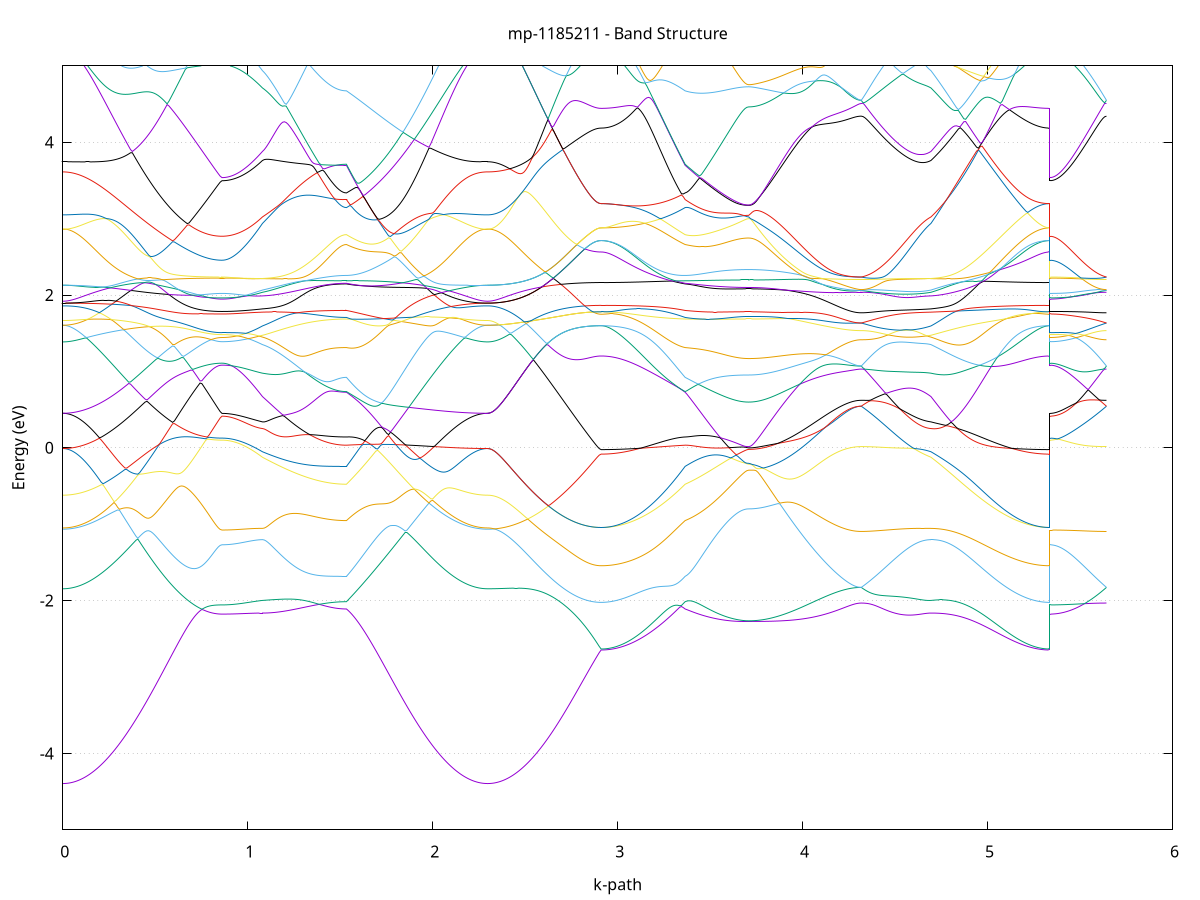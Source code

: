 set title 'mp-1185211 - Band Structure'
set xlabel 'k-path'
set ylabel 'Energy (eV)'
set grid y
set yrange [-5:5]
set terminal png size 800,600
set output 'mp-1185211_bands_gnuplot.png'
plot '-' using 1:2 with lines notitle, '-' using 1:2 with lines notitle, '-' using 1:2 with lines notitle, '-' using 1:2 with lines notitle, '-' using 1:2 with lines notitle, '-' using 1:2 with lines notitle, '-' using 1:2 with lines notitle, '-' using 1:2 with lines notitle, '-' using 1:2 with lines notitle, '-' using 1:2 with lines notitle, '-' using 1:2 with lines notitle, '-' using 1:2 with lines notitle, '-' using 1:2 with lines notitle, '-' using 1:2 with lines notitle, '-' using 1:2 with lines notitle, '-' using 1:2 with lines notitle, '-' using 1:2 with lines notitle, '-' using 1:2 with lines notitle, '-' using 1:2 with lines notitle, '-' using 1:2 with lines notitle, '-' using 1:2 with lines notitle, '-' using 1:2 with lines notitle, '-' using 1:2 with lines notitle, '-' using 1:2 with lines notitle, '-' using 1:2 with lines notitle, '-' using 1:2 with lines notitle, '-' using 1:2 with lines notitle, '-' using 1:2 with lines notitle, '-' using 1:2 with lines notitle, '-' using 1:2 with lines notitle, '-' using 1:2 with lines notitle, '-' using 1:2 with lines notitle, '-' using 1:2 with lines notitle, '-' using 1:2 with lines notitle, '-' using 1:2 with lines notitle, '-' using 1:2 with lines notitle, '-' using 1:2 with lines notitle, '-' using 1:2 with lines notitle, '-' using 1:2 with lines notitle, '-' using 1:2 with lines notitle, '-' using 1:2 with lines notitle, '-' using 1:2 with lines notitle, '-' using 1:2 with lines notitle, '-' using 1:2 with lines notitle, '-' using 1:2 with lines notitle, '-' using 1:2 with lines notitle, '-' using 1:2 with lines notitle, '-' using 1:2 with lines notitle
0.000000 -42.703116
0.009895 -42.703116
0.019790 -42.703116
0.029685 -42.703116
0.039581 -42.703016
0.049476 -42.702916
0.059371 -42.702916
0.069266 -42.702716
0.079161 -42.702616
0.089056 -42.702516
0.098951 -42.702316
0.108846 -42.702216
0.118742 -42.702016
0.128637 -42.701816
0.138532 -42.701616
0.148427 -42.701416
0.158322 -42.701116
0.168217 -42.700916
0.178112 -42.700616
0.188008 -42.700316
0.197903 -42.700016
0.207798 -42.699716
0.217693 -42.699416
0.227588 -42.699116
0.237483 -42.698716
0.247378 -42.698416
0.257273 -42.698016
0.267169 -42.697616
0.277064 -42.697216
0.286959 -42.696816
0.296854 -42.696416
0.306749 -42.696016
0.316644 -42.695616
0.326539 -42.695116
0.336435 -42.694716
0.346330 -42.694216
0.356225 -42.693716
0.366120 -42.693316
0.376015 -42.692816
0.385910 -42.692316
0.395805 -42.691816
0.405700 -42.691316
0.415596 -42.690816
0.425491 -42.690316
0.435386 -42.689816
0.445281 -42.689216
0.455176 -42.688716
0.465071 -42.688216
0.474966 -42.687716
0.484862 -42.687116
0.494757 -42.686616
0.504652 -42.686116
0.514547 -42.685516
0.524442 -42.685016
0.534337 -42.684516
0.544232 -42.683916
0.554128 -42.683416
0.564023 -42.682916
0.573918 -42.682416
0.583813 -42.681816
0.593708 -42.681316
0.603603 -42.680816
0.613498 -42.680316
0.623393 -42.679816
0.633289 -42.679316
0.643184 -42.678916
0.653079 -42.678416
0.662974 -42.677916
0.672869 -42.677516
0.682764 -42.677116
0.692659 -42.676616
0.702555 -42.676216
0.712450 -42.675816
0.722345 -42.675516
0.732240 -42.675116
0.742135 -42.674816
0.752030 -42.674516
0.761925 -42.674216
0.771820 -42.673916
0.781716 -42.673716
0.791611 -42.673416
0.801506 -42.673216
0.811401 -42.673116
0.821296 -42.672916
0.831191 -42.672816
0.841086 -42.672816
0.850982 -42.672716
0.860877 -42.672716
0.860877 -42.672716
0.870819 -42.672716
0.880762 -42.672716
0.890705 -42.672616
0.900647 -42.672616
0.910590 -42.672716
0.920533 -42.672716
0.930475 -42.672816
0.940418 -42.672916
0.950360 -42.673016
0.960303 -42.673116
0.970246 -42.673216
0.980188 -42.673416
0.990131 -42.673516
1.000074 -42.673716
1.010016 -42.673816
1.019959 -42.674016
1.029902 -42.674216
1.039844 -42.674416
1.049787 -42.674616
1.059729 -42.674816
1.069672 -42.675016
1.079615 -42.675216
1.079615 -42.675216
1.089486 -42.675416
1.099357 -42.675516
1.109227 -42.675716
1.119098 -42.675816
1.128969 -42.676016
1.138840 -42.676216
1.148711 -42.676316
1.158582 -42.676416
1.168453 -42.676616
1.178324 -42.676716
1.188194 -42.676916
1.198065 -42.677016
1.207936 -42.677116
1.217807 -42.677316
1.227678 -42.677416
1.237549 -42.677516
1.247420 -42.677616
1.257291 -42.677816
1.267162 -42.677916
1.277032 -42.678016
1.286903 -42.678116
1.296774 -42.678216
1.306645 -42.678316
1.316516 -42.678416
1.326387 -42.678516
1.336258 -42.678616
1.346129 -42.678716
1.355999 -42.678716
1.365870 -42.678816
1.375741 -42.678916
1.385612 -42.679016
1.395483 -42.679016
1.405354 -42.679116
1.415225 -42.679116
1.425096 -42.679216
1.434967 -42.679216
1.444837 -42.679316
1.454708 -42.679316
1.464579 -42.679416
1.474450 -42.679416
1.484321 -42.679416
1.494192 -42.679416
1.504063 -42.679416
1.513934 -42.679516
1.523804 -42.679516
1.533675 -42.679516
1.533675 -42.679516
1.543590 -42.679116
1.553504 -42.678616
1.563418 -42.678216
1.573333 -42.677816
1.583247 -42.677416
1.593161 -42.676916
1.603076 -42.676516
1.612990 -42.676116
1.622904 -42.675616
1.632819 -42.675316
1.642733 -42.675916
1.652647 -42.676516
1.662562 -42.677116
1.672476 -42.677716
1.682390 -42.678416
1.692304 -42.679016
1.702219 -42.679616
1.712133 -42.680216
1.722047 -42.680916
1.731962 -42.681516
1.741876 -42.682116
1.751790 -42.682716
1.761705 -42.683316
1.771619 -42.683916
1.781533 -42.684516
1.791448 -42.685116
1.801362 -42.685716
1.811276 -42.686316
1.821191 -42.686916
1.831105 -42.687516
1.841019 -42.688116
1.850934 -42.688616
1.860848 -42.689216
1.870762 -42.689816
1.880677 -42.690316
1.890591 -42.690916
1.900505 -42.691416
1.910420 -42.691916
1.920334 -42.692516
1.930248 -42.693016
1.940163 -42.693516
1.950077 -42.693916
1.959991 -42.694416
1.969906 -42.694916
1.979820 -42.695416
1.989734 -42.695816
1.999649 -42.696316
2.009563 -42.696716
2.019477 -42.697116
2.029392 -42.697516
2.039306 -42.697916
2.049220 -42.698316
2.059134 -42.698716
2.069049 -42.699016
2.078963 -42.699416
2.088877 -42.699716
2.098792 -42.700016
2.108706 -42.700316
2.118620 -42.700616
2.128535 -42.700916
2.138449 -42.701116
2.148363 -42.701416
2.158278 -42.701616
2.168192 -42.701816
2.178106 -42.702016
2.188021 -42.702216
2.197935 -42.702316
2.207849 -42.702516
2.217764 -42.702616
2.227678 -42.702716
2.237592 -42.702916
2.247507 -42.702916
2.257421 -42.703016
2.267335 -42.703116
2.277250 -42.703116
2.287164 -42.703116
2.297078 -42.703116
2.297078 -42.703116
2.306976 -42.703116
2.316875 -42.703116
2.326773 -42.703116
2.336671 -42.703016
2.346569 -42.703016
2.356467 -42.702916
2.366366 -42.702816
2.376264 -42.702716
2.386162 -42.702616
2.396060 -42.702516
2.405958 -42.702316
2.415857 -42.702216
2.425755 -42.702016
2.435653 -42.701916
2.445551 -42.701716
2.455449 -42.701516
2.465348 -42.701316
2.475246 -42.701016
2.485144 -42.700816
2.495042 -42.700616
2.504940 -42.700316
2.514839 -42.700116
2.524737 -42.699816
2.534635 -42.699516
2.544533 -42.699316
2.554431 -42.699016
2.564330 -42.698716
2.574228 -42.698416
2.584126 -42.698116
2.594024 -42.697816
2.603922 -42.697516
2.613820 -42.697116
2.623719 -42.696816
2.633617 -42.696516
2.643515 -42.696216
2.653413 -42.695816
2.663311 -42.695516
2.673210 -42.695216
2.683108 -42.694916
2.693006 -42.694516
2.702904 -42.694216
2.712802 -42.693916
2.722701 -42.693616
2.732599 -42.693316
2.742497 -42.693016
2.752395 -42.692716
2.762293 -42.692416
2.772192 -42.692216
2.782090 -42.691916
2.791988 -42.691716
2.801886 -42.691516
2.811784 -42.691316
2.821683 -42.691116
2.831581 -42.690916
2.841479 -42.690716
2.851377 -42.690616
2.861275 -42.690516
2.871174 -42.690416
2.881072 -42.690316
2.890970 -42.690316
2.900868 -42.690216
2.910766 -42.690216
2.910766 -42.690216
2.920637 -42.690216
2.930508 -42.690216
2.940379 -42.690216
2.950250 -42.690116
2.960121 -42.690116
2.969992 -42.690016
2.979862 -42.689916
2.989733 -42.689816
2.999604 -42.689716
3.009475 -42.689616
3.019346 -42.689516
3.029217 -42.689416
3.039088 -42.689316
3.048959 -42.689116
3.058830 -42.688916
3.068700 -42.688816
3.078571 -42.688616
3.088442 -42.688416
3.098313 -42.688216
3.108184 -42.688016
3.118055 -42.687716
3.127926 -42.687516
3.137797 -42.687316
3.147667 -42.687016
3.157538 -42.686816
3.167409 -42.686516
3.177280 -42.686216
3.187151 -42.685916
3.197022 -42.685616
3.206893 -42.685316
3.216764 -42.685016
3.226635 -42.684716
3.236505 -42.684416
3.246376 -42.684016
3.256247 -42.683716
3.266118 -42.683316
3.275989 -42.683016
3.285860 -42.682616
3.295731 -42.682216
3.305602 -42.681816
3.315472 -42.681516
3.325343 -42.681116
3.335214 -42.680716
3.345085 -42.680316
3.354956 -42.679916
3.364827 -42.679516
3.364827 -42.679516
3.374645 -42.679316
3.384462 -42.679116
3.394280 -42.679016
3.404098 -42.678816
3.413916 -42.678716
3.423734 -42.678616
3.433551 -42.678516
3.443369 -42.678416
3.453187 -42.678316
3.463005 -42.678316
3.472823 -42.678216
3.482640 -42.678216
3.492458 -42.678216
3.502276 -42.678216
3.512094 -42.678216
3.521911 -42.678216
3.531729 -42.678216
3.541547 -42.678216
3.551365 -42.678216
3.561183 -42.678316
3.571000 -42.678316
3.580818 -42.678316
3.590636 -42.678416
3.600454 -42.678416
3.610272 -42.678416
3.620089 -42.678516
3.629907 -42.678516
3.639725 -42.678516
3.649543 -42.678616
3.659360 -42.678616
3.669178 -42.678616
3.678996 -42.678616
3.688814 -42.678716
3.698632 -42.678716
3.708449 -42.678716
3.708449 -42.678716
3.718429 -42.678716
3.728408 -42.678716
3.738387 -42.678616
3.748366 -42.678616
3.758345 -42.678616
3.768325 -42.678516
3.778304 -42.678516
3.788283 -42.678516
3.798262 -42.678416
3.808241 -42.678316
3.818221 -42.678316
3.828200 -42.678216
3.838179 -42.678116
3.848158 -42.678016
3.858138 -42.677916
3.868117 -42.677816
3.878096 -42.677716
3.888075 -42.677616
3.898054 -42.677516
3.908034 -42.677416
3.918013 -42.677316
3.927992 -42.677116
3.937971 -42.677016
3.947950 -42.676916
3.957930 -42.676816
3.967909 -42.676616
3.977888 -42.676516
3.987867 -42.676316
3.997846 -42.676216
4.007826 -42.676016
4.017805 -42.675916
4.027784 -42.675716
4.037763 -42.675616
4.047742 -42.675416
4.057722 -42.675316
4.067701 -42.675116
4.077680 -42.674916
4.087659 -42.674816
4.097639 -42.674616
4.107618 -42.674516
4.117597 -42.674316
4.127576 -42.674216
4.137555 -42.674116
4.147535 -42.673916
4.157514 -42.673816
4.167493 -42.673716
4.177472 -42.673516
4.187451 -42.673416
4.197431 -42.673316
4.207410 -42.673216
4.217389 -42.673116
4.227368 -42.673016
4.237347 -42.672916
4.247327 -42.672916
4.257306 -42.672816
4.267285 -42.672716
4.277264 -42.672716
4.287244 -42.672716
4.297223 -42.672616
4.307202 -42.672616
4.317181 -42.672616
4.317181 -42.672616
4.327098 -42.672616
4.337014 -42.672616
4.346931 -42.672616
4.356847 -42.672716
4.366764 -42.672716
4.376680 -42.672716
4.386597 -42.672716
4.396513 -42.672816
4.406430 -42.672816
4.416347 -42.672916
4.426263 -42.672916
4.436180 -42.673016
4.446096 -42.673016
4.456013 -42.673116
4.465929 -42.673216
4.475846 -42.673216
4.485762 -42.673316
4.495679 -42.673416
4.505595 -42.673416
4.515512 -42.673516
4.525428 -42.673616
4.535345 -42.673616
4.545261 -42.673716
4.555178 -42.673816
4.565095 -42.673916
4.575011 -42.674016
4.584928 -42.674016
4.594844 -42.674116
4.604761 -42.674216
4.614677 -42.674316
4.624594 -42.674416
4.634510 -42.674516
4.644427 -42.674616
4.654343 -42.674716
4.664260 -42.674816
4.674176 -42.674916
4.684093 -42.675116
4.694010 -42.675216
4.694010 -42.675216
4.703889 -42.675416
4.713768 -42.675716
4.723647 -42.675916
4.733526 -42.676216
4.743405 -42.676516
4.753284 -42.676716
4.763163 -42.677016
4.773042 -42.677316
4.782921 -42.677616
4.792800 -42.677816
4.802679 -42.678116
4.812558 -42.678416
4.822437 -42.678716
4.832316 -42.679016
4.842195 -42.679416
4.852074 -42.679716
4.861953 -42.680016
4.871833 -42.680316
4.881712 -42.680616
4.891591 -42.680916
4.901470 -42.681216
4.911349 -42.681616
4.921228 -42.681916
4.931107 -42.682216
4.940986 -42.682516
4.950865 -42.682816
4.960744 -42.683216
4.970623 -42.683516
4.980502 -42.683816
4.990381 -42.684116
5.000260 -42.684416
5.010139 -42.684716
5.020018 -42.685016
5.029897 -42.685216
5.039776 -42.685516
5.049655 -42.685816
5.059535 -42.686116
5.069414 -42.686416
5.079293 -42.686616
5.089172 -42.686916
5.099051 -42.687116
5.108930 -42.687316
5.118809 -42.687616
5.128688 -42.687816
5.138567 -42.688016
5.148446 -42.688216
5.158325 -42.688416
5.168204 -42.688616
5.178083 -42.688816
5.187962 -42.689016
5.197841 -42.689116
5.207720 -42.689316
5.217599 -42.689416
5.227478 -42.689516
5.237358 -42.689616
5.247237 -42.689816
5.257116 -42.689816
5.266995 -42.689916
5.276874 -42.690016
5.286753 -42.690116
5.296632 -42.690116
5.306511 -42.690216
5.316390 -42.690216
5.326269 -42.690216
5.336148 -42.690216
5.336148 -42.672716
5.346046 -42.672716
5.355944 -42.672716
5.365843 -42.672716
5.375741 -42.672716
5.385639 -42.672716
5.395537 -42.672716
5.405435 -42.672716
5.415334 -42.672616
5.425232 -42.672716
5.435130 -42.672716
5.445028 -42.672716
5.454926 -42.672716
5.464825 -42.672716
5.474723 -42.672716
5.484621 -42.672716
5.494519 -42.672716
5.504417 -42.672716
5.514316 -42.672616
5.524214 -42.672716
5.534112 -42.672716
5.544010 -42.672716
5.553908 -42.672616
5.563807 -42.672716
5.573705 -42.672616
5.583603 -42.672616
5.593501 -42.672616
5.603399 -42.672616
5.613298 -42.672616
5.623196 -42.672616
5.633094 -42.672616
5.642992 -42.672616
e
0.000000 -42.655316
0.009895 -42.655316
0.019790 -42.655316
0.029685 -42.655416
0.039581 -42.655416
0.049476 -42.655416
0.059371 -42.655516
0.069266 -42.655616
0.079161 -42.655716
0.089056 -42.655816
0.098951 -42.655916
0.108846 -42.656016
0.118742 -42.656116
0.128637 -42.656216
0.138532 -42.656416
0.148427 -42.656516
0.158322 -42.656716
0.168217 -42.656916
0.178112 -42.657116
0.188008 -42.657316
0.197903 -42.657516
0.207798 -42.657716
0.217693 -42.657916
0.227588 -42.658116
0.237483 -42.658416
0.247378 -42.658616
0.257273 -42.658816
0.267169 -42.659116
0.277064 -42.659416
0.286959 -42.659616
0.296854 -42.659916
0.306749 -42.660216
0.316644 -42.660516
0.326539 -42.660816
0.336435 -42.661016
0.346330 -42.661316
0.356225 -42.661616
0.366120 -42.661916
0.376015 -42.662216
0.385910 -42.662516
0.395805 -42.662916
0.405700 -42.663216
0.415596 -42.663516
0.425491 -42.663816
0.435386 -42.664116
0.445281 -42.664416
0.455176 -42.664716
0.465071 -42.665016
0.474966 -42.665316
0.484862 -42.665616
0.494757 -42.665916
0.504652 -42.666216
0.514547 -42.666516
0.524442 -42.666816
0.534337 -42.667116
0.544232 -42.667416
0.554128 -42.667716
0.564023 -42.668016
0.573918 -42.668216
0.583813 -42.668516
0.593708 -42.668816
0.603603 -42.669016
0.613498 -42.669316
0.623393 -42.669516
0.633289 -42.669716
0.643184 -42.670016
0.653079 -42.670216
0.662974 -42.670416
0.672869 -42.670616
0.682764 -42.670816
0.692659 -42.671016
0.702555 -42.671116
0.712450 -42.671316
0.722345 -42.671516
0.732240 -42.671616
0.742135 -42.671716
0.752030 -42.671916
0.761925 -42.672016
0.771820 -42.672116
0.781716 -42.672216
0.791611 -42.672316
0.801506 -42.672316
0.811401 -42.672416
0.821296 -42.672416
0.831191 -42.672516
0.841086 -42.672516
0.850982 -42.672516
0.860877 -42.672516
0.860877 -42.672516
0.870819 -42.672516
0.880762 -42.672616
0.890705 -42.672616
0.900647 -42.672616
0.910590 -42.672616
0.920533 -42.672516
0.930475 -42.672416
0.940418 -42.672316
0.950360 -42.672216
0.960303 -42.672116
0.970246 -42.672016
0.980188 -42.671916
0.990131 -42.671816
1.000074 -42.671616
1.010016 -42.671516
1.019959 -42.671316
1.029902 -42.671116
1.039844 -42.670916
1.049787 -42.670716
1.059729 -42.670516
1.069672 -42.670316
1.079615 -42.670116
1.079615 -42.670116
1.089486 -42.669916
1.099357 -42.669816
1.109227 -42.669716
1.119098 -42.669616
1.128969 -42.669516
1.138840 -42.669416
1.148711 -42.669316
1.158582 -42.669116
1.168453 -42.669116
1.178324 -42.669116
1.188194 -42.669016
1.198065 -42.669016
1.207936 -42.668916
1.217807 -42.668916
1.227678 -42.668916
1.237549 -42.668916
1.247420 -42.668916
1.257291 -42.668916
1.267162 -42.668916
1.277032 -42.668916
1.286903 -42.668916
1.296774 -42.668916
1.306645 -42.668916
1.316516 -42.668916
1.326387 -42.669016
1.336258 -42.669016
1.346129 -42.669016
1.355999 -42.669016
1.365870 -42.669116
1.375741 -42.669116
1.385612 -42.669116
1.395483 -42.669116
1.405354 -42.669216
1.415225 -42.669216
1.425096 -42.669216
1.434967 -42.669216
1.444837 -42.669316
1.454708 -42.669316
1.464579 -42.669316
1.474450 -42.669316
1.484321 -42.669316
1.494192 -42.669316
1.504063 -42.669316
1.513934 -42.669416
1.523804 -42.669416
1.533675 -42.669416
1.533675 -42.669316
1.543590 -42.669916
1.553504 -42.670516
1.563418 -42.671116
1.573333 -42.671716
1.583247 -42.672316
1.593161 -42.672916
1.603076 -42.673516
1.612990 -42.674116
1.622904 -42.674716
1.632819 -42.675216
1.642733 -42.674716
1.652647 -42.674316
1.662562 -42.673816
1.672476 -42.673416
1.682390 -42.672916
1.692304 -42.672516
1.702219 -42.672116
1.712133 -42.671616
1.722047 -42.671216
1.731962 -42.670716
1.741876 -42.670316
1.751790 -42.669816
1.761705 -42.669416
1.771619 -42.669016
1.781533 -42.668516
1.791448 -42.668116
1.801362 -42.667716
1.811276 -42.667216
1.821191 -42.666816
1.831105 -42.666416
1.841019 -42.666016
1.850934 -42.665616
1.860848 -42.665216
1.870762 -42.664816
1.880677 -42.664416
1.890591 -42.664016
1.900505 -42.663616
1.910420 -42.663216
1.920334 -42.662916
1.930248 -42.662516
1.940163 -42.662216
1.950077 -42.661816
1.959991 -42.661516
1.969906 -42.661116
1.979820 -42.660816
1.989734 -42.660516
1.999649 -42.660216
2.009563 -42.659916
2.019477 -42.659616
2.029392 -42.659316
2.039306 -42.659016
2.049220 -42.658716
2.059134 -42.658516
2.069049 -42.658216
2.078963 -42.658016
2.088877 -42.657716
2.098792 -42.657516
2.108706 -42.657316
2.118620 -42.657116
2.128535 -42.656916
2.138449 -42.656716
2.148363 -42.656616
2.158278 -42.656416
2.168192 -42.656316
2.178106 -42.656116
2.188021 -42.656016
2.197935 -42.655916
2.207849 -42.655816
2.217764 -42.655716
2.227678 -42.655616
2.237592 -42.655516
2.247507 -42.655516
2.257421 -42.655416
2.267335 -42.655416
2.277250 -42.655316
2.287164 -42.655316
2.297078 -42.655316
2.297078 -42.655316
2.306976 -42.655216
2.316875 -42.655316
2.326773 -42.655316
2.336671 -42.655316
2.346569 -42.655316
2.356467 -42.655316
2.366366 -42.655316
2.376264 -42.655316
2.386162 -42.655316
2.396060 -42.655316
2.405958 -42.655316
2.415857 -42.655316
2.425755 -42.655316
2.435653 -42.655316
2.445551 -42.655316
2.455449 -42.655316
2.465348 -42.655316
2.475246 -42.655216
2.485144 -42.655316
2.495042 -42.655316
2.504940 -42.655316
2.514839 -42.655316
2.524737 -42.655316
2.534635 -42.655216
2.544533 -42.655416
2.554431 -42.655316
2.564330 -42.655416
2.574228 -42.655416
2.584126 -42.655416
2.594024 -42.655416
2.603922 -42.655416
2.613820 -42.655416
2.623719 -42.655416
2.633617 -42.655416
2.643515 -42.655416
2.653413 -42.655416
2.663311 -42.655416
2.673210 -42.655416
2.683108 -42.655416
2.693006 -42.655416
2.702904 -42.655416
2.712802 -42.655416
2.722701 -42.655416
2.732599 -42.655416
2.742497 -42.655416
2.752395 -42.655416
2.762293 -42.655416
2.772192 -42.655416
2.782090 -42.655416
2.791988 -42.655416
2.801886 -42.655416
2.811784 -42.655416
2.821683 -42.655416
2.831581 -42.655416
2.841479 -42.655416
2.851377 -42.655416
2.861275 -42.655416
2.871174 -42.655416
2.881072 -42.655416
2.890970 -42.655416
2.900868 -42.655416
2.910766 -42.655416
2.910766 -42.655416
2.920637 -42.655416
2.930508 -42.655516
2.940379 -42.655516
2.950250 -42.655516
2.960121 -42.655616
2.969992 -42.655616
2.979862 -42.655716
2.989733 -42.655816
2.999604 -42.655916
3.009475 -42.656016
3.019346 -42.656216
3.029217 -42.656316
3.039088 -42.656516
3.048959 -42.656616
3.058830 -42.656816
3.068700 -42.657016
3.078571 -42.657216
3.088442 -42.657516
3.098313 -42.657716
3.108184 -42.658016
3.118055 -42.658316
3.127926 -42.658616
3.137797 -42.658916
3.147667 -42.659216
3.157538 -42.659516
3.167409 -42.659916
3.177280 -42.660216
3.187151 -42.660616
3.197022 -42.661016
3.206893 -42.661416
3.216764 -42.661916
3.226635 -42.662316
3.236505 -42.662716
3.246376 -42.663216
3.256247 -42.663616
3.266118 -42.664116
3.275989 -42.664516
3.285860 -42.665116
3.295731 -42.665616
3.305602 -42.666116
3.315472 -42.666616
3.325343 -42.667216
3.335214 -42.667716
3.345085 -42.668216
3.354956 -42.668816
3.364827 -42.669416
3.364827 -42.669416
3.374645 -42.669616
3.384462 -42.669816
3.394280 -42.670116
3.404098 -42.670316
3.413916 -42.670516
3.423734 -42.670716
3.433551 -42.670916
3.443369 -42.671116
3.453187 -42.671316
3.463005 -42.671516
3.472823 -42.671616
3.482640 -42.671716
3.492458 -42.671916
3.502276 -42.672016
3.512094 -42.672116
3.521911 -42.672216
3.531729 -42.672316
3.541547 -42.672316
3.551365 -42.672416
3.561183 -42.672516
3.571000 -42.672516
3.580818 -42.672616
3.590636 -42.672616
3.600454 -42.672616
3.610272 -42.672716
3.620089 -42.672716
3.629907 -42.672716
3.639725 -42.672716
3.649543 -42.672716
3.659360 -42.672716
3.669178 -42.672816
3.678996 -42.672816
3.688814 -42.672816
3.698632 -42.672816
3.708449 -42.672816
3.708449 -42.672716
3.718429 -42.672816
3.728408 -42.672816
3.738387 -42.672816
3.748366 -42.672816
3.758345 -42.672816
3.768325 -42.672816
3.778304 -42.672816
3.788283 -42.672816
3.798262 -42.672816
3.808241 -42.672816
3.818221 -42.672816
3.828200 -42.672816
3.838179 -42.672816
3.848158 -42.672716
3.858138 -42.672716
3.868117 -42.672716
3.878096 -42.672716
3.888075 -42.672716
3.898054 -42.672716
3.908034 -42.672716
3.918013 -42.672716
3.927992 -42.672716
3.937971 -42.672716
3.947950 -42.672716
3.957930 -42.672716
3.967909 -42.672716
3.977888 -42.672716
3.987867 -42.672716
3.997846 -42.672716
4.007826 -42.672716
4.017805 -42.672716
4.027784 -42.672716
4.037763 -42.672716
4.047742 -42.672716
4.057722 -42.672716
4.067701 -42.672716
4.077680 -42.672716
4.087659 -42.672716
4.097639 -42.672716
4.107618 -42.672716
4.117597 -42.672716
4.127576 -42.672616
4.137555 -42.672616
4.147535 -42.672616
4.157514 -42.672616
4.167493 -42.672616
4.177472 -42.672616
4.187451 -42.672616
4.197431 -42.672616
4.207410 -42.672616
4.217389 -42.672616
4.227368 -42.672616
4.237347 -42.672616
4.247327 -42.672616
4.257306 -42.672616
4.267285 -42.672616
4.277264 -42.672616
4.287244 -42.672616
4.297223 -42.672616
4.307202 -42.672616
4.317181 -42.672616
4.317181 -42.672616
4.327098 -42.672616
4.337014 -42.672616
4.346931 -42.672616
4.356847 -42.672616
4.366764 -42.672616
4.376680 -42.672616
4.386597 -42.672516
4.396513 -42.672516
4.406430 -42.672516
4.416347 -42.672516
4.426263 -42.672416
4.436180 -42.672416
4.446096 -42.672316
4.456013 -42.672316
4.465929 -42.672216
4.475846 -42.672216
4.485762 -42.672116
4.495679 -42.672116
4.505595 -42.672016
4.515512 -42.671916
4.525428 -42.671916
4.535345 -42.671816
4.545261 -42.671716
4.555178 -42.671616
4.565095 -42.671516
4.575011 -42.671416
4.584928 -42.671316
4.594844 -42.671216
4.604761 -42.671116
4.614677 -42.671016
4.624594 -42.670916
4.634510 -42.670816
4.644427 -42.670716
4.654343 -42.670616
4.664260 -42.670516
4.674176 -42.670316
4.684093 -42.670216
4.694010 -42.670116
4.694010 -42.670116
4.703889 -42.669916
4.713768 -42.669616
4.723647 -42.669416
4.733526 -42.669116
4.743405 -42.668916
4.753284 -42.668616
4.763163 -42.668416
4.773042 -42.668116
4.782921 -42.667816
4.792800 -42.667516
4.802679 -42.667216
4.812558 -42.667016
4.822437 -42.666716
4.832316 -42.666416
4.842195 -42.666116
4.852074 -42.665716
4.861953 -42.665516
4.871833 -42.665116
4.881712 -42.664816
4.891591 -42.664516
4.901470 -42.664216
4.911349 -42.663916
4.921228 -42.663616
4.931107 -42.663316
4.940986 -42.663016
4.950865 -42.662716
4.960744 -42.662416
4.970623 -42.662116
4.980502 -42.661716
4.990381 -42.661516
5.000260 -42.661216
5.010139 -42.660916
5.020018 -42.660616
5.029897 -42.660316
5.039776 -42.660016
5.049655 -42.659716
5.059535 -42.659516
5.069414 -42.659216
5.079293 -42.659016
5.089172 -42.658716
5.099051 -42.658516
5.108930 -42.658216
5.118809 -42.658016
5.128688 -42.657816
5.138567 -42.657616
5.148446 -42.657416
5.158325 -42.657216
5.168204 -42.657016
5.178083 -42.656816
5.187962 -42.656716
5.197841 -42.656516
5.207720 -42.656416
5.217599 -42.656216
5.227478 -42.656116
5.237358 -42.656016
5.247237 -42.655916
5.257116 -42.655816
5.266995 -42.655716
5.276874 -42.655616
5.286753 -42.655616
5.296632 -42.655516
5.306511 -42.655516
5.316390 -42.655516
5.326269 -42.655416
5.336148 -42.655416
5.336148 -42.672516
5.346046 -42.672516
5.355944 -42.672516
5.365843 -42.672516
5.375741 -42.672516
5.385639 -42.672516
5.395537 -42.672516
5.405435 -42.672516
5.415334 -42.672516
5.425232 -42.672516
5.435130 -42.672516
5.445028 -42.672616
5.454926 -42.672516
5.464825 -42.672516
5.474723 -42.672616
5.484621 -42.672616
5.494519 -42.672616
5.504417 -42.672616
5.514316 -42.672616
5.524214 -42.672616
5.534112 -42.672616
5.544010 -42.672616
5.553908 -42.672616
5.563807 -42.672616
5.573705 -42.672616
5.583603 -42.672616
5.593501 -42.672616
5.603399 -42.672616
5.613298 -42.672616
5.623196 -42.672616
5.633094 -42.672616
5.642992 -42.672616
e
0.000000 -42.637616
0.009895 -42.637616
0.019790 -42.637616
0.029685 -42.637616
0.039581 -42.637616
0.049476 -42.637616
0.059371 -42.637616
0.069266 -42.637716
0.079161 -42.637716
0.089056 -42.637716
0.098951 -42.637816
0.108846 -42.637816
0.118742 -42.637916
0.128637 -42.637916
0.138532 -42.638016
0.148427 -42.638016
0.158322 -42.638116
0.168217 -42.638216
0.178112 -42.638316
0.188008 -42.638316
0.197903 -42.638416
0.207798 -42.638516
0.217693 -42.638616
0.227588 -42.638716
0.237483 -42.638816
0.247378 -42.638916
0.257273 -42.639016
0.267169 -42.639116
0.277064 -42.639316
0.286959 -42.639416
0.296854 -42.639516
0.306749 -42.639716
0.316644 -42.639816
0.326539 -42.640016
0.336435 -42.640116
0.346330 -42.640316
0.356225 -42.640416
0.366120 -42.640616
0.376015 -42.640816
0.385910 -42.640916
0.395805 -42.641116
0.405700 -42.641316
0.415596 -42.641516
0.425491 -42.641616
0.435386 -42.641816
0.445281 -42.642016
0.455176 -42.642216
0.465071 -42.642516
0.474966 -42.642616
0.484862 -42.642916
0.494757 -42.643116
0.504652 -42.643316
0.514547 -42.643516
0.524442 -42.643816
0.534337 -42.644016
0.544232 -42.644216
0.554128 -42.644516
0.564023 -42.644716
0.573918 -42.644916
0.583813 -42.645216
0.593708 -42.645416
0.603603 -42.645716
0.613498 -42.645916
0.623393 -42.646216
0.633289 -42.646416
0.643184 -42.646616
0.653079 -42.646916
0.662974 -42.647116
0.672869 -42.647416
0.682764 -42.647616
0.692659 -42.647816
0.702555 -42.648016
0.712450 -42.648316
0.722345 -42.648516
0.732240 -42.648716
0.742135 -42.648916
0.752030 -42.649116
0.761925 -42.649216
0.771820 -42.649416
0.781716 -42.649516
0.791611 -42.649716
0.801506 -42.649816
0.811401 -42.649916
0.821296 -42.650016
0.831191 -42.650016
0.841086 -42.650116
0.850982 -42.650116
0.860877 -42.650116
0.860877 -42.650116
0.870819 -42.650116
0.880762 -42.650116
0.890705 -42.650116
0.900647 -42.650116
0.910590 -42.650116
0.920533 -42.650116
0.930475 -42.650116
0.940418 -42.650116
0.950360 -42.650116
0.960303 -42.650116
0.970246 -42.650116
0.980188 -42.650116
0.990131 -42.650216
1.000074 -42.650216
1.010016 -42.650216
1.019959 -42.650216
1.029902 -42.650216
1.039844 -42.650216
1.049787 -42.650216
1.059729 -42.650116
1.069672 -42.650216
1.079615 -42.650216
1.079615 -42.650216
1.089486 -42.650216
1.099357 -42.650216
1.109227 -42.650116
1.119098 -42.650116
1.128969 -42.650116
1.138840 -42.650016
1.148711 -42.650016
1.158582 -42.649916
1.168453 -42.649816
1.178324 -42.649816
1.188194 -42.649716
1.198065 -42.649616
1.207936 -42.649516
1.217807 -42.649416
1.227678 -42.649316
1.237549 -42.649216
1.247420 -42.649116
1.257291 -42.649016
1.267162 -42.648916
1.277032 -42.648716
1.286903 -42.648716
1.296774 -42.648616
1.306645 -42.648516
1.316516 -42.648316
1.326387 -42.648216
1.336258 -42.648116
1.346129 -42.648016
1.355999 -42.647916
1.365870 -42.647816
1.375741 -42.647816
1.385612 -42.647716
1.395483 -42.647616
1.405354 -42.647516
1.415225 -42.647416
1.425096 -42.647416
1.434967 -42.647316
1.444837 -42.647216
1.454708 -42.647216
1.464579 -42.647116
1.474450 -42.647116
1.484321 -42.647116
1.494192 -42.647016
1.504063 -42.647016
1.513934 -42.647016
1.523804 -42.647016
1.533675 -42.647016
1.533675 -42.647016
1.543590 -42.646816
1.553504 -42.646716
1.563418 -42.646516
1.573333 -42.646316
1.583247 -42.646216
1.593161 -42.646016
1.603076 -42.645816
1.612990 -42.645616
1.622904 -42.645516
1.632819 -42.645316
1.642733 -42.645116
1.652647 -42.644816
1.662562 -42.644816
1.672476 -42.644616
1.682390 -42.644416
1.692304 -42.644316
1.702219 -42.644116
1.712133 -42.643916
1.722047 -42.643716
1.731962 -42.643616
1.741876 -42.643416
1.751790 -42.643216
1.761705 -42.643016
1.771619 -42.642916
1.781533 -42.642716
1.791448 -42.642516
1.801362 -42.642416
1.811276 -42.642216
1.821191 -42.642016
1.831105 -42.641916
1.841019 -42.641716
1.850934 -42.641516
1.860848 -42.641216
1.870762 -42.641216
1.880677 -42.641116
1.890591 -42.640916
1.900505 -42.640816
1.910420 -42.640616
1.920334 -42.640516
1.930248 -42.640316
1.940163 -42.640216
1.950077 -42.640016
1.959991 -42.639916
1.969906 -42.639816
1.979820 -42.639716
1.989734 -42.639616
1.999649 -42.639416
2.009563 -42.639316
2.019477 -42.639216
2.029392 -42.639116
2.039306 -42.638916
2.049220 -42.638916
2.059134 -42.638816
2.069049 -42.638716
2.078963 -42.638616
2.088877 -42.638516
2.098792 -42.638416
2.108706 -42.638316
2.118620 -42.638216
2.128535 -42.638216
2.138449 -42.638116
2.148363 -42.638016
2.158278 -42.638016
2.168192 -42.637916
2.178106 -42.637916
2.188021 -42.637816
2.197935 -42.637816
2.207849 -42.637716
2.217764 -42.637716
2.227678 -42.637716
2.237592 -42.637616
2.247507 -42.637616
2.257421 -42.637616
2.267335 -42.637616
2.277250 -42.637516
2.287164 -42.637616
2.297078 -42.637616
2.297078 -42.637616
2.306976 -42.637616
2.316875 -42.637616
2.326773 -42.637616
2.336671 -42.637716
2.346569 -42.637716
2.356467 -42.637816
2.366366 -42.637916
2.376264 -42.638016
2.386162 -42.638116
2.396060 -42.638216
2.405958 -42.638316
2.415857 -42.638516
2.425755 -42.638616
2.435653 -42.638816
2.445551 -42.639016
2.455449 -42.639216
2.465348 -42.639416
2.475246 -42.639616
2.485144 -42.639916
2.495042 -42.640116
2.504940 -42.640316
2.514839 -42.640616
2.524737 -42.640916
2.534635 -42.641116
2.544533 -42.641416
2.554431 -42.641716
2.564330 -42.642016
2.574228 -42.642316
2.584126 -42.642616
2.594024 -42.642916
2.603922 -42.643216
2.613820 -42.643516
2.623719 -42.643916
2.633617 -42.644216
2.643515 -42.644516
2.653413 -42.644816
2.663311 -42.645216
2.673210 -42.645516
2.683108 -42.645816
2.693006 -42.646116
2.702904 -42.646416
2.712802 -42.646716
2.722701 -42.647116
2.732599 -42.647416
2.742497 -42.647716
2.752395 -42.647916
2.762293 -42.648216
2.772192 -42.648416
2.782090 -42.648716
2.791988 -42.649016
2.801886 -42.649216
2.811784 -42.649416
2.821683 -42.649616
2.831581 -42.649716
2.841479 -42.649916
2.851377 -42.650016
2.861275 -42.650216
2.871174 -42.650316
2.881072 -42.650316
2.890970 -42.650416
2.900868 -42.650416
2.910766 -42.650416
2.910766 -42.650416
2.920637 -42.650416
2.930508 -42.650416
2.940379 -42.650416
2.950250 -42.650416
2.960121 -42.650416
2.969992 -42.650416
2.979862 -42.650416
2.989733 -42.650416
2.999604 -42.650416
3.009475 -42.650416
3.019346 -42.650416
3.029217 -42.650416
3.039088 -42.650316
3.048959 -42.650316
3.058830 -42.650316
3.068700 -42.650216
3.078571 -42.650216
3.088442 -42.650116
3.098313 -42.650116
3.108184 -42.650016
3.118055 -42.650016
3.127926 -42.649916
3.137797 -42.649816
3.147667 -42.649716
3.157538 -42.649716
3.167409 -42.649616
3.177280 -42.649416
3.187151 -42.649416
3.197022 -42.649316
3.206893 -42.649216
3.216764 -42.649116
3.226635 -42.648916
3.236505 -42.648816
3.246376 -42.648716
3.256247 -42.648616
3.266118 -42.648416
3.275989 -42.648316
3.285860 -42.648216
3.295731 -42.648016
3.305602 -42.647916
3.315472 -42.647716
3.325343 -42.647616
3.335214 -42.647416
3.345085 -42.647316
3.354956 -42.647116
3.364827 -42.647016
3.364827 -42.647016
3.374645 -42.646916
3.384462 -42.646816
3.394280 -42.646716
3.404098 -42.646616
3.413916 -42.646616
3.423734 -42.646416
3.433551 -42.646416
3.443369 -42.646316
3.453187 -42.646216
3.463005 -42.646016
3.472823 -42.645916
3.482640 -42.645816
3.492458 -42.645716
3.502276 -42.645616
3.512094 -42.645516
3.521911 -42.645316
3.531729 -42.645316
3.541547 -42.645216
3.551365 -42.645116
3.561183 -42.645016
3.571000 -42.644916
3.580818 -42.644916
3.590636 -42.644816
3.600454 -42.644716
3.610272 -42.644616
3.620089 -42.644616
3.629907 -42.644516
3.639725 -42.644516
3.649543 -42.644416
3.659360 -42.644416
3.669178 -42.644416
3.678996 -42.644316
3.688814 -42.644316
3.698632 -42.644316
3.708449 -42.644316
3.708449 -42.644316
3.718429 -42.644316
3.728408 -42.644316
3.738387 -42.644316
3.748366 -42.644316
3.758345 -42.644416
3.768325 -42.644416
3.778304 -42.644516
3.788283 -42.644516
3.798262 -42.644616
3.808241 -42.644616
3.818221 -42.644716
3.828200 -42.644816
3.838179 -42.644816
3.848158 -42.644916
3.858138 -42.645016
3.868117 -42.645116
3.878096 -42.645216
3.888075 -42.645316
3.898054 -42.645416
3.908034 -42.645516
3.918013 -42.645616
3.927992 -42.645716
3.937971 -42.645916
3.947950 -42.646016
3.957930 -42.646116
3.967909 -42.646316
3.977888 -42.646416
3.987867 -42.646616
3.997846 -42.646716
4.007826 -42.646816
4.017805 -42.647016
4.027784 -42.647116
4.037763 -42.647316
4.047742 -42.647416
4.057722 -42.647616
4.067701 -42.647716
4.077680 -42.647916
4.087659 -42.648016
4.097639 -42.648216
4.107618 -42.648316
4.117597 -42.648516
4.127576 -42.648616
4.137555 -42.648716
4.147535 -42.648916
4.157514 -42.649016
4.167493 -42.649116
4.177472 -42.649316
4.187451 -42.649416
4.197431 -42.649516
4.207410 -42.649616
4.217389 -42.649716
4.227368 -42.649816
4.237347 -42.649816
4.247327 -42.649916
4.257306 -42.650016
4.267285 -42.650016
4.277264 -42.650116
4.287244 -42.650116
4.297223 -42.650116
4.307202 -42.650116
4.317181 -42.650116
4.317181 -42.650116
4.327098 -42.650116
4.337014 -42.650116
4.346931 -42.650116
4.356847 -42.650116
4.366764 -42.650116
4.376680 -42.650116
4.386597 -42.650116
4.396513 -42.650116
4.406430 -42.650116
4.416347 -42.650016
4.426263 -42.650016
4.436180 -42.650016
4.446096 -42.650016
4.456013 -42.650016
4.465929 -42.650016
4.475846 -42.650016
4.485762 -42.650016
4.495679 -42.650016
4.505595 -42.650016
4.515512 -42.650016
4.525428 -42.650016
4.535345 -42.650016
4.545261 -42.650016
4.555178 -42.650016
4.565095 -42.650016
4.575011 -42.650016
4.584928 -42.650016
4.594844 -42.650116
4.604761 -42.650116
4.614677 -42.650116
4.624594 -42.650116
4.634510 -42.650116
4.644427 -42.650116
4.654343 -42.650116
4.664260 -42.650216
4.674176 -42.650216
4.684093 -42.650216
4.694010 -42.650216
4.694010 -42.650216
4.703889 -42.650216
4.713768 -42.650216
4.723647 -42.650216
4.733526 -42.650216
4.743405 -42.650216
4.753284 -42.650216
4.763163 -42.650216
4.773042 -42.650216
4.782921 -42.650216
4.792800 -42.650216
4.802679 -42.650216
4.812558 -42.650216
4.822437 -42.650216
4.832316 -42.650216
4.842195 -42.650216
4.852074 -42.650216
4.861953 -42.650316
4.871833 -42.650216
4.881712 -42.650316
4.891591 -42.650216
4.901470 -42.650216
4.911349 -42.650316
4.921228 -42.650316
4.931107 -42.650316
4.940986 -42.650316
4.950865 -42.650316
4.960744 -42.650316
4.970623 -42.650316
4.980502 -42.650316
4.990381 -42.650316
5.000260 -42.650316
5.010139 -42.650316
5.020018 -42.650316
5.029897 -42.650316
5.039776 -42.650316
5.049655 -42.650416
5.059535 -42.650416
5.069414 -42.650416
5.079293 -42.650416
5.089172 -42.650416
5.099051 -42.650416
5.108930 -42.650416
5.118809 -42.650416
5.128688 -42.650416
5.138567 -42.650416
5.148446 -42.650416
5.158325 -42.650416
5.168204 -42.650416
5.178083 -42.650416
5.187962 -42.650416
5.197841 -42.650416
5.207720 -42.650416
5.217599 -42.650416
5.227478 -42.650416
5.237358 -42.650416
5.247237 -42.650416
5.257116 -42.650416
5.266995 -42.650416
5.276874 -42.650416
5.286753 -42.650416
5.296632 -42.650416
5.306511 -42.650416
5.316390 -42.650416
5.326269 -42.650416
5.336148 -42.650416
5.336148 -42.650116
5.346046 -42.650116
5.355944 -42.650116
5.365843 -42.650116
5.375741 -42.650116
5.385639 -42.650116
5.395537 -42.650116
5.405435 -42.650116
5.415334 -42.650116
5.425232 -42.650116
5.435130 -42.650116
5.445028 -42.650116
5.454926 -42.650116
5.464825 -42.650116
5.474723 -42.650116
5.484621 -42.650116
5.494519 -42.650116
5.504417 -42.650116
5.514316 -42.650116
5.524214 -42.650116
5.534112 -42.650116
5.544010 -42.650116
5.553908 -42.650116
5.563807 -42.650116
5.573705 -42.650116
5.583603 -42.650116
5.593501 -42.650116
5.603399 -42.650116
5.613298 -42.650116
5.623196 -42.650016
5.633094 -42.650116
5.642992 -42.650116
e
0.000000 -32.475116
0.009895 -32.475116
0.019790 -32.475116
0.029685 -32.475116
0.039581 -32.475116
0.049476 -32.475116
0.059371 -32.475116
0.069266 -32.475116
0.079161 -32.475116
0.089056 -32.475116
0.098951 -32.475116
0.108846 -32.475116
0.118742 -32.475116
0.128637 -32.475116
0.138532 -32.475116
0.148427 -32.475116
0.158322 -32.475116
0.168217 -32.475116
0.178112 -32.475116
0.188008 -32.475116
0.197903 -32.475116
0.207798 -32.475116
0.217693 -32.475116
0.227588 -32.475116
0.237483 -32.475116
0.247378 -32.475216
0.257273 -32.475116
0.267169 -32.475216
0.277064 -32.475116
0.286959 -32.475116
0.296854 -32.475116
0.306749 -32.475216
0.316644 -32.475116
0.326539 -32.475116
0.336435 -32.475216
0.346330 -32.475116
0.356225 -32.475116
0.366120 -32.475116
0.376015 -32.475116
0.385910 -32.475116
0.395805 -32.475116
0.405700 -32.475116
0.415596 -32.475116
0.425491 -32.475116
0.435386 -32.475116
0.445281 -32.475016
0.455176 -32.475016
0.465071 -32.475016
0.474966 -32.475016
0.484862 -32.475016
0.494757 -32.475016
0.504652 -32.475016
0.514547 -32.474916
0.524442 -32.474916
0.534337 -32.474916
0.544232 -32.474916
0.554128 -32.474916
0.564023 -32.474816
0.573918 -32.474816
0.583813 -32.474816
0.593708 -32.474816
0.603603 -32.474816
0.613498 -32.474816
0.623393 -32.474716
0.633289 -32.474716
0.643184 -32.474716
0.653079 -32.474716
0.662974 -32.474716
0.672869 -32.474616
0.682764 -32.474616
0.692659 -32.474616
0.702555 -32.474616
0.712450 -32.474616
0.722345 -32.474616
0.732240 -32.474616
0.742135 -32.474516
0.752030 -32.474516
0.761925 -32.474516
0.771820 -32.474516
0.781716 -32.474516
0.791611 -32.474516
0.801506 -32.474516
0.811401 -32.474516
0.821296 -32.474516
0.831191 -32.474516
0.841086 -32.474516
0.850982 -32.474516
0.860877 -32.474516
0.860877 -32.474516
0.870819 -32.474516
0.880762 -32.474516
0.890705 -32.474516
0.900647 -32.474516
0.910590 -32.474516
0.920533 -32.474516
0.930475 -32.474516
0.940418 -32.474516
0.950360 -32.474516
0.960303 -32.474616
0.970246 -32.474616
0.980188 -32.474616
0.990131 -32.474616
1.000074 -32.474716
1.010016 -32.474716
1.019959 -32.474716
1.029902 -32.474816
1.039844 -32.474816
1.049787 -32.474816
1.059729 -32.474916
1.069672 -32.474916
1.079615 -32.474916
1.079615 -32.474916
1.089486 -32.475016
1.099357 -32.475016
1.109227 -32.475016
1.119098 -32.475116
1.128969 -32.475116
1.138840 -32.475116
1.148711 -32.475116
1.158582 -32.475216
1.168453 -32.475216
1.178324 -32.475216
1.188194 -32.475316
1.198065 -32.475316
1.207936 -32.475316
1.217807 -32.475416
1.227678 -32.475416
1.237549 -32.475416
1.247420 -32.475516
1.257291 -32.475516
1.267162 -32.475516
1.277032 -32.475616
1.286903 -32.475616
1.296774 -32.475616
1.306645 -32.475716
1.316516 -32.475716
1.326387 -32.475716
1.336258 -32.475816
1.346129 -32.475816
1.355999 -32.475816
1.365870 -32.475816
1.375741 -32.475916
1.385612 -32.475916
1.395483 -32.475916
1.405354 -32.475916
1.415225 -32.475916
1.425096 -32.476016
1.434967 -32.476016
1.444837 -32.476016
1.454708 -32.476016
1.464579 -32.476016
1.474450 -32.476016
1.484321 -32.476016
1.494192 -32.476016
1.504063 -32.476016
1.513934 -32.476016
1.523804 -32.476016
1.533675 -32.476016
1.533675 -32.476016
1.543590 -32.476016
1.553504 -32.476016
1.563418 -32.476016
1.573333 -32.476016
1.583247 -32.475916
1.593161 -32.475916
1.603076 -32.475916
1.612990 -32.475916
1.622904 -32.475816
1.632819 -32.475816
1.642733 -32.475816
1.652647 -32.475816
1.662562 -32.475816
1.672476 -32.475816
1.682390 -32.475716
1.692304 -32.475716
1.702219 -32.475716
1.712133 -32.475716
1.722047 -32.475716
1.731962 -32.475616
1.741876 -32.475616
1.751790 -32.475616
1.761705 -32.475616
1.771619 -32.475616
1.781533 -32.475516
1.791448 -32.475516
1.801362 -32.475516
1.811276 -32.475516
1.821191 -32.475516
1.831105 -32.475516
1.841019 -32.475416
1.850934 -32.475416
1.860848 -32.475416
1.870762 -32.475416
1.880677 -32.475416
1.890591 -32.475416
1.900505 -32.475416
1.910420 -32.475316
1.920334 -32.475316
1.930248 -32.475316
1.940163 -32.475316
1.950077 -32.475316
1.959991 -32.475316
1.969906 -32.475316
1.979820 -32.475316
1.989734 -32.475316
1.999649 -32.475216
2.009563 -32.475216
2.019477 -32.475216
2.029392 -32.475216
2.039306 -32.475216
2.049220 -32.475216
2.059134 -32.475216
2.069049 -32.475216
2.078963 -32.475216
2.088877 -32.475216
2.098792 -32.475216
2.108706 -32.475216
2.118620 -32.475216
2.128535 -32.475116
2.138449 -32.475216
2.148363 -32.475116
2.158278 -32.475116
2.168192 -32.475116
2.178106 -32.475116
2.188021 -32.475116
2.197935 -32.475116
2.207849 -32.475116
2.217764 -32.475116
2.227678 -32.475116
2.237592 -32.475116
2.247507 -32.475116
2.257421 -32.475116
2.267335 -32.475116
2.277250 -32.475116
2.287164 -32.475116
2.297078 -32.475116
2.297078 -32.475116
2.306976 -32.475116
2.316875 -32.475116
2.326773 -32.475116
2.336671 -32.475116
2.346569 -32.475116
2.356467 -32.475216
2.366366 -32.475216
2.376264 -32.475216
2.386162 -32.475216
2.396060 -32.475216
2.405958 -32.475216
2.415857 -32.475316
2.425755 -32.475316
2.435653 -32.475316
2.445551 -32.475316
2.455449 -32.475416
2.465348 -32.475416
2.475246 -32.475516
2.485144 -32.475416
2.495042 -32.475516
2.504940 -32.475516
2.514839 -32.475516
2.524737 -32.475616
2.534635 -32.475616
2.544533 -32.475716
2.554431 -32.475716
2.564330 -32.475716
2.574228 -32.475816
2.584126 -32.475816
2.594024 -32.475816
2.603922 -32.475916
2.613820 -32.475916
2.623719 -32.476016
2.633617 -32.476016
2.643515 -32.476016
2.653413 -32.476116
2.663311 -32.476116
2.673210 -32.476216
2.683108 -32.476216
2.693006 -32.476216
2.702904 -32.476316
2.712802 -32.476316
2.722701 -32.476316
2.732599 -32.476416
2.742497 -32.476416
2.752395 -32.476416
2.762293 -32.476416
2.772192 -32.476516
2.782090 -32.476516
2.791988 -32.476516
2.801886 -32.476516
2.811784 -32.476616
2.821683 -32.476616
2.831581 -32.476616
2.841479 -32.476616
2.851377 -32.476616
2.861275 -32.476616
2.871174 -32.476616
2.881072 -32.476616
2.890970 -32.476616
2.900868 -32.476716
2.910766 -32.476716
2.910766 -32.476716
2.920637 -32.476716
2.930508 -32.476716
2.940379 -32.476716
2.950250 -32.476616
2.960121 -32.476616
2.969992 -32.476716
2.979862 -32.476616
2.989733 -32.476616
2.999604 -32.476616
3.009475 -32.476616
3.019346 -32.476616
3.029217 -32.476616
3.039088 -32.476616
3.048959 -32.476616
3.058830 -32.476616
3.068700 -32.476616
3.078571 -32.476616
3.088442 -32.476616
3.098313 -32.476616
3.108184 -32.476516
3.118055 -32.476516
3.127926 -32.476516
3.137797 -32.476516
3.147667 -32.476516
3.157538 -32.476516
3.167409 -32.476416
3.177280 -32.476416
3.187151 -32.476416
3.197022 -32.476416
3.206893 -32.476416
3.216764 -32.476316
3.226635 -32.476316
3.236505 -32.476316
3.246376 -32.476316
3.256247 -32.476316
3.266118 -32.476316
3.275989 -32.476216
3.285860 -32.476216
3.295731 -32.476216
3.305602 -32.476216
3.315472 -32.476116
3.325343 -32.476116
3.335214 -32.476116
3.345085 -32.476116
3.354956 -32.476116
3.364827 -32.476016
3.364827 -32.476016
3.374645 -32.476016
3.384462 -32.476016
3.394280 -32.476016
3.404098 -32.476016
3.413916 -32.476016
3.423734 -32.476016
3.433551 -32.476016
3.443369 -32.476016
3.453187 -32.475916
3.463005 -32.475916
3.472823 -32.475916
3.482640 -32.475916
3.492458 -32.475916
3.502276 -32.475916
3.512094 -32.475916
3.521911 -32.475816
3.531729 -32.475816
3.541547 -32.475816
3.551365 -32.475816
3.561183 -32.475816
3.571000 -32.475816
3.580818 -32.475816
3.590636 -32.475816
3.600454 -32.475816
3.610272 -32.475816
3.620089 -32.475816
3.629907 -32.475716
3.639725 -32.475716
3.649543 -32.475816
3.659360 -32.475716
3.669178 -32.475716
3.678996 -32.475716
3.688814 -32.475716
3.698632 -32.475716
3.708449 -32.475716
3.708449 -32.475716
3.718429 -32.475716
3.728408 -32.475716
3.738387 -32.475716
3.748366 -32.475716
3.758345 -32.475716
3.768325 -32.475716
3.778304 -32.475716
3.788283 -32.475716
3.798262 -32.475716
3.808241 -32.475616
3.818221 -32.475616
3.828200 -32.475616
3.838179 -32.475616
3.848158 -32.475616
3.858138 -32.475616
3.868117 -32.475516
3.878096 -32.475516
3.888075 -32.475516
3.898054 -32.475516
3.908034 -32.475416
3.918013 -32.475416
3.927992 -32.475416
3.937971 -32.475316
3.947950 -32.475316
3.957930 -32.475316
3.967909 -32.475216
3.977888 -32.475216
3.987867 -32.475216
3.997846 -32.475116
4.007826 -32.475116
4.017805 -32.475116
4.027784 -32.475016
4.037763 -32.475016
4.047742 -32.475016
4.057722 -32.475016
4.067701 -32.474916
4.077680 -32.474916
4.087659 -32.474916
4.097639 -32.474816
4.107618 -32.474816
4.117597 -32.474816
4.127576 -32.474716
4.137555 -32.474716
4.147535 -32.474716
4.157514 -32.474716
4.167493 -32.474616
4.177472 -32.474616
4.187451 -32.474616
4.197431 -32.474616
4.207410 -32.474616
4.217389 -32.474516
4.227368 -32.474516
4.237347 -32.474516
4.247327 -32.474516
4.257306 -32.474516
4.267285 -32.474516
4.277264 -32.474516
4.287244 -32.474516
4.297223 -32.474516
4.307202 -32.474516
4.317181 -32.474516
4.317181 -32.474516
4.327098 -32.474516
4.337014 -32.474516
4.346931 -32.474516
4.356847 -32.474516
4.366764 -32.474516
4.376680 -32.474516
4.386597 -32.474516
4.396513 -32.474516
4.406430 -32.474516
4.416347 -32.474516
4.426263 -32.474516
4.436180 -32.474516
4.446096 -32.474516
4.456013 -32.474516
4.465929 -32.474516
4.475846 -32.474516
4.485762 -32.474616
4.495679 -32.474616
4.505595 -32.474616
4.515512 -32.474616
4.525428 -32.474616
4.535345 -32.474616
4.545261 -32.474616
4.555178 -32.474716
4.565095 -32.474716
4.575011 -32.474716
4.584928 -32.474716
4.594844 -32.474716
4.604761 -32.474716
4.614677 -32.474816
4.624594 -32.474816
4.634510 -32.474816
4.644427 -32.474816
4.654343 -32.474816
4.664260 -32.474916
4.674176 -32.474916
4.684093 -32.474916
4.694010 -32.474916
4.694010 -32.474916
4.703889 -32.475016
4.713768 -32.475016
4.723647 -32.475116
4.733526 -32.475116
4.743405 -32.475116
4.753284 -32.475216
4.763163 -32.475216
4.773042 -32.475316
4.782921 -32.475316
4.792800 -32.475316
4.802679 -32.475416
4.812558 -32.475416
4.822437 -32.475516
4.832316 -32.475516
4.842195 -32.475616
4.852074 -32.475616
4.861953 -32.475616
4.871833 -32.475716
4.881712 -32.475716
4.891591 -32.475816
4.901470 -32.475816
4.911349 -32.475916
4.921228 -32.475916
4.931107 -32.475916
4.940986 -32.476016
4.950865 -32.476016
4.960744 -32.476016
4.970623 -32.476116
4.980502 -32.476116
4.990381 -32.476216
5.000260 -32.476216
5.010139 -32.476216
5.020018 -32.476216
5.029897 -32.476316
5.039776 -32.476316
5.049655 -32.476316
5.059535 -32.476316
5.069414 -32.476416
5.079293 -32.476416
5.089172 -32.476416
5.099051 -32.476416
5.108930 -32.476516
5.118809 -32.476516
5.128688 -32.476516
5.138567 -32.476516
5.148446 -32.476516
5.158325 -32.476516
5.168204 -32.476616
5.178083 -32.476616
5.187962 -32.476616
5.197841 -32.476616
5.207720 -32.476616
5.217599 -32.476616
5.227478 -32.476616
5.237358 -32.476616
5.247237 -32.476616
5.257116 -32.476616
5.266995 -32.476616
5.276874 -32.476616
5.286753 -32.476616
5.296632 -32.476716
5.306511 -32.476716
5.316390 -32.476716
5.326269 -32.476716
5.336148 -32.476716
5.336148 -32.474516
5.346046 -32.474516
5.355944 -32.474516
5.365843 -32.474516
5.375741 -32.474516
5.385639 -32.474516
5.395537 -32.474516
5.405435 -32.474516
5.415334 -32.474516
5.425232 -32.474416
5.435130 -32.474516
5.445028 -32.474516
5.454926 -32.474516
5.464825 -32.474516
5.474723 -32.474516
5.484621 -32.474516
5.494519 -32.474516
5.504417 -32.474516
5.514316 -32.474516
5.524214 -32.474516
5.534112 -32.474516
5.544010 -32.474516
5.553908 -32.474416
5.563807 -32.474516
5.573705 -32.474516
5.583603 -32.474516
5.593501 -32.474516
5.603399 -32.474516
5.613298 -32.474516
5.623196 -32.474416
5.633094 -32.474516
5.642992 -32.474516
e
0.000000 -22.926716
0.009895 -22.926716
0.019790 -22.926716
0.029685 -22.926716
0.039581 -22.926616
0.049476 -22.926616
0.059371 -22.926616
0.069266 -22.926616
0.079161 -22.926516
0.089056 -22.926516
0.098951 -22.926516
0.108846 -22.926516
0.118742 -22.926516
0.128637 -22.926516
0.138532 -22.926516
0.148427 -22.926516
0.158322 -22.926616
0.168217 -22.926716
0.178112 -22.926816
0.188008 -22.926916
0.197903 -22.927116
0.207798 -22.927316
0.217693 -22.927516
0.227588 -22.927816
0.237483 -22.928116
0.247378 -22.928516
0.257273 -22.928916
0.267169 -22.929316
0.277064 -22.929816
0.286959 -22.930316
0.296854 -22.930916
0.306749 -22.931516
0.316644 -22.932116
0.326539 -22.932816
0.336435 -22.933616
0.346330 -22.934316
0.356225 -22.935116
0.366120 -22.935916
0.376015 -22.936816
0.385910 -22.937716
0.395805 -22.938616
0.405700 -22.939516
0.415596 -22.940516
0.425491 -22.941516
0.435386 -22.942516
0.445281 -22.943516
0.455176 -22.944516
0.465071 -22.945516
0.474966 -22.946516
0.484862 -22.947516
0.494757 -22.948616
0.504652 -22.949616
0.514547 -22.950616
0.524442 -22.951616
0.534337 -22.952716
0.544232 -22.953716
0.554128 -22.954716
0.564023 -22.955616
0.573918 -22.956616
0.583813 -22.957516
0.593708 -22.958516
0.603603 -22.959416
0.613498 -22.960316
0.623393 -22.961116
0.633289 -22.962016
0.643184 -22.962816
0.653079 -22.963616
0.662974 -22.964316
0.672869 -22.965116
0.682764 -22.965816
0.692659 -22.966416
0.702555 -22.967116
0.712450 -22.967716
0.722345 -22.968216
0.732240 -22.968816
0.742135 -22.969316
0.752030 -22.969716
0.761925 -22.970116
0.771820 -22.970516
0.781716 -22.970916
0.791611 -22.971216
0.801506 -22.971416
0.811401 -22.971616
0.821296 -22.971816
0.831191 -22.972016
0.841086 -22.972116
0.850982 -22.972116
0.860877 -22.972216
0.860877 -22.972216
0.870819 -22.972116
0.880762 -22.971816
0.890705 -22.971416
0.900647 -22.970816
0.910590 -22.970116
0.920533 -22.969216
0.930475 -22.968116
0.940418 -22.966916
0.950360 -22.965516
0.960303 -22.963916
0.970246 -22.962216
0.980188 -22.960416
0.990131 -22.958316
1.000074 -22.956216
1.010016 -22.953916
1.019959 -22.951416
1.029902 -22.948816
1.039844 -22.946116
1.049787 -22.943216
1.059729 -22.940216
1.069672 -22.937116
1.079615 -22.933816
1.079615 -22.933816
1.089486 -22.931516
1.099357 -22.929016
1.109227 -22.926516
1.119098 -22.924316
1.128969 -22.924116
1.138840 -22.923916
1.148711 -22.923616
1.158582 -22.923216
1.168453 -22.922816
1.178324 -22.922416
1.188194 -22.921816
1.198065 -22.921316
1.207936 -22.920616
1.217807 -22.920016
1.227678 -22.919216
1.237549 -22.918416
1.247420 -22.917616
1.257291 -22.916616
1.267162 -22.915716
1.277032 -22.914716
1.286903 -22.913616
1.296774 -22.912516
1.306645 -22.911316
1.316516 -22.910116
1.326387 -22.908816
1.336258 -22.907516
1.346129 -22.906116
1.355999 -22.904716
1.365870 -22.903216
1.375741 -22.901816
1.385612 -22.900216
1.395483 -22.898716
1.405354 -22.897116
1.415225 -22.895416
1.425096 -22.893816
1.434967 -22.892116
1.444837 -22.890516
1.454708 -22.888816
1.464579 -22.887116
1.474450 -22.885416
1.484321 -22.883816
1.494192 -22.882216
1.504063 -22.880816
1.513934 -22.879616
1.523804 -22.878716
1.533675 -22.878416
1.533675 -22.878416
1.543590 -22.877716
1.553504 -22.877116
1.563418 -22.876516
1.573333 -22.876016
1.583247 -22.875516
1.593161 -22.875016
1.603076 -22.874516
1.612990 -22.874116
1.622904 -22.873616
1.632819 -22.873216
1.642733 -22.872716
1.652647 -22.872316
1.662562 -22.871816
1.672476 -22.871316
1.682390 -22.870916
1.692304 -22.870316
1.702219 -22.870016
1.712133 -22.872416
1.722047 -22.874716
1.731962 -22.877016
1.741876 -22.879216
1.751790 -22.881416
1.761705 -22.883516
1.771619 -22.885616
1.781533 -22.887616
1.791448 -22.889616
1.801362 -22.891516
1.811276 -22.893416
1.821191 -22.895216
1.831105 -22.897016
1.841019 -22.898716
1.850934 -22.900316
1.860848 -22.901916
1.870762 -22.903416
1.880677 -22.904916
1.890591 -22.906316
1.900505 -22.907716
1.910420 -22.909016
1.920334 -22.910216
1.930248 -22.911416
1.940163 -22.912616
1.950077 -22.913716
1.959991 -22.914716
1.969906 -22.915716
1.979820 -22.916616
1.989734 -22.917516
1.999649 -22.918316
2.009563 -22.919116
2.019477 -22.919816
2.029392 -22.920516
2.039306 -22.921216
2.049220 -22.921816
2.059134 -22.922316
2.069049 -22.922816
2.078963 -22.923316
2.088877 -22.923716
2.098792 -22.924116
2.108706 -22.924416
2.118620 -22.924816
2.128535 -22.925016
2.138449 -22.925316
2.148363 -22.925516
2.158278 -22.925716
2.168192 -22.925916
2.178106 -22.926016
2.188021 -22.926216
2.197935 -22.926316
2.207849 -22.926416
2.217764 -22.926416
2.227678 -22.926516
2.237592 -22.926616
2.247507 -22.926616
2.257421 -22.926616
2.267335 -22.926716
2.277250 -22.926716
2.287164 -22.926716
2.297078 -22.926716
2.297078 -22.926716
2.306976 -22.926616
2.316875 -22.926516
2.326773 -22.926216
2.336671 -22.925916
2.346569 -22.925416
2.356467 -22.924916
2.366366 -22.924216
2.376264 -22.923416
2.386162 -22.922616
2.396060 -22.921616
2.405958 -22.920616
2.415857 -22.919416
2.425755 -22.918216
2.435653 -22.916916
2.445551 -22.915416
2.455449 -22.913916
2.465348 -22.912316
2.475246 -22.910616
2.485144 -22.908816
2.495042 -22.906916
2.504940 -22.904916
2.514839 -22.902916
2.524737 -22.900716
2.534635 -22.898516
2.544533 -22.896216
2.554431 -22.893916
2.564330 -22.895516
2.574228 -22.897116
2.584126 -22.898716
2.594024 -22.900316
2.603922 -22.901916
2.613820 -22.903416
2.623719 -22.904916
2.633617 -22.906316
2.643515 -22.907816
2.653413 -22.909116
2.663311 -22.910516
2.673210 -22.911816
2.683108 -22.913016
2.693006 -22.914216
2.702904 -22.915416
2.712802 -22.916516
2.722701 -22.917616
2.732599 -22.918616
2.742497 -22.919616
2.752395 -22.920516
2.762293 -22.921416
2.772192 -22.922216
2.782090 -22.923016
2.791988 -22.923716
2.801886 -22.924316
2.811784 -22.924916
2.821683 -22.925516
2.831581 -22.926016
2.841479 -22.926416
2.851377 -22.926816
2.861275 -22.927116
2.871174 -22.927416
2.881072 -22.927616
2.890970 -22.927716
2.900868 -22.927816
2.910766 -22.927816
2.910766 -22.927816
2.920637 -22.927816
2.930508 -22.927716
2.940379 -22.927516
2.950250 -22.927316
2.960121 -22.927016
2.969992 -22.926616
2.979862 -22.926216
2.989733 -22.925716
2.999604 -22.925216
3.009475 -22.924516
3.019346 -22.923816
3.029217 -22.923116
3.039088 -22.922316
3.048959 -22.921416
3.058830 -22.920516
3.068700 -22.919516
3.078571 -22.918416
3.088442 -22.917316
3.098313 -22.916116
3.108184 -22.914916
3.118055 -22.913616
3.127926 -22.912316
3.137797 -22.910916
3.147667 -22.909416
3.157538 -22.907916
3.167409 -22.906416
3.177280 -22.904816
3.187151 -22.903216
3.197022 -22.901516
3.206893 -22.899816
3.216764 -22.898016
3.226635 -22.896216
3.236505 -22.894316
3.246376 -22.892516
3.256247 -22.890516
3.266118 -22.888716
3.275989 -22.887316
3.285860 -22.886116
3.295731 -22.884916
3.305602 -22.883716
3.315472 -22.882716
3.325343 -22.881716
3.335214 -22.880816
3.345085 -22.879916
3.354956 -22.879116
3.364827 -22.878416
3.364827 -22.878416
3.374645 -22.878116
3.384462 -22.877816
3.394280 -22.877716
3.404098 -22.877516
3.413916 -22.877516
3.423734 -22.877516
3.433551 -22.877616
3.443369 -22.877916
3.453187 -22.878216
3.463005 -22.878616
3.472823 -22.879116
3.482640 -22.879716
3.492458 -22.880416
3.502276 -22.881116
3.512094 -22.881916
3.521911 -22.882716
3.531729 -22.883616
3.541547 -22.884416
3.551365 -22.885316
3.561183 -22.886216
3.571000 -22.887016
3.580818 -22.887816
3.590636 -22.888616
3.600454 -22.889416
3.610272 -22.890116
3.620089 -22.890716
3.629907 -22.891316
3.639725 -22.891816
3.649543 -22.892316
3.659360 -22.892616
3.669178 -22.893016
3.678996 -22.893216
3.688814 -22.893416
3.698632 -22.893516
3.708449 -22.893616
3.708449 -22.893616
3.718429 -22.893616
3.728408 -22.893616
3.738387 -22.893816
3.748366 -22.893916
3.758345 -22.894116
3.768325 -22.894416
3.778304 -22.894716
3.788283 -22.895116
3.798262 -22.895616
3.808241 -22.896116
3.818221 -22.896716
3.828200 -22.897416
3.838179 -22.898216
3.848158 -22.899116
3.858138 -22.900116
3.868117 -22.901116
3.878096 -22.902316
3.888075 -22.903716
3.898054 -22.905116
3.908034 -22.906616
3.918013 -22.908316
3.927992 -22.910016
3.937971 -22.911816
3.947950 -22.913716
3.957930 -22.915716
3.967909 -22.917716
3.977888 -22.919816
3.987867 -22.921916
3.997846 -22.924116
4.007826 -22.926216
4.017805 -22.928316
4.027784 -22.930516
4.037763 -22.932616
4.047742 -22.934616
4.057722 -22.936716
4.067701 -22.938716
4.077680 -22.940716
4.087659 -22.942616
4.097639 -22.944516
4.107618 -22.946316
4.117597 -22.948016
4.127576 -22.949716
4.137555 -22.951316
4.147535 -22.952816
4.157514 -22.954316
4.167493 -22.955716
4.177472 -22.957016
4.187451 -22.958216
4.197431 -22.959316
4.207410 -22.960416
4.217389 -22.961316
4.227368 -22.962216
4.237347 -22.963016
4.247327 -22.963716
4.257306 -22.964316
4.267285 -22.964816
4.277264 -22.965216
4.287244 -22.965516
4.297223 -22.965816
4.307202 -22.965916
4.317181 -22.966016
4.317181 -22.966016
4.327098 -22.966016
4.337014 -22.965916
4.346931 -22.965916
4.356847 -22.965916
4.366764 -22.965816
4.376680 -22.965716
4.386597 -22.965616
4.396513 -22.965416
4.406430 -22.965216
4.416347 -22.965016
4.426263 -22.964716
4.436180 -22.964416
4.446096 -22.964116
4.456013 -22.963616
4.465929 -22.963216
4.475846 -22.962616
4.485762 -22.962016
4.495679 -22.961416
4.505595 -22.960616
4.515512 -22.959816
4.525428 -22.959016
4.535345 -22.958016
4.545261 -22.957016
4.555178 -22.955916
4.565095 -22.954816
4.575011 -22.953616
4.584928 -22.952316
4.594844 -22.950916
4.604761 -22.949416
4.614677 -22.947916
4.624594 -22.946416
4.634510 -22.944716
4.644427 -22.943016
4.654343 -22.941316
4.664260 -22.939516
4.674176 -22.937616
4.684093 -22.935716
4.694010 -22.933816
4.694010 -22.933816
4.703889 -22.930516
4.713768 -22.927016
4.723647 -22.924716
4.733526 -22.924716
4.743405 -22.924816
4.753284 -22.924816
4.763163 -22.924816
4.773042 -22.924916
4.782921 -22.924916
4.792800 -22.924916
4.802679 -22.925016
4.812558 -22.925016
4.822437 -22.925116
4.832316 -22.925116
4.842195 -22.925116
4.852074 -22.925216
4.861953 -22.925216
4.871833 -22.925216
4.881712 -22.925316
4.891591 -22.925316
4.901470 -22.925416
4.911349 -22.925416
4.921228 -22.925516
4.931107 -22.925516
4.940986 -22.925616
4.950865 -22.925616
4.960744 -22.925716
4.970623 -22.925716
4.980502 -22.925816
4.990381 -22.925916
5.000260 -22.925916
5.010139 -22.926016
5.020018 -22.926116
5.029897 -22.926116
5.039776 -22.926216
5.049655 -22.926316
5.059535 -22.926316
5.069414 -22.926416
5.079293 -22.926516
5.089172 -22.926616
5.099051 -22.926616
5.108930 -22.926716
5.118809 -22.926816
5.128688 -22.926916
5.138567 -22.927016
5.148446 -22.927016
5.158325 -22.927116
5.168204 -22.927216
5.178083 -22.927216
5.187962 -22.927316
5.197841 -22.927416
5.207720 -22.927416
5.217599 -22.927516
5.227478 -22.927516
5.237358 -22.927616
5.247237 -22.927616
5.257116 -22.927716
5.266995 -22.927716
5.276874 -22.927816
5.286753 -22.927816
5.296632 -22.927816
5.306511 -22.927816
5.316390 -22.927816
5.326269 -22.927816
5.336148 -22.927816
5.336148 -22.972216
5.346046 -22.972116
5.355944 -22.972116
5.365843 -22.972016
5.375741 -22.971916
5.385639 -22.971816
5.395537 -22.971716
5.405435 -22.971516
5.415334 -22.971316
5.425232 -22.971016
5.435130 -22.970816
5.445028 -22.970516
5.454926 -22.970316
5.464825 -22.970016
5.474723 -22.969716
5.484621 -22.969416
5.494519 -22.969116
5.504417 -22.968716
5.514316 -22.968416
5.524214 -22.968116
5.534112 -22.967816
5.544010 -22.967516
5.553908 -22.967316
5.563807 -22.967016
5.573705 -22.966816
5.583603 -22.966616
5.593501 -22.966416
5.603399 -22.966216
5.613298 -22.966116
5.623196 -22.966016
5.633094 -22.966016
5.642992 -22.966016
e
0.000000 -22.860616
0.009895 -22.860616
0.019790 -22.860616
0.029685 -22.860616
0.039581 -22.860616
0.049476 -22.860616
0.059371 -22.860516
0.069266 -22.860516
0.079161 -22.860516
0.089056 -22.860416
0.098951 -22.860416
0.108846 -22.860316
0.118742 -22.860216
0.128637 -22.860116
0.138532 -22.859916
0.148427 -22.859816
0.158322 -22.859616
0.168217 -22.859316
0.178112 -22.859016
0.188008 -22.858716
0.197903 -22.858416
0.207798 -22.857916
0.217693 -22.857516
0.227588 -22.857016
0.237483 -22.856416
0.247378 -22.855716
0.257273 -22.855116
0.267169 -22.854316
0.277064 -22.853516
0.286959 -22.852616
0.296854 -22.851716
0.306749 -22.850716
0.316644 -22.849616
0.326539 -22.849316
0.336435 -22.851616
0.346330 -22.854016
0.356225 -22.856316
0.366120 -22.858516
0.376015 -22.860816
0.385910 -22.863116
0.395805 -22.865316
0.405700 -22.867516
0.415596 -22.869616
0.425491 -22.871816
0.435386 -22.873916
0.445281 -22.876016
0.455176 -22.878016
0.465071 -22.880016
0.474966 -22.882016
0.484862 -22.884016
0.494757 -22.885916
0.504652 -22.887716
0.514547 -22.889616
0.524442 -22.891416
0.534337 -22.893116
0.544232 -22.894916
0.554128 -22.896516
0.564023 -22.898216
0.573918 -22.899816
0.583813 -22.901316
0.593708 -22.902816
0.603603 -22.904316
0.613498 -22.905716
0.623393 -22.907016
0.633289 -22.908416
0.643184 -22.909616
0.653079 -22.910816
0.662974 -22.912016
0.672869 -22.913116
0.682764 -22.914116
0.692659 -22.915116
0.702555 -22.916116
0.712450 -22.917016
0.722345 -22.917816
0.732240 -22.918616
0.742135 -22.919316
0.752030 -22.920016
0.761925 -22.920616
0.771820 -22.921216
0.781716 -22.921616
0.791611 -22.922116
0.801506 -22.922516
0.811401 -22.922816
0.821296 -22.923116
0.831191 -22.923316
0.841086 -22.923416
0.850982 -22.923516
0.860877 -22.923516
0.860877 -22.923516
0.870819 -22.923516
0.880762 -22.923516
0.890705 -22.923616
0.900647 -22.923616
0.910590 -22.923616
0.920533 -22.923716
0.930475 -22.923716
0.940418 -22.923716
0.950360 -22.923816
0.960303 -22.923816
0.970246 -22.923916
0.980188 -22.924016
0.990131 -22.924016
1.000074 -22.924116
1.010016 -22.924116
1.019959 -22.924216
1.029902 -22.924316
1.039844 -22.924316
1.049787 -22.924416
1.059729 -22.924416
1.069672 -22.924516
1.079615 -22.924516
1.079615 -22.924516
1.089486 -22.924516
1.099357 -22.924516
1.109227 -22.924416
1.119098 -22.923916
1.128969 -22.921316
1.138840 -22.918616
1.148711 -22.915816
1.158582 -22.913016
1.168453 -22.910116
1.178324 -22.907216
1.188194 -22.904216
1.198065 -22.901216
1.207936 -22.898216
1.217807 -22.895116
1.227678 -22.892016
1.237549 -22.888816
1.247420 -22.885716
1.257291 -22.882516
1.267162 -22.879316
1.277032 -22.876116
1.286903 -22.873016
1.296774 -22.869816
1.306645 -22.866716
1.316516 -22.863616
1.326387 -22.860516
1.336258 -22.857516
1.346129 -22.854616
1.355999 -22.851716
1.365870 -22.849016
1.375741 -22.849516
1.385612 -22.850216
1.395483 -22.851016
1.405354 -22.851916
1.415225 -22.853016
1.425096 -22.854216
1.434967 -22.855516
1.444837 -22.856816
1.454708 -22.858216
1.464579 -22.859716
1.474450 -22.861216
1.484321 -22.862716
1.494192 -22.864216
1.504063 -22.865516
1.513934 -22.866716
1.523804 -22.867516
1.533675 -22.867816
1.533675 -22.867816
1.543590 -22.865716
1.553504 -22.863516
1.563418 -22.861316
1.573333 -22.859116
1.583247 -22.856916
1.593161 -22.854716
1.603076 -22.852616
1.612990 -22.850416
1.622904 -22.849416
1.632819 -22.852116
1.642733 -22.854816
1.652647 -22.857416
1.662562 -22.860016
1.672476 -22.862616
1.682390 -22.865116
1.692304 -22.867616
1.702219 -22.869816
1.712133 -22.869216
1.722047 -22.868616
1.731962 -22.868016
1.741876 -22.867316
1.751790 -22.866616
1.761705 -22.865916
1.771619 -22.865116
1.781533 -22.864316
1.791448 -22.863416
1.801362 -22.862516
1.811276 -22.861516
1.821191 -22.860616
1.831105 -22.859516
1.841019 -22.858416
1.850934 -22.857316
1.860848 -22.856116
1.870762 -22.854916
1.880677 -22.853616
1.890591 -22.852316
1.900505 -22.850916
1.910420 -22.849516
1.920334 -22.848016
1.930248 -22.846616
1.940163 -22.845016
1.950077 -22.843416
1.959991 -22.841816
1.969906 -22.840116
1.979820 -22.838416
1.989734 -22.836716
1.999649 -22.834916
2.009563 -22.833116
2.019477 -22.833416
2.029392 -22.835216
2.039306 -22.837016
2.049220 -22.838716
2.059134 -22.840416
2.069049 -22.842016
2.078963 -22.843516
2.088877 -22.845016
2.098792 -22.846416
2.108706 -22.847816
2.118620 -22.849116
2.128535 -22.850316
2.138449 -22.851516
2.148363 -22.852616
2.158278 -22.853616
2.168192 -22.854516
2.178106 -22.855416
2.188021 -22.856216
2.197935 -22.857016
2.207849 -22.857716
2.217764 -22.858316
2.227678 -22.858816
2.237592 -22.859316
2.247507 -22.859716
2.257421 -22.860016
2.267335 -22.860316
2.277250 -22.860416
2.287164 -22.860616
2.297078 -22.860616
2.297078 -22.860616
2.306976 -22.860716
2.316875 -22.860916
2.326773 -22.861316
2.336671 -22.861916
2.346569 -22.862616
2.356467 -22.863416
2.366366 -22.864416
2.376264 -22.865516
2.386162 -22.866716
2.396060 -22.867916
2.405958 -22.869316
2.415857 -22.870716
2.425755 -22.872216
2.435653 -22.873816
2.445551 -22.875416
2.455449 -22.877016
2.465348 -22.878616
2.475246 -22.880316
2.485144 -22.882016
2.495042 -22.883716
2.504940 -22.885416
2.514839 -22.887116
2.524737 -22.888816
2.534635 -22.890516
2.544533 -22.892216
2.554431 -22.893916
2.564330 -22.895516
2.574228 -22.897116
2.584126 -22.898716
2.594024 -22.900316
2.603922 -22.901916
2.613820 -22.903416
2.623719 -22.904916
2.633617 -22.906316
2.643515 -22.907816
2.653413 -22.909116
2.663311 -22.910516
2.673210 -22.911816
2.683108 -22.913016
2.693006 -22.914216
2.702904 -22.915416
2.712802 -22.916516
2.722701 -22.917616
2.732599 -22.918616
2.742497 -22.919616
2.752395 -22.920516
2.762293 -22.921416
2.772192 -22.922216
2.782090 -22.923016
2.791988 -22.923716
2.801886 -22.924316
2.811784 -22.924916
2.821683 -22.925516
2.831581 -22.926016
2.841479 -22.926416
2.851377 -22.926816
2.861275 -22.927116
2.871174 -22.927416
2.881072 -22.927616
2.890970 -22.927716
2.900868 -22.927816
2.910766 -22.927816
2.910766 -22.927816
2.920637 -22.927816
2.930508 -22.927716
2.940379 -22.927516
2.950250 -22.927216
2.960121 -22.926816
2.969992 -22.926416
2.979862 -22.925916
2.989733 -22.925316
2.999604 -22.924616
3.009475 -22.923916
3.019346 -22.923116
3.029217 -22.922216
3.039088 -22.921216
3.048959 -22.920216
3.058830 -22.919116
3.068700 -22.918016
3.078571 -22.916816
3.088442 -22.915516
3.098313 -22.914216
3.108184 -22.912816
3.118055 -22.911416
3.127926 -22.910016
3.137797 -22.908516
3.147667 -22.907016
3.157538 -22.905416
3.167409 -22.903916
3.177280 -22.902316
3.187151 -22.900716
3.197022 -22.899116
3.206893 -22.897616
3.216764 -22.896016
3.226635 -22.894516
3.236505 -22.892916
3.246376 -22.891516
3.256247 -22.890016
3.266118 -22.888616
3.275989 -22.886616
3.285860 -22.884616
3.295731 -22.882616
3.305602 -22.880516
3.315472 -22.878516
3.325343 -22.876416
3.335214 -22.874316
3.345085 -22.872116
3.354956 -22.870016
3.364827 -22.867816
3.364827 -22.867816
3.374645 -22.866816
3.384462 -22.865816
3.394280 -22.864816
3.404098 -22.863716
3.413916 -22.862616
3.423734 -22.861416
3.433551 -22.860316
3.443369 -22.859116
3.453187 -22.857916
3.463005 -22.856716
3.472823 -22.855416
3.482640 -22.854216
3.492458 -22.852916
3.502276 -22.851716
3.512094 -22.850416
3.521911 -22.849116
3.531729 -22.847916
3.541547 -22.846616
3.551365 -22.845416
3.561183 -22.844216
3.571000 -22.843116
3.580818 -22.841916
3.590636 -22.840816
3.600454 -22.839816
3.610272 -22.838816
3.620089 -22.837916
3.629907 -22.837016
3.639725 -22.836216
3.649543 -22.835516
3.659360 -22.834916
3.669178 -22.834416
3.678996 -22.834016
3.688814 -22.833716
3.698632 -22.833616
3.708449 -22.833516
3.708449 -22.833516
3.718429 -22.833716
3.728408 -22.834116
3.738387 -22.834816
3.748366 -22.835716
3.758345 -22.836916
3.768325 -22.838216
3.778304 -22.839716
3.788283 -22.841416
3.798262 -22.843116
3.808241 -22.845016
3.818221 -22.846916
3.828200 -22.848816
3.838179 -22.850816
3.848158 -22.852916
3.858138 -22.854916
3.868117 -22.856916
3.878096 -22.858916
3.888075 -22.860916
3.898054 -22.862916
3.908034 -22.864916
3.918013 -22.866816
3.927992 -22.868716
3.937971 -22.870616
3.947950 -22.872416
3.957930 -22.874116
3.967909 -22.875916
3.977888 -22.877516
3.987867 -22.879116
3.997846 -22.880716
4.007826 -22.882216
4.017805 -22.883616
4.027784 -22.885016
4.037763 -22.886316
4.047742 -22.887516
4.057722 -22.888716
4.067701 -22.889816
4.077680 -22.890816
4.087659 -22.891816
4.097639 -22.892716
4.107618 -22.893516
4.117597 -22.894316
4.127576 -22.895016
4.137555 -22.895616
4.147535 -22.896216
4.157514 -22.896716
4.167493 -22.897116
4.177472 -22.897416
4.187451 -22.897716
4.197431 -22.898016
4.207410 -22.898216
4.217389 -22.898316
4.227368 -22.898416
4.237347 -22.898416
4.247327 -22.898416
4.257306 -22.898416
4.267285 -22.898416
4.277264 -22.898416
4.287244 -22.898316
4.297223 -22.898316
4.307202 -22.898316
4.317181 -22.898216
4.317181 -22.898216
4.327098 -22.898216
4.337014 -22.898216
4.346931 -22.898216
4.356847 -22.898316
4.366764 -22.898516
4.376680 -22.898816
4.386597 -22.899416
4.396513 -22.900216
4.406430 -22.901316
4.416347 -22.902616
4.426263 -22.903916
4.436180 -22.905316
4.446096 -22.906716
4.456013 -22.908016
4.465929 -22.909416
4.475846 -22.910716
4.485762 -22.911916
4.495679 -22.913116
4.505595 -22.914316
4.515512 -22.915316
4.525428 -22.916416
4.535345 -22.917316
4.545261 -22.918216
4.555178 -22.919016
4.565095 -22.919816
4.575011 -22.920516
4.584928 -22.921116
4.594844 -22.921716
4.604761 -22.922316
4.614677 -22.922716
4.624594 -22.923116
4.634510 -22.923516
4.644427 -22.923816
4.654343 -22.924016
4.664260 -22.924216
4.674176 -22.924416
4.684093 -22.924516
4.694010 -22.924516
4.694010 -22.924516
4.703889 -22.924616
4.713768 -22.924616
4.723647 -22.923416
4.733526 -22.919816
4.743405 -22.916016
4.753284 -22.912116
4.763163 -22.908116
4.773042 -22.904116
4.782921 -22.899916
4.792800 -22.895716
4.802679 -22.891416
4.812558 -22.887016
4.822437 -22.882616
4.832316 -22.878116
4.842195 -22.873616
4.852074 -22.869016
4.861953 -22.864416
4.871833 -22.859716
4.881712 -22.855116
4.891591 -22.850316
4.901470 -22.845616
4.911349 -22.842116
4.921228 -22.840516
4.931107 -22.839016
4.940986 -22.838016
4.950865 -22.841316
4.960744 -22.844716
4.970623 -22.848116
4.980502 -22.851516
4.990381 -22.854816
5.000260 -22.858216
5.010139 -22.861616
5.020018 -22.864916
5.029897 -22.868216
5.039776 -22.871516
5.049655 -22.874716
5.059535 -22.877916
5.069414 -22.881116
5.079293 -22.884116
5.089172 -22.887116
5.099051 -22.890116
5.108930 -22.892916
5.118809 -22.895716
5.128688 -22.898416
5.138567 -22.900916
5.148446 -22.903416
5.158325 -22.905816
5.168204 -22.908116
5.178083 -22.910316
5.187962 -22.912316
5.197841 -22.914316
5.207720 -22.916116
5.217599 -22.917816
5.227478 -22.919416
5.237358 -22.920816
5.247237 -22.922216
5.257116 -22.923316
5.266995 -22.924416
5.276874 -22.925316
5.286753 -22.926116
5.296632 -22.926716
5.306511 -22.927216
5.316390 -22.927616
5.326269 -22.927816
5.336148 -22.927816
5.336148 -22.923516
5.346046 -22.923516
5.355944 -22.923316
5.365843 -22.923116
5.375741 -22.922716
5.385639 -22.922316
5.395537 -22.921716
5.405435 -22.921016
5.415334 -22.920316
5.425232 -22.919416
5.435130 -22.918516
5.445028 -22.917416
5.454926 -22.916316
5.464825 -22.915016
5.474723 -22.913716
5.484621 -22.912216
5.494519 -22.910716
5.504417 -22.909116
5.514316 -22.907416
5.524214 -22.905616
5.534112 -22.903716
5.544010 -22.901716
5.553908 -22.899616
5.563807 -22.897516
5.573705 -22.897216
5.583603 -22.897516
5.593501 -22.897716
5.603399 -22.897916
5.613298 -22.898016
5.623196 -22.898116
5.633094 -22.898216
5.642992 -22.898216
e
0.000000 -22.860616
0.009895 -22.860516
0.019790 -22.860316
0.029685 -22.859916
0.039581 -22.859316
0.049476 -22.858616
0.059371 -22.857816
0.069266 -22.856716
0.079161 -22.855616
0.089056 -22.854316
0.098951 -22.852816
0.108846 -22.851216
0.118742 -22.849416
0.128637 -22.847516
0.138532 -22.845416
0.148427 -22.843216
0.158322 -22.840916
0.168217 -22.838516
0.178112 -22.835916
0.188008 -22.833116
0.197903 -22.830316
0.207798 -22.827316
0.217693 -22.824216
0.227588 -22.825316
0.237483 -22.827716
0.247378 -22.830216
0.257273 -22.832616
0.267169 -22.835016
0.277064 -22.837416
0.286959 -22.839816
0.296854 -22.842216
0.306749 -22.844616
0.316644 -22.846916
0.326539 -22.848516
0.336435 -22.847316
0.346330 -22.846116
0.356225 -22.844816
0.366120 -22.843416
0.376015 -22.842016
0.385910 -22.840616
0.395805 -22.839116
0.405700 -22.837516
0.415596 -22.836016
0.425491 -22.834316
0.435386 -22.832716
0.445281 -22.831016
0.455176 -22.829316
0.465071 -22.827516
0.474966 -22.825716
0.484862 -22.823916
0.494757 -22.822116
0.504652 -22.822016
0.514547 -22.824616
0.524442 -22.827216
0.534337 -22.829916
0.544232 -22.832616
0.554128 -22.835416
0.564023 -22.838116
0.573918 -22.840916
0.583813 -22.843716
0.593708 -22.846416
0.603603 -22.849116
0.613498 -22.851816
0.623393 -22.854516
0.633289 -22.857116
0.643184 -22.859616
0.653079 -22.862116
0.662974 -22.864516
0.672869 -22.866816
0.682764 -22.869116
0.692659 -22.871216
0.702555 -22.873316
0.712450 -22.875316
0.722345 -22.877116
0.732240 -22.878916
0.742135 -22.880516
0.752030 -22.882016
0.761925 -22.883416
0.771820 -22.884716
0.781716 -22.885816
0.791611 -22.886816
0.801506 -22.887716
0.811401 -22.888516
0.821296 -22.889116
0.831191 -22.889616
0.841086 -22.889916
0.850982 -22.890116
0.860877 -22.890216
0.860877 -22.890216
0.870819 -22.890116
0.880762 -22.890016
0.890705 -22.889916
0.900647 -22.889616
0.910590 -22.889316
0.920533 -22.888916
0.930475 -22.888516
0.940418 -22.887916
0.950360 -22.887316
0.960303 -22.886716
0.970246 -22.886016
0.980188 -22.885216
0.990131 -22.884416
1.000074 -22.883516
1.010016 -22.882616
1.019959 -22.881616
1.029902 -22.880616
1.039844 -22.879516
1.049787 -22.878316
1.059729 -22.877216
1.069672 -22.876016
1.079615 -22.874716
1.079615 -22.874716
1.089486 -22.873816
1.099357 -22.872816
1.109227 -22.871816
1.119098 -22.870716
1.128969 -22.869616
1.138840 -22.868416
1.148711 -22.867216
1.158582 -22.866016
1.168453 -22.864816
1.178324 -22.863516
1.188194 -22.862216
1.198065 -22.860916
1.207936 -22.859716
1.217807 -22.858416
1.227678 -22.857216
1.237549 -22.856016
1.247420 -22.854916
1.257291 -22.853816
1.267162 -22.852716
1.277032 -22.851816
1.286903 -22.850916
1.296774 -22.850216
1.306645 -22.849616
1.316516 -22.849116
1.326387 -22.848716
1.336258 -22.848516
1.346129 -22.848516
1.355999 -22.848716
1.365870 -22.848916
1.375741 -22.846216
1.385612 -22.843616
1.395483 -22.841116
1.405354 -22.838816
1.415225 -22.836616
1.425096 -22.834516
1.434967 -22.832616
1.444837 -22.830916
1.454708 -22.829316
1.464579 -22.828016
1.474450 -22.826816
1.484321 -22.825716
1.494192 -22.824916
1.504063 -22.824316
1.513934 -22.823816
1.523804 -22.823516
1.533675 -22.823416
1.533675 -22.823416
1.543590 -22.826416
1.553504 -22.829416
1.563418 -22.832316
1.573333 -22.835216
1.583247 -22.838116
1.593161 -22.841016
1.603076 -22.843816
1.612990 -22.846616
1.622904 -22.848216
1.632819 -22.846116
1.642733 -22.844016
1.652647 -22.841916
1.662562 -22.839816
1.672476 -22.837716
1.682390 -22.835616
1.692304 -22.833616
1.702219 -22.831616
1.712133 -22.829716
1.722047 -22.827716
1.731962 -22.825816
1.741876 -22.824016
1.751790 -22.822116
1.761705 -22.820416
1.771619 -22.818616
1.781533 -22.816916
1.791448 -22.815216
1.801362 -22.813616
1.811276 -22.812016
1.821191 -22.810516
1.831105 -22.809016
1.841019 -22.807516
1.850934 -22.806116
1.860848 -22.804816
1.870762 -22.803516
1.880677 -22.805216
1.890591 -22.807116
1.900505 -22.809116
1.910420 -22.811016
1.920334 -22.812916
1.930248 -22.814916
1.940163 -22.816816
1.950077 -22.819116
1.959991 -22.821316
1.969906 -22.823416
1.979820 -22.825516
1.989734 -22.827616
1.999649 -22.829616
2.009563 -22.831516
2.019477 -22.831716
2.029392 -22.833416
2.039306 -22.835116
2.049220 -22.836816
2.059134 -22.838516
2.069049 -22.840116
2.078963 -22.841716
2.088877 -22.843216
2.098792 -22.844716
2.108706 -22.846116
2.118620 -22.847516
2.128535 -22.848816
2.138449 -22.850116
2.148363 -22.851316
2.158278 -22.852416
2.168192 -22.853516
2.178106 -22.854516
2.188021 -22.855416
2.197935 -22.856316
2.207849 -22.857116
2.217764 -22.857816
2.227678 -22.858516
2.237592 -22.859016
2.247507 -22.859516
2.257421 -22.859916
2.267335 -22.860216
2.277250 -22.860416
2.287164 -22.860516
2.297078 -22.860616
2.297078 -22.860616
2.306976 -22.860716
2.316875 -22.860916
2.326773 -22.861316
2.336671 -22.861916
2.346569 -22.862616
2.356467 -22.863416
2.366366 -22.864416
2.376264 -22.865516
2.386162 -22.866716
2.396060 -22.867916
2.405958 -22.869316
2.415857 -22.870716
2.425755 -22.872216
2.435653 -22.873816
2.445551 -22.875416
2.455449 -22.877016
2.465348 -22.878616
2.475246 -22.880316
2.485144 -22.882016
2.495042 -22.883716
2.504940 -22.885416
2.514839 -22.887116
2.524737 -22.888816
2.534635 -22.890516
2.544533 -22.892216
2.554431 -22.893916
2.564330 -22.891416
2.574228 -22.888916
2.584126 -22.886316
2.594024 -22.883716
2.603922 -22.881016
2.613820 -22.878216
2.623719 -22.875416
2.633617 -22.872516
2.643515 -22.869616
2.653413 -22.866616
2.663311 -22.863616
2.673210 -22.860616
2.683108 -22.857516
2.693006 -22.854416
2.702904 -22.851316
2.712802 -22.848116
2.722701 -22.845016
2.732599 -22.841916
2.742497 -22.838716
2.752395 -22.835616
2.762293 -22.832516
2.772192 -22.829516
2.782090 -22.826516
2.791988 -22.823616
2.801886 -22.820816
2.811784 -22.818116
2.821683 -22.815516
2.831581 -22.813116
2.841479 -22.810816
2.851377 -22.808816
2.861275 -22.807016
2.871174 -22.805516
2.881072 -22.804316
2.890970 -22.803416
2.900868 -22.802916
2.910766 -22.802716
2.910766 -22.802716
2.920637 -22.802716
2.930508 -22.802816
2.940379 -22.802916
2.950250 -22.803116
2.960121 -22.803316
2.969992 -22.803516
2.979862 -22.803816
2.989733 -22.804216
2.999604 -22.804616
3.009475 -22.805016
3.019346 -22.805416
3.029217 -22.805916
3.039088 -22.806416
3.048959 -22.806916
3.058830 -22.807416
3.068700 -22.807916
3.078571 -22.808516
3.088442 -22.809016
3.098313 -22.809616
3.108184 -22.810116
3.118055 -22.810616
3.127926 -22.811116
3.137797 -22.811516
3.147667 -22.811916
3.157538 -22.812316
3.167409 -22.812716
3.177280 -22.812916
3.187151 -22.813116
3.197022 -22.813316
3.206893 -22.813316
3.216764 -22.813316
3.226635 -22.813216
3.236505 -22.812916
3.246376 -22.812616
3.256247 -22.812116
3.266118 -22.811616
3.275989 -22.810816
3.285860 -22.810016
3.295731 -22.809016
3.305602 -22.807916
3.315472 -22.808416
3.325343 -22.811416
3.335214 -22.814416
3.345085 -22.817416
3.354956 -22.820516
3.364827 -22.823416
3.364827 -22.823416
3.374645 -22.824916
3.384462 -22.826416
3.394280 -22.827916
3.404098 -22.829416
3.413916 -22.830816
3.423734 -22.832216
3.433551 -22.833316
3.443369 -22.834416
3.453187 -22.835316
3.463005 -22.836016
3.472823 -22.836516
3.482640 -22.836916
3.492458 -22.837216
3.502276 -22.837216
3.512094 -22.837216
3.521911 -22.837116
3.531729 -22.836816
3.541547 -22.836516
3.551365 -22.836016
3.561183 -22.835616
3.571000 -22.835016
3.580818 -22.834516
3.590636 -22.833916
3.600454 -22.833316
3.610272 -22.832716
3.620089 -22.832116
3.629907 -22.831616
3.639725 -22.831116
3.649543 -22.830616
3.659360 -22.830216
3.669178 -22.829916
3.678996 -22.829616
3.688814 -22.829416
3.698632 -22.829216
3.708449 -22.829216
3.708449 -22.829216
3.718429 -22.829416
3.728408 -22.829916
3.738387 -22.830716
3.748366 -22.831816
3.758345 -22.833216
3.768325 -22.834716
3.778304 -22.836516
3.788283 -22.838416
3.798262 -22.840416
3.808241 -22.842516
3.818221 -22.844716
3.828200 -22.846816
3.838179 -22.849016
3.848158 -22.851116
3.858138 -22.853116
3.868117 -22.855116
3.878096 -22.857016
3.888075 -22.858816
3.898054 -22.860416
3.908034 -22.862016
3.918013 -22.863416
3.927992 -22.864816
3.937971 -22.866016
3.947950 -22.867116
3.957930 -22.868116
3.967909 -22.869016
3.977888 -22.869816
3.987867 -22.870516
3.997846 -22.871216
4.007826 -22.871816
4.017805 -22.872316
4.027784 -22.872816
4.037763 -22.873316
4.047742 -22.873716
4.057722 -22.874016
4.067701 -22.874416
4.077680 -22.874716
4.087659 -22.875016
4.097639 -22.875216
4.107618 -22.875416
4.117597 -22.875716
4.127576 -22.875816
4.137555 -22.876016
4.147535 -22.876216
4.157514 -22.876316
4.167493 -22.876516
4.177472 -22.876616
4.187451 -22.876716
4.197431 -22.876816
4.207410 -22.876916
4.217389 -22.877016
4.227368 -22.877116
4.237347 -22.877116
4.247327 -22.877216
4.257306 -22.877316
4.267285 -22.877316
4.277264 -22.877316
4.287244 -22.877416
4.297223 -22.877416
4.307202 -22.877416
4.317181 -22.877416
4.317181 -22.877416
4.327098 -22.879616
4.337014 -22.881816
4.346931 -22.883816
4.356847 -22.885616
4.366764 -22.887216
4.376680 -22.888516
4.386597 -22.889516
4.396513 -22.890116
4.406430 -22.890416
4.416347 -22.890416
4.426263 -22.890216
4.436180 -22.890016
4.446096 -22.889616
4.456013 -22.889116
4.465929 -22.888616
4.475846 -22.888016
4.485762 -22.887516
4.495679 -22.886916
4.505595 -22.886316
4.515512 -22.885716
4.525428 -22.885116
4.535345 -22.884516
4.545261 -22.883916
4.555178 -22.883316
4.565095 -22.882716
4.575011 -22.882116
4.584928 -22.881516
4.594844 -22.880916
4.604761 -22.880316
4.614677 -22.879716
4.624594 -22.879116
4.634510 -22.878616
4.644427 -22.878016
4.654343 -22.877416
4.664260 -22.876716
4.674176 -22.876116
4.684093 -22.875416
4.694010 -22.874716
4.694010 -22.874716
4.703889 -22.873416
4.713768 -22.872116
4.723647 -22.870816
4.733526 -22.869416
4.743405 -22.868016
4.753284 -22.866616
4.763163 -22.865216
4.773042 -22.863716
4.782921 -22.862216
4.792800 -22.860716
4.802679 -22.859216
4.812558 -22.857616
4.822437 -22.856116
4.832316 -22.854516
4.842195 -22.853016
4.852074 -22.851416
4.861953 -22.849916
4.871833 -22.848316
4.881712 -22.846716
4.891591 -22.845216
4.901470 -22.843616
4.911349 -22.840916
4.921228 -22.836216
4.931107 -22.834616
4.940986 -22.837516
4.950865 -22.836016
4.960744 -22.834516
4.970623 -22.833016
4.980502 -22.831616
4.990381 -22.830216
5.000260 -22.828716
5.010139 -22.827416
5.020018 -22.826016
5.029897 -22.824716
5.039776 -22.823416
5.049655 -22.822116
5.059535 -22.820916
5.069414 -22.819716
5.079293 -22.818516
5.089172 -22.817416
5.099051 -22.816316
5.108930 -22.815216
5.118809 -22.814216
5.128688 -22.813216
5.138567 -22.812216
5.148446 -22.811316
5.158325 -22.810516
5.168204 -22.809616
5.178083 -22.808916
5.187962 -22.808116
5.197841 -22.807416
5.207720 -22.806816
5.217599 -22.806216
5.227478 -22.805616
5.237358 -22.805116
5.247237 -22.804716
5.257116 -22.804216
5.266995 -22.803916
5.276874 -22.803616
5.286753 -22.803316
5.296632 -22.803116
5.306511 -22.802916
5.316390 -22.802816
5.326269 -22.802716
5.336148 -22.802716
5.336148 -22.890216
5.346046 -22.890216
5.355944 -22.890316
5.365843 -22.890416
5.375741 -22.890516
5.385639 -22.890716
5.395537 -22.890916
5.405435 -22.891116
5.415334 -22.891416
5.425232 -22.891716
5.435130 -22.892016
5.445028 -22.892316
5.454926 -22.892716
5.464825 -22.893116
5.474723 -22.893516
5.484621 -22.893916
5.494519 -22.894316
5.504417 -22.894716
5.514316 -22.895116
5.524214 -22.895516
5.534112 -22.895916
5.544010 -22.896216
5.553908 -22.896616
5.563807 -22.896916
5.573705 -22.895216
5.583603 -22.892916
5.593501 -22.890516
5.603399 -22.888016
5.613298 -22.885516
5.623196 -22.882916
5.633094 -22.880216
5.642992 -22.877416
e
0.000000 -22.780916
0.009895 -22.781116
0.019790 -22.781616
0.029685 -22.782616
0.039581 -22.783816
0.049476 -22.785216
0.059371 -22.786916
0.069266 -22.788716
0.079161 -22.790616
0.089056 -22.792716
0.098951 -22.794816
0.108846 -22.797016
0.118742 -22.799216
0.128637 -22.801516
0.138532 -22.803816
0.148427 -22.806116
0.158322 -22.808416
0.168217 -22.810816
0.178112 -22.813216
0.188008 -22.815616
0.197903 -22.818016
0.207798 -22.820416
0.217693 -22.822916
0.227588 -22.821116
0.237483 -22.817716
0.247378 -22.814316
0.257273 -22.810816
0.267169 -22.807216
0.277064 -22.803516
0.286959 -22.799716
0.296854 -22.795916
0.306749 -22.791916
0.316644 -22.789516
0.326539 -22.790416
0.336435 -22.791316
0.346330 -22.792416
0.356225 -22.793516
0.366120 -22.794816
0.376015 -22.796116
0.385910 -22.797516
0.395805 -22.799016
0.405700 -22.800616
0.415596 -22.802316
0.425491 -22.804116
0.435386 -22.806016
0.445281 -22.808016
0.455176 -22.810116
0.465071 -22.812316
0.474966 -22.814616
0.484862 -22.817016
0.494757 -22.819416
0.504652 -22.820316
0.514547 -22.818416
0.524442 -22.816616
0.534337 -22.814716
0.544232 -22.812816
0.554128 -22.810916
0.564023 -22.809116
0.573918 -22.807216
0.583813 -22.805316
0.593708 -22.803516
0.603603 -22.801716
0.613498 -22.799916
0.623393 -22.798116
0.633289 -22.796316
0.643184 -22.794616
0.653079 -22.792916
0.662974 -22.791316
0.672869 -22.789716
0.682764 -22.788116
0.692659 -22.786616
0.702555 -22.785216
0.712450 -22.783816
0.722345 -22.782516
0.732240 -22.781216
0.742135 -22.780016
0.752030 -22.778916
0.761925 -22.777916
0.771820 -22.776916
0.781716 -22.776116
0.791611 -22.775316
0.801506 -22.774716
0.811401 -22.774116
0.821296 -22.773616
0.831191 -22.773316
0.841086 -22.773016
0.850982 -22.772816
0.860877 -22.772816
0.860877 -22.772816
0.870819 -22.772816
0.880762 -22.772816
0.890705 -22.772716
0.900647 -22.772616
0.910590 -22.772616
0.920533 -22.772416
0.930475 -22.772316
0.940418 -22.772216
0.950360 -22.772016
0.960303 -22.771816
0.970246 -22.771616
0.980188 -22.771416
0.990131 -22.771216
1.000074 -22.771016
1.010016 -22.770716
1.019959 -22.770416
1.029902 -22.770816
1.039844 -22.771816
1.049787 -22.772916
1.059729 -22.774016
1.069672 -22.775216
1.079615 -22.776516
1.079615 -22.776516
1.089486 -22.777516
1.099357 -22.778416
1.109227 -22.779416
1.119098 -22.780416
1.128969 -22.781416
1.138840 -22.782516
1.148711 -22.783516
1.158582 -22.784616
1.168453 -22.785716
1.178324 -22.786816
1.188194 -22.787916
1.198065 -22.789016
1.207936 -22.790116
1.217807 -22.791216
1.227678 -22.792316
1.237549 -22.793416
1.247420 -22.794516
1.257291 -22.795516
1.267162 -22.796516
1.277032 -22.797416
1.286903 -22.798316
1.296774 -22.799116
1.306645 -22.799916
1.316516 -22.800516
1.326387 -22.801116
1.336258 -22.801516
1.346129 -22.801816
1.355999 -22.802016
1.365870 -22.802116
1.375741 -22.802116
1.385612 -22.802016
1.395483 -22.801816
1.405354 -22.801616
1.415225 -22.801316
1.425096 -22.800916
1.434967 -22.800616
1.444837 -22.800216
1.454708 -22.799816
1.464579 -22.799416
1.474450 -22.799116
1.484321 -22.798816
1.494192 -22.798516
1.504063 -22.798316
1.513934 -22.798216
1.523804 -22.798116
1.533675 -22.798116
1.533675 -22.798016
1.543590 -22.795916
1.553504 -22.793716
1.563418 -22.791416
1.573333 -22.788916
1.583247 -22.786416
1.593161 -22.783716
1.603076 -22.781016
1.612990 -22.778216
1.622904 -22.775416
1.632819 -22.772516
1.642733 -22.769516
1.652647 -22.766516
1.662562 -22.766316
1.672476 -22.767816
1.682390 -22.769316
1.692304 -22.770916
1.702219 -22.772416
1.712133 -22.774016
1.722047 -22.775716
1.731962 -22.777416
1.741876 -22.779116
1.751790 -22.780816
1.761705 -22.782616
1.771619 -22.784316
1.781533 -22.786116
1.791448 -22.788016
1.801362 -22.789816
1.811276 -22.791716
1.821191 -22.793616
1.831105 -22.795516
1.841019 -22.797416
1.850934 -22.799316
1.860848 -22.801316
1.870762 -22.803216
1.880677 -22.802516
1.890591 -22.805016
1.900505 -22.807416
1.910420 -22.809816
1.920334 -22.812216
1.930248 -22.814516
1.940163 -22.816816
1.950077 -22.818716
1.959991 -22.820616
1.969906 -22.822516
1.979820 -22.824416
1.989734 -22.826316
1.999649 -22.828116
2.009563 -22.829916
2.019477 -22.831216
2.029392 -22.829316
2.039306 -22.827416
2.049220 -22.825416
2.059134 -22.823416
2.069049 -22.821416
2.078963 -22.819416
2.088877 -22.817316
2.098792 -22.815316
2.108706 -22.813216
2.118620 -22.811116
2.128535 -22.808916
2.138449 -22.806816
2.148363 -22.804716
2.158278 -22.802616
2.168192 -22.800516
2.178106 -22.798416
2.188021 -22.796316
2.197935 -22.794216
2.207849 -22.792216
2.217764 -22.790316
2.227678 -22.788516
2.237592 -22.786716
2.247507 -22.785116
2.257421 -22.783716
2.267335 -22.782516
2.277250 -22.781616
2.287164 -22.781016
2.297078 -22.780916
2.297078 -22.780916
2.306976 -22.780816
2.316875 -22.780516
2.326773 -22.780016
2.336671 -22.779416
2.346569 -22.778616
2.356467 -22.777716
2.366366 -22.776616
2.376264 -22.775416
2.386162 -22.774116
2.396060 -22.772616
2.405958 -22.771116
2.415857 -22.769516
2.425755 -22.767716
2.435653 -22.766016
2.445551 -22.764116
2.455449 -22.762216
2.465348 -22.760316
2.475246 -22.758316
2.485144 -22.756316
2.495042 -22.754316
2.504940 -22.752216
2.514839 -22.750116
2.524737 -22.748516
2.534635 -22.748316
2.544533 -22.748216
2.554431 -22.748016
2.564330 -22.747816
2.574228 -22.747616
2.584126 -22.747516
2.594024 -22.747316
2.603922 -22.747116
2.613820 -22.746916
2.623719 -22.746716
2.633617 -22.746616
2.643515 -22.746416
2.653413 -22.746216
2.663311 -22.746016
2.673210 -22.745916
2.683108 -22.745716
2.693006 -22.745516
2.702904 -22.745416
2.712802 -22.745216
2.722701 -22.745116
2.732599 -22.744916
2.742497 -22.744816
2.752395 -22.744616
2.762293 -22.744516
2.772192 -22.744416
2.782090 -22.744316
2.791988 -22.744216
2.801886 -22.744116
2.811784 -22.744016
2.821683 -22.743916
2.831581 -22.743816
2.841479 -22.743716
2.851377 -22.743716
2.861275 -22.743616
2.871174 -22.743616
2.881072 -22.743616
2.890970 -22.743516
2.900868 -22.743516
2.910766 -22.743516
2.910766 -22.743516
2.920637 -22.743516
2.930508 -22.743616
2.940379 -22.743616
2.950250 -22.743716
2.960121 -22.743816
2.969992 -22.743916
2.979862 -22.744016
2.989733 -22.744216
2.999604 -22.744416
3.009475 -22.744716
3.019346 -22.745016
3.029217 -22.745416
3.039088 -22.745816
3.048959 -22.746316
3.058830 -22.746916
3.068700 -22.747716
3.078571 -22.748616
3.088442 -22.749616
3.098313 -22.750816
3.108184 -22.752316
3.118055 -22.753916
3.127926 -22.755716
3.137797 -22.757716
3.147667 -22.759916
3.157538 -22.762216
3.167409 -22.764716
3.177280 -22.767316
3.187151 -22.769916
3.197022 -22.772716
3.206893 -22.775516
3.216764 -22.778316
3.226635 -22.781316
3.236505 -22.784216
3.246376 -22.787216
3.256247 -22.790216
3.266118 -22.793216
3.275989 -22.796216
3.285860 -22.799216
3.295731 -22.802316
3.305602 -22.805316
3.315472 -22.806616
3.325343 -22.805216
3.335214 -22.803616
3.345085 -22.801916
3.354956 -22.800016
3.364827 -22.798116
3.364827 -22.798116
3.374645 -22.797016
3.384462 -22.795816
3.394280 -22.794416
3.404098 -22.793016
3.413916 -22.791616
3.423734 -22.790116
3.433551 -22.788616
3.443369 -22.787216
3.453187 -22.785816
3.463005 -22.784516
3.472823 -22.783216
3.482640 -22.782016
3.492458 -22.780816
3.502276 -22.779816
3.512094 -22.778916
3.521911 -22.778116
3.531729 -22.777416
3.541547 -22.776916
3.551365 -22.776616
3.561183 -22.776516
3.571000 -22.776516
3.580818 -22.776616
3.590636 -22.776916
3.600454 -22.777316
3.610272 -22.777716
3.620089 -22.778116
3.629907 -22.778616
3.639725 -22.779116
3.649543 -22.779516
3.659360 -22.779916
3.669178 -22.780216
3.678996 -22.780516
3.688814 -22.780716
3.698632 -22.780816
3.708449 -22.780916
3.708449 -22.780916
3.718429 -22.780816
3.728408 -22.780616
3.738387 -22.780316
3.748366 -22.780016
3.758345 -22.779716
3.768325 -22.779516
3.778304 -22.779516
3.788283 -22.779816
3.798262 -22.780316
3.808241 -22.781216
3.818221 -22.782316
3.828200 -22.783616
3.838179 -22.785216
3.848158 -22.786916
3.858138 -22.788816
3.868117 -22.790816
3.878096 -22.793016
3.888075 -22.795216
3.898054 -22.797516
3.908034 -22.799816
3.918013 -22.802316
3.927992 -22.804716
3.937971 -22.807216
3.947950 -22.809716
3.957930 -22.812316
3.967909 -22.814816
3.977888 -22.817416
3.987867 -22.820016
3.997846 -22.822516
4.007826 -22.825116
4.017805 -22.827616
4.027784 -22.830116
4.037763 -22.832616
4.047742 -22.835116
4.057722 -22.837516
4.067701 -22.839916
4.077680 -22.842316
4.087659 -22.844716
4.097639 -22.846916
4.107618 -22.849216
4.117597 -22.851416
4.127576 -22.853516
4.137555 -22.855616
4.147535 -22.857616
4.157514 -22.859616
4.167493 -22.861516
4.177472 -22.863316
4.187451 -22.865016
4.197431 -22.866616
4.207410 -22.868216
4.217389 -22.869716
4.227368 -22.871016
4.237347 -22.872316
4.247327 -22.873416
4.257306 -22.874416
4.267285 -22.875316
4.277264 -22.876016
4.287244 -22.876616
4.297223 -22.877116
4.307202 -22.877316
4.317181 -22.877416
4.317181 -22.877416
4.327098 -22.875116
4.337014 -22.872716
4.346931 -22.870316
4.356847 -22.867816
4.366764 -22.865316
4.376680 -22.862716
4.386597 -22.860116
4.396513 -22.857416
4.406430 -22.854716
4.416347 -22.851916
4.426263 -22.849216
4.436180 -22.846316
4.446096 -22.843516
4.456013 -22.840616
4.465929 -22.837716
4.475846 -22.834816
4.485762 -22.831916
4.495679 -22.829016
4.505595 -22.826016
4.515512 -22.823016
4.525428 -22.820116
4.535345 -22.817116
4.545261 -22.814116
4.555178 -22.811216
4.565095 -22.808216
4.575011 -22.805316
4.584928 -22.802416
4.594844 -22.799516
4.604761 -22.796616
4.614677 -22.793816
4.624594 -22.791016
4.634510 -22.788216
4.644427 -22.785516
4.654343 -22.782916
4.664260 -22.780516
4.674176 -22.778316
4.684093 -22.776716
4.694010 -22.776516
4.694010 -22.776516
4.703889 -22.777916
4.713768 -22.779416
4.723647 -22.780916
4.733526 -22.782616
4.743405 -22.784316
4.753284 -22.786116
4.763163 -22.788116
4.773042 -22.790116
4.782921 -22.792216
4.792800 -22.794516
4.802679 -22.796816
4.812558 -22.799216
4.822437 -22.801716
4.832316 -22.804316
4.842195 -22.807016
4.852074 -22.809816
4.861953 -22.812716
4.871833 -22.815716
4.881712 -22.818716
4.891591 -22.821816
4.901470 -22.824916
4.911349 -22.828116
4.921228 -22.831316
4.931107 -22.831416
4.940986 -22.826716
4.950865 -22.822016
4.960744 -22.817316
4.970623 -22.812616
4.980502 -22.807916
4.990381 -22.803316
5.000260 -22.798816
5.010139 -22.794216
5.020018 -22.789816
5.029897 -22.785416
5.039776 -22.781016
5.049655 -22.776816
5.059535 -22.772616
5.069414 -22.768416
5.079293 -22.764416
5.089172 -22.760516
5.099051 -22.756616
5.108930 -22.752916
5.118809 -22.749316
5.128688 -22.747516
5.138567 -22.747216
5.148446 -22.746816
5.158325 -22.746516
5.168204 -22.746216
5.178083 -22.745916
5.187962 -22.745616
5.197841 -22.745416
5.207720 -22.745116
5.217599 -22.744916
5.227478 -22.744716
5.237358 -22.744516
5.247237 -22.744316
5.257116 -22.744116
5.266995 -22.744016
5.276874 -22.743916
5.286753 -22.743816
5.296632 -22.743716
5.306511 -22.743616
5.316390 -22.743616
5.326269 -22.743516
5.336148 -22.743516
5.336148 -22.772816
5.346046 -22.774216
5.355944 -22.777116
5.365843 -22.780616
5.375741 -22.784216
5.385639 -22.787916
5.395537 -22.791716
5.405435 -22.795416
5.415334 -22.799216
5.425232 -22.803016
5.435130 -22.806716
5.445028 -22.810416
5.454926 -22.814216
5.464825 -22.817916
5.474723 -22.821516
5.484621 -22.825216
5.494519 -22.828816
5.504417 -22.832316
5.514316 -22.835916
5.524214 -22.839416
5.534112 -22.842816
5.544010 -22.846216
5.553908 -22.849616
5.563807 -22.852916
5.573705 -22.856216
5.583603 -22.859416
5.593501 -22.862516
5.603399 -22.865616
5.613298 -22.868716
5.623196 -22.871616
5.633094 -22.874616
5.642992 -22.877416
e
0.000000 -22.780916
0.009895 -22.780916
0.019790 -22.780916
0.029685 -22.780916
0.039581 -22.780916
0.049476 -22.780916
0.059371 -22.781016
0.069266 -22.781016
0.079161 -22.781116
0.089056 -22.781216
0.098951 -22.781216
0.108846 -22.781316
0.118742 -22.781416
0.128637 -22.781616
0.138532 -22.781716
0.148427 -22.781916
0.158322 -22.782016
0.168217 -22.782216
0.178112 -22.782516
0.188008 -22.782716
0.197903 -22.783016
0.207798 -22.783316
0.217693 -22.783616
0.227588 -22.784016
0.237483 -22.784416
0.247378 -22.784916
0.257273 -22.785416
0.267169 -22.785916
0.277064 -22.786516
0.286959 -22.787216
0.296854 -22.787916
0.306749 -22.788616
0.316644 -22.787916
0.326539 -22.783816
0.336435 -22.779616
0.346330 -22.775416
0.356225 -22.771216
0.366120 -22.766816
0.376015 -22.762516
0.385910 -22.758116
0.395805 -22.753716
0.405700 -22.749216
0.415596 -22.744816
0.425491 -22.740316
0.435386 -22.735816
0.445281 -22.731316
0.455176 -22.726916
0.465071 -22.723016
0.474966 -22.725416
0.484862 -22.727716
0.494757 -22.729916
0.504652 -22.732116
0.514547 -22.734116
0.524442 -22.736016
0.534337 -22.737816
0.544232 -22.739616
0.554128 -22.741216
0.564023 -22.742816
0.573918 -22.744316
0.583813 -22.745716
0.593708 -22.747116
0.603603 -22.748316
0.613498 -22.749516
0.623393 -22.750716
0.633289 -22.751816
0.643184 -22.752816
0.653079 -22.753816
0.662974 -22.754716
0.672869 -22.755616
0.682764 -22.756416
0.692659 -22.757116
0.702555 -22.757916
0.712450 -22.758516
0.722345 -22.759216
0.732240 -22.759816
0.742135 -22.760316
0.752030 -22.760816
0.761925 -22.761316
0.771820 -22.761716
0.781716 -22.762016
0.791611 -22.762416
0.801506 -22.762616
0.811401 -22.762916
0.821296 -22.763116
0.831191 -22.763216
0.841086 -22.763316
0.850982 -22.763416
0.860877 -22.763416
0.860877 -22.763416
0.870819 -22.763416
0.880762 -22.763516
0.890705 -22.763616
0.900647 -22.763816
0.910590 -22.764016
0.920533 -22.764316
0.930475 -22.764616
0.940418 -22.764916
0.950360 -22.765416
0.960303 -22.765816
0.970246 -22.766416
0.980188 -22.766916
0.990131 -22.767616
1.000074 -22.768316
1.010016 -22.769116
1.019959 -22.769916
1.029902 -22.770116
1.039844 -22.769816
1.049787 -22.769516
1.059729 -22.769116
1.069672 -22.768816
1.079615 -22.768416
1.079615 -22.768416
1.089486 -22.768116
1.099357 -22.767916
1.109227 -22.767716
1.119098 -22.767616
1.128969 -22.767516
1.138840 -22.767416
1.148711 -22.767316
1.158582 -22.767316
1.168453 -22.767216
1.178324 -22.767216
1.188194 -22.767216
1.198065 -22.767216
1.207936 -22.767216
1.217807 -22.767216
1.227678 -22.767316
1.237549 -22.767316
1.247420 -22.767316
1.257291 -22.767216
1.267162 -22.767216
1.277032 -22.767216
1.286903 -22.767116
1.296774 -22.767016
1.306645 -22.766816
1.316516 -22.766616
1.326387 -22.766416
1.336258 -22.766116
1.346129 -22.765716
1.355999 -22.765316
1.365870 -22.764816
1.375741 -22.764316
1.385612 -22.763616
1.395483 -22.762916
1.405354 -22.762116
1.415225 -22.761216
1.425096 -22.760316
1.434967 -22.759316
1.444837 -22.758216
1.454708 -22.757116
1.464579 -22.756016
1.474450 -22.754916
1.484321 -22.753816
1.494192 -22.752916
1.504063 -22.752116
1.513934 -22.751416
1.523804 -22.751116
1.533675 -22.750916
1.533675 -22.750916
1.543590 -22.751916
1.553504 -22.752816
1.563418 -22.753916
1.573333 -22.754916
1.583247 -22.756016
1.593161 -22.757216
1.603076 -22.758416
1.612990 -22.759616
1.622904 -22.760916
1.632819 -22.762216
1.642733 -22.763516
1.652647 -22.764916
1.662562 -22.763416
1.672476 -22.760416
1.682390 -22.757316
1.692304 -22.754116
1.702219 -22.753116
1.712133 -22.756016
1.722047 -22.758916
1.731962 -22.761716
1.741876 -22.764616
1.751790 -22.767416
1.761705 -22.770216
1.771619 -22.773116
1.781533 -22.775916
1.791448 -22.778616
1.801362 -22.781416
1.811276 -22.784116
1.821191 -22.786816
1.831105 -22.789516
1.841019 -22.792216
1.850934 -22.794816
1.860848 -22.797416
1.870762 -22.799916
1.880677 -22.802216
1.890591 -22.801016
1.900505 -22.799816
1.910420 -22.798716
1.920334 -22.797616
1.930248 -22.796616
1.940163 -22.795616
1.950077 -22.794616
1.959991 -22.793716
1.969906 -22.792816
1.979820 -22.792016
1.989734 -22.791216
1.999649 -22.790416
2.009563 -22.789716
2.019477 -22.789016
2.029392 -22.788416
2.039306 -22.787816
2.049220 -22.787216
2.059134 -22.786616
2.069049 -22.786116
2.078963 -22.785616
2.088877 -22.785216
2.098792 -22.784716
2.108706 -22.784316
2.118620 -22.783916
2.128535 -22.783616
2.138449 -22.783316
2.148363 -22.783016
2.158278 -22.782716
2.168192 -22.782416
2.178106 -22.782216
2.188021 -22.782016
2.197935 -22.781816
2.207849 -22.781616
2.217764 -22.781416
2.227678 -22.781316
2.237592 -22.781216
2.247507 -22.781116
2.257421 -22.781016
2.267335 -22.780916
2.277250 -22.780916
2.287164 -22.780916
2.297078 -22.780916
2.297078 -22.780916
2.306976 -22.780816
2.316875 -22.780516
2.326773 -22.780016
2.336671 -22.779416
2.346569 -22.778616
2.356467 -22.777716
2.366366 -22.776616
2.376264 -22.775416
2.386162 -22.774116
2.396060 -22.772616
2.405958 -22.771116
2.415857 -22.769516
2.425755 -22.767716
2.435653 -22.766016
2.445551 -22.764116
2.455449 -22.762216
2.465348 -22.760316
2.475246 -22.758316
2.485144 -22.756316
2.495042 -22.754316
2.504940 -22.752216
2.514839 -22.750116
2.524737 -22.748016
2.534635 -22.745916
2.544533 -22.743816
2.554431 -22.741716
2.564330 -22.739516
2.574228 -22.737416
2.584126 -22.735316
2.594024 -22.733216
2.603922 -22.731116
2.613820 -22.729016
2.623719 -22.727016
2.633617 -22.724916
2.643515 -22.722916
2.653413 -22.720916
2.663311 -22.719016
2.673210 -22.717016
2.683108 -22.715116
2.693006 -22.713316
2.702904 -22.711416
2.712802 -22.709616
2.722701 -22.707916
2.732599 -22.706216
2.742497 -22.704616
2.752395 -22.703016
2.762293 -22.701416
2.772192 -22.700016
2.782090 -22.698616
2.791988 -22.697216
2.801886 -22.696016
2.811784 -22.694816
2.821683 -22.693716
2.831581 -22.695916
2.841479 -22.698116
2.851377 -22.700116
2.861275 -22.701916
2.871174 -22.703416
2.881072 -22.704616
2.890970 -22.705516
2.900868 -22.706016
2.910766 -22.706216
2.910766 -22.706216
2.920637 -22.706316
2.930508 -22.706616
2.940379 -22.707116
2.950250 -22.707816
2.960121 -22.708616
2.969992 -22.709616
2.979862 -22.710816
2.989733 -22.712116
2.999604 -22.713516
3.009475 -22.715016
3.019346 -22.716716
3.029217 -22.718316
3.039088 -22.720116
3.048959 -22.721816
3.058830 -22.723616
3.068700 -22.725416
3.078571 -22.727116
3.088442 -22.728716
3.098313 -22.730216
3.108184 -22.731616
3.118055 -22.732916
3.127926 -22.734016
3.137797 -22.735016
3.147667 -22.735916
3.157538 -22.736716
3.167409 -22.737416
3.177280 -22.738116
3.187151 -22.738716
3.197022 -22.739316
3.206893 -22.739916
3.216764 -22.740516
3.226635 -22.741116
3.236505 -22.741616
3.246376 -22.742216
3.256247 -22.742816
3.266118 -22.743416
3.275989 -22.744016
3.285860 -22.744716
3.295731 -22.745316
3.305602 -22.746016
3.315472 -22.746816
3.325343 -22.747516
3.335214 -22.748316
3.345085 -22.749216
3.354956 -22.750016
3.364827 -22.750916
3.364827 -22.750916
3.374645 -22.751416
3.384462 -22.751816
3.394280 -22.752316
3.404098 -22.752816
3.413916 -22.753416
3.423734 -22.754016
3.433551 -22.754616
3.443369 -22.755316
3.453187 -22.755916
3.463005 -22.756616
3.472823 -22.757216
3.482640 -22.757916
3.492458 -22.758516
3.502276 -22.759116
3.512094 -22.759716
3.521911 -22.760116
3.531729 -22.760516
3.541547 -22.760816
3.551365 -22.761016
3.561183 -22.761116
3.571000 -22.761016
3.580818 -22.760816
3.590636 -22.760616
3.600454 -22.760316
3.610272 -22.760016
3.620089 -22.759716
3.629907 -22.759316
3.639725 -22.759016
3.649543 -22.758716
3.659360 -22.758416
3.669178 -22.758216
3.678996 -22.758016
3.688814 -22.757916
3.698632 -22.757816
3.708449 -22.757816
3.708449 -22.757816
3.718429 -22.757816
3.728408 -22.757816
3.738387 -22.757816
3.748366 -22.757816
3.758345 -22.757716
3.768325 -22.757416
3.778304 -22.756916
3.788283 -22.756116
3.798262 -22.755116
3.808241 -22.753816
3.818221 -22.752216
3.828200 -22.750416
3.838179 -22.748416
3.848158 -22.746316
3.858138 -22.744116
3.868117 -22.741716
3.878096 -22.739316
3.888075 -22.736816
3.898054 -22.734316
3.908034 -22.731816
3.918013 -22.729216
3.927992 -22.726616
3.937971 -22.724116
3.947950 -22.721516
3.957930 -22.718916
3.967909 -22.716416
3.977888 -22.713816
3.987867 -22.711316
3.997846 -22.708816
4.007826 -22.706416
4.017805 -22.703916
4.027784 -22.701616
4.037763 -22.699216
4.047742 -22.696916
4.057722 -22.694716
4.067701 -22.692516
4.077680 -22.690316
4.087659 -22.688216
4.097639 -22.686216
4.107618 -22.684216
4.117597 -22.682316
4.127576 -22.680516
4.137555 -22.678816
4.147535 -22.677116
4.157514 -22.675516
4.167493 -22.673916
4.177472 -22.672516
4.187451 -22.671116
4.197431 -22.669916
4.207410 -22.668716
4.217389 -22.667616
4.227368 -22.666616
4.237347 -22.665716
4.247327 -22.664916
4.257306 -22.664216
4.267285 -22.663616
4.277264 -22.663216
4.287244 -22.662816
4.297223 -22.662516
4.307202 -22.662316
4.317181 -22.662316
4.317181 -22.662316
4.327098 -22.664516
4.337014 -22.666716
4.346931 -22.669016
4.356847 -22.671416
4.366764 -22.673916
4.376680 -22.676416
4.386597 -22.678916
4.396513 -22.681516
4.406430 -22.684216
4.416347 -22.686916
4.426263 -22.689716
4.436180 -22.692516
4.446096 -22.695316
4.456013 -22.698216
4.465929 -22.701216
4.475846 -22.704116
4.485762 -22.707116
4.495679 -22.710116
4.505595 -22.713216
4.515512 -22.716316
4.525428 -22.719416
4.535345 -22.722516
4.545261 -22.725616
4.555178 -22.728716
4.565095 -22.731916
4.575011 -22.735016
4.584928 -22.738216
4.594844 -22.741416
4.604761 -22.744516
4.614677 -22.747716
4.624594 -22.750816
4.634510 -22.753916
4.644427 -22.757016
4.654343 -22.760016
4.664260 -22.762916
4.674176 -22.765616
4.684093 -22.767716
4.694010 -22.768416
4.694010 -22.768416
4.703889 -22.768016
4.713768 -22.767616
4.723647 -22.767216
4.733526 -22.766816
4.743405 -22.766416
4.753284 -22.765916
4.763163 -22.765516
4.773042 -22.765016
4.782921 -22.764516
4.792800 -22.764016
4.802679 -22.763616
4.812558 -22.763116
4.822437 -22.762616
4.832316 -22.762116
4.842195 -22.761616
4.852074 -22.761016
4.861953 -22.760516
4.871833 -22.760016
4.881712 -22.759516
4.891591 -22.758916
4.901470 -22.758416
4.911349 -22.757916
4.921228 -22.757416
4.931107 -22.756816
4.940986 -22.756316
4.950865 -22.755816
4.960744 -22.755316
4.970623 -22.754816
4.980502 -22.754216
4.990381 -22.753716
5.000260 -22.753216
5.010139 -22.752716
5.020018 -22.752316
5.029897 -22.751816
5.039776 -22.751316
5.049655 -22.750816
5.059535 -22.750416
5.069414 -22.749916
5.079293 -22.749516
5.089172 -22.749116
5.099051 -22.748716
5.108930 -22.748316
5.118809 -22.747916
5.128688 -22.745716
5.138567 -22.742316
5.148446 -22.739116
5.158325 -22.735916
5.168204 -22.732916
5.178083 -22.730016
5.187962 -22.727316
5.197841 -22.724716
5.207720 -22.722216
5.217599 -22.719916
5.227478 -22.717816
5.237358 -22.715816
5.247237 -22.714016
5.257116 -22.712416
5.266995 -22.711016
5.276874 -22.709716
5.286753 -22.708716
5.296632 -22.707816
5.306511 -22.707116
5.316390 -22.706616
5.326269 -22.706316
5.336148 -22.706216
5.336148 -22.763416
5.346046 -22.762016
5.355944 -22.759116
5.365843 -22.755716
5.375741 -22.752116
5.385639 -22.748416
5.395537 -22.744716
5.405435 -22.741016
5.415334 -22.737316
5.425232 -22.733616
5.435130 -22.729916
5.445028 -22.726316
5.454926 -22.722716
5.464825 -22.719116
5.474723 -22.715516
5.484621 -22.712016
5.494519 -22.708516
5.504417 -22.705116
5.514316 -22.701716
5.524214 -22.698316
5.534112 -22.695016
5.544010 -22.691816
5.553908 -22.688516
5.563807 -22.685416
5.573705 -22.682316
5.583603 -22.679216
5.593501 -22.676316
5.603399 -22.673316
5.613298 -22.670516
5.623196 -22.667716
5.633094 -22.665016
5.642992 -22.662316
e
0.000000 -22.750716
0.009895 -22.750516
0.019790 -22.749916
0.029685 -22.749116
0.039581 -22.748016
0.049476 -22.746616
0.059371 -22.745116
0.069266 -22.743416
0.079161 -22.741716
0.089056 -22.739916
0.098951 -22.738016
0.108846 -22.736016
0.118742 -22.734116
0.128637 -22.732116
0.138532 -22.730116
0.148427 -22.728116
0.158322 -22.726116
0.168217 -22.724116
0.178112 -22.722116
0.188008 -22.720116
0.197903 -22.718116
0.207798 -22.716116
0.217693 -22.714116
0.227588 -22.712116
0.237483 -22.710216
0.247378 -22.708216
0.257273 -22.706316
0.267169 -22.704316
0.277064 -22.702416
0.286959 -22.700516
0.296854 -22.698616
0.306749 -22.696716
0.316644 -22.694816
0.326539 -22.693016
0.336435 -22.691116
0.346330 -22.689316
0.356225 -22.690416
0.366120 -22.693716
0.376015 -22.696916
0.385910 -22.700116
0.395805 -22.703316
0.405700 -22.706316
0.415596 -22.709316
0.425491 -22.712216
0.435386 -22.715116
0.445281 -22.717816
0.455176 -22.720416
0.465071 -22.722416
0.474966 -22.717916
0.484862 -22.713516
0.494757 -22.709116
0.504652 -22.704716
0.514547 -22.700416
0.524442 -22.696116
0.534337 -22.691916
0.544232 -22.687716
0.554128 -22.683616
0.564023 -22.679516
0.573918 -22.675616
0.583813 -22.671716
0.593708 -22.667916
0.603603 -22.664116
0.613498 -22.660516
0.623393 -22.657016
0.633289 -22.653616
0.643184 -22.650216
0.653079 -22.647016
0.662974 -22.643916
0.672869 -22.641016
0.682764 -22.638116
0.692659 -22.635416
0.702555 -22.633516
0.712450 -22.632316
0.722345 -22.631216
0.732240 -22.630016
0.742135 -22.628916
0.752030 -22.627816
0.761925 -22.626716
0.771820 -22.625716
0.781716 -22.625616
0.791611 -22.626016
0.801506 -22.626516
0.811401 -22.626816
0.821296 -22.627116
0.831191 -22.627316
0.841086 -22.627516
0.850982 -22.627616
0.860877 -22.627616
0.860877 -22.627616
0.870819 -22.627616
0.880762 -22.627616
0.890705 -22.627616
0.900647 -22.627616
0.910590 -22.627616
0.920533 -22.627616
0.930475 -22.627616
0.940418 -22.627616
0.950360 -22.627616
0.960303 -22.627716
0.970246 -22.627716
0.980188 -22.627716
0.990131 -22.627716
1.000074 -22.627716
1.010016 -22.627716
1.019959 -22.627716
1.029902 -22.628016
1.039844 -22.629716
1.049787 -22.631416
1.059729 -22.633116
1.069672 -22.634916
1.079615 -22.636816
1.079615 -22.636816
1.089486 -22.638116
1.099357 -22.639516
1.109227 -22.640916
1.119098 -22.642316
1.128969 -22.643716
1.138840 -22.645216
1.148711 -22.646616
1.158582 -22.648016
1.168453 -22.649516
1.178324 -22.650916
1.188194 -22.652316
1.198065 -22.653616
1.207936 -22.655016
1.217807 -22.656316
1.227678 -22.657616
1.237549 -22.658916
1.247420 -22.660116
1.257291 -22.661316
1.267162 -22.662516
1.277032 -22.663616
1.286903 -22.664716
1.296774 -22.665816
1.306645 -22.666816
1.316516 -22.667716
1.326387 -22.668716
1.336258 -22.669616
1.346129 -22.670416
1.355999 -22.671216
1.365870 -22.672016
1.375741 -22.673816
1.385612 -22.676416
1.395483 -22.679116
1.405354 -22.681716
1.415225 -22.684316
1.425096 -22.686916
1.434967 -22.689416
1.444837 -22.691916
1.454708 -22.694216
1.464579 -22.696416
1.474450 -22.698516
1.484321 -22.700416
1.494192 -22.702016
1.504063 -22.703316
1.513934 -22.704316
1.523804 -22.704916
1.533675 -22.705116
1.533675 -22.705116
1.543590 -22.707816
1.553504 -22.710516
1.563418 -22.713316
1.573333 -22.716016
1.583247 -22.718816
1.593161 -22.721616
1.603076 -22.724416
1.612990 -22.727316
1.622904 -22.730116
1.632819 -22.733016
1.642733 -22.735816
1.652647 -22.738716
1.662562 -22.741616
1.672476 -22.744516
1.682390 -22.747316
1.692304 -22.750216
1.702219 -22.751016
1.712133 -22.747916
1.722047 -22.744816
1.731962 -22.741716
1.741876 -22.738616
1.751790 -22.735516
1.761705 -22.732516
1.771619 -22.729516
1.781533 -22.726616
1.791448 -22.723716
1.801362 -22.720916
1.811276 -22.718216
1.821191 -22.715716
1.831105 -22.713216
1.841019 -22.710916
1.850934 -22.708816
1.860848 -22.706916
1.870762 -22.705216
1.880677 -22.703716
1.890591 -22.702516
1.900505 -22.701516
1.910420 -22.700916
1.920334 -22.700416
1.930248 -22.700316
1.940163 -22.700316
1.950077 -22.700616
1.959991 -22.701116
1.969906 -22.701716
1.979820 -22.702516
1.989734 -22.703416
1.999649 -22.704416
2.009563 -22.705616
2.019477 -22.706816
2.029392 -22.708116
2.039306 -22.709516
2.049220 -22.711016
2.059134 -22.712516
2.069049 -22.714116
2.078963 -22.715816
2.088877 -22.717516
2.098792 -22.719216
2.108706 -22.721016
2.118620 -22.722816
2.128535 -22.724716
2.138449 -22.726616
2.148363 -22.728516
2.158278 -22.730416
2.168192 -22.732316
2.178106 -22.734216
2.188021 -22.736116
2.197935 -22.738016
2.207849 -22.739916
2.217764 -22.741716
2.227678 -22.743416
2.237592 -22.745116
2.247507 -22.746616
2.257421 -22.747916
2.267335 -22.749116
2.277250 -22.749916
2.287164 -22.750516
2.297078 -22.750716
2.297078 -22.750716
2.306976 -22.750716
2.316875 -22.750716
2.326773 -22.750616
2.336671 -22.750616
2.346569 -22.750616
2.356467 -22.750516
2.366366 -22.750516
2.376264 -22.750416
2.386162 -22.750316
2.396060 -22.750216
2.405958 -22.750116
2.415857 -22.750016
2.425755 -22.749916
2.435653 -22.749816
2.445551 -22.749716
2.455449 -22.749616
2.465348 -22.749416
2.475246 -22.749316
2.485144 -22.749116
2.495042 -22.749016
2.504940 -22.748816
2.514839 -22.748716
2.524737 -22.748016
2.534635 -22.745916
2.544533 -22.743816
2.554431 -22.741716
2.564330 -22.739516
2.574228 -22.737416
2.584126 -22.735316
2.594024 -22.733216
2.603922 -22.731116
2.613820 -22.729016
2.623719 -22.727016
2.633617 -22.724916
2.643515 -22.722916
2.653413 -22.720916
2.663311 -22.719016
2.673210 -22.717016
2.683108 -22.715116
2.693006 -22.713316
2.702904 -22.711416
2.712802 -22.709616
2.722701 -22.707916
2.732599 -22.706216
2.742497 -22.704616
2.752395 -22.703016
2.762293 -22.701416
2.772192 -22.700016
2.782090 -22.698616
2.791988 -22.697216
2.801886 -22.696016
2.811784 -22.694816
2.821683 -22.693716
2.831581 -22.692716
2.841479 -22.691816
2.851377 -22.691116
2.861275 -22.690416
2.871174 -22.689816
2.881072 -22.689416
2.890970 -22.689116
2.900868 -22.688916
2.910766 -22.688816
2.910766 -22.688816
2.920637 -22.688816
2.930508 -22.688816
2.940379 -22.688816
2.950250 -22.688716
2.960121 -22.688716
2.969992 -22.688616
2.979862 -22.688616
2.989733 -22.688516
2.999604 -22.688416
3.009475 -22.688416
3.019346 -22.688316
3.029217 -22.688216
3.039088 -22.688016
3.048959 -22.687916
3.058830 -22.687816
3.068700 -22.687616
3.078571 -22.687516
3.088442 -22.687316
3.098313 -22.687216
3.108184 -22.687016
3.118055 -22.686816
3.127926 -22.686616
3.137797 -22.686416
3.147667 -22.686216
3.157538 -22.685916
3.167409 -22.685716
3.177280 -22.685416
3.187151 -22.685216
3.197022 -22.684916
3.206893 -22.684616
3.216764 -22.684316
3.226635 -22.684016
3.236505 -22.683716
3.246376 -22.683316
3.256247 -22.683016
3.266118 -22.682616
3.275989 -22.682416
3.285860 -22.684816
3.295731 -22.687216
3.305602 -22.689616
3.315472 -22.692116
3.325343 -22.694716
3.335214 -22.697216
3.345085 -22.699816
3.354956 -22.702416
3.364827 -22.705116
3.364827 -22.705116
3.374645 -22.706416
3.384462 -22.707716
3.394280 -22.709216
3.404098 -22.710716
3.413916 -22.712316
3.423734 -22.713916
3.433551 -22.715616
3.443369 -22.717316
3.453187 -22.719016
3.463005 -22.720716
3.472823 -22.722516
3.482640 -22.724216
3.492458 -22.726016
3.502276 -22.727716
3.512094 -22.729416
3.521911 -22.731116
3.531729 -22.732816
3.541547 -22.734416
3.551365 -22.736016
3.561183 -22.737616
3.571000 -22.739116
3.580818 -22.740616
3.590636 -22.742016
3.600454 -22.743316
3.610272 -22.744516
3.620089 -22.745716
3.629907 -22.746716
3.639725 -22.747716
3.649543 -22.748516
3.659360 -22.749316
3.669178 -22.749916
3.678996 -22.750416
3.688814 -22.750716
3.698632 -22.750916
3.708449 -22.751016
3.708449 -22.751016
3.718429 -22.750816
3.728408 -22.750216
3.738387 -22.749316
3.748366 -22.748116
3.758345 -22.746616
3.768325 -22.744816
3.778304 -22.742816
3.788283 -22.740616
3.798262 -22.738316
3.808241 -22.735816
3.818221 -22.733216
3.828200 -22.730516
3.838179 -22.727816
3.848158 -22.725116
3.858138 -22.722416
3.868117 -22.719616
3.878096 -22.716916
3.888075 -22.714216
3.898054 -22.711516
3.908034 -22.708916
3.918013 -22.706316
3.927992 -22.703916
3.937971 -22.701516
3.947950 -22.699216
3.957930 -22.697016
3.967909 -22.694916
3.977888 -22.692816
3.987867 -22.690916
3.997846 -22.689116
4.007826 -22.687416
4.017805 -22.685816
4.027784 -22.684316
4.037763 -22.682816
4.047742 -22.681516
4.057722 -22.680216
4.067701 -22.678916
4.077680 -22.677816
4.087659 -22.676616
4.097639 -22.675616
4.107618 -22.674516
4.117597 -22.673516
4.127576 -22.672616
4.137555 -22.671716
4.147535 -22.670816
4.157514 -22.669916
4.167493 -22.669116
4.177472 -22.668316
4.187451 -22.667616
4.197431 -22.666916
4.207410 -22.666216
4.217389 -22.665616
4.227368 -22.665016
4.237347 -22.664516
4.247327 -22.664016
4.257306 -22.663516
4.267285 -22.663216
4.277264 -22.662916
4.287244 -22.662616
4.297223 -22.662416
4.307202 -22.662316
4.317181 -22.662316
4.317181 -22.662316
4.327098 -22.660216
4.337014 -22.658216
4.346931 -22.656216
4.356847 -22.654416
4.366764 -22.652616
4.376680 -22.650916
4.386597 -22.649316
4.396513 -22.647816
4.406430 -22.646416
4.416347 -22.645116
4.426263 -22.643916
4.436180 -22.642816
4.446096 -22.641716
4.456013 -22.640816
4.465929 -22.639916
4.475846 -22.639016
4.485762 -22.638316
4.495679 -22.637616
4.505595 -22.636916
4.515512 -22.636316
4.525428 -22.635816
4.535345 -22.635316
4.545261 -22.634816
4.555178 -22.634316
4.565095 -22.633916
4.575011 -22.633416
4.584928 -22.633016
4.594844 -22.632616
4.604761 -22.632216
4.614677 -22.631816
4.624594 -22.631416
4.634510 -22.631016
4.644427 -22.631616
4.654343 -22.632616
4.664260 -22.633616
4.674176 -22.634616
4.684093 -22.635716
4.694010 -22.636816
4.694010 -22.636816
4.703889 -22.638616
4.713768 -22.640516
4.723647 -22.642316
4.733526 -22.644216
4.743405 -22.646116
4.753284 -22.647916
4.763163 -22.649816
4.773042 -22.651616
4.782921 -22.653416
4.792800 -22.655116
4.802679 -22.656816
4.812558 -22.658516
4.822437 -22.660116
4.832316 -22.661716
4.842195 -22.663316
4.852074 -22.664716
4.861953 -22.666116
4.871833 -22.667516
4.881712 -22.668816
4.891591 -22.670116
4.901470 -22.671216
4.911349 -22.672416
4.921228 -22.673516
4.931107 -22.674516
4.940986 -22.675516
4.950865 -22.676416
4.960744 -22.677216
4.970623 -22.678116
4.980502 -22.678916
4.990381 -22.679616
5.000260 -22.680316
5.010139 -22.680916
5.020018 -22.681516
5.029897 -22.682116
5.039776 -22.682716
5.049655 -22.683216
5.059535 -22.683616
5.069414 -22.684116
5.079293 -22.684516
5.089172 -22.684916
5.099051 -22.685216
5.108930 -22.685616
5.118809 -22.685916
5.128688 -22.686216
5.138567 -22.686516
5.148446 -22.686716
5.158325 -22.687016
5.168204 -22.687216
5.178083 -22.687416
5.187962 -22.687616
5.197841 -22.687716
5.207720 -22.687916
5.217599 -22.688016
5.227478 -22.688216
5.237358 -22.688316
5.247237 -22.688416
5.257116 -22.688516
5.266995 -22.688616
5.276874 -22.688616
5.286753 -22.688716
5.296632 -22.688716
5.306511 -22.688816
5.316390 -22.688816
5.326269 -22.688816
5.336148 -22.688816
5.336148 -22.627616
5.346046 -22.627616
5.355944 -22.627616
5.365843 -22.627616
5.375741 -22.627516
5.385639 -22.627516
5.395537 -22.627416
5.405435 -22.627416
5.415334 -22.627316
5.425232 -22.627316
5.435130 -22.627216
5.445028 -22.627116
5.454926 -22.627016
5.464825 -22.627416
5.474723 -22.628616
5.484621 -22.630016
5.494519 -22.631416
5.504417 -22.632916
5.514316 -22.634416
5.524214 -22.636116
5.534112 -22.637916
5.544010 -22.639716
5.553908 -22.641616
5.563807 -22.643616
5.573705 -22.645716
5.583603 -22.647816
5.593501 -22.650016
5.603399 -22.652316
5.613298 -22.654716
5.623196 -22.657216
5.633094 -22.659716
5.642992 -22.662316
e
0.000000 -22.610616
0.009895 -22.610716
0.019790 -22.611016
0.029685 -22.611316
0.039581 -22.611916
0.049476 -22.612616
0.059371 -22.613416
0.069266 -22.614416
0.079161 -22.615516
0.089056 -22.616816
0.098951 -22.618216
0.108846 -22.619816
0.118742 -22.621516
0.128637 -22.623316
0.138532 -22.625316
0.148427 -22.627416
0.158322 -22.629616
0.168217 -22.631916
0.178112 -22.634416
0.188008 -22.636916
0.197903 -22.639616
0.207798 -22.642316
0.217693 -22.645216
0.227588 -22.648116
0.237483 -22.651116
0.247378 -22.654216
0.257273 -22.657316
0.267169 -22.660516
0.277064 -22.663716
0.286959 -22.667016
0.296854 -22.670316
0.306749 -22.673716
0.316644 -22.677016
0.326539 -22.680416
0.336435 -22.683716
0.346330 -22.687116
0.356225 -22.687516
0.366120 -22.685716
0.376015 -22.683916
0.385910 -22.682116
0.395805 -22.680316
0.405700 -22.678616
0.415596 -22.676816
0.425491 -22.675116
0.435386 -22.673416
0.445281 -22.671716
0.455176 -22.670016
0.465071 -22.668416
0.474966 -22.666716
0.484862 -22.665116
0.494757 -22.663516
0.504652 -22.661916
0.514547 -22.660316
0.524442 -22.658716
0.534337 -22.657216
0.544232 -22.655616
0.554128 -22.654116
0.564023 -22.652616
0.573918 -22.651116
0.583813 -22.649616
0.593708 -22.648216
0.603603 -22.646816
0.613498 -22.645416
0.623393 -22.644016
0.633289 -22.642616
0.643184 -22.641216
0.653079 -22.639916
0.662974 -22.638616
0.672869 -22.637316
0.682764 -22.636016
0.692659 -22.634816
0.702555 -22.632916
0.712450 -22.630416
0.722345 -22.628116
0.732240 -22.626016
0.742135 -22.624016
0.752030 -22.623916
0.761925 -22.624516
0.771820 -22.625116
0.781716 -22.624716
0.791611 -22.623816
0.801506 -22.622916
0.811401 -22.622016
0.821296 -22.621316
0.831191 -22.620616
0.841086 -22.620116
0.850982 -22.619816
0.860877 -22.619616
0.860877 -22.619616
0.870819 -22.619716
0.880762 -22.619716
0.890705 -22.619816
0.900647 -22.620016
0.910590 -22.620216
0.920533 -22.620416
0.930475 -22.620716
0.940418 -22.621016
0.950360 -22.621316
0.960303 -22.621716
0.970246 -22.622216
0.980188 -22.622716
0.990131 -22.623216
1.000074 -22.623716
1.010016 -22.624816
1.019959 -22.626416
1.029902 -22.627716
1.039844 -22.627816
1.049787 -22.627816
1.059729 -22.627816
1.069672 -22.628716
1.079615 -22.629516
1.079615 -22.629516
1.089486 -22.630116
1.099357 -22.630716
1.109227 -22.631316
1.119098 -22.631916
1.128969 -22.632616
1.138840 -22.633216
1.148711 -22.633916
1.158582 -22.634716
1.168453 -22.635416
1.178324 -22.636216
1.188194 -22.637016
1.198065 -22.637916
1.207936 -22.638816
1.217807 -22.639716
1.227678 -22.640616
1.237549 -22.641616
1.247420 -22.643316
1.257291 -22.645216
1.267162 -22.647316
1.277032 -22.649416
1.286903 -22.651616
1.296774 -22.653816
1.306645 -22.656216
1.316516 -22.658616
1.326387 -22.661016
1.336258 -22.663516
1.346129 -22.666016
1.355999 -22.668616
1.365870 -22.671216
1.375741 -22.672716
1.385612 -22.673416
1.395483 -22.674016
1.405354 -22.674616
1.415225 -22.675116
1.425096 -22.675616
1.434967 -22.676116
1.444837 -22.676516
1.454708 -22.676916
1.464579 -22.677216
1.474450 -22.677516
1.484321 -22.677716
1.494192 -22.677916
1.504063 -22.678016
1.513934 -22.678216
1.523804 -22.678216
1.533675 -22.678216
1.533675 -22.678216
1.543590 -22.677716
1.553504 -22.677216
1.563418 -22.676616
1.573333 -22.676016
1.583247 -22.675416
1.593161 -22.674816
1.603076 -22.674116
1.612990 -22.673416
1.622904 -22.672716
1.632819 -22.672016
1.642733 -22.671316
1.652647 -22.670516
1.662562 -22.669716
1.672476 -22.668916
1.682390 -22.668116
1.692304 -22.667216
1.702219 -22.666416
1.712133 -22.665516
1.722047 -22.664516
1.731962 -22.663616
1.741876 -22.663016
1.751790 -22.663216
1.761705 -22.663416
1.771619 -22.663616
1.781533 -22.663816
1.791448 -22.664016
1.801362 -22.664116
1.811276 -22.664316
1.821191 -22.664416
1.831105 -22.664416
1.841019 -22.664416
1.850934 -22.664216
1.860848 -22.664016
1.870762 -22.663616
1.880677 -22.663016
1.890591 -22.662316
1.900505 -22.661416
1.910420 -22.660316
1.920334 -22.659016
1.930248 -22.657616
1.940163 -22.656116
1.950077 -22.654416
1.959991 -22.652716
1.969906 -22.650816
1.979820 -22.649016
1.989734 -22.647116
1.999649 -22.645116
2.009563 -22.643216
2.019477 -22.641316
2.029392 -22.639416
2.039306 -22.637516
2.049220 -22.635616
2.059134 -22.633816
2.069049 -22.632116
2.078963 -22.630316
2.088877 -22.628716
2.098792 -22.627116
2.108706 -22.625516
2.118620 -22.624116
2.128535 -22.622716
2.138449 -22.621316
2.148363 -22.620116
2.158278 -22.618916
2.168192 -22.617816
2.178106 -22.616716
2.188021 -22.615816
2.197935 -22.614916
2.207849 -22.614116
2.217764 -22.613416
2.227678 -22.612716
2.237592 -22.612216
2.247507 -22.611716
2.257421 -22.611316
2.267335 -22.611016
2.277250 -22.610816
2.287164 -22.610716
2.297078 -22.610616
2.297078 -22.610616
2.306976 -22.610716
2.316875 -22.610716
2.326773 -22.610716
2.336671 -22.610816
2.346569 -22.610916
2.356467 -22.611016
2.366366 -22.611116
2.376264 -22.611216
2.386162 -22.611316
2.396060 -22.611516
2.405958 -22.611716
2.415857 -22.611916
2.425755 -22.612116
2.435653 -22.612316
2.445551 -22.612616
2.455449 -22.612816
2.465348 -22.613116
2.475246 -22.613416
2.485144 -22.613716
2.495042 -22.614116
2.504940 -22.614416
2.514839 -22.614816
2.524737 -22.615216
2.534635 -22.615616
2.544533 -22.616016
2.554431 -22.616516
2.564330 -22.618016
2.574228 -22.620516
2.584126 -22.623016
2.594024 -22.625616
2.603922 -22.628316
2.613820 -22.631116
2.623719 -22.633916
2.633617 -22.636716
2.643515 -22.639616
2.653413 -22.642616
2.663311 -22.645616
2.673210 -22.648616
2.683108 -22.651616
2.693006 -22.654716
2.702904 -22.657816
2.712802 -22.661016
2.722701 -22.664116
2.732599 -22.667216
2.742497 -22.670316
2.752395 -22.673416
2.762293 -22.676516
2.772192 -22.679516
2.782090 -22.682516
2.791988 -22.685416
2.801886 -22.688216
2.811784 -22.690916
2.821683 -22.693416
2.831581 -22.692716
2.841479 -22.691816
2.851377 -22.691116
2.861275 -22.690416
2.871174 -22.689816
2.881072 -22.689416
2.890970 -22.689116
2.900868 -22.688916
2.910766 -22.688816
2.910766 -22.688816
2.920637 -22.688816
2.930508 -22.688716
2.940379 -22.688616
2.950250 -22.688416
2.960121 -22.688216
2.969992 -22.688016
2.979862 -22.687616
2.989733 -22.687316
2.999604 -22.686916
3.009475 -22.686516
3.019346 -22.686016
3.029217 -22.685516
3.039088 -22.685016
3.048959 -22.684516
3.058830 -22.683916
3.068700 -22.683316
3.078571 -22.682616
3.088442 -22.682016
3.098313 -22.681316
3.108184 -22.680716
3.118055 -22.680016
3.127926 -22.679316
3.137797 -22.678616
3.147667 -22.677916
3.157538 -22.677116
3.167409 -22.676416
3.177280 -22.675716
3.187151 -22.675016
3.197022 -22.674316
3.206893 -22.673616
3.216764 -22.672916
3.226635 -22.672216
3.236505 -22.673416
3.246376 -22.675516
3.256247 -22.677816
3.266118 -22.680116
3.275989 -22.682316
3.285860 -22.681916
3.295731 -22.681516
3.305602 -22.681116
3.315472 -22.680616
3.325343 -22.680216
3.335214 -22.679716
3.345085 -22.679216
3.354956 -22.678816
3.364827 -22.678216
3.364827 -22.678216
3.374645 -22.678016
3.384462 -22.677616
3.394280 -22.677216
3.404098 -22.676816
3.413916 -22.676316
3.423734 -22.675816
3.433551 -22.675316
3.443369 -22.674716
3.453187 -22.674216
3.463005 -22.673716
3.472823 -22.673216
3.482640 -22.672716
3.492458 -22.672216
3.502276 -22.671716
3.512094 -22.671316
3.521911 -22.670816
3.531729 -22.670416
3.541547 -22.670016
3.551365 -22.669616
3.561183 -22.669316
3.571000 -22.668916
3.580818 -22.668616
3.590636 -22.668316
3.600454 -22.668516
3.610272 -22.668716
3.620089 -22.668916
3.629907 -22.669116
3.639725 -22.669316
3.649543 -22.669516
3.659360 -22.669616
3.669178 -22.669816
3.678996 -22.669916
3.688814 -22.669916
3.698632 -22.670016
3.708449 -22.670016
3.708449 -22.670016
3.718429 -22.670016
3.728408 -22.669916
3.738387 -22.669816
3.748366 -22.669716
3.758345 -22.669616
3.768325 -22.669416
3.778304 -22.669116
3.788283 -22.668916
3.798262 -22.668616
3.808241 -22.668216
3.818221 -22.667816
3.828200 -22.667416
3.838179 -22.666916
3.848158 -22.666416
3.858138 -22.665816
3.868117 -22.665216
3.878096 -22.664516
3.888075 -22.663816
3.898054 -22.662916
3.908034 -22.662116
3.918013 -22.661116
3.927992 -22.660116
3.937971 -22.659016
3.947950 -22.657816
3.957930 -22.656516
3.967909 -22.655216
3.977888 -22.653816
3.987867 -22.652316
3.997846 -22.650816
4.007826 -22.649216
4.017805 -22.647516
4.027784 -22.645916
4.037763 -22.644216
4.047742 -22.642416
4.057722 -22.640716
4.067701 -22.639016
4.077680 -22.637316
4.087659 -22.635616
4.097639 -22.633916
4.107618 -22.632316
4.117597 -22.630716
4.127576 -22.629216
4.137555 -22.627716
4.147535 -22.626416
4.157514 -22.625116
4.167493 -22.624016
4.177472 -22.623116
4.187451 -22.622616
4.197431 -22.622416
4.207410 -22.622616
4.217389 -22.622916
4.227368 -22.623316
4.237347 -22.623716
4.247327 -22.624216
4.257306 -22.624616
4.267285 -22.624916
4.277264 -22.625216
4.287244 -22.625416
4.297223 -22.625616
4.307202 -22.625716
4.317181 -22.625816
4.317181 -22.625816
4.327098 -22.625716
4.337014 -22.625716
4.346931 -22.625716
4.356847 -22.625616
4.366764 -22.625516
4.376680 -22.625416
4.386597 -22.625316
4.396513 -22.625216
4.406430 -22.625016
4.416347 -22.624816
4.426263 -22.624616
4.436180 -22.624416
4.446096 -22.624216
4.456013 -22.623916
4.465929 -22.623716
4.475846 -22.623516
4.485762 -22.623216
4.495679 -22.623016
4.505595 -22.622816
4.515512 -22.622716
4.525428 -22.622516
4.535345 -22.622416
4.545261 -22.622416
4.555178 -22.623316
4.565095 -22.624116
4.575011 -22.624916
4.584928 -22.625816
4.594844 -22.626716
4.604761 -22.627716
4.614677 -22.628616
4.624594 -22.629616
4.634510 -22.630616
4.644427 -22.630616
4.654343 -22.630216
4.664260 -22.629916
4.674176 -22.629516
4.684093 -22.629316
4.694010 -22.629516
4.694010 -22.629516
4.703889 -22.630416
4.713768 -22.631316
4.723647 -22.632216
4.733526 -22.633116
4.743405 -22.634116
4.753284 -22.635116
4.763163 -22.636216
4.773042 -22.637216
4.782921 -22.638316
4.792800 -22.639416
4.802679 -22.640516
4.812558 -22.641716
4.822437 -22.642916
4.832316 -22.644016
4.842195 -22.645216
4.852074 -22.646416
4.861953 -22.647616
4.871833 -22.648916
4.881712 -22.650116
4.891591 -22.651316
4.901470 -22.652616
4.911349 -22.653816
4.921228 -22.655116
4.931107 -22.656316
4.940986 -22.657616
4.950865 -22.658816
4.960744 -22.660116
4.970623 -22.661316
4.980502 -22.662616
4.990381 -22.663816
5.000260 -22.665016
5.010139 -22.666216
5.020018 -22.667416
5.029897 -22.668516
5.039776 -22.669716
5.049655 -22.670816
5.059535 -22.671916
5.069414 -22.673016
5.079293 -22.674016
5.089172 -22.675116
5.099051 -22.676116
5.108930 -22.677016
5.118809 -22.678016
5.128688 -22.678916
5.138567 -22.679816
5.148446 -22.680616
5.158325 -22.681416
5.168204 -22.682216
5.178083 -22.682916
5.187962 -22.683616
5.197841 -22.684316
5.207720 -22.684916
5.217599 -22.685516
5.227478 -22.686016
5.237358 -22.686516
5.247237 -22.686916
5.257116 -22.687316
5.266995 -22.687716
5.276874 -22.688016
5.286753 -22.688216
5.296632 -22.688416
5.306511 -22.688616
5.316390 -22.688716
5.326269 -22.688816
5.336148 -22.688816
5.336148 -22.619616
5.346046 -22.619716
5.355944 -22.619816
5.365843 -22.620116
5.375741 -22.620416
5.385639 -22.620816
5.395537 -22.621316
5.405435 -22.621916
5.415334 -22.622616
5.425232 -22.623416
5.435130 -22.624316
5.445028 -22.625216
5.454926 -22.626316
5.464825 -22.626916
5.474723 -22.626816
5.484621 -22.626716
5.494519 -22.626616
5.504417 -22.626516
5.514316 -22.626416
5.524214 -22.626416
5.534112 -22.626316
5.544010 -22.626216
5.553908 -22.626116
5.563807 -22.626016
5.573705 -22.626016
5.583603 -22.625916
5.593501 -22.625916
5.603399 -22.625816
5.613298 -22.625816
5.623196 -22.625816
5.633094 -22.625816
5.642992 -22.625816
e
0.000000 -22.610616
0.009895 -22.610616
0.019790 -22.610616
0.029685 -22.610616
0.039581 -22.610516
0.049476 -22.610516
0.059371 -22.610416
0.069266 -22.610316
0.079161 -22.610116
0.089056 -22.610016
0.098951 -22.609916
0.108846 -22.609716
0.118742 -22.609516
0.128637 -22.609416
0.138532 -22.609216
0.148427 -22.609016
0.158322 -22.608716
0.168217 -22.608516
0.178112 -22.608316
0.188008 -22.608016
0.197903 -22.607816
0.207798 -22.607516
0.217693 -22.607316
0.227588 -22.607016
0.237483 -22.606716
0.247378 -22.606516
0.257273 -22.606216
0.267169 -22.605916
0.277064 -22.605616
0.286959 -22.605316
0.296854 -22.605116
0.306749 -22.604816
0.316644 -22.604516
0.326539 -22.604316
0.336435 -22.604016
0.346330 -22.603716
0.356225 -22.603516
0.366120 -22.603316
0.376015 -22.603016
0.385910 -22.602816
0.395805 -22.602616
0.405700 -22.602416
0.415596 -22.602216
0.425491 -22.602116
0.435386 -22.601916
0.445281 -22.601816
0.455176 -22.601616
0.465071 -22.601516
0.474966 -22.601416
0.484862 -22.601416
0.494757 -22.601316
0.504652 -22.602016
0.514547 -22.602916
0.524442 -22.603816
0.534337 -22.604616
0.544232 -22.605516
0.554128 -22.606516
0.564023 -22.607416
0.573918 -22.608316
0.583813 -22.609316
0.593708 -22.610216
0.603603 -22.611116
0.613498 -22.612116
0.623393 -22.613016
0.633289 -22.614016
0.643184 -22.614916
0.653079 -22.615816
0.662974 -22.616716
0.672869 -22.617616
0.682764 -22.618516
0.692659 -22.619416
0.702555 -22.620216
0.712450 -22.621016
0.722345 -22.621816
0.732240 -22.622516
0.742135 -22.623216
0.752030 -22.622116
0.761925 -22.620416
0.771820 -22.618916
0.781716 -22.617516
0.791611 -22.616316
0.801506 -22.615216
0.811401 -22.614316
0.821296 -22.613516
0.831191 -22.613016
0.841086 -22.612516
0.850982 -22.612616
0.860877 -22.612716
0.860877 -22.612716
0.870819 -22.612716
0.880762 -22.612916
0.890705 -22.613216
0.900647 -22.613616
0.910590 -22.614116
0.920533 -22.614716
0.930475 -22.615516
0.940418 -22.616316
0.950360 -22.617316
0.960303 -22.618316
0.970246 -22.619416
0.980188 -22.620716
0.990131 -22.622016
1.000074 -22.623416
1.010016 -22.624316
1.019959 -22.625016
1.029902 -22.625616
1.039844 -22.626316
1.049787 -22.627116
1.059729 -22.627816
1.069672 -22.627816
1.079615 -22.627816
1.079615 -22.627816
1.089486 -22.627916
1.099357 -22.627916
1.109227 -22.628116
1.119098 -22.628316
1.128969 -22.628716
1.138840 -22.629216
1.148711 -22.629816
1.158582 -22.630516
1.168453 -22.631416
1.178324 -22.632516
1.188194 -22.633716
1.198065 -22.635016
1.207936 -22.636416
1.217807 -22.638016
1.227678 -22.639616
1.237549 -22.641416
1.247420 -22.642516
1.257291 -22.643516
1.267162 -22.644516
1.277032 -22.645516
1.286903 -22.646616
1.296774 -22.647616
1.306645 -22.648616
1.316516 -22.649716
1.326387 -22.650716
1.336258 -22.651816
1.346129 -22.652816
1.355999 -22.653816
1.365870 -22.654816
1.375741 -22.655716
1.385612 -22.656716
1.395483 -22.657616
1.405354 -22.658516
1.415225 -22.659316
1.425096 -22.660116
1.434967 -22.660816
1.444837 -22.661516
1.454708 -22.662116
1.464579 -22.662716
1.474450 -22.663216
1.484321 -22.663616
1.494192 -22.664016
1.504063 -22.664216
1.513934 -22.664416
1.523804 -22.664516
1.533675 -22.664616
1.533675 -22.664616
1.543590 -22.664216
1.553504 -22.663916
1.563418 -22.663616
1.573333 -22.663316
1.583247 -22.663016
1.593161 -22.662816
1.603076 -22.662616
1.612990 -22.662416
1.622904 -22.662316
1.632819 -22.662216
1.642733 -22.662116
1.652647 -22.662116
1.662562 -22.662116
1.672476 -22.662116
1.682390 -22.662216
1.692304 -22.662216
1.702219 -22.662316
1.712133 -22.662516
1.722047 -22.662616
1.731962 -22.662816
1.741876 -22.662616
1.751790 -22.661616
1.761705 -22.660616
1.771619 -22.659516
1.781533 -22.658416
1.791448 -22.657316
1.801362 -22.656216
1.811276 -22.655116
1.821191 -22.653916
1.831105 -22.652816
1.841019 -22.651616
1.850934 -22.650416
1.860848 -22.649116
1.870762 -22.647916
1.880677 -22.646716
1.890591 -22.645416
1.900505 -22.644216
1.910420 -22.642916
1.920334 -22.641616
1.930248 -22.640416
1.940163 -22.639116
1.950077 -22.637816
1.959991 -22.636616
1.969906 -22.635316
1.979820 -22.634116
1.989734 -22.632816
1.999649 -22.631616
2.009563 -22.630416
2.019477 -22.629316
2.029392 -22.628116
2.039306 -22.626916
2.049220 -22.625816
2.059134 -22.624716
2.069049 -22.623716
2.078963 -22.622716
2.088877 -22.621716
2.098792 -22.620716
2.108706 -22.619816
2.118620 -22.618916
2.128535 -22.618016
2.138449 -22.617216
2.148363 -22.616416
2.158278 -22.615716
2.168192 -22.615016
2.178106 -22.614416
2.188021 -22.613816
2.197935 -22.613316
2.207849 -22.612816
2.217764 -22.612316
2.227678 -22.611916
2.237592 -22.611616
2.247507 -22.611316
2.257421 -22.611116
2.267335 -22.610916
2.277250 -22.610816
2.287164 -22.610716
2.297078 -22.610616
2.297078 -22.610616
2.306976 -22.610716
2.316875 -22.610716
2.326773 -22.610716
2.336671 -22.610816
2.346569 -22.610916
2.356467 -22.611016
2.366366 -22.611116
2.376264 -22.611216
2.386162 -22.611316
2.396060 -22.611516
2.405958 -22.611716
2.415857 -22.611916
2.425755 -22.612116
2.435653 -22.612316
2.445551 -22.612616
2.455449 -22.612816
2.465348 -22.613116
2.475246 -22.613416
2.485144 -22.613716
2.495042 -22.614116
2.504940 -22.614416
2.514839 -22.614816
2.524737 -22.615216
2.534635 -22.615616
2.544533 -22.616016
2.554431 -22.616516
2.564330 -22.616916
2.574228 -22.617416
2.584126 -22.617916
2.594024 -22.618416
2.603922 -22.618916
2.613820 -22.619516
2.623719 -22.620116
2.633617 -22.620616
2.643515 -22.621216
2.653413 -22.621816
2.663311 -22.622416
2.673210 -22.623116
2.683108 -22.623716
2.693006 -22.624416
2.702904 -22.625016
2.712802 -22.625716
2.722701 -22.626316
2.732599 -22.627016
2.742497 -22.627716
2.752395 -22.628316
2.762293 -22.629016
2.772192 -22.629616
2.782090 -22.630316
2.791988 -22.630916
2.801886 -22.631516
2.811784 -22.632016
2.821683 -22.632616
2.831581 -22.633116
2.841479 -22.633516
2.851377 -22.633916
2.861275 -22.634316
2.871174 -22.634616
2.881072 -22.634816
2.890970 -22.635016
2.900868 -22.635116
2.910766 -22.635116
2.910766 -22.635116
2.920637 -22.635216
2.930508 -22.635316
2.940379 -22.635516
2.950250 -22.635716
2.960121 -22.636116
2.969992 -22.636516
2.979862 -22.637016
2.989733 -22.637516
2.999604 -22.638116
3.009475 -22.638816
3.019346 -22.639616
3.029217 -22.640516
3.039088 -22.641416
3.048959 -22.642416
3.058830 -22.643416
3.068700 -22.644616
3.078571 -22.645816
3.088442 -22.647016
3.098313 -22.648316
3.108184 -22.649716
3.118055 -22.651216
3.127926 -22.652716
3.137797 -22.654316
3.147667 -22.656016
3.157538 -22.657716
3.167409 -22.659416
3.177280 -22.661316
3.187151 -22.663116
3.197022 -22.665116
3.206893 -22.667116
3.216764 -22.669116
3.226635 -22.671216
3.236505 -22.671616
3.246376 -22.670916
3.256247 -22.670316
3.266118 -22.669716
3.275989 -22.669016
3.285860 -22.668516
3.295731 -22.667916
3.305602 -22.667416
3.315472 -22.666816
3.325343 -22.666316
3.335214 -22.665916
3.345085 -22.665416
3.354956 -22.665016
3.364827 -22.664616
3.364827 -22.664616
3.374645 -22.664416
3.384462 -22.664316
3.394280 -22.664316
3.404098 -22.664216
3.413916 -22.664216
3.423734 -22.664316
3.433551 -22.664416
3.443369 -22.664516
3.453187 -22.664616
3.463005 -22.664816
3.472823 -22.665016
3.482640 -22.665216
3.492458 -22.665416
3.502276 -22.665716
3.512094 -22.666016
3.521911 -22.666216
3.531729 -22.666516
3.541547 -22.666816
3.551365 -22.667116
3.561183 -22.667416
3.571000 -22.667716
3.580818 -22.667916
3.590636 -22.668216
3.600454 -22.668016
3.610272 -22.667816
3.620089 -22.667616
3.629907 -22.667416
3.639725 -22.667216
3.649543 -22.667016
3.659360 -22.666916
3.669178 -22.666816
3.678996 -22.666716
3.688814 -22.666616
3.698632 -22.666616
3.708449 -22.666616
3.708449 -22.666616
3.718429 -22.666516
3.728408 -22.666316
3.738387 -22.665916
3.748366 -22.665416
3.758345 -22.664716
3.768325 -22.663916
3.778304 -22.663016
3.788283 -22.661916
3.798262 -22.660816
3.808241 -22.659616
3.818221 -22.658316
3.828200 -22.657016
3.838179 -22.655616
3.848158 -22.654116
3.858138 -22.652716
3.868117 -22.651216
3.878096 -22.649716
3.888075 -22.648116
3.898054 -22.646616
3.908034 -22.645116
3.918013 -22.643516
3.927992 -22.642016
3.937971 -22.640516
3.947950 -22.639116
3.957930 -22.637616
3.967909 -22.636216
3.977888 -22.634816
3.987867 -22.633416
3.997846 -22.632116
4.007826 -22.630816
4.017805 -22.629616
4.027784 -22.628416
4.037763 -22.627216
4.047742 -22.626116
4.057722 -22.625016
4.067701 -22.624016
4.077680 -22.623016
4.087659 -22.622116
4.097639 -22.621216
4.107618 -22.620316
4.117597 -22.619516
4.127576 -22.618816
4.137555 -22.618116
4.147535 -22.617416
4.157514 -22.616816
4.167493 -22.617416
4.177472 -22.617716
4.187451 -22.617816
4.197431 -22.617616
4.207410 -22.617116
4.217389 -22.616516
4.227368 -22.615816
4.237347 -22.615216
4.247327 -22.614516
4.257306 -22.614016
4.267285 -22.613516
4.277264 -22.613116
4.287244 -22.612816
4.297223 -22.612616
4.307202 -22.612516
4.317181 -22.612416
4.317181 -22.612416
4.327098 -22.612516
4.337014 -22.612516
4.346931 -22.612716
4.356847 -22.612816
4.366764 -22.613016
4.376680 -22.613216
4.386597 -22.613516
4.396513 -22.613816
4.406430 -22.614116
4.416347 -22.614516
4.426263 -22.614916
4.436180 -22.615416
4.446096 -22.615916
4.456013 -22.616416
4.465929 -22.616916
4.475846 -22.617516
4.485762 -22.618116
4.495679 -22.618816
4.505595 -22.619516
4.515512 -22.620216
4.525428 -22.620916
4.535345 -22.621716
4.545261 -22.622416
4.555178 -22.622416
4.565095 -22.622416
4.575011 -22.622516
4.584928 -22.622716
4.594844 -22.622916
4.604761 -22.623216
4.614677 -22.623516
4.624594 -22.623916
4.634510 -22.624416
4.644427 -22.625016
4.654343 -22.625616
4.664260 -22.626216
4.674176 -22.626916
4.684093 -22.627516
4.694010 -22.627816
4.694010 -22.627816
4.703889 -22.627916
4.713768 -22.627916
4.723647 -22.627916
4.733526 -22.627916
4.743405 -22.628016
4.753284 -22.628016
4.763163 -22.628016
4.773042 -22.628116
4.782921 -22.628116
4.792800 -22.628116
4.802679 -22.628216
4.812558 -22.628216
4.822437 -22.628316
4.832316 -22.628316
4.842195 -22.628416
4.852074 -22.628416
4.861953 -22.628516
4.871833 -22.628516
4.881712 -22.628616
4.891591 -22.628716
4.901470 -22.628716
4.911349 -22.628816
4.921228 -22.628916
4.931107 -22.629016
4.940986 -22.629116
4.950865 -22.629216
4.960744 -22.629316
4.970623 -22.629416
4.980502 -22.629516
4.990381 -22.629616
5.000260 -22.629716
5.010139 -22.629816
5.020018 -22.630016
5.029897 -22.630116
5.039776 -22.630216
5.049655 -22.630416
5.059535 -22.630516
5.069414 -22.630716
5.079293 -22.630916
5.089172 -22.631016
5.099051 -22.631216
5.108930 -22.631416
5.118809 -22.631716
5.128688 -22.632016
5.138567 -22.632316
5.148446 -22.632616
5.158325 -22.632816
5.168204 -22.633116
5.178083 -22.633316
5.187962 -22.633516
5.197841 -22.633716
5.207720 -22.633916
5.217599 -22.634116
5.227478 -22.634216
5.237358 -22.634416
5.247237 -22.634516
5.257116 -22.634716
5.266995 -22.634816
5.276874 -22.634916
5.286753 -22.634916
5.296632 -22.635016
5.306511 -22.635116
5.316390 -22.635116
5.326269 -22.635116
5.336148 -22.635116
5.336148 -22.612716
5.346046 -22.612716
5.355944 -22.612716
5.365843 -22.612716
5.375741 -22.612716
5.385639 -22.612716
5.395537 -22.612716
5.405435 -22.612716
5.415334 -22.612716
5.425232 -22.612716
5.435130 -22.612616
5.445028 -22.612616
5.454926 -22.612616
5.464825 -22.612616
5.474723 -22.612616
5.484621 -22.612616
5.494519 -22.612616
5.504417 -22.612616
5.514316 -22.612616
5.524214 -22.612616
5.534112 -22.612616
5.544010 -22.612616
5.553908 -22.612516
5.563807 -22.612516
5.573705 -22.612516
5.583603 -22.612516
5.593501 -22.612516
5.603399 -22.612516
5.613298 -22.612516
5.623196 -22.612516
5.633094 -22.612516
5.642992 -22.612416
e
0.000000 -22.583116
0.009895 -22.583116
0.019790 -22.583116
0.029685 -22.583216
0.039581 -22.583216
0.049476 -22.583316
0.059371 -22.583316
0.069266 -22.583416
0.079161 -22.583416
0.089056 -22.583516
0.098951 -22.583616
0.108846 -22.583716
0.118742 -22.583816
0.128637 -22.584016
0.138532 -22.584116
0.148427 -22.584316
0.158322 -22.584516
0.168217 -22.584616
0.178112 -22.584816
0.188008 -22.585016
0.197903 -22.585316
0.207798 -22.585516
0.217693 -22.585816
0.227588 -22.586116
0.237483 -22.586416
0.247378 -22.586716
0.257273 -22.587016
0.267169 -22.587416
0.277064 -22.587716
0.286959 -22.588116
0.296854 -22.588516
0.306749 -22.588916
0.316644 -22.589416
0.326539 -22.589916
0.336435 -22.590416
0.346330 -22.590916
0.356225 -22.591416
0.366120 -22.592016
0.376015 -22.592616
0.385910 -22.593216
0.395805 -22.593816
0.405700 -22.594416
0.415596 -22.595116
0.425491 -22.595816
0.435386 -22.596516
0.445281 -22.597216
0.455176 -22.598016
0.465071 -22.598716
0.474966 -22.599516
0.484862 -22.600316
0.494757 -22.601216
0.504652 -22.601316
0.514547 -22.601316
0.524442 -22.601316
0.534337 -22.601316
0.544232 -22.601316
0.554128 -22.601416
0.564023 -22.601516
0.573918 -22.601616
0.583813 -22.601716
0.593708 -22.601916
0.603603 -22.602016
0.613498 -22.602216
0.623393 -22.602516
0.633289 -22.602716
0.643184 -22.603016
0.653079 -22.603316
0.662974 -22.603616
0.672869 -22.604016
0.682764 -22.604316
0.692659 -22.604716
0.702555 -22.605116
0.712450 -22.605616
0.722345 -22.606016
0.732240 -22.606516
0.742135 -22.607016
0.752030 -22.607516
0.761925 -22.608116
0.771820 -22.608616
0.781716 -22.609216
0.791611 -22.609816
0.801506 -22.610316
0.811401 -22.610916
0.821296 -22.611416
0.831191 -22.611916
0.841086 -22.612316
0.850982 -22.612316
0.860877 -22.612216
0.860877 -22.612216
0.870819 -22.612216
0.880762 -22.612216
0.890705 -22.612316
0.900647 -22.612316
0.910590 -22.612416
0.920533 -22.612516
0.930475 -22.612616
0.940418 -22.612716
0.950360 -22.612816
0.960303 -22.613016
0.970246 -22.613116
0.980188 -22.613316
0.990131 -22.613516
1.000074 -22.613716
1.010016 -22.613916
1.019959 -22.614116
1.029902 -22.614316
1.039844 -22.614616
1.049787 -22.614816
1.059729 -22.615116
1.069672 -22.615416
1.079615 -22.615716
1.079615 -22.615716
1.089486 -22.615916
1.099357 -22.616116
1.109227 -22.616416
1.119098 -22.616616
1.128969 -22.616716
1.138840 -22.616916
1.148711 -22.616916
1.158582 -22.616916
1.168453 -22.616816
1.178324 -22.616616
1.188194 -22.616316
1.198065 -22.616016
1.207936 -22.615716
1.217807 -22.615316
1.227678 -22.614816
1.237549 -22.614416
1.247420 -22.613916
1.257291 -22.613416
1.267162 -22.612916
1.277032 -22.612416
1.286903 -22.611916
1.296774 -22.611316
1.306645 -22.610816
1.316516 -22.610316
1.326387 -22.609816
1.336258 -22.609316
1.346129 -22.608816
1.355999 -22.608416
1.365870 -22.607916
1.375741 -22.607516
1.385612 -22.607116
1.395483 -22.606716
1.405354 -22.606316
1.415225 -22.606016
1.425096 -22.605616
1.434967 -22.605316
1.444837 -22.605116
1.454708 -22.604816
1.464579 -22.604616
1.474450 -22.604416
1.484321 -22.604216
1.494192 -22.604116
1.504063 -22.604016
1.513934 -22.603916
1.523804 -22.603916
1.533675 -22.603916
1.533675 -22.603916
1.543590 -22.603416
1.553504 -22.603016
1.563418 -22.602616
1.573333 -22.602216
1.583247 -22.601816
1.593161 -22.601516
1.603076 -22.601116
1.612990 -22.600716
1.622904 -22.600316
1.632819 -22.600016
1.642733 -22.599616
1.652647 -22.599216
1.662562 -22.598916
1.672476 -22.598516
1.682390 -22.598116
1.692304 -22.597816
1.702219 -22.597416
1.712133 -22.597016
1.722047 -22.596716
1.731962 -22.596316
1.741876 -22.596016
1.751790 -22.595616
1.761705 -22.595216
1.771619 -22.594916
1.781533 -22.594516
1.791448 -22.594116
1.801362 -22.593816
1.811276 -22.593416
1.821191 -22.593116
1.831105 -22.592716
1.841019 -22.592416
1.850934 -22.592016
1.860848 -22.591716
1.870762 -22.591316
1.880677 -22.591016
1.890591 -22.590716
1.900505 -22.590316
1.910420 -22.590016
1.920334 -22.589716
1.930248 -22.589416
1.940163 -22.589016
1.950077 -22.588716
1.959991 -22.588416
1.969906 -22.588216
1.979820 -22.587916
1.989734 -22.587616
1.999649 -22.587316
2.009563 -22.587016
2.019477 -22.586816
2.029392 -22.586516
2.039306 -22.586316
2.049220 -22.586116
2.059134 -22.585816
2.069049 -22.585616
2.078963 -22.585416
2.088877 -22.585216
2.098792 -22.585016
2.108706 -22.584816
2.118620 -22.584716
2.128535 -22.584516
2.138449 -22.584316
2.148363 -22.584216
2.158278 -22.584116
2.168192 -22.583916
2.178106 -22.583816
2.188021 -22.583716
2.197935 -22.583616
2.207849 -22.583516
2.217764 -22.583416
2.227678 -22.583416
2.237592 -22.583316
2.247507 -22.583216
2.257421 -22.583216
2.267335 -22.583216
2.277250 -22.583116
2.287164 -22.583116
2.297078 -22.583116
2.297078 -22.583116
2.306976 -22.583216
2.316875 -22.583316
2.326773 -22.583616
2.336671 -22.583916
2.346569 -22.584416
2.356467 -22.584916
2.366366 -22.585616
2.376264 -22.586316
2.386162 -22.587216
2.396060 -22.588116
2.405958 -22.589216
2.415857 -22.590316
2.425755 -22.591516
2.435653 -22.592816
2.445551 -22.594316
2.455449 -22.595816
2.465348 -22.597416
2.475246 -22.599016
2.485144 -22.600816
2.495042 -22.602716
2.504940 -22.604616
2.514839 -22.606716
2.524737 -22.608816
2.534635 -22.611016
2.544533 -22.613216
2.554431 -22.615616
2.564330 -22.616916
2.574228 -22.617416
2.584126 -22.617916
2.594024 -22.618416
2.603922 -22.618916
2.613820 -22.619516
2.623719 -22.620116
2.633617 -22.620616
2.643515 -22.621216
2.653413 -22.621816
2.663311 -22.622416
2.673210 -22.623116
2.683108 -22.623716
2.693006 -22.624416
2.702904 -22.625016
2.712802 -22.625716
2.722701 -22.626316
2.732599 -22.627016
2.742497 -22.627716
2.752395 -22.628316
2.762293 -22.629016
2.772192 -22.629616
2.782090 -22.630316
2.791988 -22.630916
2.801886 -22.631516
2.811784 -22.632016
2.821683 -22.632616
2.831581 -22.633116
2.841479 -22.633516
2.851377 -22.633916
2.861275 -22.634316
2.871174 -22.634616
2.881072 -22.634816
2.890970 -22.635016
2.900868 -22.635116
2.910766 -22.635116
2.910766 -22.635116
2.920637 -22.635116
2.930508 -22.634916
2.940379 -22.634616
2.950250 -22.634216
2.960121 -22.633816
2.969992 -22.633216
2.979862 -22.632516
2.989733 -22.631816
2.999604 -22.631016
3.009475 -22.630216
3.019346 -22.629316
3.029217 -22.628416
3.039088 -22.627516
3.048959 -22.626616
3.058830 -22.625616
3.068700 -22.624616
3.078571 -22.623716
3.088442 -22.622716
3.098313 -22.621816
3.108184 -22.620916
3.118055 -22.619916
3.127926 -22.619016
3.137797 -22.618116
3.147667 -22.617316
3.157538 -22.616416
3.167409 -22.615616
3.177280 -22.614816
3.187151 -22.614116
3.197022 -22.613316
3.206893 -22.612616
3.216764 -22.611916
3.226635 -22.611216
3.236505 -22.610616
3.246376 -22.609916
3.256247 -22.609316
3.266118 -22.608816
3.275989 -22.608216
3.285860 -22.607616
3.295731 -22.607116
3.305602 -22.606616
3.315472 -22.606116
3.325343 -22.605616
3.335214 -22.605216
3.345085 -22.604716
3.354956 -22.604316
3.364827 -22.603916
3.364827 -22.603916
3.374645 -22.603716
3.384462 -22.603416
3.394280 -22.603116
3.404098 -22.602816
3.413916 -22.602516
3.423734 -22.602116
3.433551 -22.601716
3.443369 -22.601316
3.453187 -22.600816
3.463005 -22.600416
3.472823 -22.599916
3.482640 -22.599416
3.492458 -22.598916
3.502276 -22.598416
3.512094 -22.597916
3.521911 -22.597416
3.531729 -22.596916
3.541547 -22.596416
3.551365 -22.595916
3.561183 -22.595416
3.571000 -22.594916
3.580818 -22.594516
3.590636 -22.594116
3.600454 -22.593716
3.610272 -22.593316
3.620089 -22.593016
3.629907 -22.592716
3.639725 -22.592416
3.649543 -22.592116
3.659360 -22.591916
3.669178 -22.591816
3.678996 -22.591616
3.688814 -22.591516
3.698632 -22.591516
3.708449 -22.591516
3.708449 -22.591516
3.718429 -22.591516
3.728408 -22.591516
3.738387 -22.591616
3.748366 -22.591716
3.758345 -22.591916
3.768325 -22.592016
3.778304 -22.592316
3.788283 -22.592516
3.798262 -22.592816
3.808241 -22.593116
3.818221 -22.593416
3.828200 -22.593816
3.838179 -22.594216
3.848158 -22.594616
3.858138 -22.595116
3.868117 -22.595616
3.878096 -22.596116
3.888075 -22.596616
3.898054 -22.597216
3.908034 -22.597816
3.918013 -22.598416
3.927992 -22.599016
3.937971 -22.599716
3.947950 -22.600316
3.957930 -22.601016
3.967909 -22.601816
3.977888 -22.602516
3.987867 -22.603316
3.997846 -22.604016
4.007826 -22.604816
4.017805 -22.605616
4.027784 -22.606416
4.037763 -22.607216
4.047742 -22.608116
4.057722 -22.608916
4.067701 -22.609716
4.077680 -22.610616
4.087659 -22.611416
4.097639 -22.612216
4.107618 -22.613116
4.117597 -22.613916
4.127576 -22.614716
4.137555 -22.615416
4.147535 -22.616116
4.157514 -22.616816
4.167493 -22.616216
4.177472 -22.615716
4.187451 -22.615216
4.197431 -22.614816
4.207410 -22.614416
4.217389 -22.614116
4.227368 -22.613716
4.237347 -22.613516
4.247327 -22.613216
4.257306 -22.613016
4.267285 -22.612816
4.277264 -22.612716
4.287244 -22.612616
4.297223 -22.612516
4.307202 -22.612516
4.317181 -22.612416
4.317181 -22.612416
4.327098 -22.612416
4.337014 -22.612416
4.346931 -22.612416
4.356847 -22.612416
4.366764 -22.612416
4.376680 -22.612416
4.386597 -22.612416
4.396513 -22.612416
4.406430 -22.612416
4.416347 -22.612416
4.426263 -22.612516
4.436180 -22.612516
4.446096 -22.612516
4.456013 -22.612616
4.465929 -22.612616
4.475846 -22.612716
4.485762 -22.612816
4.495679 -22.612816
4.505595 -22.612916
4.515512 -22.613016
4.525428 -22.613116
4.535345 -22.613216
4.545261 -22.613316
4.555178 -22.613516
4.565095 -22.613616
4.575011 -22.613716
4.584928 -22.613916
4.594844 -22.614016
4.604761 -22.614216
4.614677 -22.614316
4.624594 -22.614516
4.634510 -22.614616
4.644427 -22.614816
4.654343 -22.615016
4.664260 -22.615216
4.674176 -22.615316
4.684093 -22.615516
4.694010 -22.615716
4.694010 -22.615716
4.703889 -22.616016
4.713768 -22.616316
4.723647 -22.616616
4.733526 -22.616916
4.743405 -22.617316
4.753284 -22.617616
4.763163 -22.618016
4.773042 -22.618316
4.782921 -22.618716
4.792800 -22.619116
4.802679 -22.619516
4.812558 -22.619916
4.822437 -22.620316
4.832316 -22.620716
4.842195 -22.621116
4.852074 -22.621516
4.861953 -22.621916
4.871833 -22.622316
4.881712 -22.622716
4.891591 -22.623116
4.901470 -22.623516
4.911349 -22.623916
4.921228 -22.624316
4.931107 -22.624816
4.940986 -22.625216
4.950865 -22.625616
4.960744 -22.626016
4.970623 -22.626416
4.980502 -22.626816
4.990381 -22.627216
5.000260 -22.627616
5.010139 -22.628016
5.020018 -22.628316
5.029897 -22.628716
5.039776 -22.629116
5.049655 -22.629416
5.059535 -22.629816
5.069414 -22.630116
5.079293 -22.630516
5.089172 -22.630816
5.099051 -22.631116
5.108930 -22.631416
5.118809 -22.631616
5.128688 -22.631816
5.138567 -22.632016
5.148446 -22.632216
5.158325 -22.632416
5.168204 -22.632616
5.178083 -22.632816
5.187962 -22.633016
5.197841 -22.633216
5.207720 -22.633416
5.217599 -22.633616
5.227478 -22.633916
5.237358 -22.634016
5.247237 -22.634216
5.257116 -22.634416
5.266995 -22.634616
5.276874 -22.634716
5.286753 -22.634816
5.296632 -22.634916
5.306511 -22.635016
5.316390 -22.635116
5.326269 -22.635116
5.336148 -22.635116
5.336148 -22.612216
5.346046 -22.612216
5.355944 -22.612216
5.365843 -22.612216
5.375741 -22.612216
5.385639 -22.612216
5.395537 -22.612216
5.405435 -22.612216
5.415334 -22.612216
5.425232 -22.612216
5.435130 -22.612216
5.445028 -22.612216
5.454926 -22.612216
5.464825 -22.612316
5.474723 -22.612316
5.484621 -22.612316
5.494519 -22.612316
5.504417 -22.612316
5.514316 -22.612316
5.524214 -22.612316
5.534112 -22.612316
5.544010 -22.612316
5.553908 -22.612316
5.563807 -22.612316
5.573705 -22.612416
5.583603 -22.612416
5.593501 -22.612416
5.603399 -22.612416
5.613298 -22.612416
5.623196 -22.612416
5.633094 -22.612416
5.642992 -22.612416
e
0.000000 -16.326916
0.009895 -16.326916
0.019790 -16.326916
0.029685 -16.327116
0.039581 -16.327316
0.049476 -16.327716
0.059371 -16.328116
0.069266 -16.328616
0.079161 -16.329216
0.089056 -16.329816
0.098951 -16.330516
0.108846 -16.331216
0.118742 -16.332016
0.128637 -16.332916
0.138532 -16.333816
0.148427 -16.334816
0.158322 -16.335816
0.168217 -16.336916
0.178112 -16.338016
0.188008 -16.339116
0.197903 -16.340216
0.207798 -16.341416
0.217693 -16.342616
0.227588 -16.343816
0.237483 -16.345016
0.247378 -16.346216
0.257273 -16.347416
0.267169 -16.348716
0.277064 -16.349916
0.286959 -16.351116
0.296854 -16.352216
0.306749 -16.353416
0.316644 -16.354516
0.326539 -16.355616
0.336435 -16.356716
0.346330 -16.357716
0.356225 -16.358716
0.366120 -16.359616
0.376015 -16.360616
0.385910 -16.361416
0.395805 -16.362216
0.405700 -16.363016
0.415596 -16.363716
0.425491 -16.364316
0.435386 -16.364916
0.445281 -16.365516
0.455176 -16.365916
0.465071 -16.366416
0.474966 -16.366716
0.484862 -16.367116
0.494757 -16.367316
0.504652 -16.367516
0.514547 -16.367716
0.524442 -16.367816
0.534337 -16.367816
0.544232 -16.367816
0.554128 -16.367816
0.564023 -16.367716
0.573918 -16.367616
0.583813 -16.367416
0.593708 -16.367216
0.603603 -16.367016
0.613498 -16.366816
0.623393 -16.366516
0.633289 -16.366216
0.643184 -16.365816
0.653079 -16.365516
0.662974 -16.365116
0.672869 -16.364816
0.682764 -16.364416
0.692659 -16.364016
0.702555 -16.363616
0.712450 -16.363316
0.722345 -16.362916
0.732240 -16.362616
0.742135 -16.362216
0.752030 -16.361916
0.761925 -16.361616
0.771820 -16.361316
0.781716 -16.361116
0.791611 -16.360816
0.801506 -16.360616
0.811401 -16.360416
0.821296 -16.360316
0.831191 -16.360216
0.841086 -16.360116
0.850982 -16.360016
0.860877 -16.360016
0.860877 -16.360016
0.870819 -16.360016
0.880762 -16.360016
0.890705 -16.359916
0.900647 -16.359816
0.910590 -16.359716
0.920533 -16.359616
0.930475 -16.359416
0.940418 -16.359216
0.950360 -16.359016
0.960303 -16.358716
0.970246 -16.358516
0.980188 -16.358216
0.990131 -16.357816
1.000074 -16.357516
1.010016 -16.357116
1.019959 -16.356716
1.029902 -16.356316
1.039844 -16.355916
1.049787 -16.355416
1.059729 -16.355016
1.069672 -16.354516
1.079615 -16.354016
1.079615 -16.354016
1.089486 -16.353616
1.099357 -16.353316
1.109227 -16.353016
1.119098 -16.352816
1.128969 -16.352616
1.138840 -16.352616
1.148711 -16.352616
1.158582 -16.352716
1.168453 -16.352816
1.178324 -16.353016
1.188194 -16.353316
1.198065 -16.353616
1.207936 -16.354016
1.217807 -16.354416
1.227678 -16.354816
1.237549 -16.355216
1.247420 -16.355616
1.257291 -16.356116
1.267162 -16.356516
1.277032 -16.357016
1.286903 -16.357416
1.296774 -16.357916
1.306645 -16.358316
1.316516 -16.358816
1.326387 -16.359216
1.336258 -16.359616
1.346129 -16.360016
1.355999 -16.360416
1.365870 -16.360716
1.375741 -16.361116
1.385612 -16.361416
1.395483 -16.361816
1.405354 -16.362116
1.415225 -16.362416
1.425096 -16.362616
1.434967 -16.362916
1.444837 -16.363116
1.454708 -16.363316
1.464579 -16.363516
1.474450 -16.363616
1.484321 -16.363716
1.494192 -16.363916
1.504063 -16.363916
1.513934 -16.364016
1.523804 -16.364016
1.533675 -16.364016
1.533675 -16.364016
1.543590 -16.365116
1.553504 -16.366016
1.563418 -16.367016
1.573333 -16.367916
1.583247 -16.368716
1.593161 -16.369516
1.603076 -16.370216
1.612990 -16.370816
1.622904 -16.371416
1.632819 -16.372016
1.642733 -16.372516
1.652647 -16.372916
1.662562 -16.373216
1.672476 -16.373516
1.682390 -16.373716
1.692304 -16.373916
1.702219 -16.374016
1.712133 -16.374016
1.722047 -16.374016
1.731962 -16.373916
1.741876 -16.373716
1.751790 -16.373416
1.761705 -16.373116
1.771619 -16.372816
1.781533 -16.372316
1.791448 -16.371816
1.801362 -16.371316
1.811276 -16.370716
1.821191 -16.370016
1.831105 -16.369316
1.841019 -16.368516
1.850934 -16.367716
1.860848 -16.366816
1.870762 -16.365916
1.880677 -16.364916
1.890591 -16.363916
1.900505 -16.362916
1.910420 -16.361816
1.920334 -16.360716
1.930248 -16.359616
1.940163 -16.358416
1.950077 -16.357216
1.959991 -16.356016
1.969906 -16.354816
1.979820 -16.353516
1.989734 -16.352316
1.999649 -16.351016
2.009563 -16.349816
2.019477 -16.348516
2.029392 -16.347316
2.039306 -16.346016
2.049220 -16.344816
2.059134 -16.343616
2.069049 -16.342416
2.078963 -16.341216
2.088877 -16.340116
2.098792 -16.339016
2.108706 -16.337916
2.118620 -16.336816
2.128535 -16.335816
2.138449 -16.334816
2.148363 -16.333916
2.158278 -16.333016
2.168192 -16.332216
2.178106 -16.331416
2.188021 -16.330716
2.197935 -16.330016
2.207849 -16.329416
2.217764 -16.328816
2.227678 -16.328416
2.237592 -16.327916
2.247507 -16.327616
2.257421 -16.327316
2.267335 -16.327016
2.277250 -16.326916
2.287164 -16.326916
2.297078 -16.326916
2.297078 -16.326916
2.306976 -16.326916
2.316875 -16.327016
2.326773 -16.327116
2.336671 -16.327216
2.346569 -16.327416
2.356467 -16.327616
2.366366 -16.327916
2.376264 -16.328216
2.386162 -16.328516
2.396060 -16.328916
2.405958 -16.329316
2.415857 -16.329816
2.425755 -16.330216
2.435653 -16.330816
2.445551 -16.331316
2.455449 -16.331916
2.465348 -16.332516
2.475246 -16.333116
2.485144 -16.333716
2.495042 -16.334416
2.504940 -16.335116
2.514839 -16.335816
2.524737 -16.336516
2.534635 -16.337316
2.544533 -16.338016
2.554431 -16.338816
2.564330 -16.339516
2.574228 -16.340316
2.584126 -16.341116
2.594024 -16.341916
2.603922 -16.342716
2.613820 -16.343516
2.623719 -16.344316
2.633617 -16.345016
2.643515 -16.345816
2.653413 -16.346616
2.663311 -16.347316
2.673210 -16.348116
2.683108 -16.348816
2.693006 -16.349516
2.702904 -16.350216
2.712802 -16.350916
2.722701 -16.351516
2.732599 -16.352216
2.742497 -16.352816
2.752395 -16.353316
2.762293 -16.353916
2.772192 -16.354416
2.782090 -16.354916
2.791988 -16.355416
2.801886 -16.355816
2.811784 -16.356216
2.821683 -16.356516
2.831581 -16.356916
2.841479 -16.357116
2.851377 -16.357416
2.861275 -16.357616
2.871174 -16.357816
2.881072 -16.357916
2.890970 -16.358016
2.900868 -16.358116
2.910766 -16.358116
2.910766 -16.358116
2.920637 -16.358116
2.930508 -16.358116
2.940379 -16.358016
2.950250 -16.358016
2.960121 -16.357916
2.969992 -16.357816
2.979862 -16.357716
2.989733 -16.357516
2.999604 -16.357416
3.009475 -16.357216
3.019346 -16.357016
3.029217 -16.356816
3.039088 -16.356616
3.048959 -16.356416
3.058830 -16.356216
3.068700 -16.355916
3.078571 -16.355616
3.088442 -16.355316
3.098313 -16.355016
3.108184 -16.354716
3.118055 -16.354416
3.127926 -16.354116
3.137797 -16.353716
3.147667 -16.353416
3.157538 -16.353016
3.167409 -16.352616
3.177280 -16.352216
3.187151 -16.351816
3.197022 -16.351416
3.206893 -16.351016
3.216764 -16.350616
3.226635 -16.350116
3.236505 -16.349716
3.246376 -16.349216
3.256247 -16.350616
3.266118 -16.351916
3.275989 -16.353216
3.285860 -16.354616
3.295731 -16.355816
3.305602 -16.357116
3.315472 -16.358316
3.325343 -16.359616
3.335214 -16.360716
3.345085 -16.361916
3.354956 -16.363016
3.364827 -16.364016
3.364827 -16.364016
3.374645 -16.364516
3.384462 -16.365016
3.394280 -16.365516
3.404098 -16.365916
3.413916 -16.366416
3.423734 -16.366916
3.433551 -16.367416
3.443369 -16.367816
3.453187 -16.368316
3.463005 -16.368816
3.472823 -16.369216
3.482640 -16.369716
3.492458 -16.370116
3.502276 -16.370516
3.512094 -16.370916
3.521911 -16.371316
3.531729 -16.371716
3.541547 -16.372116
3.551365 -16.372416
3.561183 -16.372816
3.571000 -16.373116
3.580818 -16.373416
3.590636 -16.373616
3.600454 -16.373916
3.610272 -16.374116
3.620089 -16.374416
3.629907 -16.374616
3.639725 -16.374716
3.649543 -16.374916
3.659360 -16.375016
3.669178 -16.375116
3.678996 -16.375216
3.688814 -16.375316
3.698632 -16.375316
3.708449 -16.375316
3.708449 -16.375316
3.718429 -16.375316
3.728408 -16.375216
3.738387 -16.375216
3.748366 -16.375016
3.758345 -16.374916
3.768325 -16.374716
3.778304 -16.374416
3.788283 -16.374216
3.798262 -16.373916
3.808241 -16.373616
3.818221 -16.373216
3.828200 -16.372816
3.838179 -16.372416
3.848158 -16.372016
3.858138 -16.371516
3.868117 -16.371016
3.878096 -16.370516
3.888075 -16.369916
3.898054 -16.369416
3.908034 -16.368816
3.918013 -16.368216
3.927992 -16.367516
3.937971 -16.366916
3.947950 -16.366216
3.957930 -16.365616
3.967909 -16.364916
3.977888 -16.364216
3.987867 -16.363516
3.997846 -16.362816
4.007826 -16.362116
4.017805 -16.361416
4.027784 -16.360716
4.037763 -16.360016
4.047742 -16.359316
4.057722 -16.358616
4.067701 -16.357916
4.077680 -16.357316
4.087659 -16.356616
4.097639 -16.356016
4.107618 -16.355316
4.117597 -16.354716
4.127576 -16.354116
4.137555 -16.353516
4.147535 -16.353016
4.157514 -16.352416
4.167493 -16.351916
4.177472 -16.351416
4.187451 -16.350916
4.197431 -16.350516
4.207410 -16.350116
4.217389 -16.349716
4.227368 -16.349416
4.237347 -16.349116
4.247327 -16.348816
4.257306 -16.348616
4.267285 -16.348416
4.277264 -16.348216
4.287244 -16.348116
4.297223 -16.348016
4.307202 -16.347916
4.317181 -16.347916
4.317181 -16.347916
4.327098 -16.348416
4.337014 -16.348916
4.346931 -16.349416
4.356847 -16.349816
4.366764 -16.350316
4.376680 -16.350816
4.386597 -16.351216
4.396513 -16.351616
4.406430 -16.352016
4.416347 -16.352416
4.426263 -16.352816
4.436180 -16.353216
4.446096 -16.353516
4.456013 -16.353816
4.465929 -16.354116
4.475846 -16.354416
4.485762 -16.354716
4.495679 -16.354916
4.505595 -16.355116
4.515512 -16.355316
4.525428 -16.355416
4.535345 -16.355516
4.545261 -16.355616
4.555178 -16.355716
4.565095 -16.355816
4.575011 -16.355816
4.584928 -16.355816
4.594844 -16.355716
4.604761 -16.355716
4.614677 -16.355616
4.624594 -16.355516
4.634510 -16.355316
4.644427 -16.355216
4.654343 -16.355016
4.664260 -16.354816
4.674176 -16.354516
4.684093 -16.354216
4.694010 -16.354016
4.694010 -16.354016
4.703889 -16.353416
4.713768 -16.352916
4.723647 -16.352316
4.733526 -16.351716
4.743405 -16.351116
4.753284 -16.350516
4.763163 -16.349916
4.773042 -16.349216
4.782921 -16.348616
4.792800 -16.347916
4.802679 -16.347216
4.812558 -16.347216
4.822437 -16.347316
4.832316 -16.347416
4.842195 -16.347416
4.852074 -16.347416
4.861953 -16.347416
4.871833 -16.347316
4.881712 -16.347116
4.891591 -16.346916
4.901470 -16.346616
4.911349 -16.346316
4.921228 -16.346016
4.931107 -16.345716
4.940986 -16.346216
4.950865 -16.346716
4.960744 -16.347216
4.970623 -16.347716
4.980502 -16.348116
4.990381 -16.348616
5.000260 -16.349116
5.010139 -16.349516
5.020018 -16.350016
5.029897 -16.350416
5.039776 -16.350916
5.049655 -16.351316
5.059535 -16.351716
5.069414 -16.352116
5.079293 -16.352516
5.089172 -16.352916
5.099051 -16.353316
5.108930 -16.353716
5.118809 -16.354016
5.128688 -16.354416
5.138567 -16.354716
5.148446 -16.355016
5.158325 -16.355316
5.168204 -16.355616
5.178083 -16.355916
5.187962 -16.356216
5.197841 -16.356416
5.207720 -16.356616
5.217599 -16.356816
5.227478 -16.357016
5.237358 -16.357216
5.247237 -16.357416
5.257116 -16.357516
5.266995 -16.357716
5.276874 -16.357816
5.286753 -16.357916
5.296632 -16.358016
5.306511 -16.358016
5.316390 -16.358116
5.326269 -16.358116
5.336148 -16.358116
5.336148 -16.360016
5.346046 -16.360016
5.355944 -16.360016
5.365843 -16.359916
5.375741 -16.359816
5.385639 -16.359616
5.395537 -16.359516
5.405435 -16.359316
5.415334 -16.359116
5.425232 -16.358816
5.435130 -16.358516
5.445028 -16.358216
5.454926 -16.357916
5.464825 -16.357516
5.474723 -16.357116
5.484621 -16.356716
5.494519 -16.356316
5.504417 -16.355816
5.514316 -16.355316
5.524214 -16.354816
5.534112 -16.354316
5.544010 -16.353816
5.553908 -16.353216
5.563807 -16.352716
5.573705 -16.352116
5.583603 -16.351516
5.593501 -16.350916
5.603399 -16.350316
5.613298 -16.349716
5.623196 -16.349116
5.633094 -16.348516
5.642992 -16.347916
e
0.000000 -16.326716
0.009895 -16.326816
0.019790 -16.326916
0.029685 -16.326916
0.039581 -16.326916
0.049476 -16.326916
0.059371 -16.327016
0.069266 -16.327016
0.079161 -16.327016
0.089056 -16.327016
0.098951 -16.327016
0.108846 -16.327116
0.118742 -16.327216
0.128637 -16.327316
0.138532 -16.327316
0.148427 -16.327416
0.158322 -16.327516
0.168217 -16.327616
0.178112 -16.327716
0.188008 -16.327816
0.197903 -16.327916
0.207798 -16.328116
0.217693 -16.328216
0.227588 -16.328316
0.237483 -16.328416
0.247378 -16.328616
0.257273 -16.328716
0.267169 -16.328816
0.277064 -16.329016
0.286959 -16.329116
0.296854 -16.329316
0.306749 -16.329416
0.316644 -16.329616
0.326539 -16.329716
0.336435 -16.329916
0.346330 -16.330116
0.356225 -16.330216
0.366120 -16.330416
0.376015 -16.330516
0.385910 -16.330716
0.395805 -16.330916
0.405700 -16.331016
0.415596 -16.331216
0.425491 -16.331416
0.435386 -16.331516
0.445281 -16.331716
0.455176 -16.331816
0.465071 -16.332016
0.474966 -16.332216
0.484862 -16.332316
0.494757 -16.332516
0.504652 -16.332616
0.514547 -16.332816
0.524442 -16.332916
0.534337 -16.333116
0.544232 -16.333216
0.554128 -16.333416
0.564023 -16.333516
0.573918 -16.333616
0.583813 -16.333816
0.593708 -16.333916
0.603603 -16.334016
0.613498 -16.334116
0.623393 -16.334316
0.633289 -16.334416
0.643184 -16.334516
0.653079 -16.334616
0.662974 -16.334716
0.672869 -16.334816
0.682764 -16.334916
0.692659 -16.335016
0.702555 -16.335116
0.712450 -16.335116
0.722345 -16.335216
0.732240 -16.335316
0.742135 -16.335316
0.752030 -16.335416
0.761925 -16.335416
0.771820 -16.335516
0.781716 -16.335516
0.791611 -16.335616
0.801506 -16.335616
0.811401 -16.335616
0.821296 -16.335716
0.831191 -16.335716
0.841086 -16.335716
0.850982 -16.335716
0.860877 -16.335716
0.860877 -16.335716
0.870819 -16.335716
0.880762 -16.335816
0.890705 -16.335916
0.900647 -16.336016
0.910590 -16.336216
0.920533 -16.336416
0.930475 -16.336716
0.940418 -16.336916
0.950360 -16.337216
0.960303 -16.337616
0.970246 -16.338016
0.980188 -16.338316
0.990131 -16.338816
1.000074 -16.339216
1.010016 -16.339716
1.019959 -16.340116
1.029902 -16.340616
1.039844 -16.341116
1.049787 -16.341616
1.059729 -16.342116
1.069672 -16.342516
1.079615 -16.343016
1.079615 -16.343016
1.089486 -16.343316
1.099357 -16.343616
1.109227 -16.343916
1.119098 -16.344116
1.128969 -16.344216
1.138840 -16.344316
1.148711 -16.344316
1.158582 -16.344216
1.168453 -16.344116
1.178324 -16.343816
1.188194 -16.343616
1.198065 -16.343316
1.207936 -16.342916
1.217807 -16.342616
1.227678 -16.342216
1.237549 -16.341816
1.247420 -16.341416
1.257291 -16.340916
1.267162 -16.340516
1.277032 -16.340116
1.286903 -16.340316
1.296774 -16.340616
1.306645 -16.340816
1.316516 -16.341016
1.326387 -16.341216
1.336258 -16.341416
1.346129 -16.341616
1.355999 -16.341816
1.365870 -16.342016
1.375741 -16.342216
1.385612 -16.342416
1.395483 -16.342516
1.405354 -16.342716
1.415225 -16.342816
1.425096 -16.342916
1.434967 -16.343116
1.444837 -16.343216
1.454708 -16.343316
1.464579 -16.343316
1.474450 -16.343416
1.484321 -16.343516
1.494192 -16.343516
1.504063 -16.343616
1.513934 -16.343616
1.523804 -16.343616
1.533675 -16.343616
1.533675 -16.343616
1.543590 -16.343216
1.553504 -16.342716
1.563418 -16.342216
1.573333 -16.341816
1.583247 -16.341316
1.593161 -16.340816
1.603076 -16.340416
1.612990 -16.339916
1.622904 -16.339516
1.632819 -16.339016
1.642733 -16.338616
1.652647 -16.338216
1.662562 -16.337816
1.672476 -16.337316
1.682390 -16.337516
1.692304 -16.337616
1.702219 -16.337716
1.712133 -16.337716
1.722047 -16.337816
1.731962 -16.337816
1.741876 -16.337816
1.751790 -16.337816
1.761705 -16.337816
1.771619 -16.337716
1.781533 -16.337716
1.791448 -16.337616
1.801362 -16.337516
1.811276 -16.337416
1.821191 -16.337216
1.831105 -16.337116
1.841019 -16.336916
1.850934 -16.336716
1.860848 -16.336516
1.870762 -16.336316
1.880677 -16.336116
1.890591 -16.335916
1.900505 -16.335616
1.910420 -16.335416
1.920334 -16.335116
1.930248 -16.334816
1.940163 -16.334616
1.950077 -16.334316
1.959991 -16.334016
1.969906 -16.333716
1.979820 -16.333416
1.989734 -16.333116
1.999649 -16.332816
2.009563 -16.332516
2.019477 -16.332216
2.029392 -16.331816
2.039306 -16.331516
2.049220 -16.331216
2.059134 -16.330916
2.069049 -16.330616
2.078963 -16.330316
2.088877 -16.330116
2.098792 -16.329816
2.108706 -16.329516
2.118620 -16.329216
2.128535 -16.329016
2.138449 -16.328716
2.148363 -16.328516
2.158278 -16.328316
2.168192 -16.328116
2.178106 -16.327916
2.188021 -16.327716
2.197935 -16.327516
2.207849 -16.327416
2.217764 -16.327316
2.227678 -16.327116
2.237592 -16.327016
2.247507 -16.326916
2.257421 -16.326916
2.267335 -16.326916
2.277250 -16.326916
2.287164 -16.326816
2.297078 -16.326716
2.297078 -16.326716
2.306976 -16.326716
2.316875 -16.326716
2.326773 -16.326716
2.336671 -16.326616
2.346569 -16.326616
2.356467 -16.326516
2.366366 -16.326516
2.376264 -16.326416
2.386162 -16.326316
2.396060 -16.326216
2.405958 -16.326116
2.415857 -16.326016
2.425755 -16.325916
2.435653 -16.325816
2.445551 -16.325616
2.455449 -16.325516
2.465348 -16.325316
2.475246 -16.325216
2.485144 -16.325016
2.495042 -16.324816
2.504940 -16.324616
2.514839 -16.324516
2.524737 -16.324316
2.534635 -16.324116
2.544533 -16.323916
2.554431 -16.323716
2.564330 -16.323516
2.574228 -16.323316
2.584126 -16.323116
2.594024 -16.322916
2.603922 -16.322716
2.613820 -16.322516
2.623719 -16.322316
2.633617 -16.322116
2.643515 -16.321916
2.653413 -16.321716
2.663311 -16.321516
2.673210 -16.321316
2.683108 -16.321116
2.693006 -16.320916
2.702904 -16.320716
2.712802 -16.320616
2.722701 -16.320416
2.732599 -16.320216
2.742497 -16.320116
2.752395 -16.319916
2.762293 -16.319816
2.772192 -16.319616
2.782090 -16.319516
2.791988 -16.319416
2.801886 -16.319316
2.811784 -16.319216
2.821683 -16.319116
2.831581 -16.319016
2.841479 -16.318916
2.851377 -16.318816
2.861275 -16.318816
2.871174 -16.318716
2.881072 -16.318716
2.890970 -16.318716
2.900868 -16.318716
2.910766 -16.318616
2.910766 -16.318616
2.920637 -16.318716
2.930508 -16.318816
2.940379 -16.319016
2.950250 -16.319216
2.960121 -16.319516
2.969992 -16.319916
2.979862 -16.320316
2.989733 -16.320816
2.999604 -16.321316
3.009475 -16.322016
3.019346 -16.322616
3.029217 -16.323416
3.039088 -16.324216
3.048959 -16.325016
3.058830 -16.325916
3.068700 -16.326816
3.078571 -16.327816
3.088442 -16.328916
3.098313 -16.329916
3.108184 -16.331116
3.118055 -16.332216
3.127926 -16.333416
3.137797 -16.334616
3.147667 -16.335916
3.157538 -16.337216
3.167409 -16.338516
3.177280 -16.339816
3.187151 -16.341116
3.197022 -16.342416
3.206893 -16.343816
3.216764 -16.345216
3.226635 -16.346516
3.236505 -16.347916
3.246376 -16.349216
3.256247 -16.348816
3.266118 -16.348316
3.275989 -16.347916
3.285860 -16.347416
3.295731 -16.346916
3.305602 -16.346516
3.315472 -16.346016
3.325343 -16.345516
3.335214 -16.345116
3.345085 -16.344616
3.354956 -16.344116
3.364827 -16.343616
3.364827 -16.343616
3.374645 -16.343416
3.384462 -16.343216
3.394280 -16.342916
3.404098 -16.342616
3.413916 -16.342316
3.423734 -16.342016
3.433551 -16.341716
3.443369 -16.341416
3.453187 -16.341116
3.463005 -16.340816
3.472823 -16.340416
3.482640 -16.340116
3.492458 -16.339716
3.502276 -16.339416
3.512094 -16.339116
3.521911 -16.338816
3.531729 -16.338416
3.541547 -16.338116
3.551365 -16.337816
3.561183 -16.337516
3.571000 -16.337316
3.580818 -16.337016
3.590636 -16.337016
3.600454 -16.337116
3.610272 -16.337116
3.620089 -16.337216
3.629907 -16.337316
3.639725 -16.337316
3.649543 -16.337416
3.659360 -16.337416
3.669178 -16.337516
3.678996 -16.337516
3.688814 -16.337516
3.698632 -16.337516
3.708449 -16.337516
3.708449 -16.337516
3.718429 -16.337516
3.728408 -16.337616
3.738387 -16.337616
3.748366 -16.337616
3.758345 -16.337716
3.768325 -16.337816
3.778304 -16.337916
3.788283 -16.338016
3.798262 -16.338116
3.808241 -16.338216
3.818221 -16.338316
3.828200 -16.338516
3.838179 -16.338716
3.848158 -16.338816
3.858138 -16.339016
3.868117 -16.339216
3.878096 -16.339416
3.888075 -16.339616
3.898054 -16.339816
3.908034 -16.340116
3.918013 -16.340316
3.927992 -16.340516
3.937971 -16.340816
3.947950 -16.341016
3.957930 -16.341316
3.967909 -16.341516
3.977888 -16.341816
3.987867 -16.342116
3.997846 -16.342316
4.007826 -16.342616
4.017805 -16.342916
4.027784 -16.343116
4.037763 -16.343416
4.047742 -16.343716
4.057722 -16.343916
4.067701 -16.344216
4.077680 -16.344416
4.087659 -16.344716
4.097639 -16.344916
4.107618 -16.345216
4.117597 -16.345416
4.127576 -16.345616
4.137555 -16.345816
4.147535 -16.346016
4.157514 -16.346216
4.167493 -16.346416
4.177472 -16.346616
4.187451 -16.346816
4.197431 -16.346916
4.207410 -16.347116
4.217389 -16.347216
4.227368 -16.347316
4.237347 -16.347516
4.247327 -16.347616
4.257306 -16.347616
4.267285 -16.347716
4.277264 -16.347816
4.287244 -16.347816
4.297223 -16.347916
4.307202 -16.347916
4.317181 -16.347916
4.317181 -16.347916
4.327098 -16.347416
4.337014 -16.346916
4.346931 -16.346416
4.356847 -16.346016
4.366764 -16.345616
4.376680 -16.345116
4.386597 -16.344816
4.396513 -16.344416
4.406430 -16.344016
4.416347 -16.343716
4.426263 -16.343416
4.436180 -16.343116
4.446096 -16.342816
4.456013 -16.342616
4.465929 -16.342316
4.475846 -16.342116
4.485762 -16.341916
4.495679 -16.341816
4.505595 -16.341616
4.515512 -16.341516
4.525428 -16.341416
4.535345 -16.341416
4.545261 -16.341316
4.555178 -16.341316
4.565095 -16.341316
4.575011 -16.341316
4.584928 -16.341316
4.594844 -16.341316
4.604761 -16.341416
4.614677 -16.341516
4.624594 -16.341616
4.634510 -16.341816
4.644427 -16.341916
4.654343 -16.342116
4.664260 -16.342316
4.674176 -16.342516
4.684093 -16.342816
4.694010 -16.343016
4.694010 -16.343016
4.703889 -16.343516
4.713768 -16.344016
4.723647 -16.344416
4.733526 -16.344816
4.743405 -16.345216
4.753284 -16.345616
4.763163 -16.346016
4.773042 -16.346316
4.782921 -16.346616
4.792800 -16.346816
4.802679 -16.347016
4.812558 -16.346516
4.822437 -16.345816
4.832316 -16.345116
4.842195 -16.344416
4.852074 -16.343716
4.861953 -16.343016
4.871833 -16.342716
4.881712 -16.343216
4.891591 -16.343716
4.901470 -16.344216
4.911349 -16.344716
4.921228 -16.345216
4.931107 -16.345616
4.940986 -16.345116
4.950865 -16.344616
4.960744 -16.344116
4.970623 -16.343516
4.980502 -16.342816
4.990381 -16.342216
5.000260 -16.341416
5.010139 -16.340716
5.020018 -16.339916
5.029897 -16.339116
5.039776 -16.338316
5.049655 -16.337416
5.059535 -16.336516
5.069414 -16.335616
5.079293 -16.334716
5.089172 -16.333816
5.099051 -16.332916
5.108930 -16.332016
5.118809 -16.331116
5.128688 -16.330116
5.138567 -16.329216
5.148446 -16.328316
5.158325 -16.327516
5.168204 -16.326616
5.178083 -16.325816
5.187962 -16.325016
5.197841 -16.324316
5.207720 -16.323516
5.217599 -16.322916
5.227478 -16.322216
5.237358 -16.321616
5.247237 -16.321116
5.257116 -16.320616
5.266995 -16.320116
5.276874 -16.319716
5.286753 -16.319416
5.296632 -16.319116
5.306511 -16.318916
5.316390 -16.318816
5.326269 -16.318716
5.336148 -16.318616
5.336148 -16.335716
5.346046 -16.335716
5.355944 -16.335816
5.365843 -16.335816
5.375741 -16.336016
5.385639 -16.336116
5.395537 -16.336316
5.405435 -16.336516
5.415334 -16.336716
5.425232 -16.337016
5.435130 -16.337216
5.445028 -16.337616
5.454926 -16.337916
5.464825 -16.338316
5.474723 -16.338716
5.484621 -16.339116
5.494519 -16.339516
5.504417 -16.340016
5.514316 -16.340416
5.524214 -16.340916
5.534112 -16.341516
5.544010 -16.342016
5.553908 -16.342516
5.563807 -16.343116
5.573705 -16.343716
5.583603 -16.344216
5.593501 -16.344816
5.603399 -16.345416
5.613298 -16.346016
5.623196 -16.346716
5.633094 -16.347316
5.642992 -16.347916
e
0.000000 -16.326716
0.009895 -16.326716
0.019790 -16.326716
0.029685 -16.326716
0.039581 -16.326816
0.049476 -16.326816
0.059371 -16.326816
0.069266 -16.326916
0.079161 -16.326916
0.089056 -16.327016
0.098951 -16.327016
0.108846 -16.327116
0.118742 -16.327116
0.128637 -16.327116
0.138532 -16.327216
0.148427 -16.327216
0.158322 -16.327216
0.168217 -16.327316
0.178112 -16.327316
0.188008 -16.327416
0.197903 -16.327416
0.207798 -16.327416
0.217693 -16.327516
0.227588 -16.327516
0.237483 -16.327616
0.247378 -16.327716
0.257273 -16.327716
0.267169 -16.327816
0.277064 -16.327816
0.286959 -16.327916
0.296854 -16.327916
0.306749 -16.328016
0.316644 -16.328116
0.326539 -16.328116
0.336435 -16.328216
0.346330 -16.328316
0.356225 -16.328316
0.366120 -16.328416
0.376015 -16.328516
0.385910 -16.328516
0.395805 -16.328616
0.405700 -16.328716
0.415596 -16.328716
0.425491 -16.328816
0.435386 -16.328916
0.445281 -16.328916
0.455176 -16.329016
0.465071 -16.329016
0.474966 -16.329116
0.484862 -16.329216
0.494757 -16.329216
0.504652 -16.329316
0.514547 -16.329416
0.524442 -16.329416
0.534337 -16.329516
0.544232 -16.329616
0.554128 -16.329616
0.564023 -16.329716
0.573918 -16.329716
0.583813 -16.329816
0.593708 -16.329816
0.603603 -16.329916
0.613498 -16.329916
0.623393 -16.330016
0.633289 -16.330016
0.643184 -16.330116
0.653079 -16.330116
0.662974 -16.330216
0.672869 -16.330216
0.682764 -16.330216
0.692659 -16.330316
0.702555 -16.330316
0.712450 -16.330416
0.722345 -16.330416
0.732240 -16.330416
0.742135 -16.330416
0.752030 -16.330516
0.761925 -16.330516
0.771820 -16.330516
0.781716 -16.330516
0.791611 -16.330516
0.801506 -16.330616
0.811401 -16.330616
0.821296 -16.330616
0.831191 -16.330616
0.841086 -16.330616
0.850982 -16.330616
0.860877 -16.330616
0.860877 -16.330616
0.870819 -16.330616
0.880762 -16.330616
0.890705 -16.330716
0.900647 -16.330716
0.910590 -16.330816
0.920533 -16.330916
0.930475 -16.331016
0.940418 -16.331216
0.950360 -16.331316
0.960303 -16.331516
0.970246 -16.331716
0.980188 -16.331916
0.990131 -16.332116
1.000074 -16.332416
1.010016 -16.332616
1.019959 -16.332916
1.029902 -16.333216
1.039844 -16.333516
1.049787 -16.333816
1.059729 -16.334116
1.069672 -16.334516
1.079615 -16.334816
1.079615 -16.334816
1.089486 -16.335116
1.099357 -16.335316
1.109227 -16.335616
1.119098 -16.335816
1.128969 -16.336116
1.138840 -16.336416
1.148711 -16.336716
1.158582 -16.336916
1.168453 -16.337216
1.178324 -16.337516
1.188194 -16.337716
1.198065 -16.338016
1.207936 -16.338316
1.217807 -16.338516
1.227678 -16.338816
1.237549 -16.339116
1.247420 -16.339316
1.257291 -16.339616
1.267162 -16.339816
1.277032 -16.340116
1.286903 -16.339716
1.296774 -16.339316
1.306645 -16.338916
1.316516 -16.338516
1.326387 -16.338116
1.336258 -16.337716
1.346129 -16.337416
1.355999 -16.337016
1.365870 -16.336716
1.375741 -16.336316
1.385612 -16.336016
1.395483 -16.335716
1.405354 -16.335516
1.415225 -16.335216
1.425096 -16.335016
1.434967 -16.334816
1.444837 -16.334616
1.454708 -16.334416
1.464579 -16.334216
1.474450 -16.334116
1.484321 -16.334016
1.494192 -16.333916
1.504063 -16.333816
1.513934 -16.333716
1.523804 -16.333716
1.533675 -16.333716
1.533675 -16.333716
1.543590 -16.334116
1.553504 -16.334416
1.563418 -16.334716
1.573333 -16.335116
1.583247 -16.335416
1.593161 -16.335716
1.603076 -16.335916
1.612990 -16.336216
1.622904 -16.336416
1.632819 -16.336616
1.642733 -16.336816
1.652647 -16.337016
1.662562 -16.337216
1.672476 -16.337316
1.682390 -16.336916
1.692304 -16.336516
1.702219 -16.336116
1.712133 -16.335816
1.722047 -16.335416
1.731962 -16.335016
1.741876 -16.334716
1.751790 -16.334316
1.761705 -16.334016
1.771619 -16.333616
1.781533 -16.333316
1.791448 -16.333016
1.801362 -16.332716
1.811276 -16.332416
1.821191 -16.332116
1.831105 -16.331816
1.841019 -16.331616
1.850934 -16.331316
1.860848 -16.331116
1.870762 -16.330816
1.880677 -16.330616
1.890591 -16.330416
1.900505 -16.330116
1.910420 -16.329916
1.920334 -16.329716
1.930248 -16.329616
1.940163 -16.329416
1.950077 -16.329216
1.959991 -16.329016
1.969906 -16.328916
1.979820 -16.328716
1.989734 -16.328616
1.999649 -16.328516
2.009563 -16.328416
2.019477 -16.328216
2.029392 -16.328116
2.039306 -16.328016
2.049220 -16.327916
2.059134 -16.327816
2.069049 -16.327716
2.078963 -16.327716
2.088877 -16.327616
2.098792 -16.327516
2.108706 -16.327416
2.118620 -16.327416
2.128535 -16.327316
2.138449 -16.327316
2.148363 -16.327216
2.158278 -16.327216
2.168192 -16.327116
2.178106 -16.327116
2.188021 -16.327116
2.197935 -16.327016
2.207849 -16.327016
2.217764 -16.327016
2.227678 -16.327016
2.237592 -16.327016
2.247507 -16.326916
2.257421 -16.326916
2.267335 -16.326816
2.277250 -16.326816
2.287164 -16.326716
2.297078 -16.326716
2.297078 -16.326716
2.306976 -16.326716
2.316875 -16.326716
2.326773 -16.326716
2.336671 -16.326616
2.346569 -16.326616
2.356467 -16.326516
2.366366 -16.326516
2.376264 -16.326416
2.386162 -16.326316
2.396060 -16.326216
2.405958 -16.326116
2.415857 -16.326016
2.425755 -16.325916
2.435653 -16.325716
2.445551 -16.325616
2.455449 -16.325516
2.465348 -16.325316
2.475246 -16.325216
2.485144 -16.325016
2.495042 -16.324816
2.504940 -16.324616
2.514839 -16.324516
2.524737 -16.324316
2.534635 -16.324116
2.544533 -16.323916
2.554431 -16.323716
2.564330 -16.323516
2.574228 -16.323316
2.584126 -16.323116
2.594024 -16.322916
2.603922 -16.322716
2.613820 -16.322516
2.623719 -16.322316
2.633617 -16.322116
2.643515 -16.321916
2.653413 -16.321716
2.663311 -16.321516
2.673210 -16.321316
2.683108 -16.321116
2.693006 -16.320916
2.702904 -16.320716
2.712802 -16.320616
2.722701 -16.320416
2.732599 -16.320216
2.742497 -16.320116
2.752395 -16.319916
2.762293 -16.319816
2.772192 -16.319616
2.782090 -16.319516
2.791988 -16.319416
2.801886 -16.319316
2.811784 -16.319216
2.821683 -16.319116
2.831581 -16.319016
2.841479 -16.318916
2.851377 -16.318816
2.861275 -16.318816
2.871174 -16.318716
2.881072 -16.318716
2.890970 -16.318716
2.900868 -16.318716
2.910766 -16.318616
2.910766 -16.318616
2.920637 -16.318716
2.930508 -16.318716
2.940379 -16.318716
2.950250 -16.318816
2.960121 -16.318916
2.969992 -16.319016
2.979862 -16.319216
2.989733 -16.319316
2.999604 -16.319516
3.009475 -16.319716
3.019346 -16.319916
3.029217 -16.320216
3.039088 -16.320416
3.048959 -16.320716
3.058830 -16.321016
3.068700 -16.321316
3.078571 -16.321616
3.088442 -16.322016
3.098313 -16.322316
3.108184 -16.322716
3.118055 -16.323116
3.127926 -16.323416
3.137797 -16.323816
3.147667 -16.324316
3.157538 -16.324716
3.167409 -16.325116
3.177280 -16.325516
3.187151 -16.326016
3.197022 -16.326416
3.206893 -16.326916
3.216764 -16.327316
3.226635 -16.327816
3.236505 -16.328216
3.246376 -16.328716
3.256247 -16.329116
3.266118 -16.329616
3.275989 -16.330016
3.285860 -16.330516
3.295731 -16.330916
3.305602 -16.331316
3.315472 -16.331716
3.325343 -16.332116
3.335214 -16.332616
3.345085 -16.332916
3.354956 -16.333316
3.364827 -16.333716
3.364827 -16.333716
3.374645 -16.333916
3.384462 -16.334016
3.394280 -16.334216
3.404098 -16.334416
3.413916 -16.334516
3.423734 -16.334716
3.433551 -16.334916
3.443369 -16.335016
3.453187 -16.335216
3.463005 -16.335316
3.472823 -16.335516
3.482640 -16.335616
3.492458 -16.335816
3.502276 -16.335916
3.512094 -16.336116
3.521911 -16.336216
3.531729 -16.336316
3.541547 -16.336416
3.551365 -16.336616
3.561183 -16.336716
3.571000 -16.336816
3.580818 -16.336916
3.590636 -16.336816
3.600454 -16.336516
3.610272 -16.336316
3.620089 -16.336116
3.629907 -16.335916
3.639725 -16.335816
3.649543 -16.335616
3.659360 -16.335516
3.669178 -16.335416
3.678996 -16.335416
3.688814 -16.335316
3.698632 -16.335316
3.708449 -16.335316
3.708449 -16.335316
3.718429 -16.335216
3.728408 -16.335216
3.738387 -16.335216
3.748366 -16.335216
3.758345 -16.335216
3.768325 -16.335116
3.778304 -16.335116
3.788283 -16.335016
3.798262 -16.335016
3.808241 -16.334916
3.818221 -16.334916
3.828200 -16.334816
3.838179 -16.334716
3.848158 -16.334616
3.858138 -16.334516
3.868117 -16.334416
3.878096 -16.334316
3.888075 -16.334216
3.898054 -16.334116
3.908034 -16.334016
3.918013 -16.333916
3.927992 -16.333816
3.937971 -16.333716
3.947950 -16.333616
3.957930 -16.333416
3.967909 -16.333316
3.977888 -16.333216
3.987867 -16.333116
3.997846 -16.332916
4.007826 -16.332816
4.017805 -16.332716
4.027784 -16.332616
4.037763 -16.332416
4.047742 -16.332316
4.057722 -16.332216
4.067701 -16.332116
4.077680 -16.332016
4.087659 -16.331916
4.097639 -16.331816
4.107618 -16.331716
4.117597 -16.331616
4.127576 -16.331516
4.137555 -16.331416
4.147535 -16.331316
4.157514 -16.331216
4.167493 -16.331116
4.177472 -16.331116
4.187451 -16.331016
4.197431 -16.330916
4.207410 -16.330916
4.217389 -16.330816
4.227368 -16.330816
4.237347 -16.330816
4.247327 -16.330716
4.257306 -16.330716
4.267285 -16.330716
4.277264 -16.330616
4.287244 -16.330616
4.297223 -16.330616
4.307202 -16.330616
4.317181 -16.330616
4.317181 -16.330616
4.327098 -16.330616
4.337014 -16.330616
4.346931 -16.330616
4.356847 -16.330616
4.366764 -16.330616
4.376680 -16.330616
4.386597 -16.330716
4.396513 -16.330716
4.406430 -16.330716
4.416347 -16.330716
4.426263 -16.330816
4.436180 -16.330816
4.446096 -16.330916
4.456013 -16.330916
4.465929 -16.331016
4.475846 -16.331116
4.485762 -16.331216
4.495679 -16.331216
4.505595 -16.331316
4.515512 -16.331516
4.525428 -16.331616
4.535345 -16.331716
4.545261 -16.331816
4.555178 -16.332016
4.565095 -16.332216
4.575011 -16.332316
4.584928 -16.332516
4.594844 -16.332716
4.604761 -16.332916
4.614677 -16.333116
4.624594 -16.333316
4.634510 -16.333516
4.644427 -16.333716
4.654343 -16.333916
4.664260 -16.334216
4.674176 -16.334416
4.684093 -16.334616
4.694010 -16.334816
4.694010 -16.334816
4.703889 -16.335216
4.713768 -16.335516
4.723647 -16.335916
4.733526 -16.336316
4.743405 -16.336716
4.753284 -16.337216
4.763163 -16.337616
4.773042 -16.338016
4.782921 -16.338516
4.792800 -16.338916
4.802679 -16.339416
4.812558 -16.339916
4.822437 -16.340316
4.832316 -16.340816
4.842195 -16.341316
4.852074 -16.341816
4.861953 -16.342316
4.871833 -16.342216
4.881712 -16.341516
4.891591 -16.340716
4.901470 -16.340016
4.911349 -16.339216
4.921228 -16.338516
4.931107 -16.337816
4.940986 -16.337016
4.950865 -16.336316
4.960744 -16.335516
4.970623 -16.334816
4.980502 -16.334116
4.990381 -16.333416
5.000260 -16.332616
5.010139 -16.331916
5.020018 -16.331216
5.029897 -16.330616
5.039776 -16.329916
5.049655 -16.329216
5.059535 -16.328616
5.069414 -16.327916
5.079293 -16.327316
5.089172 -16.326716
5.099051 -16.326116
5.108930 -16.325516
5.118809 -16.325016
5.128688 -16.324516
5.138567 -16.323916
5.148446 -16.323516
5.158325 -16.323016
5.168204 -16.322516
5.178083 -16.322116
5.187962 -16.321716
5.197841 -16.321316
5.207720 -16.320916
5.217599 -16.320616
5.227478 -16.320316
5.237358 -16.320016
5.247237 -16.319816
5.257116 -16.319516
5.266995 -16.319316
5.276874 -16.319116
5.286753 -16.319016
5.296632 -16.318916
5.306511 -16.318816
5.316390 -16.318716
5.326269 -16.318716
5.336148 -16.318616
5.336148 -16.330616
5.346046 -16.330616
5.355944 -16.330616
5.365843 -16.330616
5.375741 -16.330616
5.385639 -16.330616
5.395537 -16.330616
5.405435 -16.330616
5.415334 -16.330616
5.425232 -16.330616
5.435130 -16.330616
5.445028 -16.330616
5.454926 -16.330616
5.464825 -16.330616
5.474723 -16.330616
5.484621 -16.330616
5.494519 -16.330616
5.504417 -16.330616
5.514316 -16.330616
5.524214 -16.330616
5.534112 -16.330616
5.544010 -16.330616
5.553908 -16.330616
5.563807 -16.330616
5.573705 -16.330616
5.583603 -16.330616
5.593501 -16.330616
5.603399 -16.330616
5.613298 -16.330616
5.623196 -16.330616
5.633094 -16.330616
5.642992 -16.330616
e
0.000000 -4.394916
0.009895 -4.394316
0.019790 -4.392616
0.029685 -4.389816
0.039581 -4.385816
0.049476 -4.380616
0.059371 -4.374316
0.069266 -4.366916
0.079161 -4.358416
0.089056 -4.348716
0.098951 -4.337916
0.108846 -4.326116
0.118742 -4.313116
0.128637 -4.299016
0.138532 -4.283816
0.148427 -4.267616
0.158322 -4.250316
0.168217 -4.232016
0.178112 -4.212616
0.188008 -4.192216
0.197903 -4.170716
0.207798 -4.148316
0.217693 -4.124916
0.227588 -4.100516
0.237483 -4.075116
0.247378 -4.048816
0.257273 -4.021616
0.267169 -3.993516
0.277064 -3.964416
0.286959 -3.934516
0.296854 -3.903716
0.306749 -3.872116
0.316644 -3.839716
0.326539 -3.806516
0.336435 -3.772516
0.346330 -3.737716
0.356225 -3.702116
0.366120 -3.665916
0.376015 -3.628916
0.385910 -3.591316
0.395805 -3.553016
0.405700 -3.514116
0.415596 -3.474616
0.425491 -3.434416
0.435386 -3.393816
0.445281 -3.352516
0.455176 -3.310816
0.465071 -3.268616
0.474966 -3.225916
0.484862 -3.182816
0.494757 -3.139316
0.504652 -3.095516
0.514547 -3.051316
0.524442 -3.006916
0.534337 -2.962216
0.544232 -2.917316
0.554128 -2.872216
0.564023 -2.827116
0.573918 -2.781916
0.583813 -2.736716
0.593708 -2.691716
0.603603 -2.646816
0.613498 -2.602216
0.623393 -2.558016
0.633289 -2.514316
0.643184 -2.471316
0.653079 -2.429216
0.662974 -2.388216
0.672869 -2.348416
0.682764 -2.310316
0.692659 -2.274016
0.702555 -2.240116
0.712450 -2.208716
0.722345 -2.180416
0.732240 -2.155216
0.742135 -2.133516
0.752030 -2.115116
0.761925 -2.123916
0.771820 -2.133816
0.781716 -2.142816
0.791611 -2.150716
0.801506 -2.157616
0.811401 -2.163416
0.821296 -2.168216
0.831191 -2.171916
0.841086 -2.174516
0.850982 -2.176116
0.860877 -2.176716
0.860877 -2.176716
0.870819 -2.176616
0.880762 -2.176416
0.890705 -2.176116
0.900647 -2.175716
0.910590 -2.175216
0.920533 -2.174616
0.930475 -2.173916
0.940418 -2.173216
0.950360 -2.172316
0.960303 -2.171416
0.970246 -2.170516
0.980188 -2.169616
0.990131 -2.168616
1.000074 -2.167616
1.010016 -2.166716
1.019959 -2.165916
1.029902 -2.165116
1.039844 -2.164416
1.049787 -2.163816
1.059729 -2.163416
1.069672 -2.163116
1.079615 -2.163116
1.079615 -2.163116
1.089486 -2.162916
1.099357 -2.162316
1.109227 -2.161416
1.119098 -2.160116
1.128969 -2.158416
1.138840 -2.156416
1.148711 -2.154116
1.158582 -2.151416
1.168453 -2.148516
1.178324 -2.145316
1.188194 -2.141816
1.198065 -2.138116
1.207936 -2.134216
1.217807 -2.130116
1.227678 -2.125816
1.237549 -2.121316
1.247420 -2.116716
1.257291 -2.111916
1.267162 -2.107116
1.277032 -2.102216
1.286903 -2.097216
1.296774 -2.092216
1.306645 -2.087216
1.316516 -2.082216
1.326387 -2.077216
1.336258 -2.072316
1.346129 -2.067516
1.355999 -2.062716
1.365870 -2.058116
1.375741 -2.053616
1.385612 -2.049316
1.395483 -2.054516
1.405354 -2.061116
1.415225 -2.067516
1.425096 -2.073716
1.434967 -2.079516
1.444837 -2.084916
1.454708 -2.089816
1.464579 -2.094316
1.474450 -2.098216
1.484321 -2.101616
1.494192 -2.104416
1.504063 -2.106616
1.513934 -2.108216
1.523804 -2.109216
1.533675 -2.109516
1.533675 -2.109516
1.543590 -2.130416
1.553504 -2.154116
1.563418 -2.180116
1.573333 -2.208316
1.583247 -2.238316
1.593161 -2.270116
1.603076 -2.303416
1.612990 -2.338216
1.622904 -2.374216
1.632819 -2.411416
1.642733 -2.449616
1.652647 -2.488716
1.662562 -2.528716
1.672476 -2.569516
1.682390 -2.610816
1.692304 -2.652716
1.702219 -2.695116
1.712133 -2.737916
1.722047 -2.781016
1.731962 -2.824416
1.741876 -2.867916
1.751790 -2.911616
1.761705 -2.955316
1.771619 -2.999016
1.781533 -3.042616
1.791448 -3.086116
1.801362 -3.129516
1.811276 -3.172616
1.821191 -3.215516
1.831105 -3.258116
1.841019 -3.300316
1.850934 -3.342116
1.860848 -3.383416
1.870762 -3.424416
1.880677 -3.464816
1.890591 -3.504616
1.900505 -3.543916
1.910420 -3.582616
1.920334 -3.620716
1.930248 -3.658016
1.940163 -3.694716
1.950077 -3.730716
1.959991 -3.766016
1.969906 -3.800416
1.979820 -3.834116
1.989734 -3.867016
1.999649 -3.899016
2.009563 -3.930216
2.019477 -3.960516
2.029392 -3.989916
2.039306 -4.018316
2.049220 -4.045916
2.059134 -4.072516
2.069049 -4.098116
2.078963 -4.122816
2.088877 -4.146516
2.098792 -4.169116
2.108706 -4.190816
2.118620 -4.211416
2.128535 -4.230916
2.138449 -4.249416
2.148363 -4.266916
2.158278 -4.283216
2.168192 -4.298516
2.178106 -4.312716
2.188021 -4.325716
2.197935 -4.337716
2.207849 -4.348516
2.217764 -4.358216
2.227678 -4.366816
2.237592 -4.374216
2.247507 -4.380616
2.257421 -4.385716
2.267335 -4.389716
2.277250 -4.392616
2.287164 -4.394216
2.297078 -4.394916
2.297078 -4.394916
2.306976 -4.394316
2.316875 -4.392616
2.326773 -4.389716
2.336671 -4.385716
2.346569 -4.380516
2.356467 -4.374216
2.366366 -4.366816
2.376264 -4.358216
2.386162 -4.348416
2.396060 -4.337616
2.405958 -4.325616
2.415857 -4.312516
2.425755 -4.298316
2.435653 -4.283016
2.445551 -4.266616
2.455449 -4.249216
2.465348 -4.230616
2.475246 -4.211016
2.485144 -4.190416
2.495042 -4.168716
2.504940 -4.146016
2.514839 -4.122316
2.524737 -4.097616
2.534635 -4.071916
2.544533 -4.045316
2.554431 -4.017716
2.564330 -3.989216
2.574228 -3.959716
2.584126 -3.929416
2.594024 -3.898216
2.603922 -3.866216
2.613820 -3.833316
2.623719 -3.799716
2.633617 -3.765216
2.643515 -3.730116
2.653413 -3.694216
2.663311 -3.657616
2.673210 -3.620316
2.683108 -3.582416
2.693006 -3.543916
2.702904 -3.504916
2.712802 -3.465316
2.722701 -3.425316
2.732599 -3.384816
2.742497 -3.343916
2.752395 -3.302616
2.762293 -3.261116
2.772192 -3.219316
2.782090 -3.177216
2.791988 -3.135016
2.801886 -3.092816
2.811784 -3.050516
2.821683 -3.008216
2.831581 -2.966016
2.841479 -2.923916
2.851377 -2.882116
2.861275 -2.840616
2.871174 -2.799516
2.881072 -2.758816
2.890970 -2.718816
2.900868 -2.679416
2.910766 -2.646516
2.910766 -2.646516
2.920637 -2.646116
2.930508 -2.645116
2.940379 -2.643516
2.950250 -2.641216
2.960121 -2.638216
2.969992 -2.634616
2.979862 -2.630416
2.989733 -2.625516
2.999604 -2.619916
3.009475 -2.613716
3.019346 -2.606916
3.029217 -2.599416
3.039088 -2.591316
3.048959 -2.582516
3.058830 -2.573116
3.068700 -2.563216
3.078571 -2.552616
3.088442 -2.541416
3.098313 -2.529516
3.108184 -2.517116
3.118055 -2.504216
3.127926 -2.490616
3.137797 -2.476416
3.147667 -2.461716
3.157538 -2.446516
3.167409 -2.430716
3.177280 -2.414316
3.187151 -2.397416
3.197022 -2.380016
3.206893 -2.362116
3.216764 -2.343716
3.226635 -2.324816
3.236505 -2.305416
3.246376 -2.285516
3.256247 -2.265216
3.266118 -2.244416
3.275989 -2.223216
3.285860 -2.201516
3.295731 -2.179416
3.305602 -2.157016
3.315472 -2.134116
3.325343 -2.110916
3.335214 -2.087316
3.345085 -2.077316
3.354956 -2.091716
3.364827 -2.109516
3.364827 -2.109516
3.374645 -2.118516
3.384462 -2.127916
3.394280 -2.137116
3.404098 -2.146216
3.413916 -2.155116
3.423734 -2.163616
3.433551 -2.171916
3.443369 -2.179816
3.453187 -2.187416
3.463005 -2.194716
3.472823 -2.201616
3.482640 -2.208216
3.492458 -2.214516
3.502276 -2.220416
3.512094 -2.226016
3.521911 -2.231316
3.531729 -2.236316
3.541547 -2.241016
3.551365 -2.245316
3.561183 -2.249416
3.571000 -2.253116
3.580818 -2.256516
3.590636 -2.259616
3.600454 -2.262316
3.610272 -2.264816
3.620089 -2.266916
3.629907 -2.268716
3.639725 -2.270216
3.649543 -2.271416
3.659360 -2.272316
3.669178 -2.272816
3.678996 -2.273116
3.688814 -2.273116
3.698632 -2.273016
3.708449 -2.273016
3.708449 -2.273016
3.718429 -2.273016
3.728408 -2.272916
3.738387 -2.272816
3.748366 -2.272716
3.758345 -2.272516
3.768325 -2.272316
3.778304 -2.272116
3.788283 -2.271816
3.798262 -2.271416
3.808241 -2.271016
3.818221 -2.270516
3.828200 -2.269916
3.838179 -2.269316
3.848158 -2.268516
3.858138 -2.267716
3.868117 -2.266816
3.878096 -2.265716
3.888075 -2.264516
3.898054 -2.263216
3.908034 -2.261716
3.918013 -2.260116
3.927992 -2.258416
3.937971 -2.256416
3.947950 -2.254316
3.957930 -2.251916
3.967909 -2.249416
3.977888 -2.246716
3.987867 -2.243716
3.997846 -2.240516
4.007826 -2.237116
4.017805 -2.233416
4.027784 -2.229416
4.037763 -2.225216
4.047742 -2.220716
4.057722 -2.215916
4.067701 -2.210816
4.077680 -2.205516
4.087659 -2.199816
4.097639 -2.193816
4.107618 -2.187516
4.117597 -2.180916
4.127576 -2.174016
4.137555 -2.166816
4.147535 -2.159316
4.157514 -2.151516
4.167493 -2.143416
4.177472 -2.135016
4.187451 -2.126416
4.197431 -2.117516
4.207410 -2.108516
4.217389 -2.099316
4.227368 -2.090116
4.237347 -2.080916
4.247327 -2.071916
4.257306 -2.063116
4.267285 -2.054916
4.277264 -2.047516
4.287244 -2.041216
4.297223 -2.036316
4.307202 -2.033116
4.317181 -2.032116
4.317181 -2.032116
4.327098 -2.032516
4.337014 -2.033916
4.346931 -2.036416
4.356847 -2.040116
4.366764 -2.045216
4.376680 -2.051716
4.386597 -2.059416
4.396513 -2.068116
4.406430 -2.077716
4.416347 -2.087816
4.426263 -2.098116
4.436180 -2.108416
4.446096 -2.118416
4.456013 -2.128216
4.465929 -2.137416
4.475846 -2.146116
4.485762 -2.154016
4.495679 -2.161316
4.505595 -2.167816
4.515512 -2.173416
4.525428 -2.178316
4.535345 -2.182316
4.545261 -2.185416
4.555178 -2.187716
4.565095 -2.189216
4.575011 -2.189816
4.584928 -2.189616
4.594844 -2.188716
4.604761 -2.187116
4.614677 -2.184816
4.624594 -2.182016
4.634510 -2.178816
4.644427 -2.175416
4.654343 -2.171816
4.664260 -2.168516
4.674176 -2.165716
4.684093 -2.163816
4.694010 -2.163116
4.694010 -2.163116
4.703889 -2.163216
4.713768 -2.163616
4.723647 -2.164316
4.733526 -2.165316
4.743405 -2.166616
4.753284 -2.168316
4.763163 -2.170316
4.773042 -2.172716
4.782921 -2.175616
4.792800 -2.178916
4.802679 -2.182616
4.812558 -2.186816
4.822437 -2.191416
4.832316 -2.196616
4.842195 -2.202316
4.852074 -2.208416
4.861953 -2.215116
4.871833 -2.222216
4.881712 -2.229916
4.891591 -2.238016
4.901470 -2.246716
4.911349 -2.255716
4.921228 -2.265316
4.931107 -2.275216
4.940986 -2.285616
4.950865 -2.296316
4.960744 -2.307316
4.970623 -2.318716
4.980502 -2.330416
4.990381 -2.342316
5.000260 -2.354416
5.010139 -2.366716
5.020018 -2.379116
5.029897 -2.391716
5.039776 -2.404316
5.049655 -2.416916
5.059535 -2.429616
5.069414 -2.442116
5.079293 -2.454616
5.089172 -2.466916
5.099051 -2.479116
5.108930 -2.491116
5.118809 -2.502916
5.128688 -2.514316
5.138567 -2.525516
5.148446 -2.536316
5.158325 -2.546816
5.168204 -2.556916
5.178083 -2.566516
5.187962 -2.575716
5.197841 -2.584516
5.207720 -2.592716
5.217599 -2.600416
5.227478 -2.607616
5.237358 -2.614216
5.247237 -2.620216
5.257116 -2.625616
5.266995 -2.630516
5.276874 -2.634716
5.286753 -2.638316
5.296632 -2.641216
5.306511 -2.643516
5.316390 -2.645116
5.326269 -2.646116
5.336148 -2.646516
5.336148 -2.176716
5.346046 -2.176316
5.355944 -2.175116
5.365843 -2.173216
5.375741 -2.170516
5.385639 -2.167016
5.395537 -2.162716
5.405435 -2.157716
5.415334 -2.152016
5.425232 -2.145416
5.435130 -2.138216
5.445028 -2.130116
5.454926 -2.121416
5.464825 -2.111916
5.474723 -2.101716
5.484621 -2.090716
5.494519 -2.079016
5.504417 -2.066716
5.514316 -2.053616
5.524214 -2.040216
5.534112 -2.039116
5.544010 -2.038016
5.553908 -2.036916
5.563807 -2.036016
5.573705 -2.035116
5.583603 -2.034316
5.593501 -2.033716
5.603399 -2.033116
5.613298 -2.032716
5.623196 -2.032316
5.633094 -2.032216
5.642992 -2.032116
e
0.000000 -1.845016
0.009895 -1.844516
0.019790 -1.843016
0.029685 -1.840616
0.039581 -1.837316
0.049476 -1.832916
0.059371 -1.827616
0.069266 -1.821516
0.079161 -1.814416
0.089056 -1.806316
0.098951 -1.797416
0.108846 -1.787516
0.118742 -1.776816
0.128637 -1.765316
0.138532 -1.752916
0.148427 -1.739616
0.158322 -1.725616
0.168217 -1.710816
0.178112 -1.695216
0.188008 -1.678916
0.197903 -1.661816
0.207798 -1.644116
0.217693 -1.625716
0.227588 -1.606716
0.237483 -1.587016
0.247378 -1.566716
0.257273 -1.545916
0.267169 -1.524516
0.277064 -1.502616
0.286959 -1.480216
0.296854 -1.457316
0.306749 -1.433916
0.316644 -1.410216
0.326539 -1.386016
0.336435 -1.361516
0.346330 -1.336716
0.356225 -1.311616
0.366120 -1.286216
0.376015 -1.260716
0.385910 -1.235216
0.395805 -1.209716
0.405700 -1.194316
0.415596 -1.230916
0.425491 -1.267216
0.435386 -1.303116
0.445281 -1.338716
0.455176 -1.373816
0.465071 -1.408516
0.474966 -1.442716
0.484862 -1.476316
0.494757 -1.509516
0.504652 -1.542116
0.514547 -1.574216
0.524442 -1.605616
0.534337 -1.636416
0.544232 -1.666516
0.554128 -1.696016
0.564023 -1.724716
0.573918 -1.752816
0.583813 -1.780116
0.593708 -1.806616
0.603603 -1.832416
0.613498 -1.857316
0.623393 -1.881416
0.633289 -1.904716
0.643184 -1.927216
0.653079 -1.948716
0.662974 -1.969416
0.672869 -1.989116
0.682764 -2.008016
0.692659 -2.025816
0.702555 -2.042816
0.712450 -2.058816
0.722345 -2.073816
0.732240 -2.087816
0.742135 -2.100816
0.752030 -2.112816
0.761925 -2.100116
0.771820 -2.088116
0.781716 -2.078816
0.791611 -2.071716
0.801506 -2.066516
0.811401 -2.062716
0.821296 -2.060116
0.831191 -2.058316
0.841086 -2.057116
0.850982 -2.056516
0.860877 -2.056316
0.860877 -2.056316
0.870819 -2.056116
0.880762 -2.055616
0.890705 -2.054616
0.900647 -2.053316
0.910590 -2.051716
0.920533 -2.049716
0.930475 -2.047416
0.940418 -2.044916
0.950360 -2.042016
0.960303 -2.038916
0.970246 -2.035716
0.980188 -2.032216
0.990131 -2.028616
1.000074 -2.024916
1.010016 -2.021216
1.019959 -2.017516
1.029902 -2.013816
1.039844 -2.010216
1.049787 -2.006716
1.059729 -2.003516
1.069672 -2.000416
1.079615 -1.997716
1.079615 -1.997716
1.089486 -1.995916
1.099357 -1.994216
1.109227 -1.992516
1.119098 -1.990916
1.128969 -1.989316
1.138840 -1.987716
1.148711 -1.986316
1.158582 -1.984916
1.168453 -1.983616
1.178324 -1.982416
1.188194 -1.981416
1.198065 -1.980716
1.207936 -1.980116
1.217807 -1.979916
1.227678 -1.980116
1.237549 -1.980616
1.247420 -1.981616
1.257291 -1.983016
1.267162 -1.985016
1.277032 -1.987616
1.286903 -1.990716
1.296774 -1.994416
1.306645 -1.998716
1.316516 -2.003616
1.326387 -2.008916
1.336258 -2.014716
1.346129 -2.020916
1.355999 -2.027416
1.365870 -2.034116
1.375741 -2.040916
1.385612 -2.047716
1.395483 -2.045116
1.405354 -2.041116
1.415225 -2.037416
1.425096 -2.033916
1.434967 -2.030616
1.444837 -2.027616
1.454708 -2.024916
1.464579 -2.022516
1.474450 -2.020316
1.484321 -2.018516
1.494192 -2.017016
1.504063 -2.015816
1.513934 -2.015016
1.523804 -2.014516
1.533675 -2.014316
1.533675 -2.014316
1.543590 -1.989216
1.553504 -1.963816
1.563418 -1.938116
1.573333 -1.912116
1.583247 -1.885816
1.593161 -1.859316
1.603076 -1.832516
1.612990 -1.805516
1.622904 -1.778216
1.632819 -1.750716
1.642733 -1.723016
1.652647 -1.695116
1.662562 -1.667016
1.672476 -1.638716
1.682390 -1.610216
1.692304 -1.581616
1.702219 -1.552816
1.712133 -1.523916
1.722047 -1.494816
1.731962 -1.465616
1.741876 -1.436316
1.751790 -1.406916
1.761705 -1.377316
1.771619 -1.347716
1.781533 -1.318016
1.791448 -1.288216
1.801362 -1.258316
1.811276 -1.228316
1.821191 -1.198416
1.831105 -1.168316
1.841019 -1.138216
1.850934 -1.108116
1.860848 -1.108516
1.870762 -1.130016
1.880677 -1.152416
1.890591 -1.175616
1.900505 -1.199416
1.910420 -1.223716
1.920334 -1.248316
1.930248 -1.273216
1.940163 -1.298116
1.950077 -1.323116
1.959991 -1.348116
1.969906 -1.372916
1.979820 -1.397516
1.989734 -1.421916
1.999649 -1.445916
2.009563 -1.469616
2.019477 -1.492816
2.029392 -1.515516
2.039306 -1.537716
2.049220 -1.559416
2.059134 -1.580516
2.069049 -1.600916
2.078963 -1.620716
2.088877 -1.639716
2.098792 -1.658116
2.108706 -1.675716
2.118620 -1.692516
2.128535 -1.708516
2.138449 -1.723716
2.148363 -1.738116
2.158278 -1.751716
2.168192 -1.764316
2.178106 -1.776116
2.188021 -1.787016
2.197935 -1.797016
2.207849 -1.806016
2.217764 -1.814116
2.227678 -1.821316
2.237592 -1.827516
2.247507 -1.832916
2.257421 -1.837216
2.267335 -1.840616
2.277250 -1.843016
2.287164 -1.844316
2.297078 -1.845016
2.297078 -1.845016
2.306976 -1.844916
2.316875 -1.844716
2.326773 -1.844416
2.336671 -1.843916
2.346569 -1.843416
2.356467 -1.842716
2.366366 -1.842016
2.376264 -1.841316
2.386162 -1.840516
2.396060 -1.839716
2.405958 -1.838916
2.415857 -1.838216
2.425755 -1.837616
2.435653 -1.837216
2.445551 -1.836916
2.455449 -1.836916
2.465348 -1.837116
2.475246 -1.837716
2.485144 -1.838716
2.495042 -1.840116
2.504940 -1.842116
2.514839 -1.844516
2.524737 -1.847616
2.534635 -1.851316
2.544533 -1.855816
2.554431 -1.861016
2.564330 -1.866916
2.574228 -1.873716
2.584126 -1.881416
2.594024 -1.889916
2.603922 -1.899316
2.613820 -1.909616
2.623719 -1.920816
2.633617 -1.932816
2.643515 -1.945816
2.653413 -1.959616
2.663311 -1.974416
2.673210 -1.989916
2.683108 -2.006416
2.693006 -2.023616
2.702904 -2.041716
2.712802 -2.060716
2.722701 -2.080516
2.732599 -2.101116
2.742497 -2.122616
2.752395 -2.145116
2.762293 -2.168416
2.772192 -2.192716
2.782090 -2.218016
2.791988 -2.244216
2.801886 -2.271516
2.811784 -2.299916
2.821683 -2.329316
2.831581 -2.359716
2.841479 -2.391316
2.851377 -2.423916
2.861275 -2.457516
2.871174 -2.492116
2.881072 -2.527716
2.890970 -2.564116
2.900868 -2.601216
2.910766 -2.633516
2.910766 -2.633516
2.920637 -2.633016
2.930508 -2.631616
2.940379 -2.629316
2.950250 -2.626116
2.960121 -2.621916
2.969992 -2.616816
2.979862 -2.610916
2.989733 -2.604016
2.999604 -2.596216
3.009475 -2.587516
3.019346 -2.578016
3.029217 -2.567516
3.039088 -2.556216
3.048959 -2.544116
3.058830 -2.531116
3.068700 -2.517316
3.078571 -2.502716
3.088442 -2.487316
3.098313 -2.471116
3.108184 -2.454216
3.118055 -2.436516
3.127926 -2.418216
3.137797 -2.399116
3.147667 -2.379416
3.157538 -2.359216
3.167409 -2.338316
3.177280 -2.317016
3.187151 -2.295216
3.197022 -2.273016
3.206893 -2.250616
3.216764 -2.228016
3.226635 -2.205316
3.236505 -2.182916
3.246376 -2.160816
3.256247 -2.139516
3.266118 -2.119416
3.275989 -2.101016
3.285860 -2.085116
3.295731 -2.072516
3.305602 -2.063916
3.315472 -2.060016
3.325343 -2.061116
3.335214 -2.066916
3.345085 -2.063316
3.354956 -2.039016
3.364827 -2.014316
3.364827 -2.014316
3.374645 -2.005716
3.384462 -2.002216
3.394280 -2.003316
3.404098 -2.008016
3.413916 -2.015416
3.423734 -2.024916
3.433551 -2.035716
3.443369 -2.047316
3.453187 -2.059616
3.463005 -2.072116
3.472823 -2.084816
3.482640 -2.097416
3.492458 -2.109916
3.502276 -2.122116
3.512094 -2.134016
3.521911 -2.145616
3.531729 -2.156716
3.541547 -2.167416
3.551365 -2.177516
3.561183 -2.187216
3.571000 -2.196416
3.580818 -2.205116
3.590636 -2.213116
3.600454 -2.220716
3.610272 -2.227616
3.620089 -2.234016
3.629907 -2.239816
3.639725 -2.245116
3.649543 -2.249816
3.659360 -2.253916
3.669178 -2.257416
3.678996 -2.260316
3.688814 -2.262516
3.698632 -2.264016
3.708449 -2.264416
3.708449 -2.264516
3.718429 -2.264216
3.728408 -2.263516
3.738387 -2.262216
3.748366 -2.260516
3.758345 -2.258316
3.768325 -2.255616
3.778304 -2.252416
3.788283 -2.248816
3.798262 -2.244716
3.808241 -2.240116
3.818221 -2.235116
3.828200 -2.229716
3.838179 -2.223816
3.848158 -2.217516
3.858138 -2.210916
3.868117 -2.203816
3.878096 -2.196316
3.888075 -2.188516
3.898054 -2.180416
3.908034 -2.171916
3.918013 -2.163116
3.927992 -2.154016
3.937971 -2.144616
3.947950 -2.135016
3.957930 -2.125216
3.967909 -2.115116
3.977888 -2.104816
3.987867 -2.094416
3.997846 -2.083816
4.007826 -2.073016
4.017805 -2.062216
4.027784 -2.051216
4.037763 -2.040316
4.047742 -2.029316
4.057722 -2.018216
4.067701 -2.007216
4.077680 -1.996216
4.087659 -1.985316
4.097639 -1.974516
4.107618 -1.963816
4.117597 -1.953316
4.127576 -1.942916
4.137555 -1.932816
4.147535 -1.922916
4.157514 -1.913316
4.167493 -1.904116
4.177472 -1.895116
4.187451 -1.886616
4.197431 -1.878516
4.207410 -1.870816
4.217389 -1.863716
4.227368 -1.857116
4.237347 -1.851116
4.247327 -1.845616
4.257306 -1.840916
4.267285 -1.836716
4.277264 -1.833416
4.287244 -1.830716
4.297223 -1.828816
4.307202 -1.827616
4.317181 -1.827216
4.317181 -1.827216
4.327098 -1.843916
4.337014 -1.859416
4.346931 -1.873716
4.356847 -1.886516
4.366764 -1.897616
4.376680 -1.906916
4.386597 -1.914516
4.396513 -1.920616
4.406430 -1.925416
4.416347 -1.929116
4.426263 -1.932016
4.436180 -1.934416
4.446096 -1.936316
4.456013 -1.938016
4.465929 -1.939516
4.475846 -1.941016
4.485762 -1.942516
4.495679 -1.944116
4.505595 -1.945816
4.515512 -1.947716
4.525428 -1.949816
4.535345 -1.952016
4.545261 -1.954516
4.555178 -1.957216
4.565095 -1.960216
4.575011 -1.963416
4.584928 -1.966816
4.594844 -1.970316
4.604761 -1.974116
4.614677 -1.978016
4.624594 -1.981916
4.634510 -1.985716
4.644427 -1.989416
4.654343 -1.992816
4.664260 -1.995616
4.674176 -1.997516
4.684093 -1.998316
4.694010 -1.997716
4.694010 -1.997716
4.703889 -1.995316
4.713768 -1.993316
4.723647 -1.991716
4.733526 -1.990616
4.743405 -1.990016
4.753284 -1.990016
4.763163 -1.990616
4.773042 -1.991816
4.782921 -1.993716
4.792800 -1.996416
4.802679 -1.999716
4.812558 -2.003916
4.822437 -2.008816
4.832316 -2.014516
4.842195 -2.021016
4.852074 -2.028416
4.861953 -2.036516
4.871833 -2.045516
4.881712 -2.055216
4.891591 -2.065816
4.901470 -2.077116
4.911349 -2.089116
4.921228 -2.101816
4.931107 -2.115216
4.940986 -2.129216
4.950865 -2.143816
4.960744 -2.158916
4.970623 -2.174616
4.980502 -2.190616
4.990381 -2.207116
5.000260 -2.223916
5.010139 -2.241016
5.020018 -2.258416
5.029897 -2.275816
5.039776 -2.293416
5.049655 -2.311116
5.059535 -2.328816
5.069414 -2.346416
5.079293 -2.363816
5.089172 -2.381216
5.099051 -2.398316
5.108930 -2.415116
5.118809 -2.431616
5.128688 -2.447716
5.138567 -2.463416
5.148446 -2.478616
5.158325 -2.493316
5.168204 -2.507516
5.178083 -2.521116
5.187962 -2.534016
5.197841 -2.546316
5.207720 -2.557916
5.217599 -2.568716
5.227478 -2.578816
5.237358 -2.588116
5.247237 -2.596516
5.257116 -2.604216
5.266995 -2.611016
5.276874 -2.616916
5.286753 -2.621916
5.296632 -2.626116
5.306511 -2.629316
5.316390 -2.631616
5.326269 -2.633016
5.336148 -2.633516
5.336148 -2.056316
5.346046 -2.056216
5.355944 -2.056016
5.365843 -2.055816
5.375741 -2.055416
5.385639 -2.054816
5.395537 -2.054216
5.405435 -2.053516
5.415334 -2.052716
5.425232 -2.051816
5.435130 -2.050816
5.445028 -2.049716
5.454926 -2.048616
5.464825 -2.047516
5.474723 -2.046316
5.484621 -2.045116
5.494519 -2.043816
5.504417 -2.042616
5.514316 -2.041416
5.524214 -2.039916
5.534112 -2.025516
5.544010 -2.010416
5.553908 -1.994716
5.563807 -1.978416
5.573705 -1.961416
5.583603 -1.943916
5.593501 -1.925816
5.603399 -1.907116
5.613298 -1.887916
5.623196 -1.868116
5.633094 -1.847916
5.642992 -1.827216
e
0.000000 -1.065116
0.009895 -1.064816
0.019790 -1.063816
0.029685 -1.062016
0.039581 -1.059616
0.049476 -1.056516
0.059371 -1.052716
0.069266 -1.048216
0.079161 -1.043116
0.089056 -1.037316
0.098951 -1.030916
0.108846 -1.023816
0.118742 -1.016116
0.128637 -1.007816
0.138532 -0.998916
0.148427 -0.989516
0.158322 -0.979516
0.168217 -0.969016
0.178112 -0.958016
0.188008 -0.946616
0.197903 -0.934816
0.207798 -0.922716
0.217693 -0.910316
0.227588 -0.897816
0.237483 -0.885116
0.247378 -0.872416
0.257273 -0.859816
0.267169 -0.847416
0.277064 -0.835516
0.286959 -0.824216
0.296854 -0.813716
0.306749 -0.817616
0.316644 -0.855616
0.326539 -0.893716
0.336435 -0.931716
0.346330 -0.969616
0.356225 -1.007516
0.366120 -1.045316
0.376015 -1.082916
0.385910 -1.120316
0.395805 -1.157416
0.405700 -1.184416
0.415596 -1.159816
0.425491 -1.136316
0.435386 -1.114916
0.445281 -1.097416
0.455176 -1.086616
0.465071 -1.085716
0.474966 -1.095216
0.484862 -1.112716
0.494757 -1.135216
0.504652 -1.160516
0.514547 -1.187416
0.524442 -1.215116
0.534337 -1.243216
0.544232 -1.271216
0.554128 -1.299116
0.564023 -1.326516
0.573918 -1.353316
0.583813 -1.379416
0.593708 -1.404616
0.603603 -1.428916
0.613498 -1.452016
0.623393 -1.473916
0.633289 -1.494416
0.643184 -1.513316
0.653079 -1.530416
0.662974 -1.545516
0.672869 -1.558316
0.682764 -1.568716
0.692659 -1.576216
0.702555 -1.580516
0.712450 -1.581416
0.722345 -1.578416
0.732240 -1.571416
0.742135 -1.560216
0.752030 -1.544916
0.761925 -1.525616
0.771820 -1.502716
0.781716 -1.476716
0.791611 -1.448316
0.801506 -1.417916
0.811401 -1.386416
0.821296 -1.354816
0.831191 -1.324316
0.841086 -1.297016
0.850982 -1.276916
0.860877 -1.269216
0.860877 -1.269216
0.870819 -1.268916
0.880762 -1.268116
0.890705 -1.266816
0.900647 -1.265016
0.910590 -1.262616
0.920533 -1.259816
0.930475 -1.256616
0.940418 -1.253016
0.950360 -1.249116
0.960303 -1.244916
0.970246 -1.240416
0.980188 -1.235916
0.990131 -1.231216
1.000074 -1.226616
1.010016 -1.222116
1.019959 -1.217816
1.029902 -1.213816
1.039844 -1.210216
1.049787 -1.207116
1.059729 -1.204616
1.069672 -1.202916
1.079615 -1.202016
1.079615 -1.202016
1.089486 -1.206716
1.099357 -1.219716
1.109227 -1.237916
1.119098 -1.259016
1.128969 -1.281616
1.138840 -1.305016
1.148711 -1.328616
1.158582 -1.352216
1.168453 -1.375616
1.178324 -1.398716
1.188194 -1.421316
1.198065 -1.443216
1.207936 -1.464516
1.217807 -1.485016
1.227678 -1.504616
1.237549 -1.523316
1.247420 -1.540916
1.257291 -1.557516
1.267162 -1.573016
1.277032 -1.587316
1.286903 -1.600416
1.296774 -1.612316
1.306645 -1.623016
1.316516 -1.632516
1.326387 -1.640916
1.336258 -1.648216
1.346129 -1.654516
1.355999 -1.659916
1.365870 -1.664416
1.375741 -1.668216
1.385612 -1.671316
1.395483 -1.673916
1.405354 -1.675916
1.415225 -1.677616
1.425096 -1.678916
1.434967 -1.679916
1.444837 -1.680616
1.454708 -1.681216
1.464579 -1.681616
1.474450 -1.681916
1.484321 -1.682216
1.494192 -1.682316
1.504063 -1.682416
1.513934 -1.682516
1.523804 -1.682516
1.533675 -1.682516
1.533675 -1.682516
1.543590 -1.655416
1.553504 -1.626916
1.563418 -1.597416
1.573333 -1.567116
1.583247 -1.536116
1.593161 -1.504716
1.603076 -1.472916
1.612990 -1.440816
1.622904 -1.408616
1.632819 -1.376316
1.642733 -1.344116
1.652647 -1.312116
1.662562 -1.280416
1.672476 -1.249016
1.682390 -1.218316
1.692304 -1.188316
1.702219 -1.159316
1.712133 -1.131516
1.722047 -1.105516
1.731962 -1.081516
1.741876 -1.060216
1.751790 -1.042216
1.761705 -1.028116
1.771619 -1.018616
1.781533 -1.013816
1.791448 -1.013816
1.801362 -1.018316
1.811276 -1.026716
1.821191 -1.038416
1.831105 -1.052916
1.841019 -1.069716
1.850934 -1.088416
1.860848 -1.078016
1.870762 -1.047916
1.880677 -1.017916
1.890591 -0.987816
1.900505 -0.957816
1.910420 -0.927916
1.920334 -0.898116
1.930248 -0.868416
1.940163 -0.838916
1.950077 -0.809716
1.959991 -0.780716
1.969906 -0.752016
1.979820 -0.723916
1.989734 -0.741916
1.999649 -0.761716
2.009563 -0.780916
2.019477 -0.799616
2.029392 -0.817716
2.039306 -0.835316
2.049220 -0.852216
2.059134 -0.868516
2.069049 -0.884316
2.078963 -0.899416
2.088877 -0.913916
2.098792 -0.927716
2.108706 -0.941016
2.118620 -0.953516
2.128535 -0.965516
2.138449 -0.976716
2.148363 -0.987416
2.158278 -0.997316
2.168192 -1.006616
2.178106 -1.015216
2.188021 -1.023216
2.197935 -1.030416
2.207849 -1.037016
2.217764 -1.042916
2.227678 -1.048116
2.237592 -1.052616
2.247507 -1.056416
2.257421 -1.059616
2.267335 -1.062016
2.277250 -1.063816
2.287164 -1.064816
2.297078 -1.065116
2.297078 -1.065116
2.306976 -1.064916
2.316875 -1.064016
2.326773 -1.062616
2.336671 -1.064016
2.346569 -1.072516
2.356467 -1.082616
2.366366 -1.094416
2.376264 -1.107816
2.386162 -1.122716
2.396060 -1.139016
2.405958 -1.156516
2.415857 -1.175216
2.425755 -1.195016
2.435653 -1.215716
2.445551 -1.237316
2.455449 -1.259616
2.465348 -1.282516
2.475246 -1.306016
2.485144 -1.329916
2.495042 -1.354216
2.504940 -1.378816
2.514839 -1.403616
2.524737 -1.428516
2.534635 -1.453416
2.544533 -1.478316
2.554431 -1.503116
2.564330 -1.527816
2.574228 -1.552216
2.584126 -1.576416
2.594024 -1.600316
2.603922 -1.623816
2.613820 -1.647016
2.623719 -1.669616
2.633617 -1.691816
2.643515 -1.713516
2.653413 -1.734716
2.663311 -1.755216
2.673210 -1.775216
2.683108 -1.794516
2.693006 -1.813216
2.702904 -1.831116
2.712802 -1.848416
2.722701 -1.864916
2.732599 -1.880716
2.742497 -1.895816
2.752395 -1.910016
2.762293 -1.923516
2.772192 -1.936116
2.782090 -1.948016
2.791988 -1.959016
2.801886 -1.969116
2.811784 -1.978416
2.821683 -1.986916
2.831581 -1.994416
2.841479 -2.001116
2.851377 -2.007016
2.861275 -2.011916
2.871174 -2.015916
2.881072 -2.019116
2.890970 -2.021316
2.900868 -2.022716
2.910766 -2.023116
2.910766 -2.023116
2.920637 -2.022816
2.930508 -2.021616
2.940379 -2.019816
2.950250 -2.017216
2.960121 -2.014016
2.969992 -2.010016
2.979862 -2.005316
2.989733 -2.000016
2.999604 -1.994116
3.009475 -1.987516
3.019346 -1.980416
3.029217 -1.972816
3.039088 -1.964716
3.048959 -1.956116
3.058830 -1.947216
3.068700 -1.938016
3.078571 -1.928516
3.088442 -1.918916
3.098313 -1.909216
3.108184 -1.899516
3.118055 -1.889816
3.127926 -1.880416
3.137797 -1.871316
3.147667 -1.862616
3.157538 -1.854316
3.167409 -1.846716
3.177280 -1.839716
3.187151 -1.833516
3.197022 -1.828116
3.206893 -1.823516
3.216764 -1.819816
3.226635 -1.816916
3.236505 -1.814916
3.246376 -1.813416
3.256247 -1.812216
3.266118 -1.811116
3.275989 -1.809416
3.285860 -1.806616
3.295731 -1.801816
3.305602 -1.794416
3.315472 -1.783716
3.325343 -1.769516
3.335214 -1.751816
3.345085 -1.731116
3.354956 -1.707816
3.364827 -1.682516
3.364827 -1.682516
3.374645 -1.667816
3.384462 -1.647516
3.394280 -1.622616
3.404098 -1.593916
3.413916 -1.562616
3.423734 -1.529416
3.433551 -1.495016
3.443369 -1.459816
3.453187 -1.424216
3.463005 -1.388516
3.472823 -1.352916
3.482640 -1.317616
3.492458 -1.282716
3.502276 -1.248316
3.512094 -1.214616
3.521911 -1.181616
3.531729 -1.149416
3.541547 -1.118016
3.551365 -1.087616
3.561183 -1.058216
3.571000 -1.029816
3.580818 -1.002516
3.590636 -0.976416
3.600454 -0.951516
3.610272 -0.928016
3.620089 -0.905916
3.629907 -0.885416
3.639725 -0.866716
3.649543 -0.849816
3.659360 -0.835016
3.669178 -0.822516
3.678996 -0.812516
3.688814 -0.805216
3.698632 -0.800716
3.708449 -0.799216
3.708449 -0.799216
3.718429 -0.798916
3.728408 -0.797916
3.738387 -0.796216
3.748366 -0.793916
3.758345 -0.791016
3.768325 -0.787416
3.778304 -0.783316
3.788283 -0.778616
3.798262 -0.773416
3.808241 -0.767716
3.818221 -0.761716
3.828200 -0.755416
3.838179 -0.748916
3.848158 -0.742316
3.858138 -0.735816
3.868117 -0.729516
3.878096 -0.736416
3.888075 -0.771516
3.898054 -0.806416
3.908034 -0.841016
3.918013 -0.875516
3.927992 -0.909616
3.937971 -0.943416
3.947950 -0.976916
3.957930 -1.010116
3.967909 -1.042916
3.977888 -1.075416
3.987867 -1.107516
3.997846 -1.139116
4.007826 -1.170416
4.017805 -1.201316
4.027784 -1.231716
4.037763 -1.261716
4.047742 -1.291216
4.057722 -1.320216
4.067701 -1.348816
4.077680 -1.376916
4.087659 -1.404516
4.097639 -1.431616
4.107618 -1.458116
4.117597 -1.484116
4.127576 -1.509616
4.137555 -1.534516
4.147535 -1.558816
4.157514 -1.582516
4.167493 -1.605616
4.177472 -1.628116
4.187451 -1.649816
4.197431 -1.670916
4.207410 -1.691216
4.217389 -1.710616
4.227368 -1.729216
4.237347 -1.746716
4.247327 -1.763216
4.257306 -1.778316
4.267285 -1.792016
4.277264 -1.803916
4.287244 -1.813716
4.297223 -1.821116
4.307202 -1.825616
4.317181 -1.827216
4.317181 -1.827216
4.327098 -1.809916
4.337014 -1.792016
4.346931 -1.773616
4.356847 -1.754716
4.366764 -1.735316
4.376680 -1.715516
4.386597 -1.695316
4.396513 -1.674816
4.406430 -1.653916
4.416347 -1.632816
4.426263 -1.611516
4.436180 -1.590016
4.446096 -1.568316
4.456013 -1.546716
4.465929 -1.525016
4.475846 -1.503316
4.485762 -1.481816
4.495679 -1.460416
4.505595 -1.439416
4.515512 -1.418716
4.525428 -1.398416
4.535345 -1.378616
4.545261 -1.359416
4.555178 -1.341016
4.565095 -1.323316
4.575011 -1.306516
4.584928 -1.290716
4.594844 -1.275916
4.604761 -1.262316
4.614677 -1.250016
4.624594 -1.239016
4.634510 -1.229316
4.644427 -1.221116
4.654343 -1.214416
4.664260 -1.209116
4.674176 -1.205316
4.684093 -1.203016
4.694010 -1.202016
4.694010 -1.202016
4.703889 -1.202016
4.713768 -1.203116
4.723647 -1.205216
4.733526 -1.208516
4.743405 -1.212916
4.753284 -1.218616
4.763163 -1.225516
4.773042 -1.233716
4.782921 -1.243116
4.792800 -1.253816
4.802679 -1.265616
4.812558 -1.278516
4.822437 -1.292416
4.832316 -1.307316
4.842195 -1.323116
4.852074 -1.339816
4.861953 -1.357216
4.871833 -1.375216
4.881712 -1.393816
4.891591 -1.413016
4.901470 -1.432516
4.911349 -1.452416
4.921228 -1.472516
4.931107 -1.492916
4.940986 -1.513316
4.950865 -1.533916
4.960744 -1.554516
4.970623 -1.575016
4.980502 -1.595516
4.990381 -1.615816
5.000260 -1.636016
5.010139 -1.655916
5.020018 -1.675516
5.029897 -1.694916
5.039776 -1.713916
5.049655 -1.732616
5.059535 -1.750816
5.069414 -1.768716
5.079293 -1.786016
5.089172 -1.802916
5.099051 -1.819316
5.108930 -1.835216
5.118809 -1.850516
5.128688 -1.865316
5.138567 -1.879516
5.148446 -1.893116
5.158325 -1.906116
5.168204 -1.918416
5.178083 -1.930116
5.187962 -1.941216
5.197841 -1.951616
5.207720 -1.961316
5.217599 -1.970416
5.227478 -1.978716
5.237358 -1.986416
5.247237 -1.993316
5.257116 -1.999516
5.266995 -2.005016
5.276874 -2.009816
5.286753 -2.013916
5.296632 -2.017216
5.306511 -2.019816
5.316390 -2.021616
5.326269 -2.022816
5.336148 -2.023116
5.336148 -1.269216
5.346046 -1.270316
5.355944 -1.273516
5.365843 -1.278716
5.375741 -1.286016
5.385639 -1.295216
5.395537 -1.306316
5.405435 -1.319016
5.415334 -1.333316
5.425232 -1.349016
5.435130 -1.366016
5.445028 -1.384216
5.454926 -1.403416
5.464825 -1.423516
5.474723 -1.444316
5.484621 -1.465816
5.494519 -1.487816
5.504417 -1.510316
5.514316 -1.533016
5.524214 -1.556116
5.534112 -1.579316
5.544010 -1.602516
5.553908 -1.625816
5.563807 -1.649116
5.573705 -1.672216
5.583603 -1.695216
5.593501 -1.718016
5.603399 -1.740516
5.613298 -1.762716
5.623196 -1.784616
5.633094 -1.806116
5.642992 -1.827216
e
0.000000 -1.048816
0.009895 -1.048316
0.019790 -1.047016
0.029685 -1.044816
0.039581 -1.041816
0.049476 -1.037916
0.059371 -1.033116
0.069266 -1.027416
0.079161 -1.020916
0.089056 -1.013516
0.098951 -1.005216
0.108846 -0.996116
0.118742 -0.986216
0.128637 -0.975416
0.138532 -0.963716
0.148427 -0.951216
0.158322 -0.937916
0.168217 -0.923716
0.178112 -0.908816
0.188008 -0.893016
0.197903 -0.876416
0.207798 -0.859016
0.217693 -0.840716
0.227588 -0.821816
0.237483 -0.802016
0.247378 -0.781416
0.257273 -0.760116
0.267169 -0.738116
0.277064 -0.715316
0.286959 -0.741916
0.296854 -0.779716
0.306749 -0.804316
0.316644 -0.796416
0.326539 -0.790116
0.336435 -0.786116
0.346330 -0.784516
0.356225 -0.785816
0.366120 -0.790316
0.376015 -0.798016
0.385910 -0.808916
0.395805 -0.822716
0.405700 -0.839116
0.415596 -0.857216
0.425491 -0.876316
0.435386 -0.894716
0.445281 -0.910616
0.455176 -0.920616
0.465071 -0.921416
0.474966 -0.912016
0.484862 -0.894916
0.494757 -0.872716
0.504652 -0.847616
0.514547 -0.820616
0.524442 -0.792416
0.534337 -0.763416
0.544232 -0.733816
0.554128 -0.704016
0.564023 -0.674016
0.573918 -0.644216
0.583813 -0.614816
0.593708 -0.586216
0.603603 -0.559216
0.613498 -0.535116
0.623393 -0.515516
0.633289 -0.503016
0.643184 -0.499016
0.653079 -0.503416
0.662974 -0.514516
0.672869 -0.530516
0.682764 -0.550116
0.692659 -0.572416
0.702555 -0.597116
0.712450 -0.623716
0.722345 -0.652016
0.732240 -0.681716
0.742135 -0.712816
0.752030 -0.745016
0.761925 -0.778216
0.771820 -0.812316
0.781716 -0.847016
0.791611 -0.882116
0.801506 -0.917516
0.811401 -0.952516
0.821296 -0.986816
0.831191 -1.019016
0.841086 -1.047316
0.850982 -1.068116
0.860877 -1.076016
0.860877 -1.076016
0.870819 -1.075916
0.880762 -1.075616
0.890705 -1.075116
0.900647 -1.074416
0.910590 -1.073516
0.920533 -1.072516
0.930475 -1.071316
0.940418 -1.070016
0.950360 -1.068616
0.960303 -1.067116
0.970246 -1.065516
0.980188 -1.063916
0.990131 -1.062416
1.000074 -1.060816
1.010016 -1.059416
1.019959 -1.058016
1.029902 -1.056816
1.039844 -1.055816
1.049787 -1.055116
1.059729 -1.054616
1.069672 -1.054516
1.079615 -1.054716
1.079615 -1.054716
1.089486 -1.050216
1.099357 -1.038316
1.109227 -1.021916
1.119098 -1.003516
1.128969 -0.984716
1.138840 -0.966216
1.148711 -0.948516
1.158582 -0.932116
1.168453 -0.917216
1.178324 -0.903816
1.188194 -0.892216
1.198065 -0.882416
1.207936 -0.874316
1.217807 -0.868016
1.227678 -0.863416
1.237549 -0.860416
1.247420 -0.858816
1.257291 -0.858616
1.267162 -0.859516
1.277032 -0.861416
1.286903 -0.864316
1.296774 -0.867816
1.306645 -0.871916
1.316516 -0.876516
1.326387 -0.881516
1.336258 -0.886616
1.346129 -0.891916
1.355999 -0.897216
1.365870 -0.902616
1.375741 -0.907816
1.385612 -0.912816
1.395483 -0.917716
1.405354 -0.922316
1.415225 -0.926616
1.425096 -0.930716
1.434967 -0.934416
1.444837 -0.937816
1.454708 -0.940916
1.464579 -0.943616
1.474450 -0.946016
1.484321 -0.947916
1.494192 -0.949616
1.504063 -0.950816
1.513934 -0.951816
1.523804 -0.952316
1.533675 -0.952516
1.533675 -0.952516
1.543590 -0.930816
1.553504 -0.909816
1.563418 -0.889516
1.573333 -0.870216
1.583247 -0.851916
1.593161 -0.834616
1.603076 -0.818616
1.612990 -0.803916
1.622904 -0.790616
1.632819 -0.778716
1.642733 -0.768416
1.652647 -0.759516
1.662562 -0.752216
1.672476 -0.746316
1.682390 -0.741816
1.692304 -0.738516
1.702219 -0.736416
1.712133 -0.735016
1.722047 -0.734116
1.731962 -0.733116
1.741876 -0.731516
1.751790 -0.728816
1.761705 -0.724116
1.771619 -0.716916
1.781533 -0.706916
1.791448 -0.694116
1.801362 -0.678916
1.811276 -0.661916
1.821191 -0.643716
1.831105 -0.624916
1.841019 -0.606416
1.850934 -0.588816
1.860848 -0.572816
1.870762 -0.559316
1.880677 -0.548916
1.890591 -0.542416
1.900505 -0.541316
1.910420 -0.565416
1.920334 -0.589116
1.930248 -0.612316
1.940163 -0.635216
1.950077 -0.657516
1.959991 -0.679416
1.969906 -0.700716
1.979820 -0.721616
1.989734 -0.696216
1.999649 -0.686716
2.009563 -0.707416
2.019477 -0.728116
2.029392 -0.748516
2.039306 -0.768616
2.049220 -0.788316
2.059134 -0.807516
2.069049 -0.826116
2.078963 -0.844216
2.088877 -0.861616
2.098792 -0.878416
2.108706 -0.894516
2.118620 -0.909916
2.128535 -0.924616
2.138449 -0.938516
2.148363 -0.951616
2.158278 -0.964016
2.168192 -0.975516
2.178106 -0.986216
2.188021 -0.996116
2.197935 -1.005216
2.207849 -1.013416
2.217764 -1.020816
2.227678 -1.027416
2.237592 -1.033016
2.247507 -1.037816
2.257421 -1.041816
2.267335 -1.044816
2.277250 -1.047016
2.287164 -1.048316
2.297078 -1.048816
2.297078 -1.048816
2.306976 -1.049716
2.316875 -1.052616
2.326773 -1.057416
2.336671 -1.060716
2.346569 -1.058116
2.356467 -1.055116
2.366366 -1.051416
2.376264 -1.047216
2.386162 -1.042516
2.396060 -1.037216
2.405958 -1.031316
2.415857 -1.024916
2.425755 -1.017916
2.435653 -1.010416
2.445551 -1.002316
2.455449 -0.993716
2.465348 -0.984516
2.475246 -0.974816
2.485144 -0.964516
2.495042 -0.953716
2.504940 -0.942416
2.514839 -0.933816
2.524737 -0.954716
2.534635 -0.975516
2.544533 -0.996016
2.554431 -1.016416
2.564330 -1.036416
2.574228 -1.056116
2.584126 -1.075616
2.594024 -1.094716
2.603922 -1.113516
2.613820 -1.132116
2.623719 -1.150416
2.633617 -1.168516
2.643515 -1.186516
2.653413 -1.204316
2.663311 -1.222116
2.673210 -1.239716
2.683108 -1.257416
2.693006 -1.275016
2.702904 -1.292516
2.712802 -1.310116
2.722701 -1.327616
2.732599 -1.345016
2.742497 -1.362316
2.752395 -1.379316
2.762293 -1.396116
2.772192 -1.412416
2.782090 -1.428316
2.791988 -1.443616
2.801886 -1.458116
2.811784 -1.471916
2.821683 -1.484716
2.831581 -1.496516
2.841479 -1.507116
2.851377 -1.516516
2.861275 -1.524616
2.871174 -1.531316
2.881072 -1.536616
2.890970 -1.540416
2.900868 -1.542716
2.910766 -1.543516
2.910766 -1.543516
2.920637 -1.543316
2.930508 -1.542516
2.940379 -1.541216
2.950250 -1.539416
2.960121 -1.537216
2.969992 -1.534416
2.979862 -1.531116
2.989733 -1.527316
2.999604 -1.522916
3.009475 -1.518116
3.019346 -1.512816
3.029217 -1.506916
3.039088 -1.500616
3.048959 -1.493716
3.058830 -1.486316
3.068700 -1.478316
3.078571 -1.469816
3.088442 -1.460716
3.098313 -1.451016
3.108184 -1.440716
3.118055 -1.429816
3.127926 -1.418316
3.137797 -1.406016
3.147667 -1.393116
3.157538 -1.379416
3.167409 -1.365016
3.177280 -1.349816
3.187151 -1.333816
3.197022 -1.317116
3.206893 -1.299516
3.216764 -1.281216
3.226635 -1.262216
3.236505 -1.242416
3.246376 -1.222016
3.256247 -1.201016
3.266118 -1.179516
3.275989 -1.157416
3.285860 -1.135016
3.295731 -1.112216
3.305602 -1.089216
3.315472 -1.066116
3.325343 -1.043016
3.335214 -1.020016
3.345085 -0.997116
3.354956 -0.974616
3.364827 -0.952516
3.364827 -0.952516
3.374645 -0.942316
3.384462 -0.931516
3.394280 -0.919916
3.404098 -0.907716
3.413916 -0.894716
3.423734 -0.881116
3.433551 -0.866816
3.443369 -0.851716
3.453187 -0.836016
3.463005 -0.819516
3.472823 -0.802416
3.482640 -0.784516
3.492458 -0.766016
3.502276 -0.746816
3.512094 -0.726916
3.521911 -0.706416
3.531729 -0.685316
3.541547 -0.663616
3.551365 -0.641316
3.561183 -0.618616
3.571000 -0.595416
3.580818 -0.571816
3.590636 -0.547916
3.600454 -0.523816
3.610272 -0.499616
3.620089 -0.475216
3.629907 -0.450916
3.639725 -0.426716
3.649543 -0.402816
3.659360 -0.379316
3.669178 -0.356516
3.678996 -0.334716
3.688814 -0.314916
3.698632 -0.299316
3.708449 -0.292816
3.708449 -0.292816
3.718429 -0.292716
3.728408 -0.292416
3.738387 -0.292916
3.748366 -0.298816
3.758345 -0.319816
3.768325 -0.349916
3.778304 -0.382916
3.788283 -0.417116
3.798262 -0.452116
3.808241 -0.487416
3.818221 -0.522916
3.828200 -0.558616
3.838179 -0.594316
3.848158 -0.630016
3.858138 -0.665616
3.868117 -0.701116
3.878096 -0.723716
3.888075 -0.718716
3.898054 -0.714616
3.908034 -0.711916
3.918013 -0.710716
3.927992 -0.711216
3.937971 -0.713716
3.947950 -0.718116
3.957930 -0.724416
3.967909 -0.732516
3.977888 -0.742016
3.987867 -0.752816
3.997846 -0.764716
4.007826 -0.777416
4.017805 -0.790716
4.027784 -0.804616
4.037763 -0.818816
4.047742 -0.833316
4.057722 -0.847916
4.067701 -0.862516
4.077680 -0.877116
4.087659 -0.891616
4.097639 -0.906016
4.107618 -0.920216
4.117597 -0.934116
4.127576 -0.947716
4.137555 -0.960916
4.147535 -0.973816
4.157514 -0.986216
4.167493 -0.998216
4.177472 -1.009616
4.187451 -1.020516
4.197431 -1.030816
4.207410 -1.040516
4.217389 -1.049416
4.227368 -1.057716
4.237347 -1.065316
4.247327 -1.072016
4.257306 -1.077916
4.267285 -1.083016
4.277264 -1.087216
4.287244 -1.090516
4.297223 -1.092816
4.307202 -1.094216
4.317181 -1.094716
4.317181 -1.094716
4.327098 -1.094516
4.337014 -1.094016
4.346931 -1.093216
4.356847 -1.092216
4.366764 -1.091016
4.376680 -1.089716
4.386597 -1.088216
4.396513 -1.086616
4.406430 -1.084916
4.416347 -1.083116
4.426263 -1.081416
4.436180 -1.079516
4.446096 -1.077616
4.456013 -1.075816
4.465929 -1.073916
4.475846 -1.072016
4.485762 -1.070216
4.495679 -1.068416
4.505595 -1.066716
4.515512 -1.065116
4.525428 -1.063516
4.535345 -1.062016
4.545261 -1.060716
4.555178 -1.059416
4.565095 -1.058316
4.575011 -1.057316
4.584928 -1.056416
4.594844 -1.055716
4.604761 -1.055116
4.614677 -1.054716
4.624594 -1.054316
4.634510 -1.054116
4.644427 -1.054016
4.654343 -1.054016
4.664260 -1.054116
4.674176 -1.054216
4.684093 -1.054416
4.694010 -1.054716
4.694010 -1.054716
4.703889 -1.055316
4.713768 -1.056316
4.723647 -1.057816
4.733526 -1.059816
4.743405 -1.062316
4.753284 -1.065416
4.763163 -1.069016
4.773042 -1.073116
4.782921 -1.077816
4.792800 -1.083216
4.802679 -1.089016
4.812558 -1.095516
4.822437 -1.102416
4.832316 -1.110016
4.842195 -1.118016
4.852074 -1.126516
4.861953 -1.135516
4.871833 -1.144916
4.881712 -1.154716
4.891591 -1.164916
4.901470 -1.175416
4.911349 -1.186316
4.921228 -1.197416
4.931107 -1.208816
4.940986 -1.220316
4.950865 -1.232116
4.960744 -1.243916
4.970623 -1.255916
4.980502 -1.268016
4.990381 -1.280016
5.000260 -1.292116
5.010139 -1.304216
5.020018 -1.316216
5.029897 -1.328216
5.039776 -1.340016
5.049655 -1.351716
5.059535 -1.363216
5.069414 -1.374516
5.079293 -1.385616
5.089172 -1.396516
5.099051 -1.407116
5.108930 -1.417416
5.118809 -1.427516
5.128688 -1.437216
5.138567 -1.446516
5.148446 -1.455516
5.158325 -1.464216
5.168204 -1.472416
5.178083 -1.480316
5.187962 -1.487716
5.197841 -1.494716
5.207720 -1.501316
5.217599 -1.507516
5.227478 -1.513116
5.237358 -1.518316
5.247237 -1.523116
5.257116 -1.527316
5.266995 -1.531116
5.276874 -1.534416
5.286753 -1.537216
5.296632 -1.539416
5.306511 -1.541216
5.316390 -1.542516
5.326269 -1.543316
5.336148 -1.543516
5.336148 -1.076016
5.346046 -1.076016
5.355944 -1.076116
5.365843 -1.076316
5.375741 -1.076616
5.385639 -1.076916
5.395537 -1.077316
5.405435 -1.077716
5.415334 -1.078316
5.425232 -1.078916
5.435130 -1.079516
5.445028 -1.080316
5.454926 -1.081016
5.464825 -1.081916
5.474723 -1.082816
5.484621 -1.083716
5.494519 -1.084616
5.504417 -1.085616
5.514316 -1.086616
5.524214 -1.087516
5.534112 -1.088516
5.544010 -1.089416
5.553908 -1.090316
5.563807 -1.091216
5.573705 -1.091916
5.583603 -1.092616
5.593501 -1.093316
5.603399 -1.093816
5.613298 -1.094216
5.623196 -1.094516
5.633094 -1.094716
5.642992 -1.094716
e
0.000000 -0.620016
0.009895 -0.619716
0.019790 -0.618716
0.029685 -0.617116
0.039581 -0.614916
0.049476 -0.612016
0.059371 -0.608516
0.069266 -0.604416
0.079161 -0.599616
0.089056 -0.594316
0.098951 -0.588316
0.108846 -0.581716
0.118742 -0.574416
0.128637 -0.566616
0.138532 -0.558216
0.148427 -0.549216
0.158322 -0.539716
0.168217 -0.529516
0.178112 -0.518816
0.188008 -0.507616
0.197903 -0.495816
0.207798 -0.483416
0.217693 -0.484916
0.227588 -0.520516
0.237483 -0.556516
0.247378 -0.592916
0.257273 -0.629716
0.267169 -0.666916
0.277064 -0.704316
0.286959 -0.691716
0.296854 -0.667516
0.306749 -0.642516
0.316644 -0.616816
0.326539 -0.590516
0.336435 -0.563416
0.346330 -0.535816
0.356225 -0.507416
0.366120 -0.478516
0.376015 -0.448916
0.385910 -0.418816
0.395805 -0.388016
0.405700 -0.356716
0.415596 -0.344916
0.425491 -0.343416
0.435386 -0.340616
0.445281 -0.336916
0.455176 -0.332616
0.465071 -0.328116
0.474966 -0.323716
0.484862 -0.319716
0.494757 -0.316116
0.504652 -0.313216
0.514547 -0.311216
0.524442 -0.310216
0.534337 -0.310216
0.544232 -0.311316
0.554128 -0.313516
0.564023 -0.316916
0.573918 -0.321116
0.583813 -0.326216
0.593708 -0.331616
0.603603 -0.336816
0.613498 -0.340516
0.623393 -0.340916
0.633289 -0.335716
0.643184 -0.323216
0.653079 -0.303716
0.662974 -0.278916
0.672869 -0.250516
0.682764 -0.219716
0.692659 -0.187416
0.702555 -0.153916
0.712450 -0.119616
0.722345 -0.084716
0.732240 -0.049316
0.742135 -0.013516
0.752030 0.022684
0.761925 0.059084
0.771820 0.095784
0.781716 0.115084
0.791611 0.111884
0.801506 0.108984
0.811401 0.106484
0.821296 0.104284
0.831191 0.102584
0.841086 0.101384
0.850982 0.100684
0.860877 0.100484
0.860877 0.100484
0.870819 0.099884
0.880762 0.098284
0.890705 0.095684
0.900647 0.092084
0.910590 0.087384
0.920533 0.081684
0.930475 0.074984
0.940418 0.067384
0.950360 0.058784
0.960303 0.049284
0.970246 0.038884
0.980188 0.027684
0.990131 0.015684
1.000074 0.002884
1.010016 -0.010716
1.019959 -0.025016
1.029902 -0.039916
1.039844 -0.055516
1.049787 -0.071716
1.059729 -0.088416
1.069672 -0.105716
1.079615 -0.123416
1.079615 -0.123416
1.089486 -0.136016
1.099357 -0.148516
1.109227 -0.160916
1.119098 -0.173216
1.128969 -0.185416
1.138840 -0.197516
1.148711 -0.209416
1.158582 -0.221216
1.168453 -0.232916
1.178324 -0.244316
1.188194 -0.255616
1.198065 -0.266816
1.207936 -0.277716
1.217807 -0.288416
1.227678 -0.298916
1.237549 -0.309216
1.247420 -0.319216
1.257291 -0.329116
1.267162 -0.338616
1.277032 -0.348016
1.286903 -0.357016
1.296774 -0.365816
1.306645 -0.374316
1.316516 -0.382516
1.326387 -0.390516
1.336258 -0.398116
1.346129 -0.405416
1.355999 -0.412416
1.365870 -0.419116
1.375741 -0.425516
1.385612 -0.431516
1.395483 -0.437116
1.405354 -0.442416
1.415225 -0.447416
1.425096 -0.451916
1.434967 -0.456116
1.444837 -0.460016
1.454708 -0.463416
1.464579 -0.466416
1.474450 -0.469116
1.484321 -0.471316
1.494192 -0.473216
1.504063 -0.474616
1.513934 -0.475716
1.523804 -0.476316
1.533675 -0.476516
1.533675 -0.476516
1.543590 -0.452416
1.553504 -0.427916
1.563418 -0.403016
1.573333 -0.377716
1.583247 -0.351916
1.593161 -0.325816
1.603076 -0.299316
1.612990 -0.272316
1.622904 -0.245116
1.632819 -0.217416
1.642733 -0.189416
1.652647 -0.161016
1.662562 -0.132316
1.672476 -0.103316
1.682390 -0.074016
1.692304 -0.044416
1.702219 -0.031816
1.712133 -0.054516
1.722047 -0.078116
1.731962 -0.102416
1.741876 -0.127316
1.751790 -0.152816
1.761705 -0.178616
1.771619 -0.204716
1.781533 -0.231116
1.791448 -0.257516
1.801362 -0.284116
1.811276 -0.310616
1.821191 -0.337116
1.831105 -0.363416
1.841019 -0.389616
1.850934 -0.415616
1.860848 -0.441316
1.870762 -0.466816
1.880677 -0.492016
1.890591 -0.516816
1.900505 -0.540216
1.910420 -0.542516
1.920334 -0.549116
1.930248 -0.559516
1.940163 -0.573016
1.950077 -0.589016
1.959991 -0.606716
1.969906 -0.625716
1.979820 -0.645616
1.989734 -0.666016
1.999649 -0.669416
2.009563 -0.643416
2.019477 -0.618716
2.029392 -0.595716
2.039306 -0.574816
2.049220 -0.556716
2.059134 -0.542116
2.069049 -0.531716
2.078963 -0.525616
2.088877 -0.523516
2.098792 -0.524816
2.108706 -0.528516
2.118620 -0.533916
2.128535 -0.540316
2.138449 -0.547416
2.148363 -0.554716
2.158278 -0.562116
2.168192 -0.569316
2.178106 -0.576216
2.188021 -0.582816
2.197935 -0.589016
2.207849 -0.594716
2.217764 -0.599916
2.227678 -0.604516
2.237592 -0.608616
2.247507 -0.612116
2.257421 -0.614916
2.267335 -0.617116
2.277250 -0.618716
2.287164 -0.619716
2.297078 -0.620016
2.297078 -0.620016
2.306976 -0.620916
2.316875 -0.623516
2.326773 -0.627816
2.336671 -0.633816
2.346569 -0.641516
2.356467 -0.650716
2.366366 -0.661516
2.376264 -0.673616
2.386162 -0.687116
2.396060 -0.701716
2.405958 -0.717516
2.415857 -0.734316
2.425755 -0.752116
2.435653 -0.770516
2.445551 -0.789716
2.455449 -0.809416
2.465348 -0.829616
2.475246 -0.850116
2.485144 -0.870916
2.495042 -0.891816
2.504940 -0.912916
2.514839 -0.930516
2.524737 -0.918116
2.534635 -0.905116
2.544533 -0.891616
2.554431 -0.877616
2.564330 -0.863116
2.574228 -0.848016
2.584126 -0.832416
2.594024 -0.816316
2.603922 -0.799716
2.613820 -0.782516
2.623719 -0.764916
2.633617 -0.775116
2.643515 -0.793416
2.653413 -0.811216
2.663311 -0.828416
2.673210 -0.844916
2.683108 -0.860816
2.693006 -0.876116
2.702904 -0.890716
2.712802 -0.904716
2.722701 -0.918016
2.732599 -0.930716
2.742497 -0.942716
2.752395 -0.954016
2.762293 -0.964716
2.772192 -0.974716
2.782090 -0.984116
2.791988 -0.992716
2.801886 -1.000716
2.811784 -1.008016
2.821683 -1.014616
2.831581 -1.020516
2.841479 -1.025716
2.851377 -1.030216
2.861275 -1.034116
2.871174 -1.037216
2.881072 -1.039716
2.890970 -1.041416
2.900868 -1.042416
2.910766 -1.042816
2.910766 -1.042816
2.920637 -1.042516
2.930508 -1.041716
2.940379 -1.040316
2.950250 -1.038416
2.960121 -1.035916
2.969992 -1.032816
2.979862 -1.029316
2.989733 -1.025116
2.999604 -1.020416
3.009475 -1.015216
3.019346 -1.009416
3.029217 -1.003116
3.039088 -0.996216
3.048959 -0.988716
3.058830 -0.980816
3.068700 -0.972316
3.078571 -0.963216
3.088442 -0.953616
3.098313 -0.943516
3.108184 -0.932816
3.118055 -0.921616
3.127926 -0.909916
3.137797 -0.897616
3.147667 -0.884816
3.157538 -0.871516
3.167409 -0.857716
3.177280 -0.843316
3.187151 -0.828516
3.197022 -0.813116
3.206893 -0.797216
3.216764 -0.780816
3.226635 -0.763916
3.236505 -0.746516
3.246376 -0.728516
3.256247 -0.710116
3.266118 -0.691316
3.275989 -0.671916
3.285860 -0.652016
3.295731 -0.631716
3.305602 -0.610916
3.315472 -0.589616
3.325343 -0.567916
3.335214 -0.545716
3.345085 -0.523116
3.354956 -0.500016
3.364827 -0.476516
3.364827 -0.476516
3.374645 -0.465716
3.384462 -0.454416
3.394280 -0.442816
3.404098 -0.430916
3.413916 -0.418616
3.423734 -0.406016
3.433551 -0.393116
3.443369 -0.379916
3.453187 -0.366416
3.463005 -0.352716
3.472823 -0.338816
3.482640 -0.324716
3.492458 -0.310416
3.502276 -0.296016
3.512094 -0.281516
3.521911 -0.266916
3.531729 -0.252316
3.541547 -0.237616
3.551365 -0.223016
3.561183 -0.208316
3.571000 -0.193816
3.580818 -0.179316
3.590636 -0.165016
3.600454 -0.150916
3.610272 -0.136916
3.620089 -0.140816
3.629907 -0.150516
3.639725 -0.160316
3.649543 -0.169916
3.659360 -0.178916
3.669178 -0.187016
3.678996 -0.193716
3.688814 -0.199016
3.698632 -0.208116
3.708449 -0.214216
3.708449 -0.214216
3.718429 -0.215216
3.728408 -0.224816
3.738387 -0.246716
3.748366 -0.266816
3.758345 -0.273816
3.768325 -0.272716
3.778304 -0.269016
3.788283 -0.268616
3.798262 -0.280616
3.808241 -0.293116
3.818221 -0.305916
3.828200 -0.318916
3.838179 -0.331816
3.848158 -0.344516
3.858138 -0.356816
3.868117 -0.368516
3.878096 -0.379216
3.888075 -0.388816
3.898054 -0.396916
3.908034 -0.403116
3.918013 -0.407316
3.927992 -0.409216
3.937971 -0.408616
3.947950 -0.405616
3.957930 -0.400116
3.967909 -0.392416
3.977888 -0.382716
3.987867 -0.371316
3.997846 -0.358316
4.007826 -0.344116
4.017805 -0.328916
4.027784 -0.312816
4.037763 -0.296116
4.047742 -0.278916
4.057722 -0.261416
4.067701 -0.243716
4.077680 -0.225916
4.087659 -0.208316
4.097639 -0.190916
4.107618 -0.173716
4.117597 -0.157016
4.127576 -0.140816
4.137555 -0.125216
4.147535 -0.110316
4.157514 -0.096116
4.167493 -0.082616
4.177472 -0.070016
4.187451 -0.058116
4.197431 -0.047216
4.207410 -0.037016
4.217389 -0.027816
4.227368 -0.019516
4.237347 -0.012016
4.247327 -0.005416
4.257306 0.000284
4.267285 0.005184
4.277264 0.009084
4.287244 0.012184
4.297223 0.014384
4.307202 0.015684
4.317181 0.016184
4.317181 0.016184
4.327098 0.016084
4.337014 0.015784
4.346931 0.015284
4.356847 0.014684
4.366764 0.013884
4.376680 0.012984
4.386597 0.011984
4.396513 0.010884
4.406430 0.009684
4.416347 0.008384
4.426263 0.007184
4.436180 0.005884
4.446096 0.004684
4.456013 0.003484
4.465929 0.002284
4.475846 0.001284
4.485762 0.000284
4.495679 -0.000616
4.505595 -0.001416
4.515512 -0.002116
4.525428 -0.002716
4.535345 -0.003316
4.545261 -0.003816
4.555178 -0.004416
4.565095 -0.005016
4.575011 -0.005816
4.584928 -0.006716
4.594844 -0.007916
4.604761 -0.013416
4.614677 -0.028116
4.624594 -0.042016
4.634510 -0.055216
4.644427 -0.067816
4.654343 -0.079716
4.664260 -0.091216
4.674176 -0.102216
4.684093 -0.112916
4.694010 -0.123416
4.694010 -0.123416
4.703889 -0.141516
4.713768 -0.159916
4.723647 -0.178816
4.733526 -0.197916
4.743405 -0.217316
4.753284 -0.237016
4.763163 -0.256916
4.773042 -0.277016
4.782921 -0.297316
4.792800 -0.317716
4.802679 -0.338216
4.812558 -0.358716
4.822437 -0.379316
4.832316 -0.399916
4.842195 -0.420516
4.852074 -0.441116
4.861953 -0.461616
4.871833 -0.482016
4.881712 -0.502216
4.891591 -0.522416
4.901470 -0.542416
4.911349 -0.562216
4.921228 -0.581816
4.931107 -0.601216
4.940986 -0.620316
4.950865 -0.639216
4.960744 -0.657916
4.970623 -0.676216
4.980502 -0.694216
4.990381 -0.711916
5.000260 -0.729316
5.010139 -0.746316
5.020018 -0.762916
5.029897 -0.779216
5.039776 -0.795116
5.049655 -0.810516
5.059535 -0.825616
5.069414 -0.840216
5.079293 -0.854416
5.089172 -0.868116
5.099051 -0.881316
5.108930 -0.894116
5.118809 -0.906416
5.128688 -0.918316
5.138567 -0.929616
5.148446 -0.940416
5.158325 -0.950716
5.168204 -0.960516
5.178083 -0.969816
5.187962 -0.978516
5.197841 -0.986716
5.207720 -0.994416
5.217599 -1.001516
5.227478 -1.008016
5.237358 -1.014016
5.247237 -1.019516
5.257116 -1.024416
5.266995 -1.028716
5.276874 -1.032416
5.286753 -1.035616
5.296632 -1.038216
5.306511 -1.040216
5.316390 -1.041616
5.326269 -1.042516
5.336148 -1.042816
5.336148 0.100484
5.346046 0.101384
5.355944 0.104084
5.365843 0.108584
5.375741 0.114784
5.385639 0.111584
5.395537 0.105684
5.405435 0.099284
5.415334 0.092684
5.425232 0.085884
5.435130 0.079084
5.445028 0.072484
5.454926 0.066084
5.464825 0.059984
5.474723 0.054184
5.484621 0.048884
5.494519 0.043984
5.504417 0.039484
5.514316 0.035584
5.524214 0.031984
5.534112 0.028884
5.544010 0.026284
5.553908 0.023984
5.563807 0.022084
5.573705 0.020484
5.583603 0.019184
5.593501 0.018184
5.603399 0.017384
5.613298 0.016884
5.623196 0.016484
5.633094 0.016184
5.642992 0.016184
e
0.000000 -0.009216
0.009895 -0.010416
0.019790 -0.014216
0.029685 -0.020416
0.039581 -0.029016
0.049476 -0.040016
0.059371 -0.053216
0.069266 -0.068616
0.079161 -0.086116
0.089056 -0.105516
0.098951 -0.126816
0.108846 -0.149816
0.118742 -0.174416
0.128637 -0.200416
0.138532 -0.227916
0.148427 -0.256616
0.158322 -0.286516
0.168217 -0.317416
0.178112 -0.349316
0.188008 -0.382116
0.197903 -0.415716
0.207798 -0.450016
0.217693 -0.470616
0.227588 -0.457316
0.237483 -0.443516
0.247378 -0.429216
0.257273 -0.414516
0.267169 -0.399316
0.277064 -0.383716
0.286959 -0.367716
0.296854 -0.351416
0.306749 -0.334716
0.316644 -0.317716
0.326539 -0.300416
0.336435 -0.282816
0.346330 -0.284716
0.356225 -0.302316
0.366120 -0.316916
0.376015 -0.328316
0.385910 -0.336616
0.395805 -0.341916
0.405700 -0.344516
0.415596 -0.324916
0.425491 -0.292516
0.435386 -0.259616
0.445281 -0.226316
0.455176 -0.192416
0.465071 -0.158216
0.474966 -0.123516
0.484862 -0.088516
0.494757 -0.053016
0.504652 -0.017316
0.514547 0.018784
0.524442 0.047584
0.534337 0.060884
0.544232 0.073384
0.554128 0.084884
0.564023 0.095484
0.573918 0.104984
0.583813 0.113484
0.593708 0.120984
0.603603 0.127284
0.613498 0.132684
0.623393 0.136984
0.633289 0.140284
0.643184 0.142684
0.653079 0.144184
0.662974 0.144884
0.672869 0.144784
0.682764 0.143984
0.692659 0.142684
0.702555 0.140784
0.712450 0.138384
0.722345 0.135584
0.732240 0.132484
0.742135 0.129084
0.752030 0.125584
0.761925 0.121984
0.771820 0.118484
0.781716 0.132584
0.791611 0.138084
0.801506 0.135184
0.811401 0.132684
0.821296 0.130684
0.831191 0.129084
0.841086 0.127984
0.850982 0.127384
0.860877 0.127184
0.860877 0.127184
0.870819 0.126684
0.880762 0.125384
0.890705 0.123284
0.900647 0.120284
0.910590 0.116384
0.920533 0.111784
0.930475 0.106284
0.940418 0.100084
0.950360 0.093084
0.960303 0.085384
0.970246 0.076984
0.980188 0.067884
0.990131 0.058184
1.000074 0.047884
1.010016 0.037084
1.019959 0.025684
1.029902 0.013884
1.039844 0.001584
1.049787 -0.011116
1.059729 -0.024216
1.069672 -0.037716
1.079615 -0.051416
1.079615 -0.051416
1.089486 -0.061216
1.099357 -0.070716
1.109227 -0.080216
1.119098 -0.089516
1.128969 -0.098616
1.138840 -0.107516
1.148711 -0.116216
1.158582 -0.124716
1.168453 -0.132916
1.178324 -0.140916
1.188194 -0.148616
1.198065 -0.156016
1.207936 -0.163216
1.217807 -0.170016
1.227678 -0.176516
1.237549 -0.182716
1.247420 -0.188616
1.257291 -0.194116
1.267162 -0.199316
1.277032 -0.204216
1.286903 -0.208716
1.296774 -0.213016
1.306645 -0.216816
1.316516 -0.220416
1.326387 -0.223616
1.336258 -0.226516
1.346129 -0.229116
1.355999 -0.231516
1.365870 -0.233516
1.375741 -0.235316
1.385612 -0.236816
1.395483 -0.238116
1.405354 -0.239216
1.415225 -0.240116
1.425096 -0.240816
1.434967 -0.241416
1.444837 -0.241916
1.454708 -0.242216
1.464579 -0.242516
1.474450 -0.242616
1.484321 -0.242716
1.494192 -0.242816
1.504063 -0.242916
1.513934 -0.242916
1.523804 -0.242916
1.533675 -0.242916
1.533675 -0.242916
1.543590 -0.210616
1.553504 -0.177816
1.563418 -0.144816
1.573333 -0.111516
1.583247 -0.078016
1.593161 -0.044416
1.603076 -0.010716
1.612990 0.022884
1.622904 0.043684
1.632819 0.044284
1.642733 0.044884
1.652647 0.045384
1.662562 0.045784
1.672476 0.029884
1.682390 0.010584
1.692304 -0.010016
1.702219 -0.014716
1.712133 0.014684
1.722047 0.038884
1.731962 0.044084
1.741876 0.044584
1.751790 0.044484
1.761705 0.044184
1.771619 0.043784
1.781533 0.043184
1.791448 0.042584
1.801362 0.040384
1.811276 0.011884
1.821191 -0.015616
1.831105 -0.041916
1.841019 -0.066616
1.850934 -0.089316
1.860848 -0.109416
1.870762 -0.126416
1.880677 -0.139616
1.890591 -0.148416
1.900505 -0.152316
1.910420 -0.151416
1.920334 -0.145716
1.930248 -0.135816
1.940163 -0.152316
1.950077 -0.172216
1.959991 -0.191616
1.969906 -0.210316
1.979820 -0.228316
1.989734 -0.245416
1.999649 -0.261516
2.009563 -0.276316
2.019477 -0.289716
2.029392 -0.301116
2.039306 -0.310116
2.049220 -0.316016
2.059134 -0.318116
2.069049 -0.316016
2.078963 -0.309316
2.088877 -0.298516
2.098792 -0.284216
2.108706 -0.267416
2.118620 -0.249016
2.128535 -0.229516
2.138449 -0.209616
2.148363 -0.189616
2.158278 -0.169716
2.168192 -0.150416
2.178106 -0.131716
2.188021 -0.113916
2.197935 -0.097016
2.207849 -0.081316
2.217764 -0.066916
2.227678 -0.053916
2.237592 -0.042316
2.247507 -0.032416
2.257421 -0.024116
2.267335 -0.017616
2.277250 -0.012916
2.287164 -0.010116
2.297078 -0.009216
2.297078 -0.009216
2.306976 -0.011816
2.316875 -0.019616
2.326773 -0.032016
2.336671 -0.048216
2.346569 -0.067516
2.356467 -0.089216
2.366366 -0.112816
2.376264 -0.137716
2.386162 -0.163616
2.396060 -0.190116
2.405958 -0.217116
2.415857 -0.244416
2.425755 -0.271816
2.435653 -0.299216
2.445551 -0.326516
2.455449 -0.353716
2.465348 -0.380716
2.475246 -0.407416
2.485144 -0.433816
2.495042 -0.459816
2.504940 -0.485516
2.514839 -0.510816
2.524737 -0.535616
2.534635 -0.560016
2.544533 -0.583916
2.554431 -0.607316
2.564330 -0.630216
2.574228 -0.652616
2.584126 -0.674416
2.594024 -0.695716
2.603922 -0.716416
2.613820 -0.736516
2.623719 -0.756116
2.633617 -0.775116
2.643515 -0.793416
2.653413 -0.811216
2.663311 -0.828416
2.673210 -0.844916
2.683108 -0.860816
2.693006 -0.876116
2.702904 -0.890716
2.712802 -0.904716
2.722701 -0.918016
2.732599 -0.930716
2.742497 -0.942716
2.752395 -0.954016
2.762293 -0.964716
2.772192 -0.974716
2.782090 -0.984116
2.791988 -0.992716
2.801886 -1.000716
2.811784 -1.008016
2.821683 -1.014616
2.831581 -1.020516
2.841479 -1.025716
2.851377 -1.030216
2.861275 -1.034116
2.871174 -1.037216
2.881072 -1.039716
2.890970 -1.041416
2.900868 -1.042416
2.910766 -1.042816
2.910766 -1.042816
2.920637 -1.042416
2.930508 -1.041216
2.940379 -1.039216
2.950250 -1.036316
2.960121 -1.032716
2.969992 -1.028316
2.979862 -1.023016
2.989733 -1.017016
2.999604 -1.010216
3.009475 -1.002516
3.019346 -0.994116
3.029217 -0.984916
3.039088 -0.974916
3.048959 -0.964116
3.058830 -0.952516
3.068700 -0.940116
3.078571 -0.927016
3.088442 -0.913116
3.098313 -0.898416
3.108184 -0.883016
3.118055 -0.866916
3.127926 -0.849916
3.137797 -0.832316
3.147667 -0.813916
3.157538 -0.794816
3.167409 -0.774916
3.177280 -0.754416
3.187151 -0.733116
3.197022 -0.711216
3.206893 -0.688516
3.216764 -0.665216
3.226635 -0.641216
3.236505 -0.616616
3.246376 -0.591316
3.256247 -0.565416
3.266118 -0.538916
3.275989 -0.511716
3.285860 -0.484016
3.295731 -0.455716
3.305602 -0.426816
3.315472 -0.397416
3.325343 -0.367516
3.335214 -0.337016
3.345085 -0.306116
3.354956 -0.274716
3.364827 -0.242916
3.364827 -0.242916
3.374645 -0.228716
3.384462 -0.214716
3.394280 -0.201016
3.404098 -0.187816
3.413916 -0.175116
3.423734 -0.163116
3.433551 -0.151716
3.443369 -0.141116
3.453187 -0.131316
3.463005 -0.122516
3.472823 -0.114816
3.482640 -0.108016
3.492458 -0.102516
3.502276 -0.098116
3.512094 -0.094916
3.521911 -0.093016
3.531729 -0.092416
3.541547 -0.093116
3.551365 -0.095016
3.561183 -0.098316
3.571000 -0.102716
3.580818 -0.108416
3.590636 -0.115216
3.600454 -0.122916
3.610272 -0.131516
3.620089 -0.123116
3.629907 -0.109616
3.639725 -0.096316
3.649543 -0.110616
3.659360 -0.132616
3.669178 -0.153816
3.678996 -0.174216
3.688814 -0.192716
3.698632 -0.201516
3.708449 -0.202716
3.708449 -0.202716
3.718429 -0.208716
3.728408 -0.218216
3.738387 -0.223016
3.748366 -0.229616
3.758345 -0.237616
3.768325 -0.246916
3.778304 -0.257316
3.788283 -0.264016
3.798262 -0.258116
3.808241 -0.251316
3.818221 -0.243716
3.828200 -0.235316
3.838179 -0.226216
3.848158 -0.216416
3.858138 -0.205916
3.868117 -0.194816
3.878096 -0.182916
3.888075 -0.170416
3.898054 -0.157216
3.908034 -0.143316
3.918013 -0.128916
3.927992 -0.113816
3.937971 -0.098216
3.947950 -0.082016
3.957930 -0.065216
3.967909 -0.047916
3.977888 -0.030016
3.987867 -0.011716
3.997846 0.007084
4.007826 0.026384
4.017805 0.045984
4.027784 0.066084
4.037763 0.086484
4.047742 0.107184
4.057722 0.128184
4.067701 0.149484
4.077680 0.170984
4.087659 0.192584
4.097639 0.214284
4.107618 0.235984
4.117597 0.257784
4.127576 0.275984
4.137555 0.292084
4.147535 0.308884
4.157514 0.326284
4.167493 0.344084
4.177472 0.362284
4.187451 0.380684
4.197431 0.399084
4.207410 0.417484
4.217389 0.435484
4.227368 0.453084
4.237347 0.469784
4.247327 0.485584
4.257306 0.500084
4.267285 0.512984
4.277264 0.523984
4.287244 0.532984
4.297223 0.539484
4.307202 0.543584
4.317181 0.544884
4.317181 0.544884
4.327098 0.527884
4.337014 0.510384
4.346931 0.492384
4.356847 0.473984
4.366764 0.455084
4.376680 0.435784
4.386597 0.416184
4.396513 0.396284
4.406430 0.376084
4.416347 0.355584
4.426263 0.334984
4.436180 0.314184
4.446096 0.293284
4.456013 0.272284
4.465929 0.251284
4.475846 0.230384
4.485762 0.209484
4.495679 0.188684
4.505595 0.168184
4.515512 0.147884
4.525428 0.127884
4.535345 0.108284
4.545261 0.089084
4.555178 0.070484
4.565095 0.052384
4.575011 0.034884
4.584928 0.018084
4.594844 0.001984
4.604761 -0.009516
4.614677 -0.011516
4.624594 -0.014016
4.634510 -0.017116
4.644427 -0.020916
4.654343 -0.025516
4.664260 -0.030816
4.674176 -0.036916
4.684093 -0.043816
4.694010 -0.051416
4.694010 -0.051416
4.703889 -0.065416
4.713768 -0.079716
4.723647 -0.094216
4.733526 -0.108916
4.743405 -0.123916
4.753284 -0.139216
4.763163 -0.154616
4.773042 -0.170416
4.782921 -0.186316
4.792800 -0.202616
4.802679 -0.219216
4.812558 -0.236016
4.822437 -0.253316
4.832316 -0.270916
4.842195 -0.288916
4.852074 -0.307416
4.861953 -0.326316
4.871833 -0.345616
4.881712 -0.365416
4.891591 -0.385616
4.901470 -0.406316
4.911349 -0.427316
4.921228 -0.448716
4.931107 -0.470316
4.940986 -0.492116
4.950865 -0.514216
4.960744 -0.536316
4.970623 -0.558416
4.980502 -0.580616
4.990381 -0.602616
5.000260 -0.624516
5.010139 -0.646116
5.020018 -0.667516
5.029897 -0.688616
5.039776 -0.709416
5.049655 -0.729716
5.059535 -0.749616
5.069414 -0.769016
5.079293 -0.787916
5.089172 -0.806316
5.099051 -0.824116
5.108930 -0.841316
5.118809 -0.857916
5.128688 -0.873816
5.138567 -0.889216
5.148446 -0.903816
5.158325 -0.917816
5.168204 -0.931116
5.178083 -0.943616
5.187962 -0.955516
5.197841 -0.966616
5.207720 -0.977016
5.217599 -0.986716
5.227478 -0.995616
5.237358 -1.003716
5.247237 -1.011116
5.257116 -1.017816
5.266995 -1.023616
5.276874 -1.028716
5.286753 -1.033016
5.296632 -1.036516
5.306511 -1.039316
5.316390 -1.041216
5.326269 -1.042416
5.336148 -1.042816
5.336148 0.127184
5.346046 0.126484
5.355944 0.124384
5.365843 0.121184
5.375741 0.116784
5.385639 0.122484
5.395537 0.131684
5.405435 0.142084
5.415334 0.153684
5.425232 0.166184
5.435130 0.179584
5.445028 0.193584
5.454926 0.208184
5.464825 0.223284
5.474723 0.238684
5.484621 0.254484
5.494519 0.270584
5.504417 0.286984
5.514316 0.303584
5.524214 0.320384
5.534112 0.337484
5.544010 0.354884
5.553908 0.372584
5.563807 0.390484
5.573705 0.408784
5.583603 0.427284
5.593501 0.446184
5.603399 0.465284
5.613298 0.484784
5.623196 0.504484
5.633094 0.524584
5.642992 0.544884
e
0.000000 -0.009216
0.009895 -0.008816
0.019790 -0.007816
0.029685 -0.006016
0.039581 -0.003616
0.049476 -0.000516
0.059371 0.003284
0.069266 0.007684
0.079161 0.012884
0.089056 0.018684
0.098951 0.025184
0.108846 0.032384
0.118742 0.040184
0.128637 0.048684
0.138532 0.057784
0.148427 0.067584
0.158322 0.077984
0.168217 0.088984
0.178112 0.100684
0.188008 0.112984
0.197903 0.125784
0.207798 0.102784
0.217693 0.073784
0.227588 0.044384
0.237483 0.014684
0.247378 -0.015316
0.257273 -0.045416
0.267169 -0.075416
0.277064 -0.105216
0.286959 -0.134416
0.296854 -0.163016
0.306749 -0.190616
0.316644 -0.217016
0.326539 -0.241716
0.336435 -0.264416
0.346330 -0.265016
0.356225 -0.246916
0.366120 -0.228716
0.376015 -0.210416
0.385910 -0.191916
0.395805 -0.173516
0.405700 -0.155016
0.415596 -0.136516
0.425491 -0.118116
0.435386 -0.099916
0.445281 -0.081916
0.455176 -0.064116
0.465071 -0.046616
0.474966 -0.029616
0.484862 -0.012916
0.494757 0.003184
0.504652 0.018684
0.514547 0.033484
0.524442 0.055184
0.534337 0.091784
0.544232 0.128584
0.554128 0.165684
0.564023 0.202884
0.573918 0.240084
0.583813 0.277484
0.593708 0.314884
0.603603 0.317484
0.613498 0.302084
0.623393 0.287284
0.633289 0.273184
0.643184 0.259584
0.653079 0.246684
0.662974 0.234384
0.672869 0.222784
0.682764 0.211884
0.692659 0.201684
0.702555 0.192084
0.712450 0.183284
0.722345 0.175184
0.732240 0.167784
0.742135 0.161184
0.752030 0.155284
0.761925 0.150084
0.771820 0.145484
0.781716 0.141484
0.791611 0.169584
0.801506 0.206784
0.811401 0.243984
0.821296 0.281184
0.831191 0.318384
0.841086 0.355284
0.850982 0.390884
0.860877 0.414484
0.860877 0.414484
0.870819 0.413884
0.880762 0.411884
0.890705 0.408584
0.900647 0.404184
0.910590 0.398484
0.920533 0.391784
0.930475 0.384084
0.940418 0.375584
0.950360 0.366284
0.960303 0.356384
0.970246 0.346084
0.980188 0.335584
0.990131 0.324884
1.000074 0.314184
1.010016 0.303784
1.019959 0.293784
1.029902 0.284384
1.039844 0.275684
1.049787 0.268084
1.059729 0.261484
1.069672 0.256184
1.079615 0.252384
1.079615 0.252384
1.089486 0.246384
1.099357 0.234984
1.109227 0.221284
1.119098 0.207284
1.128969 0.193884
1.138840 0.181684
1.148711 0.170984
1.158582 0.161984
1.168453 0.154784
1.178324 0.149384
1.188194 0.145784
1.198065 0.143984
1.207936 0.143684
1.217807 0.144784
1.227678 0.146984
1.237549 0.150084
1.247420 0.153684
1.257291 0.157584
1.267162 0.161384
1.277032 0.164884
1.286903 0.167984
1.296774 0.170284
1.306645 0.171984
1.316516 0.172884
1.326387 0.173084
1.336258 0.170984
1.346129 0.157884
1.355999 0.145284
1.365870 0.133384
1.375741 0.122184
1.385612 0.111584
1.395483 0.101584
1.405354 0.092384
1.415225 0.083784
1.425096 0.075984
1.434967 0.068784
1.444837 0.062184
1.454708 0.056384
1.464579 0.051284
1.474450 0.046784
1.484321 0.043084
1.494192 0.039984
1.504063 0.037584
1.513934 0.035884
1.523804 0.034884
1.533675 0.034484
1.533675 0.034484
1.543590 0.035784
1.553504 0.036984
1.563418 0.038184
1.573333 0.039284
1.583247 0.040284
1.593161 0.041284
1.603076 0.042084
1.612990 0.042884
1.622904 0.056284
1.632819 0.089184
1.642733 0.079284
1.652647 0.064384
1.662562 0.047884
1.672476 0.046084
1.682390 0.046384
1.692304 0.046684
1.702219 0.047084
1.712133 0.047884
1.722047 0.054084
1.731962 0.079584
1.741876 0.109884
1.751790 0.140984
1.761705 0.159584
1.771619 0.129284
1.781533 0.099284
1.791448 0.069584
1.801362 0.041884
1.811276 0.041084
1.821191 0.040184
1.831105 0.039284
1.841019 0.038284
1.850934 0.037284
1.860848 0.019284
1.870762 -0.002816
1.880677 -0.024916
1.890591 -0.046816
1.900505 -0.068516
1.910420 -0.089916
1.920334 -0.111116
1.930248 -0.131916
1.940163 -0.122516
1.950077 -0.106416
1.959991 -0.088116
1.969906 -0.068216
1.979820 -0.047216
1.989734 -0.025316
1.999649 -0.002816
2.009563 0.015984
2.019477 0.014584
2.029392 0.013184
2.039306 0.011784
2.049220 0.010384
2.059134 0.009084
2.069049 0.007784
2.078963 0.006484
2.088877 0.005184
2.098792 0.003984
2.108706 0.002784
2.118620 0.001584
2.128535 0.000484
2.138449 -0.000516
2.148363 -0.001516
2.158278 -0.002516
2.168192 -0.003316
2.178106 -0.004216
2.188021 -0.005016
2.197935 -0.005716
2.207849 -0.006316
2.217764 -0.006916
2.227678 -0.007416
2.237592 -0.007916
2.247507 -0.008316
2.257421 -0.008616
2.267335 -0.008816
2.277250 -0.009016
2.287164 -0.009116
2.297078 -0.009216
2.297078 -0.009216
2.306976 -0.011816
2.316875 -0.019616
2.326773 -0.032016
2.336671 -0.048216
2.346569 -0.067516
2.356467 -0.089216
2.366366 -0.112816
2.376264 -0.137716
2.386162 -0.163616
2.396060 -0.190116
2.405958 -0.217116
2.415857 -0.244416
2.425755 -0.271816
2.435653 -0.299216
2.445551 -0.326516
2.455449 -0.353716
2.465348 -0.380716
2.475246 -0.407416
2.485144 -0.433816
2.495042 -0.459816
2.504940 -0.485516
2.514839 -0.510816
2.524737 -0.535616
2.534635 -0.560016
2.544533 -0.583916
2.554431 -0.607316
2.564330 -0.630216
2.574228 -0.652516
2.584126 -0.674416
2.594024 -0.695716
2.603922 -0.716416
2.613820 -0.736516
2.623719 -0.756116
2.633617 -0.746816
2.643515 -0.728116
2.653413 -0.709016
2.663311 -0.689316
2.673210 -0.669216
2.683108 -0.648616
2.693006 -0.627516
2.702904 -0.606016
2.712802 -0.583916
2.722701 -0.561516
2.732599 -0.538516
2.742497 -0.515116
2.752395 -0.491316
2.762293 -0.467016
2.772192 -0.442316
2.782090 -0.417216
2.791988 -0.391716
2.801886 -0.365816
2.811784 -0.339516
2.821683 -0.312816
2.831581 -0.285716
2.841479 -0.258416
2.851377 -0.230716
2.861275 -0.202816
2.871174 -0.174816
2.881072 -0.146816
2.890970 -0.119616
2.900868 -0.095016
2.910766 -0.082516
2.910766 -0.082516
2.920637 -0.082316
2.930508 -0.081716
2.940379 -0.080816
2.950250 -0.079616
2.960121 -0.077916
2.969992 -0.076016
2.979862 -0.073616
2.989733 -0.071016
2.999604 -0.068016
3.009475 -0.064616
3.019346 -0.061016
3.029217 -0.057016
3.039088 -0.052716
3.048959 -0.048116
3.058830 -0.043216
3.068700 -0.038016
3.078571 -0.032616
3.088442 -0.026916
3.098313 -0.021016
3.108184 -0.014816
3.118055 -0.008516
3.127926 -0.004616
3.137797 -0.003016
3.147667 -0.001416
3.157538 0.000184
3.167409 0.001884
3.177280 0.003584
3.187151 0.005284
3.197022 0.006984
3.206893 0.008684
3.216764 0.010484
3.226635 0.012184
3.236505 0.013984
3.246376 0.015684
3.256247 0.017384
3.266118 0.019084
3.275989 0.020784
3.285860 0.022484
3.295731 0.024184
3.305602 0.025784
3.315472 0.027284
3.325343 0.028884
3.335214 0.030384
3.345085 0.031784
3.354956 0.033184
3.364827 0.034484
3.364827 0.034484
3.374645 0.034284
3.384462 0.032784
3.394280 0.030384
3.404098 0.027384
3.413916 0.023984
3.423734 0.020484
3.433551 0.017084
3.443369 0.013784
3.453187 0.010684
3.463005 0.007884
3.472823 0.005384
3.482640 0.003084
3.492458 0.001284
3.502276 -0.000316
3.512094 -0.001416
3.521911 -0.002316
3.531729 -0.002816
3.541547 -0.003016
3.551365 -0.002916
3.561183 -0.002516
3.571000 -0.001816
3.580818 -0.000916
3.590636 0.000184
3.600454 0.001384
3.610272 -0.016816
3.620089 -0.041316
3.629907 -0.065016
3.639725 -0.088116
3.649543 -0.083316
3.659360 -0.070716
3.669178 -0.058416
3.678996 -0.046516
3.688814 -0.035316
3.698632 -0.025416
3.708449 -0.020416
3.708449 -0.020416
3.718429 -0.020016
3.728408 -0.018916
3.738387 -0.017216
3.748366 -0.014916
3.758345 -0.012016
3.768325 -0.008516
3.778304 -0.004316
3.788283 0.000384
3.798262 0.005784
3.808241 0.011784
3.818221 0.018384
3.828200 0.025584
3.838179 0.033384
3.848158 0.041684
3.858138 0.050584
3.868117 0.058784
3.878096 0.063184
3.888075 0.067684
3.898054 0.072184
3.908034 0.076884
3.918013 0.081584
3.927992 0.086584
3.937971 0.091684
3.947950 0.097084
3.957930 0.102784
3.967909 0.108784
3.977888 0.115184
3.987867 0.121884
3.997846 0.128984
4.007826 0.136684
4.017805 0.144784
4.027784 0.153384
4.037763 0.162584
4.047742 0.172484
4.057722 0.182884
4.067701 0.194084
4.077680 0.205884
4.087659 0.218384
4.097639 0.231684
4.107618 0.245784
4.117597 0.260484
4.127576 0.279484
4.137555 0.300984
4.147535 0.322284
4.157514 0.343284
4.167493 0.363884
4.177472 0.383984
4.187451 0.403484
4.197431 0.422184
4.207410 0.440084
4.217389 0.456984
4.227368 0.472684
4.237347 0.487184
4.247327 0.500284
4.257306 0.511884
4.267285 0.521784
4.277264 0.530084
4.287244 0.536484
4.297223 0.541184
4.307202 0.543984
4.317181 0.544884
4.317181 0.544884
4.327098 0.561284
4.337014 0.576984
4.346931 0.591984
4.356847 0.605784
4.366764 0.615484
4.376680 0.616184
4.386597 0.614684
4.396513 0.612484
4.406430 0.609684
4.416347 0.606084
4.426263 0.601684
4.436180 0.596484
4.446096 0.590384
4.456013 0.583284
4.465929 0.575184
4.475846 0.566284
4.485762 0.556484
4.495679 0.545884
4.505595 0.534484
4.515512 0.522584
4.525428 0.510184
4.535345 0.487984
4.545261 0.464584
4.555178 0.442084
4.565095 0.420384
4.575011 0.399484
4.584928 0.379684
4.594844 0.360784
4.604761 0.343184
4.614677 0.326684
4.624594 0.311584
4.634510 0.297984
4.644427 0.285884
4.654343 0.275384
4.664260 0.266784
4.674176 0.259984
4.684093 0.255184
4.694010 0.252384
4.694010 0.252384
4.703889 0.250084
4.713768 0.249584
4.723647 0.250884
4.733526 0.254084
4.743405 0.259384
4.753284 0.266684
4.763163 0.276084
4.773042 0.287584
4.782921 0.288384
4.792800 0.282584
4.802679 0.276584
4.812558 0.270284
4.822437 0.263784
4.832316 0.256984
4.842195 0.241584
4.852074 0.219084
4.861953 0.197884
4.871833 0.177884
4.881712 0.159284
4.891591 0.141884
4.901470 0.125884
4.911349 0.111184
4.921228 0.097684
4.931107 0.085484
4.940986 0.074384
4.950865 0.064384
4.960744 0.055384
4.970623 0.047384
4.980502 0.040284
4.990381 0.033884
5.000260 0.028284
5.010139 0.023284
5.020018 0.018784
5.029897 0.014884
5.039776 0.011384
5.049655 0.008384
5.059535 0.005584
5.069414 0.003084
5.079293 0.000884
5.089172 -0.001116
5.099051 -0.002916
5.108930 -0.004616
5.118809 -0.006116
5.128688 -0.007616
5.138567 -0.012216
5.148446 -0.018816
5.158325 -0.025116
5.168204 -0.031216
5.178083 -0.036916
5.187962 -0.042316
5.197841 -0.047416
5.207720 -0.052216
5.217599 -0.056616
5.227478 -0.060716
5.237358 -0.064416
5.247237 -0.067816
5.257116 -0.070916
5.266995 -0.073616
5.276874 -0.075916
5.286753 -0.077916
5.296632 -0.079616
5.306511 -0.080816
5.316390 -0.081716
5.326269 -0.082316
5.336148 -0.082516
5.336148 0.414484
5.346046 0.415284
5.355944 0.417684
5.365843 0.421684
5.375741 0.427284
5.385639 0.434584
5.395537 0.443484
5.405435 0.454084
5.415334 0.466384
5.425232 0.480384
5.435130 0.495984
5.445028 0.513284
5.454926 0.532284
5.464825 0.552784
5.474723 0.574784
5.484621 0.590684
5.494519 0.599884
5.504417 0.607784
5.514316 0.614384
5.524214 0.619484
5.534112 0.623284
5.544010 0.625884
5.553908 0.627284
5.563807 0.627784
5.573705 0.627484
5.583603 0.626784
5.593501 0.625784
5.603399 0.624684
5.613298 0.607484
5.623196 0.586384
5.633094 0.565484
5.642992 0.544884
e
0.000000 0.452184
0.009895 0.451284
0.019790 0.448484
0.029685 0.443884
0.039581 0.437584
0.049476 0.429384
0.059371 0.419584
0.069266 0.407984
0.079161 0.394784
0.089056 0.379984
0.098951 0.363584
0.108846 0.345784
0.118742 0.326584
0.128637 0.305984
0.138532 0.284184
0.148427 0.261184
0.158322 0.237084
0.168217 0.211884
0.178112 0.185784
0.188008 0.158884
0.197903 0.131184
0.207798 0.139284
0.217693 0.153284
0.227588 0.167984
0.237483 0.183084
0.247378 0.198784
0.257273 0.215084
0.267169 0.231784
0.277064 0.249084
0.286959 0.266784
0.296854 0.285084
0.306749 0.303684
0.316644 0.322784
0.326539 0.342284
0.336435 0.362284
0.346330 0.382484
0.356225 0.403184
0.366120 0.424084
0.376015 0.445384
0.385910 0.466884
0.395805 0.488684
0.405700 0.510684
0.415596 0.532884
0.425491 0.555184
0.435386 0.577484
0.445281 0.599284
0.455176 0.608984
0.465071 0.588784
0.474966 0.566584
0.484862 0.544684
0.494757 0.523084
0.504652 0.501884
0.514547 0.481084
0.524442 0.460884
0.534337 0.441084
0.544232 0.421784
0.554128 0.402984
0.564023 0.384784
0.573918 0.367084
0.583813 0.349984
0.593708 0.333484
0.603603 0.352384
0.613498 0.389784
0.623393 0.427084
0.633289 0.464184
0.643184 0.501184
0.653079 0.537984
0.662974 0.574384
0.672869 0.610484
0.682764 0.646184
0.692659 0.681484
0.702555 0.716184
0.712450 0.750184
0.722345 0.783584
0.732240 0.816084
0.742135 0.847784
0.752030 0.840284
0.761925 0.804284
0.771820 0.767984
0.781716 0.731484
0.791611 0.694684
0.801506 0.657784
0.811401 0.620784
0.821296 0.583684
0.831191 0.546684
0.841086 0.509884
0.850982 0.474284
0.860877 0.450684
0.860877 0.450684
0.870819 0.450284
0.880762 0.449284
0.890705 0.447484
0.900647 0.444984
0.910590 0.441884
0.920533 0.438184
0.930475 0.433884
0.940418 0.429084
0.950360 0.423784
0.960303 0.418084
0.970246 0.412084
0.980188 0.405784
0.990131 0.399284
1.000074 0.392584
1.010016 0.385784
1.019959 0.378984
1.029902 0.372084
1.039844 0.365384
1.049787 0.358684
1.059729 0.352184
1.069672 0.345784
1.079615 0.339484
1.079615 0.339484
1.089486 0.339284
1.099357 0.345084
1.109227 0.353984
1.119098 0.363884
1.128969 0.373884
1.138840 0.383584
1.148711 0.392684
1.158582 0.400984
1.168453 0.408584
1.178324 0.415484
1.188194 0.421684
1.198065 0.413084
1.207936 0.392884
1.217807 0.372984
1.227678 0.353484
1.237549 0.334384
1.247420 0.315784
1.257291 0.297584
1.267162 0.279784
1.277032 0.262584
1.286903 0.245984
1.296774 0.229784
1.306645 0.214184
1.316516 0.199184
1.326387 0.184784
1.336258 0.172584
1.346129 0.171584
1.355999 0.170184
1.365870 0.168384
1.375741 0.166284
1.385612 0.164084
1.395483 0.161784
1.405354 0.159484
1.415225 0.157084
1.425096 0.154884
1.434967 0.152784
1.444837 0.150784
1.454708 0.148984
1.464579 0.147384
1.474450 0.145984
1.484321 0.144784
1.494192 0.143784
1.504063 0.142984
1.513934 0.142484
1.523804 0.142184
1.533675 0.141984
1.533675 0.141984
1.543590 0.142784
1.553504 0.142584
1.563418 0.141284
1.573333 0.138684
1.583247 0.134784
1.593161 0.129484
1.603076 0.122684
1.612990 0.114284
1.622904 0.104284
1.632819 0.092684
1.642733 0.121284
1.652647 0.152284
1.662562 0.181584
1.672476 0.208284
1.682390 0.231484
1.692304 0.249984
1.702219 0.262584
1.712133 0.268684
1.722047 0.268584
1.731962 0.250384
1.741876 0.220284
1.751790 0.189984
1.761705 0.172384
1.771619 0.204084
1.781533 0.189184
1.791448 0.169684
1.801362 0.149284
1.811276 0.128384
1.821191 0.106984
1.831105 0.085284
1.841019 0.063384
1.850934 0.041384
1.860848 0.036184
1.870762 0.035084
1.880677 0.033884
1.890591 0.032684
1.900505 0.031384
1.910420 0.030084
1.920334 0.028784
1.930248 0.027384
1.940163 0.025984
1.950077 0.024584
1.959991 0.023184
1.969906 0.021784
1.979820 0.020284
1.989734 0.018884
1.999649 0.017484
2.009563 0.020084
2.019477 0.043084
2.029392 0.066184
2.039306 0.089184
2.049220 0.112084
2.059134 0.134684
2.069049 0.156984
2.078963 0.178784
2.088877 0.200184
2.098792 0.221084
2.108706 0.241384
2.118620 0.261084
2.128535 0.280084
2.138449 0.298284
2.148363 0.315684
2.158278 0.332284
2.168192 0.347984
2.178106 0.362684
2.188021 0.376484
2.197935 0.389184
2.207849 0.400884
2.217764 0.411484
2.227678 0.420784
2.237592 0.429084
2.247507 0.436084
2.257421 0.441784
2.267335 0.446284
2.277250 0.449584
2.287164 0.451484
2.297078 0.452184
2.297078 0.452184
2.306976 0.455084
2.316875 0.463684
2.326773 0.477384
2.336671 0.495584
2.346569 0.517284
2.356467 0.541984
2.366366 0.569084
2.376264 0.597884
2.386162 0.628184
2.396060 0.659684
2.405958 0.691984
2.415857 0.724984
2.425755 0.758584
2.435653 0.792384
2.445551 0.826484
2.455449 0.860784
2.465348 0.894984
2.475246 0.929184
2.485144 0.963184
2.495042 0.996884
2.504940 1.030184
2.514839 1.063084
2.524737 1.095484
2.534635 1.127284
2.544533 1.152284
2.554431 1.121584
2.564330 1.090484
2.574228 1.059084
2.584126 1.027384
2.594024 0.995384
2.603922 0.963084
2.613820 0.930484
2.623719 0.897784
2.633617 0.864784
2.643515 0.831684
2.653413 0.798484
2.663311 0.765084
2.673210 0.731584
2.683108 0.697984
2.693006 0.664384
2.702904 0.630784
2.712802 0.597084
2.722701 0.563484
2.732599 0.529784
2.742497 0.496284
2.752395 0.462784
2.762293 0.429384
2.772192 0.395984
2.782090 0.362884
2.791988 0.329784
2.801886 0.296984
2.811784 0.264284
2.821683 0.231784
2.831581 0.199584
2.841479 0.167684
2.851377 0.135984
2.861275 0.104684
2.871174 0.073884
2.881072 0.043784
2.890970 0.014984
2.900868 -0.010516
2.910766 -0.023416
2.910766 -0.023416
2.920637 -0.023316
2.930508 -0.023216
2.940379 -0.023016
2.950250 -0.022716
2.960121 -0.022316
2.969992 -0.021816
2.979862 -0.021316
2.989733 -0.020716
2.999604 -0.020016
3.009475 -0.019216
3.019346 -0.018316
3.029217 -0.017416
3.039088 -0.016416
3.048959 -0.015316
3.058830 -0.014216
3.068700 -0.012916
3.078571 -0.011716
3.088442 -0.010416
3.098313 -0.009016
3.108184 -0.007616
3.118055 -0.006116
3.127926 -0.001916
3.137797 0.004784
3.147667 0.011584
3.157538 0.018684
3.167409 0.025784
3.177280 0.032984
3.187151 0.040284
3.197022 0.047584
3.206893 0.054884
3.216764 0.062184
3.226635 0.069384
3.236505 0.076584
3.246376 0.083684
3.256247 0.090584
3.266118 0.097284
3.275989 0.103684
3.285860 0.109884
3.295731 0.115684
3.305602 0.121184
3.315472 0.126184
3.325343 0.130684
3.335214 0.134584
3.345085 0.137784
3.354956 0.140384
3.364827 0.141984
3.364827 0.141984
3.374645 0.143184
3.384462 0.145384
3.394280 0.148084
3.404098 0.150984
3.413916 0.153884
3.423734 0.156384
3.433551 0.158484
3.443369 0.160084
3.453187 0.161084
3.463005 0.161384
3.472823 0.160984
3.482640 0.159884
3.492458 0.158084
3.502276 0.155684
3.512094 0.152484
3.521911 0.148684
3.531729 0.144284
3.541547 0.139284
3.551365 0.133784
3.561183 0.115884
3.571000 0.087984
3.580818 0.060684
3.590636 0.034184
3.600454 0.008284
3.610272 0.002784
3.620089 0.004184
3.629907 0.005584
3.639725 0.006984
3.649543 0.008384
3.659360 0.009484
3.669178 0.010284
3.678996 0.010484
3.688814 0.008784
3.698632 0.003184
3.708449 -0.000916
3.708449 -0.000916
3.718429 -0.000416
3.728408 0.000984
3.738387 0.003284
3.748366 0.006284
3.758345 0.009884
3.768325 0.013884
3.778304 0.018184
3.788283 0.022584
3.798262 0.027184
3.808241 0.031784
3.818221 0.036384
3.828200 0.040884
3.838179 0.045384
3.848158 0.049884
3.858138 0.054284
3.868117 0.060084
3.878096 0.069984
3.888075 0.080484
3.898054 0.091484
3.908034 0.102984
3.918013 0.114884
3.927992 0.127284
3.937971 0.140184
3.947950 0.153384
3.957930 0.166984
3.967909 0.180984
3.977888 0.195284
3.987867 0.209984
3.997846 0.224884
4.007826 0.240084
4.017805 0.255484
4.027784 0.271184
4.037763 0.286984
4.047742 0.302884
4.057722 0.318984
4.067701 0.335084
4.077680 0.351184
4.087659 0.367284
4.097639 0.383384
4.107618 0.399384
4.117597 0.415284
4.127576 0.430984
4.137555 0.446384
4.147535 0.461584
4.157514 0.476384
4.167493 0.490884
4.177472 0.504984
4.187451 0.518584
4.197431 0.531684
4.207410 0.544184
4.217389 0.556084
4.227368 0.567284
4.237347 0.577684
4.247327 0.587284
4.257306 0.595984
4.267285 0.603584
4.277264 0.609984
4.287244 0.615184
4.297223 0.618984
4.307202 0.621284
4.317181 0.622084
4.317181 0.622084
4.327098 0.621984
4.337014 0.621684
4.346931 0.621184
4.356847 0.620984
4.366764 0.623984
4.376680 0.634784
4.386597 0.646784
4.396513 0.658284
4.406430 0.669184
4.416347 0.679484
4.426263 0.689384
4.436180 0.698684
4.446096 0.707584
4.456013 0.694184
4.465929 0.666984
4.475846 0.640084
4.485762 0.613584
4.495679 0.587484
4.505595 0.561784
4.515512 0.536584
4.525428 0.511884
4.535345 0.497384
4.545261 0.484384
4.555178 0.471284
4.565095 0.458184
4.575011 0.445284
4.584928 0.432584
4.594844 0.420284
4.604761 0.408584
4.614677 0.397384
4.624594 0.386984
4.634510 0.377384
4.644427 0.368684
4.654343 0.360984
4.664260 0.354184
4.674176 0.348384
4.684093 0.343484
4.694010 0.339484
4.694010 0.339484
4.703889 0.333484
4.713768 0.327584
4.723647 0.321784
4.733526 0.316184
4.743405 0.310684
4.753284 0.305084
4.763163 0.299584
4.773042 0.294084
4.782921 0.301284
4.792800 0.317084
4.802679 0.334984
4.812558 0.315884
4.822437 0.290084
4.832316 0.265284
4.842195 0.249884
4.852074 0.242484
4.861953 0.234684
4.871833 0.226684
4.881712 0.218384
4.891591 0.209784
4.901470 0.200884
4.911349 0.191884
4.921228 0.182584
4.931107 0.173184
4.940986 0.163684
4.950865 0.154084
4.960744 0.144384
4.970623 0.134684
4.980502 0.124984
4.990381 0.115384
5.000260 0.105784
5.010139 0.096184
5.020018 0.086784
5.029897 0.077484
5.039776 0.068284
5.049655 0.059284
5.059535 0.050384
5.069414 0.041784
5.079293 0.033384
5.089172 0.025084
5.099051 0.017184
5.108930 0.009384
5.118809 0.001984
5.128688 -0.005216
5.138567 -0.009016
5.148446 -0.010216
5.158325 -0.011516
5.168204 -0.012616
5.178083 -0.013716
5.187962 -0.014816
5.197841 -0.015816
5.207720 -0.016816
5.217599 -0.017716
5.227478 -0.018516
5.237358 -0.019316
5.247237 -0.020116
5.257116 -0.020716
5.266995 -0.021316
5.276874 -0.021816
5.286753 -0.022316
5.296632 -0.022716
5.306511 -0.023016
5.316390 -0.023216
5.326269 -0.023316
5.336148 -0.023416
5.336148 0.450684
5.346046 0.451784
5.355944 0.454984
5.365843 0.460184
5.375741 0.467084
5.385639 0.475684
5.395537 0.485584
5.405435 0.496484
5.415334 0.508184
5.425232 0.520384
5.435130 0.532784
5.445028 0.545284
5.454926 0.557584
5.464825 0.569384
5.474723 0.580484
5.484621 0.598184
5.494519 0.622984
5.504417 0.648884
5.514316 0.675884
5.524214 0.703884
5.534112 0.732584
5.544010 0.759484
5.553908 0.737484
5.563807 0.715584
5.573705 0.693684
5.583603 0.671884
5.593501 0.650284
5.603399 0.628784
5.613298 0.623684
5.623196 0.622784
5.633094 0.622284
5.642992 0.622084
e
0.000000 0.452184
0.009895 0.452484
0.019790 0.453484
0.029685 0.455084
0.039581 0.457384
0.049476 0.460284
0.059371 0.463884
0.069266 0.468084
0.079161 0.472984
0.089056 0.478484
0.098951 0.484584
0.108846 0.491384
0.118742 0.498784
0.128637 0.506784
0.138532 0.515384
0.148427 0.524584
0.158322 0.534484
0.168217 0.544884
0.178112 0.555884
0.188008 0.567484
0.197903 0.579684
0.207798 0.592384
0.217693 0.605684
0.227588 0.619484
0.237483 0.633884
0.247378 0.648684
0.257273 0.664084
0.267169 0.679984
0.277064 0.696284
0.286959 0.713084
0.296854 0.730384
0.306749 0.748084
0.316644 0.766184
0.326539 0.784684
0.336435 0.803584
0.346330 0.822784
0.356225 0.842384
0.366120 0.833984
0.376015 0.808384
0.385910 0.782984
0.395805 0.757784
0.405700 0.732884
0.415596 0.708284
0.425491 0.684084
0.435386 0.660284
0.445281 0.637384
0.455176 0.627084
0.465071 0.646984
0.474966 0.669184
0.484862 0.691484
0.494757 0.713784
0.504652 0.735884
0.514547 0.757684
0.524442 0.779084
0.534337 0.799984
0.544232 0.820284
0.554128 0.839884
0.564023 0.858684
0.573918 0.876484
0.583813 0.893184
0.593708 0.908784
0.603603 0.923184
0.613498 0.936384
0.623393 0.948684
0.633289 0.959984
0.643184 0.970584
0.653079 0.980584
0.662974 0.990184
0.672869 0.999484
0.682764 1.008584
0.692659 1.017484
0.702555 1.015384
0.712450 0.981184
0.722345 0.946484
0.732240 0.911484
0.742135 0.875984
0.752030 0.878384
0.761925 0.907784
0.771820 0.935884
0.781716 0.962484
0.791611 0.987284
0.801506 1.010084
0.811401 1.030584
0.821296 1.048184
0.831191 1.062684
0.841086 1.073484
0.850982 1.080184
0.860877 1.082384
0.860877 1.082384
0.870819 1.082084
0.880762 1.081184
0.890705 1.079584
0.900647 1.077384
0.910590 1.074684
0.920533 1.065084
0.930475 1.050284
0.940418 1.033684
0.950360 1.015184
0.960303 0.995184
0.970246 0.973684
0.980188 0.950784
0.990131 0.926584
1.000074 0.901284
1.010016 0.875084
1.019959 0.847784
1.029902 0.819784
1.039844 0.791084
1.049787 0.761684
1.059729 0.731884
1.069672 0.701584
1.079615 0.670984
1.079615 0.670984
1.089486 0.649284
1.099357 0.627484
1.109227 0.605684
1.119098 0.583784
1.128969 0.561984
1.138840 0.540184
1.148711 0.518484
1.158582 0.496984
1.168453 0.475684
1.178324 0.454484
1.188194 0.433684
1.198065 0.427484
1.207936 0.432884
1.217807 0.438284
1.227678 0.443684
1.237549 0.449684
1.247420 0.456284
1.257291 0.463784
1.267162 0.472484
1.277032 0.482584
1.286903 0.494084
1.296774 0.507184
1.306645 0.521684
1.316516 0.537584
1.326387 0.554684
1.336258 0.572784
1.346129 0.591684
1.355999 0.611084
1.365870 0.630784
1.375741 0.650284
1.385612 0.669284
1.395483 0.687384
1.405354 0.703984
1.415225 0.718484
1.425096 0.729984
1.434967 0.737884
1.444837 0.742184
1.454708 0.743284
1.464579 0.742184
1.474450 0.739784
1.484321 0.736884
1.494192 0.733984
1.504063 0.731484
1.513934 0.729484
1.523804 0.728284
1.533675 0.727884
1.533675 0.727884
1.543590 0.710484
1.553504 0.692684
1.563418 0.674384
1.573333 0.655484
1.583247 0.635884
1.593161 0.615584
1.603076 0.594484
1.612990 0.572584
1.622904 0.549784
1.632819 0.526084
1.642733 0.501584
1.652647 0.476284
1.662562 0.450284
1.672476 0.423484
1.682390 0.395984
1.692304 0.367784
1.702219 0.339084
1.712133 0.309984
1.722047 0.280384
1.731962 0.263084
1.741876 0.253384
1.751790 0.240384
1.761705 0.224984
1.771619 0.207784
1.781533 0.235984
1.791448 0.268084
1.801362 0.300384
1.811276 0.332884
1.821191 0.365484
1.831105 0.398184
1.841019 0.431084
1.850934 0.463984
1.860848 0.496984
1.870762 0.529984
1.880677 0.527284
1.890591 0.524584
1.900505 0.521884
1.910420 0.519284
1.920334 0.516584
1.930248 0.513984
1.940163 0.511384
1.950077 0.508784
1.959991 0.506084
1.969906 0.503584
1.979820 0.500984
1.989734 0.498384
1.999649 0.495884
2.009563 0.493384
2.019477 0.490984
2.029392 0.488584
2.039306 0.486184
2.049220 0.483884
2.059134 0.481584
2.069049 0.479384
2.078963 0.477284
2.088877 0.475184
2.098792 0.473184
2.108706 0.471184
2.118620 0.469384
2.128535 0.467584
2.138449 0.465884
2.148363 0.464284
2.158278 0.462784
2.168192 0.461284
2.178106 0.459984
2.188021 0.458784
2.197935 0.457684
2.207849 0.456584
2.217764 0.455684
2.227678 0.454884
2.237592 0.454184
2.247507 0.453584
2.257421 0.453084
2.267335 0.452684
2.277250 0.452384
2.287164 0.452184
2.297078 0.452184
2.297078 0.452184
2.306976 0.455084
2.316875 0.463684
2.326773 0.477384
2.336671 0.495584
2.346569 0.517284
2.356467 0.541984
2.366366 0.569084
2.376264 0.597884
2.386162 0.628184
2.396060 0.659684
2.405958 0.691984
2.415857 0.724984
2.425755 0.758584
2.435653 0.792384
2.445551 0.826584
2.455449 0.860784
2.465348 0.894984
2.475246 0.929184
2.485144 0.963184
2.495042 0.996884
2.504940 1.030184
2.514839 1.063084
2.524737 1.095484
2.534635 1.127284
2.544533 1.158284
2.554431 1.188484
2.564330 1.217884
2.574228 1.246284
2.584126 1.273684
2.594024 1.299984
2.603922 1.325084
2.613820 1.348984
2.623719 1.346884
2.633617 1.324484
2.643515 1.303084
2.653413 1.282684
2.663311 1.263384
2.673210 1.245484
2.683108 1.228984
2.693006 1.213984
2.702904 1.200484
2.712802 1.188784
2.722701 1.178684
2.732599 1.170284
2.742497 1.163684
2.752395 1.158684
2.762293 1.155384
2.772192 1.153684
2.782090 1.153484
2.791988 1.154684
2.801886 1.157084
2.811784 1.160684
2.821683 1.165084
2.831581 1.170084
2.841479 1.175584
2.851377 1.181184
2.861275 1.186684
2.871174 1.191684
2.881072 1.195984
2.890970 1.199284
2.900868 1.201384
2.910766 1.202084
2.910766 1.202084
2.920637 1.201784
2.930508 1.200684
2.940379 1.198984
2.950250 1.196584
2.960121 1.193584
2.969992 1.189884
2.979862 1.185484
2.989733 1.180484
2.999604 1.174884
3.009475 1.168684
3.019346 1.161884
3.029217 1.154484
3.039088 1.146584
3.048959 1.138184
3.058830 1.129184
3.068700 1.119884
3.078571 1.110084
3.088442 1.099784
3.098313 1.089184
3.108184 1.078284
3.118055 1.066984
3.127926 1.055384
3.137797 1.043484
3.147667 1.031384
3.157538 1.019084
3.167409 1.006584
3.177280 0.993884
3.187151 0.980984
3.197022 0.967984
3.206893 0.954984
3.216764 0.941784
3.226635 0.928484
3.236505 0.915084
3.246376 0.901684
3.256247 0.888184
3.266118 0.874684
3.275989 0.861084
3.285860 0.847484
3.295731 0.833784
3.305602 0.820084
3.315472 0.806284
3.325343 0.792484
3.335214 0.778584
3.345085 0.761984
3.354956 0.744984
3.364827 0.727884
3.364827 0.727884
3.374645 0.701984
3.384462 0.671884
3.394280 0.641284
3.404098 0.610184
3.413916 0.578884
3.423734 0.547284
3.433551 0.515484
3.443369 0.483684
3.453187 0.451884
3.463005 0.419984
3.472823 0.388284
3.482640 0.356784
3.492458 0.325384
3.502276 0.294284
3.512094 0.263484
3.521911 0.233084
3.531729 0.202984
3.541547 0.173484
3.551365 0.144384
3.561183 0.127684
3.571000 0.121184
3.580818 0.114184
3.590636 0.106684
3.600454 0.098884
3.610272 0.090684
3.620089 0.082184
3.629907 0.073384
3.639725 0.064384
3.649543 0.055084
3.659360 0.045584
3.669178 0.036084
3.678996 0.026884
3.688814 0.019384
3.698632 0.016384
3.708449 0.015884
3.708449 0.015884
3.718429 0.021884
3.728408 0.038484
3.738387 0.062184
3.748366 0.090184
3.758345 0.120784
3.768325 0.152784
3.778304 0.185784
3.788283 0.219284
3.798262 0.252984
3.808241 0.286784
3.818221 0.320584
3.828200 0.354284
3.838179 0.387684
3.848158 0.420884
3.858138 0.453884
3.868117 0.486484
3.878096 0.518684
3.888075 0.550484
3.898054 0.581884
3.908034 0.612784
3.918013 0.643184
3.927992 0.673084
3.937971 0.702484
3.947950 0.731284
3.957930 0.759584
3.967909 0.787184
3.977888 0.814184
3.987867 0.836184
3.997846 0.846484
4.007826 0.856584
4.017805 0.866484
4.027784 0.875984
4.037763 0.885284
4.047742 0.894184
4.057722 0.902784
4.067701 0.910984
4.077680 0.918884
4.087659 0.926484
4.097639 0.933684
4.107618 0.940484
4.117597 0.947084
4.127576 0.953184
4.137555 0.959084
4.147535 0.964684
4.157514 0.969884
4.167493 0.974884
4.177472 0.979584
4.187451 0.984084
4.197431 0.988284
4.207410 0.992384
4.217389 0.996384
4.227368 1.000184
4.237347 1.003984
4.247327 1.007784
4.257306 1.011684
4.267285 1.015584
4.277264 1.019484
4.287244 1.023484
4.297223 1.027084
4.307202 1.029884
4.317181 1.030984
4.317181 1.030984
4.327098 1.030384
4.337014 1.019984
4.346931 0.994184
4.356847 0.967884
4.366764 0.941184
4.376680 0.914184
4.386597 0.886984
4.396513 0.859584
4.406430 0.831984
4.416347 0.804384
4.426263 0.776684
4.436180 0.749084
4.446096 0.721484
4.456013 0.716084
4.465929 0.724284
4.475846 0.732184
4.485762 0.739684
4.495679 0.746884
4.505595 0.753684
4.515512 0.759984
4.525428 0.765784
4.535345 0.770884
4.545261 0.775284
4.555178 0.778684
4.565095 0.780884
4.575011 0.781984
4.584928 0.781584
4.594844 0.779584
4.604761 0.775984
4.614677 0.770684
4.624594 0.763684
4.634510 0.754884
4.644427 0.744484
4.654343 0.732584
4.664260 0.719084
4.674176 0.704284
4.684093 0.688184
4.694010 0.670984
4.694010 0.670984
4.703889 0.640284
4.713768 0.609584
4.723647 0.578684
4.733526 0.547984
4.743405 0.517384
4.753284 0.487084
4.763163 0.457084
4.773042 0.427484
4.782921 0.398484
4.792800 0.370184
4.802679 0.342584
4.812558 0.354884
4.822437 0.376684
4.832316 0.400384
4.842195 0.425884
4.852074 0.453184
4.861953 0.481984
4.871833 0.512284
4.881712 0.543884
4.891591 0.576884
4.901470 0.610984
4.911349 0.646084
4.921228 0.682084
4.931107 0.718884
4.940986 0.756384
4.950865 0.794384
4.960744 0.832784
4.970623 0.871384
4.980502 0.910184
4.990381 0.948984
5.000260 0.987684
5.010139 1.025984
5.020018 1.063884
5.029897 1.064584
5.039776 1.065284
5.049655 1.066784
5.059535 1.068884
5.069414 1.071584
5.079293 1.074884
5.089172 1.078784
5.099051 1.083184
5.108930 1.088084
5.118809 1.093484
5.128688 1.099184
5.138567 1.105284
5.148446 1.111584
5.158325 1.118184
5.168204 1.124884
5.178083 1.131684
5.187962 1.138484
5.197841 1.145284
5.207720 1.151984
5.217599 1.158384
5.227478 1.164684
5.237358 1.170584
5.247237 1.176084
5.257116 1.181284
5.266995 1.185984
5.276874 1.190084
5.286753 1.193684
5.296632 1.196684
5.306511 1.198984
5.316390 1.200684
5.326269 1.201784
5.336148 1.202084
5.336148 1.082384
5.346046 1.081284
5.355944 1.077884
5.365843 1.072384
5.375741 1.064784
5.385639 1.055184
5.395537 1.043884
5.405435 1.030984
5.415334 1.016684
5.425232 1.001084
5.435130 0.984284
5.445028 0.966584
5.454926 0.947984
5.464825 0.928684
5.474723 0.908784
5.484621 0.888384
5.494519 0.867484
5.504417 0.846284
5.514316 0.824884
5.524214 0.803184
5.534112 0.781384
5.544010 0.762084
5.553908 0.792184
5.563807 0.822684
5.573705 0.853584
5.583603 0.884684
5.593501 0.915884
5.603399 0.947084
5.613298 0.978284
5.623196 1.009184
5.633094 1.030384
5.642992 1.030984
e
0.000000 1.386584
0.009895 1.387084
0.019790 1.388384
0.029685 1.390584
0.039581 1.393684
0.049476 1.397484
0.059371 1.401884
0.069266 1.406884
0.079161 1.412284
0.089056 1.418184
0.098951 1.424184
0.108846 1.430384
0.118742 1.436684
0.128637 1.437584
0.138532 1.416084
0.148427 1.393984
0.158322 1.371284
0.168217 1.348084
0.178112 1.324384
0.188008 1.300184
0.197903 1.275684
0.207798 1.250784
0.217693 1.225584
0.227588 1.200084
0.237483 1.174384
0.247378 1.148484
0.257273 1.122484
0.267169 1.096284
0.277064 1.069984
0.286959 1.043584
0.296854 1.017184
0.306749 0.990784
0.316644 0.964484
0.326539 0.938184
0.336435 0.911884
0.346330 0.885784
0.356225 0.859784
0.366120 0.862284
0.376015 0.882484
0.385910 0.902984
0.395805 0.923684
0.405700 0.944584
0.415596 0.965684
0.425491 0.986984
0.435386 1.008384
0.445281 1.029884
0.455176 1.051384
0.465071 1.072984
0.474966 1.094584
0.484862 1.116084
0.494757 1.137484
0.504652 1.158684
0.514547 1.173184
0.524442 1.161784
0.534337 1.151984
0.544232 1.144084
0.554128 1.138184
0.564023 1.134284
0.573918 1.132684
0.583813 1.133284
0.593708 1.136284
0.603603 1.141584
0.613498 1.149084
0.623393 1.158584
0.633289 1.169984
0.643184 1.182784
0.653079 1.178884
0.662974 1.147284
0.672869 1.115184
0.682764 1.082384
0.692659 1.049184
0.702555 1.026084
0.712450 1.034584
0.722345 1.042884
0.732240 1.050784
0.742135 1.058484
0.752030 1.065784
0.761925 1.072584
0.771820 1.078984
0.781716 1.084784
0.791611 1.090084
0.801506 1.094784
0.811401 1.098784
0.821296 1.102084
0.831191 1.104684
0.841086 1.106584
0.850982 1.107684
0.860877 1.108084
0.860877 1.108084
0.870819 1.106884
0.880762 1.103184
0.890705 1.097084
0.900647 1.088584
0.910590 1.077984
0.920533 1.071384
0.930475 1.067484
0.940418 1.063084
0.950360 1.058284
0.960303 1.052984
0.970246 1.047284
0.980188 1.041284
0.990131 1.034984
1.000074 1.028484
1.010016 1.021884
1.019959 1.015184
1.029902 1.008384
1.039844 1.001684
1.049787 0.995184
1.059729 0.988884
1.069672 0.982784
1.079615 0.977184
1.079615 0.977184
1.089486 0.973384
1.099357 0.969684
1.109227 0.966284
1.119098 0.963384
1.128969 0.961184
1.138840 0.959784
1.148711 0.959184
1.158582 0.959684
1.168453 0.961184
1.178324 0.963784
1.188194 0.967284
1.198065 0.971684
1.207936 0.976784
1.217807 0.982384
1.227678 0.988284
1.237549 0.994084
1.247420 0.999384
1.257291 1.003684
1.267162 1.006384
1.277032 1.006884
1.286903 1.004884
1.296774 1.000184
1.306645 0.992984
1.316516 0.976684
1.326387 0.958784
1.336258 0.941184
1.346129 0.923984
1.355999 0.907084
1.365870 0.890684
1.375741 0.874884
1.385612 0.859584
1.395483 0.844984
1.405354 0.830984
1.415225 0.817784
1.425096 0.805484
1.434967 0.793984
1.444837 0.783384
1.454708 0.773784
1.464579 0.765184
1.474450 0.757584
1.484321 0.751184
1.494192 0.745884
1.504063 0.741684
1.513934 0.738684
1.523804 0.736884
1.533675 0.736284
1.533675 0.736284
1.543590 0.721884
1.553504 0.707484
1.563418 0.692984
1.573333 0.678384
1.583247 0.663784
1.593161 0.649084
1.603076 0.634484
1.612990 0.619984
1.622904 0.605784
1.632819 0.591984
1.642733 0.578984
1.652647 0.566984
1.662562 0.556684
1.672476 0.548784
1.682390 0.544284
1.692304 0.544384
1.702219 0.550284
1.712133 0.562384
1.722047 0.580584
1.731962 0.580484
1.741876 0.574984
1.751790 0.569884
1.761705 0.565384
1.771619 0.561184
1.781533 0.557384
1.791448 0.553784
1.801362 0.550384
1.811276 0.547184
1.821191 0.544084
1.831105 0.541184
1.841019 0.538284
1.850934 0.535484
1.860848 0.532684
1.870762 0.529984
1.880677 0.563084
1.890591 0.596184
1.900505 0.629284
1.910420 0.662384
1.920334 0.695384
1.930248 0.728284
1.940163 0.761184
1.950077 0.793884
1.959991 0.826484
1.969906 0.858884
1.979820 0.891084
1.989734 0.923184
1.999649 0.954884
2.009563 0.986384
2.019477 1.017684
2.029392 1.048584
2.039306 1.079084
2.049220 1.109284
2.059134 1.139084
2.069049 1.168384
2.078963 1.197284
2.088877 1.225584
2.098792 1.253484
2.108706 1.280784
2.118620 1.307384
2.128535 1.333484
2.138449 1.358784
2.148363 1.383384
2.158278 1.407184
2.168192 1.430184
2.178106 1.439484
2.188021 1.432484
2.197935 1.425684
2.207849 1.419184
2.217764 1.413084
2.227678 1.407384
2.237592 1.402184
2.247507 1.397584
2.257421 1.393784
2.267335 1.390684
2.277250 1.388384
2.287164 1.387084
2.297078 1.386584
2.297078 1.386584
2.306976 1.387384
2.316875 1.389884
2.326773 1.393884
2.336671 1.399484
2.346569 1.406484
2.356467 1.414884
2.366366 1.424684
2.376264 1.435584
2.386162 1.447484
2.396060 1.460384
2.405958 1.473984
2.415857 1.488384
2.425755 1.480184
2.435653 1.456484
2.445551 1.431884
2.455449 1.406684
2.465348 1.380684
2.475246 1.354084
2.485144 1.326884
2.495042 1.299084
2.504940 1.270684
2.514839 1.241784
2.524737 1.212384
2.534635 1.182584
2.544533 1.158284
2.554431 1.188484
2.564330 1.217884
2.574228 1.246284
2.584126 1.273684
2.594024 1.299984
2.603922 1.325084
2.613820 1.348984
2.623719 1.371584
2.633617 1.392884
2.643515 1.412884
2.653413 1.431584
2.663311 1.448984
2.673210 1.464984
2.683108 1.479784
2.693006 1.493384
2.702904 1.505784
2.712802 1.517084
2.722701 1.527284
2.732599 1.536484
2.742497 1.544884
2.752395 1.552284
2.762293 1.558984
2.772192 1.564984
2.782090 1.570284
2.791988 1.575084
2.801886 1.579184
2.811784 1.582884
2.821683 1.586084
2.831581 1.588884
2.841479 1.591284
2.851377 1.593284
2.861275 1.594984
2.871174 1.596284
2.881072 1.597384
2.890970 1.598084
2.900868 1.598484
2.910766 1.598684
2.910766 1.598684
2.920637 1.597184
2.930508 1.592784
2.940379 1.585684
2.950250 1.576284
2.960121 1.564884
2.969992 1.551684
2.979862 1.537084
2.989733 1.521284
2.999604 1.504284
3.009475 1.486284
3.019346 1.467484
3.029217 1.447884
3.039088 1.427584
3.048959 1.406684
3.058830 1.385184
3.068700 1.363184
3.078571 1.340784
3.088442 1.317984
3.098313 1.294784
3.108184 1.271384
3.118055 1.247784
3.127926 1.223884
3.137797 1.199984
3.147667 1.176084
3.157538 1.152084
3.167409 1.128184
3.177280 1.104484
3.187151 1.080884
3.197022 1.057584
3.206893 1.034684
3.216764 1.012084
3.226635 0.989884
3.236505 0.968184
3.246376 0.946984
3.256247 0.926284
3.266118 0.906184
3.275989 0.886684
3.285860 0.867584
3.295731 0.849084
3.305602 0.831084
3.315472 0.813384
3.325343 0.796084
3.335214 0.778984
3.345085 0.764484
3.354956 0.750484
3.364827 0.736284
3.364827 0.736284
3.374645 0.747684
3.384462 0.762384
3.394280 0.776684
3.404098 0.790684
3.413916 0.804284
3.423734 0.817184
3.433551 0.829584
3.443369 0.823784
3.453187 0.811784
3.463005 0.799884
3.472823 0.788184
3.482640 0.776484
3.492458 0.764984
3.502276 0.753584
3.512094 0.742384
3.521911 0.731284
3.531729 0.720484
3.541547 0.709784
3.551365 0.699284
3.561183 0.689084
3.571000 0.679184
3.580818 0.669584
3.590636 0.660384
3.600454 0.651584
3.610272 0.643284
3.620089 0.635484
3.629907 0.628284
3.639725 0.621684
3.649543 0.615884
3.659360 0.610784
3.669178 0.606584
3.678996 0.603184
3.688814 0.600784
3.698632 0.599384
3.708449 0.598884
3.708449 0.598884
3.718429 0.599384
3.728408 0.600784
3.738387 0.603184
3.748366 0.606484
3.758345 0.610684
3.768325 0.615784
3.778304 0.621684
3.788283 0.628284
3.798262 0.635684
3.808241 0.643684
3.818221 0.652384
3.828200 0.661484
3.838179 0.671184
3.848158 0.681284
3.858138 0.691684
3.868117 0.702384
3.878096 0.713384
3.888075 0.724484
3.898054 0.735784
3.908034 0.747184
3.918013 0.758584
3.927992 0.769984
3.937971 0.781284
3.947950 0.792584
3.957930 0.803784
3.967909 0.814784
3.977888 0.825584
3.987867 0.840484
3.997846 0.866084
4.007826 0.890884
4.017805 0.914784
4.027784 0.937884
4.037763 0.959984
4.047742 0.980884
4.057722 1.000484
4.067701 1.018584
4.077680 1.034984
4.087659 1.049484
4.097639 1.061984
4.107618 1.072284
4.117597 1.080584
4.127576 1.086984
4.137555 1.091684
4.147535 1.094984
4.157514 1.096984
4.167493 1.097984
4.177472 1.098084
4.187451 1.097384
4.197431 1.096084
4.207410 1.094184
4.217389 1.091784
4.227368 1.089184
4.237347 1.086284
4.247327 1.083284
4.257306 1.080384
4.267285 1.077684
4.277264 1.075184
4.287244 1.073084
4.297223 1.071584
4.307202 1.070584
4.317181 1.070184
4.317181 1.070184
4.327098 1.045384
4.337014 1.029184
4.346931 1.027584
4.356847 1.025584
4.366764 1.023384
4.376680 1.020984
4.386597 1.018484
4.396513 1.015884
4.406430 1.013384
4.416347 1.010984
4.426263 1.008684
4.436180 1.006684
4.446096 1.004884
4.456013 1.003384
4.465929 1.002084
4.475846 1.000984
4.485762 0.999984
4.495679 0.999084
4.505595 0.998184
4.515512 0.997284
4.525428 0.996384
4.535345 0.995484
4.545261 0.994484
4.555178 0.993484
4.565095 0.992584
4.575011 0.991684
4.584928 0.990784
4.594844 0.990184
4.604761 0.989584
4.614677 0.988984
4.624594 0.988484
4.634510 0.987884
4.644427 0.987084
4.654343 0.985984
4.664260 0.984484
4.674176 0.982484
4.684093 0.980084
4.694010 0.977184
4.694010 0.977184
4.703889 0.972084
4.713768 0.967484
4.723647 0.963584
4.733526 0.960384
4.743405 0.957984
4.753284 0.956484
4.763163 0.955784
4.773042 0.956084
4.782921 0.957384
4.792800 0.959684
4.802679 0.962984
4.812558 0.967184
4.822437 0.972284
4.832316 0.978184
4.842195 0.984784
4.852074 0.991884
4.861953 0.999584
4.871833 1.007484
4.881712 1.015684
4.891591 1.024084
4.901470 1.032484
4.911349 1.040984
4.921228 1.049484
4.931107 1.057984
4.940986 1.066684
4.950865 1.075584
4.960744 1.078784
4.970623 1.074684
4.980502 1.071184
4.990381 1.068484
5.000260 1.066484
5.010139 1.065084
5.020018 1.064484
5.029897 1.101284
5.039776 1.137884
5.049655 1.173684
5.059535 1.198484
5.069414 1.212784
5.079293 1.227484
5.089172 1.242684
5.099051 1.258284
5.108930 1.274384
5.118809 1.290784
5.128688 1.307484
5.138567 1.324584
5.148446 1.341784
5.158325 1.359284
5.168204 1.376784
5.178083 1.394384
5.187962 1.411984
5.197841 1.429484
5.207720 1.446784
5.217599 1.463884
5.227478 1.480684
5.237358 1.496984
5.247237 1.512784
5.257116 1.527884
5.266995 1.542184
5.276874 1.555384
5.286753 1.567384
5.296632 1.577884
5.306511 1.586584
5.316390 1.593184
5.326269 1.597284
5.336148 1.598684
5.336148 1.108084
5.346046 1.107284
5.355944 1.104984
5.365843 1.101284
5.375741 1.096184
5.385639 1.089884
5.395537 1.082584
5.405435 1.074384
5.415334 1.065684
5.425232 1.056484
5.435130 1.047184
5.445028 1.037984
5.454926 1.029084
5.464825 1.020784
5.474723 1.013284
5.484621 1.006784
5.494519 1.001484
5.504417 0.997584
5.514316 0.995184
5.524214 0.994284
5.534112 0.994884
5.544010 0.996684
5.553908 0.999784
5.563807 1.003684
5.573705 1.008184
5.583603 1.012984
5.593501 1.017684
5.603399 1.021984
5.613298 1.025684
5.623196 1.028584
5.633094 1.039884
5.642992 1.070184
e
0.000000 1.604684
0.009895 1.603384
0.019790 1.599584
0.029685 1.593284
0.039581 1.584684
0.049476 1.574084
0.059371 1.561684
0.069266 1.547484
0.079161 1.531984
0.089056 1.515084
0.098951 1.497184
0.108846 1.478184
0.118742 1.458284
0.128637 1.442984
0.138532 1.449284
0.148427 1.455484
0.158322 1.461584
0.168217 1.467584
0.178112 1.473384
0.188008 1.479084
0.197903 1.484684
0.207798 1.490084
0.217693 1.495384
0.227588 1.500484
0.237483 1.505584
0.247378 1.510484
0.257273 1.515284
0.267169 1.519884
0.277064 1.524484
0.286959 1.528884
0.296854 1.533184
0.306749 1.537384
0.316644 1.541484
0.326539 1.545484
0.336435 1.531584
0.346330 1.509484
0.356225 1.487084
0.366120 1.464584
0.376015 1.441884
0.385910 1.419284
0.395805 1.396684
0.405700 1.374384
0.415596 1.352384
0.425491 1.330784
0.435386 1.309784
0.445281 1.289384
0.455176 1.269684
0.465071 1.250884
0.474966 1.232984
0.484862 1.216084
0.494757 1.200484
0.504652 1.186084
0.514547 1.179784
0.524442 1.200584
0.534337 1.221084
0.544232 1.241284
0.554128 1.260984
0.564023 1.280184
0.573918 1.298784
0.583813 1.316784
0.593708 1.334084
0.603603 1.325884
0.613498 1.298084
0.623393 1.269384
0.633289 1.239984
0.643184 1.209784
0.653079 1.196784
0.662974 1.211784
0.672869 1.227384
0.682764 1.243484
0.692659 1.259884
0.702555 1.276284
0.712450 1.292584
0.722345 1.308684
0.732240 1.324384
0.742135 1.339684
0.752030 1.354384
0.761925 1.368284
0.771820 1.381484
0.781716 1.393684
0.791611 1.404784
0.801506 1.414784
0.811401 1.410484
0.821296 1.403784
0.831191 1.397884
0.841086 1.393284
0.850982 1.390284
0.860877 1.389284
0.860877 1.389284
0.870819 1.389484
0.880762 1.390084
0.890705 1.391084
0.900647 1.392484
0.910590 1.394384
0.920533 1.396584
0.930475 1.399184
0.940418 1.402084
0.950360 1.405384
0.960303 1.409084
0.970246 1.413084
0.980188 1.417384
0.990131 1.421984
1.000074 1.426884
1.010016 1.423084
1.019959 1.414184
1.029902 1.404784
1.039844 1.394884
1.049787 1.384584
1.059729 1.373784
1.069672 1.362684
1.079615 1.351284
1.079615 1.351284
1.089486 1.342684
1.099357 1.333084
1.109227 1.322484
1.119098 1.310984
1.128969 1.298684
1.138840 1.285584
1.148711 1.271784
1.158582 1.257384
1.168453 1.242284
1.178324 1.226584
1.188194 1.210384
1.198065 1.193784
1.207936 1.176684
1.217807 1.159284
1.227678 1.141584
1.237549 1.123584
1.247420 1.105384
1.257291 1.087084
1.267162 1.068584
1.277032 1.050084
1.286903 1.031584
1.296774 1.013184
1.306645 0.994884
1.316516 0.983484
1.326387 0.972384
1.336258 0.960084
1.346129 0.947184
1.355999 0.933884
1.365870 0.920684
1.375741 0.907984
1.385612 0.895984
1.395483 0.885284
1.405354 0.876184
1.415225 0.869484
1.425096 0.865684
1.434967 0.865384
1.444837 0.868584
1.454708 0.874684
1.464579 0.882684
1.474450 0.891284
1.484321 0.899784
1.494192 0.907484
1.504063 0.913884
1.513934 0.918684
1.523804 0.921584
1.533675 0.922584
1.533675 0.922584
1.543590 0.894884
1.553504 0.867784
1.563418 0.841384
1.573333 0.815984
1.583247 0.791484
1.593161 0.768084
1.603076 0.745984
1.612990 0.725284
1.622904 0.705884
1.632819 0.687984
1.642733 0.671484
1.652647 0.656484
1.662562 0.642884
1.672476 0.630684
1.682390 0.619784
1.692304 0.609984
1.702219 0.601284
1.712133 0.593584
1.722047 0.586684
1.731962 0.603984
1.741876 0.631584
1.751790 0.662184
1.761705 0.694984
1.771619 0.729484
1.781533 0.765184
1.791448 0.801684
1.801362 0.838784
1.811276 0.876384
1.821191 0.914184
1.831105 0.952184
1.841019 0.990184
1.850934 1.028084
1.860848 1.065884
1.870762 1.103484
1.880677 1.140584
1.890591 1.177284
1.900505 1.213484
1.910420 1.248984
1.920334 1.283784
1.930248 1.317584
1.940163 1.350384
1.950077 1.381884
1.959991 1.411984
1.969906 1.440184
1.979820 1.465984
1.989734 1.488684
1.999649 1.506984
2.009563 1.519584
2.019477 1.526084
2.029392 1.527684
2.039306 1.526284
2.049220 1.522984
2.059134 1.518584
2.069049 1.513384
2.078963 1.507684
2.088877 1.501684
2.098792 1.495284
2.108706 1.488684
2.118620 1.481884
2.128535 1.474984
2.138449 1.467984
2.148363 1.460784
2.158278 1.453684
2.168192 1.446484
2.178106 1.452284
2.188021 1.473384
2.197935 1.493384
2.207849 1.512284
2.217764 1.529884
2.227678 1.545984
2.237592 1.560584
2.247507 1.573384
2.257421 1.584284
2.267335 1.593084
2.277250 1.599484
2.287164 1.603384
2.297078 1.604684
2.297078 1.604684
2.306976 1.604884
2.316875 1.605184
2.326773 1.605884
2.336671 1.606784
2.346569 1.607884
2.356467 1.609284
2.366366 1.601684
2.376264 1.584384
2.386162 1.565784
2.396060 1.545884
2.405958 1.524984
2.415857 1.502984
2.425755 1.503184
2.435653 1.518384
2.445551 1.533884
2.455449 1.549484
2.465348 1.565184
2.475246 1.580684
2.485144 1.596184
2.495042 1.611284
2.504940 1.626184
2.514839 1.607084
2.524737 1.584984
2.534635 1.562284
2.544533 1.538884
2.554431 1.515084
2.564330 1.490884
2.574228 1.466484
2.584126 1.442084
2.594024 1.417684
2.603922 1.393584
2.613820 1.369984
2.623719 1.371584
2.633617 1.392884
2.643515 1.412884
2.653413 1.431584
2.663311 1.448984
2.673210 1.464984
2.683108 1.479784
2.693006 1.493384
2.702904 1.505784
2.712802 1.517084
2.722701 1.527284
2.732599 1.536484
2.742497 1.544884
2.752395 1.552284
2.762293 1.558984
2.772192 1.564984
2.782090 1.570284
2.791988 1.575084
2.801886 1.579184
2.811784 1.582884
2.821683 1.586084
2.831581 1.588884
2.841479 1.591284
2.851377 1.593284
2.861275 1.594984
2.871174 1.596284
2.881072 1.597384
2.890970 1.598084
2.900868 1.598484
2.910766 1.598684
2.910766 1.598684
2.920637 1.598484
2.930508 1.598084
2.940379 1.597384
2.950250 1.596284
2.960121 1.594884
2.969992 1.593184
2.979862 1.591184
2.989733 1.588684
2.999604 1.585884
3.009475 1.582584
3.019346 1.578884
3.029217 1.574684
3.039088 1.569884
3.048959 1.564484
3.058830 1.558384
3.068700 1.551584
3.078571 1.544084
3.088442 1.535684
3.098313 1.526384
3.108184 1.516184
3.118055 1.504984
3.127926 1.492784
3.137797 1.479384
3.147667 1.464984
3.157538 1.449284
3.167409 1.432584
3.177280 1.414584
3.187151 1.395484
3.197022 1.375184
3.206893 1.353884
3.216764 1.331484
3.226635 1.308084
3.236505 1.283784
3.246376 1.258584
3.256247 1.232584
3.266118 1.205984
3.275989 1.178684
3.285860 1.150884
3.295731 1.122684
3.305602 1.094184
3.315472 1.065484
3.325343 1.036684
3.335214 1.007784
3.345085 0.979184
3.354956 0.950684
3.364827 0.922584
3.364827 0.922584
3.374645 0.910084
3.384462 0.897684
3.394280 0.885184
3.404098 0.872784
3.413916 0.860384
3.423734 0.848084
3.433551 0.835884
3.443369 0.841284
3.453187 0.852384
3.463005 0.862784
3.472823 0.872484
3.482640 0.881484
3.492458 0.889884
3.502276 0.897484
3.512094 0.904484
3.521911 0.910784
3.531729 0.916584
3.541547 0.921684
3.551365 0.926284
3.561183 0.930384
3.571000 0.933984
3.580818 0.937184
3.590636 0.939984
3.600454 0.942484
3.610272 0.944584
3.620089 0.946384
3.629907 0.947984
3.639725 0.949284
3.649543 0.950384
3.659360 0.951284
3.669178 0.952084
3.678996 0.952584
3.688814 0.952984
3.698632 0.953184
3.708449 0.953284
3.708449 0.953284
3.718429 0.953584
3.728408 0.954284
3.738387 0.955484
3.748366 0.957084
3.758345 0.959184
3.768325 0.961784
3.778304 0.964784
3.788283 0.968184
3.798262 0.972084
3.808241 0.976284
3.818221 0.980884
3.828200 0.985884
3.838179 0.991184
3.848158 0.996784
3.858138 1.002684
3.868117 1.008884
3.878096 1.015284
3.888075 1.021984
3.898054 1.028784
3.908034 1.035684
3.918013 1.042784
3.927992 1.049884
3.937971 1.057184
3.947950 1.064384
3.957930 1.071684
3.967909 1.078984
3.977888 1.086184
3.987867 1.093384
3.997846 1.100584
4.007826 1.107684
4.017805 1.114884
4.027784 1.121984
4.037763 1.129284
4.047742 1.136684
4.057722 1.144384
4.067701 1.152684
4.077680 1.161584
4.087659 1.171384
4.097639 1.182084
4.107618 1.193884
4.117597 1.206584
4.127576 1.215584
4.137555 1.210984
4.147535 1.205884
4.157514 1.199984
4.167493 1.193484
4.177472 1.186384
4.187451 1.178484
4.197431 1.170084
4.207410 1.161084
4.217389 1.151684
4.227368 1.141784
4.237347 1.131684
4.247327 1.121484
4.257306 1.111384
4.267285 1.101484
4.277264 1.092284
4.287244 1.083884
4.297223 1.076884
4.307202 1.071984
4.317181 1.070184
4.317181 1.070184
4.327098 1.095184
4.337014 1.120484
4.346931 1.145684
4.356847 1.170484
4.366764 1.194784
4.376680 1.218284
4.386597 1.240884
4.396513 1.262384
4.406430 1.282484
4.416347 1.300984
4.426263 1.317684
4.436180 1.332384
4.446096 1.344984
4.456013 1.355484
4.465929 1.363984
4.475846 1.370684
4.485762 1.375884
4.495679 1.379584
4.505595 1.382284
4.515512 1.383884
4.525428 1.384684
4.535345 1.384784
4.545261 1.384184
4.555178 1.383184
4.565095 1.381684
4.575011 1.379884
4.584928 1.377884
4.594844 1.375784
4.604761 1.373684
4.614677 1.371584
4.624594 1.369584
4.634510 1.367884
4.644427 1.366184
4.654343 1.364584
4.664260 1.362784
4.674176 1.360384
4.684093 1.356784
4.694010 1.351284
4.694010 1.351284
4.703889 1.339684
4.713768 1.327884
4.723647 1.315884
4.733526 1.303784
4.743405 1.291584
4.753284 1.279384
4.763163 1.267184
4.773042 1.254984
4.782921 1.242784
4.792800 1.230784
4.802679 1.218984
4.812558 1.207284
4.822437 1.195884
4.832316 1.184684
4.842195 1.173784
4.852074 1.163284
4.861953 1.153084
4.871833 1.143384
4.881712 1.133984
4.891591 1.125184
4.901470 1.116784
4.911349 1.108984
4.921228 1.101684
4.931107 1.095084
4.940986 1.088984
4.950865 1.083584
4.960744 1.084584
4.970623 1.093984
4.980502 1.103684
4.990381 1.113784
5.000260 1.124284
5.010139 1.135384
5.020018 1.146884
5.029897 1.158984
5.039776 1.171684
5.049655 1.184784
5.059535 1.208384
5.069414 1.241984
5.079293 1.274284
5.089172 1.305184
5.099051 1.334584
5.108930 1.362384
5.118809 1.388484
5.128688 1.412884
5.138567 1.435384
5.148446 1.456084
5.158325 1.475084
5.168204 1.492184
5.178083 1.507684
5.187962 1.521484
5.197841 1.533684
5.207720 1.544484
5.217599 1.553984
5.227478 1.562284
5.237358 1.569484
5.247237 1.575584
5.257116 1.580884
5.266995 1.585284
5.276874 1.589084
5.286753 1.592084
5.296632 1.594484
5.306511 1.596384
5.316390 1.597684
5.326269 1.598384
5.336148 1.598684
5.336148 1.389284
5.346046 1.389484
5.355944 1.390284
5.365843 1.391584
5.375741 1.393484
5.385639 1.395884
5.395537 1.398684
5.405435 1.402084
5.415334 1.405984
5.425232 1.410284
5.435130 1.415084
5.445028 1.420284
5.454926 1.425884
5.464825 1.431984
5.474723 1.438284
5.484621 1.433184
5.494519 1.420384
5.504417 1.405984
5.514316 1.389984
5.524214 1.372484
5.534112 1.353484
5.544010 1.333184
5.553908 1.311484
5.563807 1.288484
5.573705 1.264384
5.583603 1.239184
5.593501 1.212984
5.603399 1.185884
5.613298 1.157984
5.623196 1.129384
5.633094 1.100084
5.642992 1.070184
e
0.000000 1.604684
0.009895 1.605084
0.019790 1.606384
0.029685 1.608384
0.039581 1.611284
0.049476 1.614984
0.059371 1.619484
0.069266 1.624984
0.079161 1.631184
0.089056 1.638384
0.098951 1.646484
0.108846 1.655384
0.118742 1.665084
0.128637 1.675684
0.138532 1.682484
0.148427 1.683484
0.158322 1.684384
0.168217 1.684984
0.178112 1.685384
0.188008 1.685484
0.197903 1.685284
0.207798 1.684884
0.217693 1.684284
0.227588 1.683384
0.237483 1.682284
0.247378 1.680884
0.257273 1.679284
0.267169 1.670384
0.277064 1.652784
0.286959 1.634284
0.296854 1.615084
0.306749 1.595084
0.316644 1.574484
0.326539 1.553284
0.336435 1.549384
0.346330 1.553084
0.356225 1.556684
0.366120 1.560184
0.376015 1.563484
0.385910 1.566684
0.395805 1.569684
0.405700 1.572584
0.415596 1.575284
0.425491 1.577884
0.435386 1.580184
0.445281 1.582384
0.455176 1.584384
0.465071 1.586284
0.474966 1.580484
0.484862 1.569284
0.494757 1.556684
0.504652 1.542584
0.514547 1.527084
0.524442 1.509984
0.534337 1.491384
0.544232 1.471384
0.554128 1.450084
0.564023 1.427484
0.573918 1.403684
0.583813 1.378784
0.593708 1.352784
0.603603 1.350484
0.613498 1.365984
0.623393 1.380584
0.633289 1.393984
0.643184 1.406184
0.653079 1.417084
0.662974 1.426684
0.672869 1.434784
0.682764 1.441484
0.692659 1.446584
0.702555 1.450284
0.712450 1.452384
0.722345 1.453084
0.732240 1.452284
0.742135 1.450284
0.752030 1.446984
0.761925 1.442584
0.771820 1.437284
0.781716 1.431184
0.791611 1.424484
0.801506 1.417484
0.811401 1.423484
0.821296 1.430784
0.831191 1.436484
0.841086 1.440684
0.850982 1.443284
0.860877 1.444084
0.860877 1.444084
0.870819 1.444384
0.880762 1.445384
0.890705 1.446984
0.900647 1.449284
0.910590 1.452184
0.920533 1.455684
0.930475 1.459884
0.940418 1.464684
0.950360 1.463284
0.960303 1.458284
0.970246 1.452584
0.980188 1.446184
0.990131 1.439084
1.000074 1.431384
1.010016 1.431984
1.019959 1.437384
1.029902 1.442984
1.039844 1.448784
1.049787 1.454784
1.059729 1.460984
1.069672 1.457384
1.079615 1.449584
1.079615 1.449584
1.089486 1.442584
1.099357 1.433984
1.109227 1.424284
1.119098 1.413584
1.128969 1.402184
1.138840 1.389984
1.148711 1.377084
1.158582 1.363584
1.168453 1.349484
1.178324 1.334884
1.188194 1.319884
1.198065 1.304684
1.207936 1.289484
1.217807 1.274384
1.227678 1.259584
1.237549 1.245484
1.247420 1.232484
1.257291 1.220884
1.267162 1.211284
1.277032 1.204184
1.286903 1.199984
1.296774 1.198684
1.306645 1.200184
1.316516 1.204084
1.326387 1.209884
1.336258 1.216984
1.346129 1.224884
1.355999 1.233384
1.365870 1.241984
1.375741 1.250584
1.385612 1.258884
1.395483 1.266884
1.405354 1.274284
1.415225 1.281084
1.425096 1.287184
1.434967 1.292484
1.444837 1.297184
1.454708 1.301084
1.464579 1.304284
1.474450 1.306884
1.484321 1.308784
1.494192 1.310284
1.504063 1.311284
1.513934 1.311984
1.523804 1.312384
1.533675 1.312484
1.533675 1.312484
1.543590 1.308084
1.553504 1.305484
1.563418 1.304684
1.573333 1.305684
1.583247 1.308584
1.593161 1.313284
1.603076 1.319984
1.612990 1.328484
1.622904 1.338784
1.632819 1.350884
1.642733 1.364484
1.652647 1.379684
1.662562 1.396284
1.672476 1.414184
1.682390 1.433284
1.692304 1.453384
1.702219 1.474384
1.712133 1.496184
1.722047 1.518484
1.731962 1.541184
1.741876 1.563884
1.751790 1.585584
1.761705 1.601884
1.771619 1.610484
1.781533 1.617284
1.791448 1.624084
1.801362 1.631284
1.811276 1.638784
1.821191 1.646684
1.831105 1.653584
1.841019 1.649784
1.850934 1.645984
1.860848 1.642184
1.870762 1.638284
1.880677 1.634284
1.890591 1.630284
1.900505 1.626184
1.910420 1.622084
1.920334 1.617884
1.930248 1.613784
1.940163 1.609684
1.950077 1.605784
1.959991 1.602084
1.969906 1.598984
1.979820 1.596684
1.989734 1.596084
1.999649 1.598284
2.009563 1.604584
2.019477 1.615084
2.029392 1.628584
2.039306 1.643184
2.049220 1.657684
2.059134 1.671184
2.069049 1.683184
2.078963 1.693284
2.088877 1.700984
2.098792 1.700584
2.108706 1.698584
2.118620 1.696484
2.128535 1.694284
2.138449 1.691984
2.148363 1.689384
2.158278 1.680884
2.168192 1.671984
2.178106 1.663084
2.188021 1.654384
2.197935 1.646184
2.207849 1.638484
2.217764 1.631584
2.227678 1.625284
2.237592 1.619884
2.247507 1.615284
2.257421 1.611484
2.267335 1.608484
2.277250 1.606384
2.287164 1.605184
2.297078 1.604684
2.297078 1.604684
2.306976 1.604884
2.316875 1.605284
2.326773 1.605884
2.336671 1.606784
2.346569 1.607884
2.356467 1.609284
2.366366 1.610884
2.376264 1.612784
2.386162 1.614784
2.396060 1.617084
2.405958 1.619484
2.415857 1.622084
2.425755 1.624884
2.435653 1.627784
2.445551 1.630884
2.455449 1.634084
2.465348 1.637384
2.475246 1.640684
2.485144 1.644184
2.495042 1.647684
2.504940 1.628484
2.514839 1.640584
2.524737 1.654684
2.534635 1.662184
2.544533 1.665984
2.554431 1.669684
2.564330 1.673484
2.574228 1.677284
2.584126 1.681084
2.594024 1.684984
2.603922 1.688884
2.613820 1.692784
2.623719 1.696784
2.633617 1.700784
2.643515 1.704884
2.653413 1.708984
2.663311 1.713084
2.673210 1.717284
2.683108 1.721384
2.693006 1.725584
2.702904 1.729784
2.712802 1.733884
2.722701 1.737884
2.732599 1.741884
2.742497 1.745684
2.752395 1.749484
2.762293 1.753084
2.772192 1.756484
2.782090 1.759684
2.791988 1.762684
2.801886 1.765484
2.811784 1.768084
2.821683 1.770484
2.831581 1.772584
2.841479 1.774484
2.851377 1.776084
2.861275 1.777484
2.871174 1.773884
2.881072 1.763084
2.890970 1.755184
2.900868 1.750384
2.910766 1.748784
2.910766 1.748784
2.920637 1.749284
2.930508 1.750584
2.940379 1.752384
2.950250 1.754084
2.960121 1.755184
2.969992 1.755184
2.979862 1.753884
2.989733 1.751584
2.999604 1.748384
3.009475 1.744284
3.019346 1.739484
3.029217 1.733884
3.039088 1.727684
3.048959 1.720684
3.058830 1.713084
3.068700 1.704784
3.078571 1.695784
3.088442 1.686084
3.098313 1.675684
3.108184 1.664584
3.118055 1.652784
3.127926 1.640384
3.137797 1.627284
3.147667 1.613584
3.157538 1.599384
3.167409 1.584684
3.177280 1.569484
3.187151 1.553984
3.197022 1.538084
3.206893 1.522084
3.216764 1.505784
3.226635 1.489484
3.236505 1.473284
3.246376 1.457084
3.256247 1.441184
3.266118 1.425584
3.275989 1.410384
3.285860 1.395784
3.295731 1.381784
3.305602 1.368584
3.315472 1.356284
3.325343 1.344984
3.335214 1.334784
3.345085 1.325984
3.354956 1.318484
3.364827 1.312484
3.364827 1.312484
3.374645 1.310184
3.384462 1.307884
3.394280 1.305584
3.404098 1.303084
3.413916 1.300484
3.423734 1.297684
3.433551 1.294684
3.443369 1.291384
3.453187 1.287784
3.463005 1.283884
3.472823 1.279784
3.482640 1.275284
3.492458 1.270484
3.502276 1.265484
3.512094 1.260084
3.521911 1.254484
3.531729 1.248684
3.541547 1.242584
3.551365 1.236484
3.561183 1.230284
3.571000 1.223984
3.580818 1.217784
3.590636 1.211584
3.600454 1.205684
3.610272 1.199984
3.620089 1.194484
3.629907 1.189484
3.639725 1.184884
3.649543 1.180784
3.659360 1.177184
3.669178 1.174184
3.678996 1.171784
3.688814 1.170084
3.698632 1.168984
3.708449 1.168684
3.708449 1.168684
3.718429 1.168784
3.728408 1.169184
3.738387 1.169984
3.748366 1.170984
3.758345 1.172184
3.768325 1.173684
3.778304 1.175484
3.788283 1.177484
3.798262 1.179684
3.808241 1.182084
3.818221 1.184584
3.828200 1.187284
3.838179 1.190084
3.848158 1.192984
3.858138 1.195884
3.868117 1.198884
3.878096 1.201884
3.888075 1.204884
3.898054 1.207884
3.908034 1.210784
3.918013 1.213584
3.927992 1.216284
3.937971 1.218784
3.947950 1.221184
3.957930 1.223484
3.967909 1.225484
3.977888 1.227384
3.987867 1.228984
3.997846 1.230284
4.007826 1.231384
4.017805 1.232184
4.027784 1.232684
4.037763 1.232884
4.047742 1.232684
4.057722 1.232084
4.067701 1.231184
4.077680 1.229784
4.087659 1.227984
4.097639 1.225684
4.107618 1.222884
4.117597 1.219484
4.127576 1.220084
4.137555 1.234084
4.147535 1.248484
4.157514 1.262984
4.167493 1.277384
4.177472 1.291584
4.187451 1.305484
4.197431 1.318984
4.207410 1.332084
4.217389 1.344484
4.227368 1.356284
4.237347 1.367284
4.247327 1.377384
4.257306 1.386684
4.267285 1.394784
4.277264 1.401684
4.287244 1.407284
4.297223 1.411384
4.307202 1.413884
4.317181 1.414784
4.317181 1.414784
4.327098 1.414884
4.337014 1.415384
4.346931 1.416284
4.356847 1.417784
4.366764 1.419884
4.376680 1.422584
4.386597 1.425984
4.396513 1.430084
4.406430 1.435084
4.416347 1.440984
4.426263 1.447784
4.436180 1.455484
4.446096 1.464184
4.456013 1.473684
4.465929 1.477584
4.475846 1.472784
4.485762 1.468384
4.495679 1.464284
4.505595 1.460684
4.515512 1.457484
4.525428 1.454684
4.535345 1.452384
4.545261 1.450684
4.555178 1.449384
4.565095 1.448484
4.575011 1.448184
4.584928 1.448284
4.594844 1.448884
4.604761 1.449884
4.614677 1.451284
4.624594 1.452984
4.634510 1.455184
4.644427 1.457584
4.654343 1.460284
4.664260 1.463284
4.674176 1.463884
4.684093 1.455584
4.694010 1.449584
4.694010 1.449584
4.703889 1.441384
4.713768 1.432784
4.723647 1.423884
4.733526 1.414884
4.743405 1.405884
4.753284 1.396984
4.763163 1.388284
4.773042 1.379984
4.782921 1.372284
4.792800 1.365184
4.802679 1.358984
4.812558 1.353784
4.822437 1.349684
4.832316 1.346984
4.842195 1.345684
4.852074 1.345984
4.861953 1.348084
4.871833 1.351884
4.881712 1.357684
4.891591 1.365284
4.901470 1.374784
4.911349 1.386084
4.921228 1.398984
4.931107 1.413484
4.940986 1.429184
4.950865 1.446084
4.960744 1.463784
4.970623 1.482084
4.980502 1.500784
4.990381 1.519684
5.000260 1.538384
5.010139 1.556884
5.020018 1.574784
5.029897 1.592184
5.039776 1.608784
5.049655 1.624484
5.059535 1.639284
5.069414 1.652984
5.079293 1.665784
5.089172 1.677484
5.099051 1.688184
5.108930 1.694184
5.118809 1.698584
5.128688 1.703184
5.138567 1.707984
5.148446 1.712784
5.158325 1.717784
5.168204 1.722884
5.178083 1.727984
5.187962 1.733184
5.197841 1.738284
5.207720 1.743384
5.217599 1.748284
5.227478 1.752984
5.237358 1.757484
5.247237 1.758584
5.257116 1.758984
5.266995 1.758884
5.276874 1.758084
5.286753 1.756684
5.296632 1.754784
5.306511 1.752584
5.316390 1.750684
5.326269 1.749284
5.336148 1.748784
5.336148 1.444084
5.346046 1.444384
5.355944 1.445184
5.365843 1.446484
5.375741 1.448384
5.385639 1.450784
5.395537 1.453784
5.405435 1.457184
5.415334 1.461184
5.425232 1.465584
5.435130 1.470484
5.445028 1.468484
5.454926 1.461984
5.464825 1.453984
5.474723 1.444384
5.484621 1.444984
5.494519 1.451884
5.504417 1.459084
5.514316 1.466384
5.524214 1.471784
5.534112 1.465584
5.544010 1.459184
5.553908 1.452584
5.563807 1.446184
5.573705 1.439884
5.583603 1.433984
5.593501 1.428584
5.603399 1.423884
5.613298 1.419984
5.623196 1.417084
5.633094 1.415384
5.642992 1.414784
e
0.000000 1.666584
0.009895 1.666684
0.019790 1.667084
0.029685 1.667684
0.039581 1.668584
0.049476 1.669684
0.059371 1.670884
0.069266 1.672284
0.079161 1.673784
0.089056 1.675284
0.098951 1.676884
0.108846 1.678384
0.118742 1.679884
0.128637 1.681284
0.138532 1.686984
0.148427 1.699084
0.158322 1.711884
0.168217 1.725284
0.178112 1.739284
0.188008 1.753784
0.197903 1.768484
0.207798 1.757184
0.217693 1.744984
0.227588 1.731884
0.237483 1.717884
0.247378 1.702984
0.257273 1.687184
0.267169 1.677484
0.277064 1.675384
0.286959 1.673184
0.296854 1.670784
0.306749 1.668184
0.316644 1.665484
0.326539 1.662484
0.336435 1.659384
0.346330 1.656084
0.356225 1.652584
0.366120 1.648884
0.376015 1.644884
0.385910 1.640684
0.395805 1.636284
0.405700 1.631384
0.415596 1.626184
0.425491 1.620384
0.435386 1.614084
0.445281 1.607084
0.455176 1.599284
0.465071 1.590384
0.474966 1.587884
0.484862 1.589184
0.494757 1.590384
0.504652 1.591284
0.514547 1.591884
0.524442 1.592284
0.534337 1.592384
0.544232 1.592184
0.554128 1.591684
0.564023 1.590784
0.573918 1.589584
0.583813 1.588084
0.593708 1.586084
0.603603 1.583684
0.613498 1.580984
0.623393 1.577784
0.633289 1.574284
0.643184 1.570284
0.653079 1.565984
0.662974 1.561284
0.672869 1.556384
0.682764 1.551184
0.692659 1.545784
0.702555 1.540284
0.712450 1.534684
0.722345 1.529084
0.732240 1.523584
0.742135 1.518184
0.752030 1.512984
0.761925 1.508084
0.771820 1.503384
0.781716 1.499184
0.791611 1.495284
0.801506 1.491884
0.811401 1.488984
0.821296 1.486484
0.831191 1.484584
0.841086 1.483184
0.850982 1.482384
0.860877 1.482084
0.860877 1.482084
0.870819 1.481884
0.880762 1.481384
0.890705 1.480384
0.900647 1.478884
0.910590 1.476984
0.920533 1.474484
0.930475 1.471384
0.940418 1.467684
0.950360 1.470084
0.960303 1.476184
0.970246 1.482884
0.980188 1.490184
0.990131 1.498184
1.000074 1.495384
1.010016 1.491884
1.019959 1.487784
1.029902 1.482984
1.039844 1.477484
1.049787 1.471384
1.059729 1.464684
1.069672 1.467184
1.079615 1.473584
1.079615 1.473584
1.089486 1.479184
1.099357 1.485984
1.109227 1.493084
1.119098 1.500484
1.128969 1.507984
1.138840 1.515484
1.148711 1.522984
1.158582 1.530484
1.168453 1.537884
1.178324 1.545284
1.188194 1.552584
1.198065 1.559684
1.207936 1.566784
1.217807 1.573684
1.227678 1.580484
1.237549 1.587184
1.247420 1.593584
1.257291 1.599884
1.267162 1.605984
1.277032 1.611984
1.286903 1.617684
1.296774 1.623084
1.306645 1.628384
1.316516 1.633384
1.326387 1.638184
1.336258 1.642784
1.346129 1.647084
1.355999 1.651184
1.365870 1.655084
1.375741 1.658684
1.385612 1.661984
1.395483 1.665184
1.405354 1.668084
1.415225 1.670784
1.425096 1.673184
1.434967 1.675484
1.444837 1.677484
1.454708 1.679284
1.464579 1.680884
1.474450 1.682284
1.484321 1.683484
1.494192 1.684484
1.504063 1.685284
1.513934 1.685884
1.523804 1.686184
1.533675 1.686284
1.533675 1.686284
1.543590 1.685584
1.553504 1.684984
1.563418 1.680984
1.573333 1.672184
1.583247 1.663484
1.593161 1.654884
1.603076 1.646584
1.612990 1.638584
1.622904 1.630984
1.632819 1.623884
1.642733 1.617484
1.652647 1.611784
1.662562 1.606784
1.672476 1.602784
1.682390 1.599584
1.692304 1.597384
1.702219 1.596284
1.712133 1.596084
1.722047 1.596984
1.731962 1.598984
1.741876 1.602284
1.751790 1.607584
1.761705 1.619284
1.771619 1.639384
1.781533 1.661784
1.791448 1.668684
1.801362 1.664884
1.811276 1.661184
1.821191 1.657384
1.831105 1.654784
1.841019 1.663084
1.850934 1.671684
1.860848 1.680284
1.870762 1.688984
1.880677 1.697684
1.890591 1.706384
1.900505 1.710084
1.910420 1.710784
1.920334 1.711484
1.930248 1.711984
1.940163 1.712384
1.950077 1.712784
1.959991 1.712984
1.969906 1.712984
1.979820 1.712984
1.989734 1.712784
1.999649 1.712484
2.009563 1.711984
2.019477 1.711284
2.029392 1.710484
2.039306 1.709584
2.049220 1.708484
2.059134 1.707184
2.069049 1.705784
2.078963 1.704184
2.088877 1.702484
2.098792 1.705984
2.108706 1.707984
2.118620 1.706884
2.128535 1.703084
2.138449 1.696984
2.148363 1.689684
2.158278 1.687384
2.168192 1.685084
2.178106 1.682784
2.188021 1.680484
2.197935 1.678384
2.207849 1.676284
2.217764 1.674384
2.227678 1.672684
2.237592 1.671084
2.247507 1.669784
2.257421 1.668584
2.267335 1.667784
2.277250 1.667084
2.287164 1.666684
2.297078 1.666584
2.297078 1.666584
2.306976 1.665084
2.316875 1.660584
2.326773 1.653284
2.336671 1.643484
2.346569 1.631484
2.356467 1.617384
2.366366 1.610884
2.376264 1.612784
2.386162 1.614784
2.396060 1.617084
2.405958 1.619484
2.415857 1.622184
2.425755 1.624884
2.435653 1.627784
2.445551 1.630884
2.455449 1.634084
2.465348 1.637384
2.475246 1.640684
2.485144 1.644184
2.495042 1.647684
2.504940 1.651284
2.514839 1.654884
2.524737 1.658484
2.534635 1.662184
2.544533 1.665984
2.554431 1.669684
2.564330 1.673484
2.574228 1.677284
2.584126 1.681084
2.594024 1.684984
2.603922 1.688884
2.613820 1.692784
2.623719 1.696784
2.633617 1.700784
2.643515 1.704884
2.653413 1.708984
2.663311 1.713084
2.673210 1.717284
2.683108 1.721484
2.693006 1.725584
2.702904 1.729784
2.712802 1.733884
2.722701 1.737884
2.732599 1.741884
2.742497 1.745784
2.752395 1.749484
2.762293 1.753084
2.772192 1.756484
2.782090 1.759684
2.791988 1.762684
2.801886 1.765484
2.811784 1.768084
2.821683 1.770484
2.831581 1.772584
2.841479 1.774484
2.851377 1.776084
2.861275 1.777484
2.871174 1.778584
2.881072 1.779484
2.890970 1.780084
2.900868 1.780484
2.910766 1.780584
2.910766 1.780584
2.920637 1.780484
2.930508 1.780184
2.940379 1.779584
2.950250 1.778784
2.960121 1.777784
2.969992 1.776584
2.979862 1.775084
2.989733 1.773484
2.999604 1.771584
3.009475 1.769584
3.019346 1.767284
3.029217 1.764884
3.039088 1.762284
3.048959 1.759584
3.058830 1.756784
3.068700 1.753784
3.078571 1.750684
3.088442 1.747584
3.098313 1.744384
3.108184 1.741184
3.118055 1.737984
3.127926 1.734884
3.137797 1.731684
3.147667 1.728584
3.157538 1.725584
3.167409 1.722684
3.177280 1.719884
3.187151 1.717184
3.197022 1.714484
3.206893 1.711984
3.216764 1.709584
3.226635 1.707284
3.236505 1.705084
3.246376 1.703084
3.256247 1.701084
3.266118 1.699184
3.275989 1.697484
3.285860 1.695784
3.295731 1.694284
3.305602 1.692784
3.315472 1.691484
3.325343 1.690284
3.335214 1.689084
3.345085 1.688084
3.354956 1.687184
3.364827 1.686284
3.364827 1.686284
3.374645 1.685984
3.384462 1.685584
3.394280 1.685284
3.404098 1.684884
3.413916 1.684584
3.423734 1.684284
3.433551 1.683984
3.443369 1.683784
3.453187 1.683484
3.463005 1.683284
3.472823 1.683184
3.482640 1.683084
3.492458 1.682984
3.502276 1.682984
3.512094 1.682984
3.521911 1.683084
3.531729 1.683184
3.541547 1.683284
3.551365 1.683484
3.561183 1.683684
3.571000 1.683884
3.580818 1.684184
3.590636 1.684384
3.600454 1.684684
3.610272 1.684884
3.620089 1.685184
3.629907 1.685384
3.639725 1.685684
3.649543 1.685884
3.659360 1.686084
3.669178 1.686184
3.678996 1.686284
3.688814 1.686384
3.698632 1.686484
3.708449 1.686484
3.708449 1.686484
3.718429 1.686484
3.728408 1.686584
3.738387 1.686684
3.748366 1.686884
3.758345 1.687084
3.768325 1.687284
3.778304 1.687584
3.788283 1.687884
3.798262 1.688284
3.808241 1.688584
3.818221 1.689084
3.828200 1.689484
3.838179 1.689884
3.848158 1.690384
3.858138 1.690884
3.868117 1.691284
3.878096 1.691784
3.888075 1.692184
3.898054 1.692584
3.908034 1.692884
3.918013 1.693084
3.927992 1.689284
3.937971 1.685184
3.947950 1.680884
3.957930 1.676484
3.967909 1.671784
3.977888 1.666984
3.987867 1.662184
3.997846 1.657184
4.007826 1.652084
4.017805 1.646984
4.027784 1.641784
4.037763 1.636684
4.047742 1.631484
4.057722 1.626384
4.067701 1.621284
4.077680 1.616184
4.087659 1.611184
4.097639 1.606184
4.107618 1.601284
4.117597 1.596484
4.127576 1.591784
4.137555 1.587084
4.147535 1.582484
4.157514 1.577984
4.167493 1.573584
4.177472 1.569284
4.187451 1.565184
4.197431 1.561184
4.207410 1.557284
4.217389 1.553684
4.227368 1.550284
4.237347 1.547084
4.247327 1.544284
4.257306 1.541684
4.267285 1.539484
4.277264 1.537684
4.287244 1.536184
4.297223 1.535184
4.307202 1.534584
4.317181 1.534384
4.317181 1.534384
4.327098 1.534084
4.337014 1.533084
4.346931 1.531384
4.356847 1.529084
4.366764 1.526084
4.376680 1.522584
4.386597 1.518484
4.396513 1.513984
4.406430 1.509084
4.416347 1.503884
4.426263 1.498584
4.436180 1.493184
4.446096 1.487884
4.456013 1.482584
4.465929 1.483584
4.475846 1.493784
4.485762 1.503684
4.495679 1.513184
4.505595 1.521884
4.515512 1.529484
4.525428 1.535884
4.535345 1.539684
4.545261 1.539484
4.555178 1.539784
4.565095 1.540484
4.575011 1.541684
4.584928 1.541284
4.594844 1.536484
4.604761 1.530284
4.614677 1.522784
4.624594 1.514084
4.634510 1.504584
4.644427 1.494384
4.654343 1.483884
4.664260 1.473484
4.674176 1.466484
4.684093 1.469984
4.694010 1.473584
4.694010 1.473584
4.703889 1.480084
4.713768 1.486584
4.723647 1.493184
4.733526 1.499884
4.743405 1.506484
4.753284 1.513084
4.763163 1.519684
4.773042 1.526284
4.782921 1.532784
4.792800 1.539284
4.802679 1.545584
4.812558 1.551884
4.822437 1.558084
4.832316 1.564184
4.842195 1.570084
4.852074 1.575984
4.861953 1.581684
4.871833 1.587184
4.881712 1.592684
4.891591 1.597984
4.901470 1.603184
4.911349 1.608184
4.921228 1.613184
4.931107 1.617984
4.940986 1.622684
4.950865 1.627284
4.960744 1.631784
4.970623 1.636184
4.980502 1.640484
4.990381 1.644684
5.000260 1.648884
5.010139 1.652984
5.020018 1.656984
5.029897 1.661084
5.039776 1.665084
5.049655 1.669084
5.059535 1.673184
5.069414 1.677184
5.079293 1.681384
5.089172 1.685484
5.099051 1.689784
5.108930 1.697784
5.118809 1.706584
5.128688 1.714384
5.138567 1.721384
5.148446 1.727684
5.158325 1.733184
5.168204 1.737984
5.178083 1.742284
5.187962 1.745984
5.197841 1.749184
5.207720 1.751984
5.217599 1.754284
5.227478 1.756184
5.237358 1.757584
5.247237 1.761684
5.257116 1.765484
5.266995 1.768884
5.276874 1.771984
5.286753 1.774584
5.296632 1.776784
5.306511 1.778384
5.316390 1.779684
5.326269 1.780384
5.336148 1.780584
5.336148 1.482084
5.346046 1.482184
5.355944 1.482484
5.365843 1.482784
5.375741 1.482984
5.385639 1.483084
5.395537 1.482684
5.405435 1.481784
5.415334 1.480084
5.425232 1.477384
5.435130 1.473584
5.445028 1.475884
5.454926 1.481684
5.464825 1.487884
5.474723 1.494484
5.484621 1.492984
5.494519 1.488384
5.504417 1.483284
5.514316 1.477784
5.524214 1.473784
5.534112 1.481184
5.544010 1.488584
5.553908 1.495784
5.563807 1.502684
5.573705 1.509284
5.583603 1.515384
5.593501 1.520784
5.603399 1.525484
5.613298 1.529284
5.623196 1.532084
5.633094 1.533784
5.642992 1.534384
e
0.000000 1.858284
0.009895 1.858184
0.019790 1.857784
0.029685 1.857084
0.039581 1.855984
0.049476 1.854484
0.059371 1.852684
0.069266 1.850284
0.079161 1.847484
0.089056 1.844184
0.098951 1.840384
0.108846 1.835984
0.118742 1.831184
0.128637 1.825684
0.138532 1.819584
0.148427 1.812884
0.158322 1.805484
0.168217 1.797384
0.178112 1.788584
0.188008 1.778984
0.197903 1.768784
0.207798 1.784184
0.217693 1.799984
0.227588 1.816084
0.237483 1.832484
0.247378 1.849184
0.257273 1.866084
0.267169 1.879784
0.277064 1.878484
0.286959 1.877084
0.296854 1.875584
0.306749 1.874084
0.316644 1.872384
0.326539 1.870584
0.336435 1.868684
0.346330 1.866784
0.356225 1.864584
0.366120 1.862384
0.376015 1.858384
0.385910 1.848684
0.395805 1.838684
0.405700 1.828284
0.415596 1.817484
0.425491 1.806484
0.435386 1.795284
0.445281 1.784084
0.455176 1.772884
0.465071 1.761884
0.474966 1.751284
0.484862 1.741084
0.494757 1.731384
0.504652 1.722384
0.514547 1.714084
0.524442 1.706384
0.534337 1.699184
0.544232 1.692484
0.554128 1.686284
0.564023 1.680184
0.573918 1.674384
0.583813 1.668584
0.593708 1.662784
0.603603 1.656784
0.613498 1.650684
0.623393 1.644284
0.633289 1.637684
0.643184 1.630784
0.653079 1.623584
0.662974 1.616084
0.672869 1.608484
0.682764 1.600684
0.692659 1.592784
0.702555 1.584884
0.712450 1.576984
0.722345 1.569284
0.732240 1.561684
0.742135 1.554484
0.752030 1.547584
0.761925 1.541084
0.771820 1.535084
0.781716 1.529484
0.791611 1.524584
0.801506 1.520184
0.811401 1.516484
0.821296 1.513384
0.831191 1.510884
0.841086 1.509184
0.850982 1.508084
0.860877 1.507784
0.860877 1.507784
0.870819 1.507784
0.880762 1.507784
0.890705 1.507684
0.900647 1.507584
0.910590 1.507484
0.920533 1.507184
0.930475 1.506784
0.940418 1.506284
0.950360 1.505384
0.960303 1.504284
0.970246 1.502684
0.980188 1.500784
0.990131 1.498384
1.000074 1.506684
1.010016 1.515784
1.019959 1.525484
1.029902 1.535784
1.039844 1.546684
1.049787 1.558084
1.059729 1.570084
1.069672 1.582584
1.079615 1.595484
1.079615 1.595484
1.089486 1.605084
1.099357 1.614984
1.109227 1.625384
1.119098 1.636084
1.128969 1.646984
1.138840 1.657984
1.148711 1.669084
1.158582 1.680184
1.168453 1.691084
1.178324 1.701684
1.188194 1.711784
1.198065 1.721284
1.207936 1.730084
1.217807 1.738184
1.227678 1.745484
1.237549 1.751884
1.247420 1.757584
1.257291 1.762584
1.267162 1.766884
1.277032 1.766184
1.286903 1.764084
1.296774 1.761884
1.306645 1.759484
1.316516 1.756984
1.326387 1.754384
1.336258 1.751584
1.346129 1.748684
1.355999 1.745684
1.365870 1.742684
1.375741 1.739584
1.385612 1.736484
1.395483 1.733384
1.405354 1.730284
1.415225 1.727284
1.425096 1.724384
1.434967 1.721684
1.444837 1.719084
1.454708 1.716684
1.464579 1.714484
1.474450 1.712584
1.484321 1.710884
1.494192 1.709484
1.504063 1.708384
1.513934 1.707584
1.523804 1.707084
1.533675 1.706884
1.533675 1.706884
1.543590 1.698384
1.553504 1.689684
1.563418 1.684484
1.573333 1.684084
1.583247 1.683784
1.593161 1.683584
1.603076 1.683484
1.612990 1.683584
1.622904 1.683684
1.632819 1.683984
1.642733 1.684284
1.652647 1.684684
1.662562 1.685284
1.672476 1.685884
1.682390 1.686584
1.692304 1.687384
1.702219 1.688184
1.712133 1.689084
1.722047 1.690084
1.731962 1.691184
1.741876 1.688784
1.751790 1.684584
1.761705 1.680484
1.771619 1.676484
1.781533 1.672584
1.791448 1.684484
1.801362 1.699484
1.811276 1.700684
1.821191 1.701884
1.831105 1.703084
1.841019 1.704184
1.850934 1.705284
1.860848 1.706384
1.870762 1.707384
1.880677 1.708384
1.890591 1.709284
1.900505 1.715084
1.910420 1.723584
1.920334 1.731984
1.930248 1.740284
1.940163 1.748384
1.950077 1.756284
1.959991 1.763984
1.969906 1.771484
1.979820 1.778884
1.989734 1.785884
1.999649 1.792784
2.009563 1.799484
2.019477 1.805884
2.029392 1.812084
2.039306 1.817984
2.049220 1.823784
2.059134 1.829284
2.069049 1.834584
2.078963 1.839584
2.088877 1.844384
2.098792 1.849084
2.108706 1.841984
2.118620 1.836584
2.128535 1.833784
2.138449 1.833084
2.148363 1.833884
2.158278 1.835584
2.168192 1.837884
2.178106 1.840384
2.188021 1.842984
2.197935 1.845484
2.207849 1.847784
2.217764 1.849984
2.227678 1.851884
2.237592 1.853584
2.247507 1.855084
2.257421 1.856184
2.267335 1.857184
2.277250 1.857784
2.287164 1.858184
2.297078 1.858284
2.297078 1.858284
2.306976 1.857784
2.316875 1.855984
2.326773 1.853084
2.336671 1.849084
2.346569 1.843984
2.356467 1.837884
2.366366 1.830684
2.376264 1.822484
2.386162 1.813284
2.396060 1.803084
2.405958 1.791984
2.415857 1.779884
2.425755 1.766884
2.435653 1.752884
2.445551 1.737884
2.455449 1.721984
2.465348 1.705184
2.475246 1.687384
2.485144 1.668684
2.495042 1.648984
2.504940 1.651284
2.514839 1.654884
2.524737 1.658484
2.534635 1.668184
2.544533 1.681284
2.554431 1.693784
2.564330 1.705784
2.574228 1.717184
2.584126 1.728084
2.594024 1.738384
2.603922 1.748184
2.613820 1.757384
2.623719 1.766084
2.633617 1.774284
2.643515 1.782084
2.653413 1.789284
2.663311 1.796084
2.673210 1.802484
2.683108 1.808384
2.693006 1.813884
2.702904 1.819084
2.712802 1.823884
2.722701 1.828284
2.732599 1.832484
2.742497 1.836284
2.752395 1.839784
2.762293 1.843084
2.772192 1.845984
2.782090 1.848684
2.791988 1.851184
2.801886 1.853384
2.811784 1.855484
2.821683 1.857284
2.831581 1.838984
2.841479 1.819984
2.851377 1.802584
2.861275 1.787084
2.871174 1.778584
2.881072 1.779484
2.890970 1.780084
2.900868 1.780484
2.910766 1.780584
2.910766 1.780584
2.920637 1.780584
2.930508 1.780684
2.940379 1.780984
2.950250 1.781684
2.960121 1.783184
2.969992 1.785484
2.979862 1.788584
2.989733 1.792084
2.999604 1.795784
3.009475 1.799584
3.019346 1.803084
3.029217 1.806484
3.039088 1.809484
3.048959 1.812184
3.058830 1.814484
3.068700 1.816384
3.078571 1.817884
3.088442 1.819084
3.098313 1.819784
3.108184 1.820184
3.118055 1.820184
3.127926 1.819884
3.137797 1.819084
3.147667 1.818084
3.157538 1.816584
3.167409 1.814784
3.177280 1.812684
3.187151 1.810184
3.197022 1.807284
3.206893 1.804184
3.216764 1.800584
3.226635 1.796684
3.236505 1.792484
3.246376 1.787884
3.256247 1.782884
3.266118 1.777684
3.275989 1.771984
3.285860 1.766084
3.295731 1.759684
3.305602 1.753084
3.315472 1.746084
3.325343 1.738784
3.335214 1.731184
3.345085 1.723384
3.354956 1.715284
3.364827 1.706884
3.364827 1.706884
3.374645 1.703284
3.384462 1.699984
3.394280 1.697084
3.404098 1.694384
3.413916 1.692084
3.423734 1.690084
3.433551 1.688384
3.443369 1.686884
3.453187 1.685784
3.463005 1.684884
3.472823 1.684384
3.482640 1.684084
3.492458 1.684084
3.502276 1.684384
3.512094 1.684984
3.521911 1.685884
3.531729 1.687084
3.541547 1.688584
3.551365 1.690284
3.561183 1.692284
3.571000 1.694484
3.580818 1.696784
3.590636 1.699284
3.600454 1.701784
3.610272 1.704284
3.620089 1.706784
3.629907 1.709184
3.639725 1.711384
3.649543 1.713384
3.659360 1.715184
3.669178 1.716784
3.678996 1.717984
3.688814 1.718884
3.698632 1.719384
3.708449 1.719584
3.708449 1.719584
3.718429 1.719584
3.728408 1.719484
3.738387 1.719484
3.748366 1.719284
3.758345 1.719184
3.768325 1.718884
3.778304 1.718584
3.788283 1.718184
3.798262 1.717684
3.808241 1.716984
3.818221 1.716084
3.828200 1.714984
3.838179 1.713684
3.848158 1.712184
3.858138 1.710284
3.868117 1.708184
3.878096 1.705784
3.888075 1.703084
3.898054 1.699984
3.908034 1.696684
3.918013 1.693184
3.927992 1.693284
3.937971 1.693384
3.947950 1.693384
3.957930 1.693184
3.967909 1.692884
3.977888 1.692384
3.987867 1.691684
3.997846 1.690784
4.007826 1.689584
4.017805 1.688284
4.027784 1.686684
4.037763 1.684784
4.047742 1.682684
4.057722 1.680284
4.067701 1.677584
4.077680 1.674784
4.087659 1.671684
4.097639 1.668384
4.107618 1.664984
4.117597 1.661484
4.127576 1.657884
4.137555 1.654284
4.147535 1.650884
4.157514 1.647484
4.167493 1.644384
4.177472 1.641484
4.187451 1.638884
4.197431 1.636684
4.207410 1.634784
4.217389 1.633384
4.227368 1.632384
4.237347 1.631784
4.247327 1.631584
4.257306 1.631684
4.267285 1.631984
4.277264 1.632484
4.287244 1.632984
4.297223 1.633384
4.307202 1.633684
4.317181 1.633784
4.317181 1.633784
4.327098 1.627384
4.337014 1.620884
4.346931 1.614184
4.356847 1.607484
4.366764 1.600884
4.376680 1.594484
4.386597 1.588284
4.396513 1.582384
4.406430 1.576784
4.416347 1.571684
4.426263 1.566884
4.436180 1.562584
4.446096 1.558584
4.456013 1.554984
4.465929 1.551784
4.475846 1.548884
4.485762 1.546384
4.495679 1.544284
4.505595 1.542584
4.515512 1.541184
4.525428 1.540284
4.535345 1.540784
4.545261 1.544184
4.555178 1.545984
4.565095 1.546084
4.575011 1.544484
4.584928 1.543284
4.594844 1.545384
4.604761 1.547984
4.614677 1.551084
4.624594 1.554784
4.634510 1.558984
4.644427 1.563684
4.654343 1.568984
4.664260 1.574784
4.674176 1.581184
4.684093 1.588084
4.694010 1.595484
4.694010 1.595484
4.703889 1.608884
4.713768 1.622684
4.723647 1.636884
4.733526 1.651484
4.743405 1.666284
4.753284 1.681384
4.763163 1.696484
4.773042 1.711684
4.782921 1.726584
4.792800 1.740984
4.802679 1.754784
4.812558 1.767484
4.822437 1.778784
4.832316 1.788684
4.842195 1.791484
4.852074 1.792484
4.861953 1.793584
4.871833 1.794584
4.881712 1.795684
4.891591 1.796684
4.901470 1.797784
4.911349 1.798784
4.921228 1.799784
4.931107 1.800884
4.940986 1.801884
4.950865 1.802884
4.960744 1.803984
4.970623 1.804984
4.980502 1.805984
4.990381 1.806984
5.000260 1.808084
5.010139 1.809084
5.020018 1.810084
5.029897 1.811084
5.039776 1.812084
5.049655 1.812984
5.059535 1.813984
5.069414 1.814784
5.079293 1.815584
5.089172 1.816384
5.099051 1.816984
5.108930 1.817484
5.118809 1.817784
5.128688 1.817984
5.138567 1.817884
5.148446 1.817584
5.158325 1.816984
5.168204 1.816184
5.178083 1.814884
5.187962 1.813384
5.197841 1.811484
5.207720 1.809184
5.217599 1.806584
5.227478 1.803684
5.237358 1.800484
5.247237 1.797084
5.257116 1.793784
5.266995 1.790484
5.276874 1.787584
5.286753 1.785084
5.296632 1.783284
5.306511 1.781984
5.316390 1.781184
5.326269 1.780784
5.336148 1.780584
5.336148 1.507784
5.346046 1.507884
5.355944 1.508084
5.365843 1.508484
5.375741 1.508884
5.385639 1.509184
5.395537 1.509484
5.405435 1.509484
5.415334 1.509184
5.425232 1.508484
5.435130 1.507284
5.445028 1.505584
5.454926 1.503284
5.464825 1.500484
5.474723 1.496984
5.484621 1.501484
5.494519 1.508784
5.504417 1.516384
5.514316 1.524284
5.524214 1.532384
5.534112 1.540784
5.544010 1.549284
5.553908 1.557884
5.563807 1.566584
5.573705 1.575284
5.583603 1.583984
5.593501 1.592684
5.603399 1.601184
5.613298 1.609684
5.623196 1.617884
5.633094 1.625984
5.642992 1.633784
e
0.000000 1.894184
0.009895 1.894184
0.019790 1.894084
0.029685 1.893984
0.039581 1.893884
0.049476 1.893784
0.059371 1.893584
0.069266 1.893284
0.079161 1.893084
0.089056 1.892784
0.098951 1.892484
0.108846 1.892084
0.118742 1.891684
0.128637 1.891184
0.138532 1.890784
0.148427 1.890184
0.158322 1.889584
0.168217 1.888984
0.178112 1.888384
0.188008 1.887584
0.197903 1.886884
0.207798 1.885984
0.217693 1.885184
0.227588 1.884184
0.237483 1.883184
0.247378 1.882084
0.257273 1.880984
0.267169 1.883084
0.277064 1.900384
0.286959 1.917684
0.296854 1.915984
0.306749 1.910884
0.316644 1.905084
0.326539 1.898784
0.336435 1.891784
0.346330 1.884184
0.356225 1.876084
0.366120 1.867484
0.376015 1.859984
0.385910 1.857484
0.395805 1.854884
0.405700 1.852084
0.415596 1.849084
0.425491 1.845984
0.435386 1.842784
0.445281 1.839384
0.455176 1.835884
0.465071 1.832184
0.474966 1.828384
0.484862 1.824484
0.494757 1.820384
0.504652 1.816284
0.514547 1.812084
0.524442 1.807784
0.534337 1.803484
0.544232 1.799184
0.554128 1.794784
0.564023 1.790584
0.573918 1.786384
0.583813 1.782284
0.593708 1.778384
0.603603 1.774584
0.613498 1.771084
0.623393 1.767784
0.633289 1.764884
0.643184 1.762184
0.653079 1.759984
0.662974 1.758084
0.672869 1.756584
0.682764 1.755384
0.692659 1.754584
0.702555 1.754084
0.712450 1.753784
0.722345 1.753684
0.732240 1.753584
0.742135 1.753684
0.752030 1.753684
0.761925 1.753784
0.771820 1.753684
0.781716 1.753584
0.791611 1.753384
0.801506 1.753184
0.811401 1.752884
0.821296 1.752584
0.831191 1.752384
0.841086 1.752184
0.850982 1.752084
0.860877 1.751984
0.860877 1.751984
0.870819 1.752084
0.880762 1.752484
0.890705 1.752984
0.900647 1.753684
0.910590 1.754584
0.920533 1.755584
0.930475 1.756784
0.940418 1.758084
0.950360 1.759484
0.960303 1.760984
0.970246 1.762384
0.980188 1.763884
0.990131 1.765384
1.000074 1.766784
1.010016 1.768184
1.019959 1.769484
1.029902 1.770784
1.039844 1.771884
1.049787 1.773084
1.059729 1.774184
1.069672 1.775184
1.079615 1.776184
1.079615 1.776184
1.089486 1.776884
1.099357 1.777384
1.109227 1.777784
1.119098 1.778084
1.128969 1.778284
1.138840 1.778384
1.148711 1.778384
1.158582 1.778284
1.168453 1.778084
1.178324 1.777684
1.188194 1.777184
1.198065 1.776584
1.207936 1.775784
1.217807 1.774884
1.227678 1.773884
1.237549 1.772684
1.247420 1.771284
1.257291 1.769684
1.267162 1.767984
1.277032 1.770684
1.286903 1.773984
1.296774 1.776884
1.306645 1.779484
1.316516 1.781784
1.326387 1.783784
1.336258 1.785584
1.346129 1.787184
1.355999 1.788584
1.365870 1.789884
1.375741 1.790984
1.385612 1.792084
1.395483 1.792984
1.405354 1.793784
1.415225 1.794584
1.425096 1.795184
1.434967 1.795784
1.444837 1.796284
1.454708 1.796784
1.464579 1.797184
1.474450 1.797484
1.484321 1.797784
1.494192 1.797984
1.504063 1.798184
1.513934 1.798284
1.523804 1.798384
1.533675 1.798384
1.533675 1.798384
1.543590 1.793584
1.553504 1.788584
1.563418 1.783384
1.573333 1.777984
1.583247 1.772584
1.593161 1.766984
1.603076 1.761384
1.612990 1.755684
1.622904 1.749984
1.632819 1.744284
1.642733 1.738684
1.652647 1.733084
1.662562 1.727584
1.672476 1.722284
1.682390 1.717084
1.692304 1.711984
1.702219 1.707084
1.712133 1.702284
1.722047 1.697584
1.731962 1.693184
1.741876 1.692284
1.751790 1.693384
1.761705 1.694584
1.771619 1.695784
1.781533 1.696984
1.791448 1.698184
1.801362 1.706984
1.811276 1.728984
1.821191 1.750384
1.831105 1.771084
1.841019 1.790984
1.850934 1.810084
1.860848 1.828284
1.870762 1.845484
1.880677 1.861884
1.890591 1.877284
1.900505 1.891884
1.910420 1.905584
1.920334 1.918384
1.930248 1.930484
1.940163 1.941884
1.950077 1.952584
1.959991 1.962584
1.969906 1.971984
1.979820 1.980984
1.989734 1.989384
1.999649 1.997384
2.009563 1.999184
2.019477 1.978684
2.029392 1.958884
2.039306 1.939784
2.049220 1.921484
2.059134 1.904184
2.069049 1.888084
2.078963 1.873484
2.088877 1.860684
2.098792 1.849984
2.108706 1.853384
2.118620 1.857584
2.128535 1.861484
2.138449 1.865184
2.148363 1.868684
2.158278 1.871984
2.168192 1.874984
2.178106 1.877884
2.188021 1.880484
2.197935 1.882784
2.207849 1.884984
2.217764 1.886884
2.227678 1.888584
2.237592 1.890084
2.247507 1.891284
2.257421 1.892384
2.267335 1.893084
2.277250 1.893684
2.287164 1.894084
2.297078 1.894184
2.297078 1.894184
2.306976 1.894384
2.316875 1.894884
2.326773 1.895884
2.336671 1.897184
2.346569 1.898884
2.356467 1.901084
2.366366 1.903584
2.376264 1.906584
2.386162 1.909984
2.396060 1.913884
2.405958 1.918184
2.415857 1.922984
2.425755 1.928284
2.435653 1.934084
2.445551 1.940484
2.455449 1.947484
2.465348 1.954984
2.475246 1.963184
2.485144 1.971884
2.495042 1.981284
2.504940 1.991384
2.514839 2.002184
2.524737 2.013584
2.534635 2.025784
2.544533 2.038584
2.554431 2.052184
2.564330 2.066384
2.574228 2.081384
2.584126 2.097084
2.594024 2.107484
2.603922 2.111484
2.613820 2.115284
2.623719 2.118884
2.633617 2.122284
2.643515 2.125584
2.653413 2.128584
2.663311 2.131484
2.673210 2.134284
2.683108 2.136884
2.693006 2.139284
2.702904 2.121084
2.712802 2.100884
2.722701 2.080084
2.732599 2.058884
2.742497 2.037184
2.752395 2.015084
2.762293 1.992684
2.772192 1.970084
2.782090 1.947384
2.791988 1.924784
2.801886 1.902384
2.811784 1.880484
2.821683 1.859184
2.831581 1.858784
2.841479 1.860184
2.851377 1.861384
2.861275 1.862384
2.871174 1.863184
2.881072 1.863784
2.890970 1.864284
2.900868 1.864484
2.910766 1.864584
2.910766 1.864584
2.920637 1.864584
2.930508 1.864584
2.940379 1.864484
2.950250 1.864384
2.960121 1.864184
2.969992 1.864084
2.979862 1.863884
2.989733 1.863684
2.999604 1.863384
3.009475 1.863084
3.019346 1.862784
3.029217 1.862384
3.039088 1.861984
3.048959 1.861584
3.058830 1.861084
3.068700 1.860584
3.078571 1.859984
3.088442 1.859384
3.098313 1.858684
3.108184 1.857984
3.118055 1.857284
3.127926 1.856384
3.137797 1.855484
3.147667 1.854584
3.157538 1.853484
3.167409 1.852384
3.177280 1.851084
3.187151 1.849784
3.197022 1.848384
3.206893 1.846884
3.216764 1.845184
3.226635 1.843284
3.236505 1.841384
3.246376 1.839284
3.256247 1.836984
3.266118 1.834484
3.275989 1.831884
3.285860 1.828984
3.295731 1.825984
3.305602 1.822684
3.315472 1.819184
3.325343 1.815484
3.335214 1.811584
3.345085 1.807384
3.354956 1.802984
3.364827 1.798384
3.364827 1.798384
3.374645 1.796284
3.384462 1.794184
3.394280 1.792184
3.404098 1.790184
3.413916 1.788284
3.423734 1.786484
3.433551 1.784884
3.443369 1.783284
3.453187 1.781984
3.463005 1.780784
3.472823 1.779784
3.482640 1.778984
3.492458 1.778284
3.502276 1.777884
3.512094 1.777584
3.521911 1.777384
3.531729 1.777384
3.541547 1.777484
3.551365 1.777584
3.561183 1.777784
3.571000 1.778084
3.580818 1.778384
3.590636 1.778684
3.600454 1.778984
3.610272 1.779284
3.620089 1.779584
3.629907 1.779884
3.639725 1.780184
3.649543 1.780384
3.659360 1.780584
3.669178 1.780784
3.678996 1.780884
3.688814 1.780984
3.698632 1.780984
3.708449 1.780984
3.708449 1.780984
3.718429 1.780984
3.728408 1.780784
3.738387 1.780484
3.748366 1.780084
3.758345 1.779684
3.768325 1.779084
3.778304 1.778384
3.788283 1.777784
3.798262 1.776984
3.808241 1.776284
3.818221 1.775584
3.828200 1.774884
3.838179 1.774284
3.848158 1.773684
3.858138 1.773284
3.868117 1.772884
3.878096 1.772684
3.888075 1.772584
3.898054 1.772584
3.908034 1.772684
3.918013 1.772884
3.927992 1.773184
3.937971 1.773384
3.947950 1.773684
3.957930 1.773984
3.967909 1.774284
3.977888 1.774384
3.987867 1.774484
3.997846 1.774484
4.007826 1.774184
4.017805 1.773784
4.027784 1.773184
4.037763 1.772284
4.047742 1.770984
4.057722 1.769484
4.067701 1.767584
4.077680 1.765184
4.087659 1.762484
4.097639 1.759184
4.107618 1.755484
4.117597 1.751284
4.127576 1.746584
4.137555 1.741384
4.147535 1.735684
4.157514 1.729484
4.167493 1.722884
4.177472 1.715784
4.187451 1.708484
4.197431 1.700884
4.207410 1.693184
4.217389 1.685384
4.227368 1.677584
4.237347 1.670084
4.247327 1.662784
4.257306 1.655984
4.267285 1.649784
4.277264 1.644384
4.287244 1.639884
4.297223 1.636584
4.307202 1.634484
4.317181 1.633784
4.317181 1.633784
4.327098 1.640184
4.337014 1.646784
4.346931 1.653484
4.356847 1.660284
4.366764 1.667084
4.376680 1.673884
4.386597 1.680484
4.396513 1.686984
4.406430 1.693384
4.416347 1.699584
4.426263 1.705584
4.436180 1.711384
4.446096 1.716984
4.456013 1.722284
4.465929 1.727384
4.475846 1.732184
4.485762 1.736684
4.495679 1.740884
4.505595 1.744784
4.515512 1.748384
4.525428 1.751584
4.535345 1.754584
4.545261 1.757184
4.555178 1.759584
4.565095 1.761684
4.575011 1.763584
4.584928 1.765184
4.594844 1.766684
4.604761 1.768084
4.614677 1.769384
4.624594 1.770484
4.634510 1.771584
4.644427 1.772484
4.654343 1.773384
4.664260 1.774184
4.674176 1.774984
4.684093 1.775584
4.694010 1.776184
4.694010 1.776184
4.703889 1.777184
4.713768 1.778184
4.723647 1.779184
4.733526 1.780084
4.743405 1.781084
4.753284 1.782084
4.763163 1.783084
4.773042 1.784184
4.782921 1.785184
4.792800 1.786184
4.802679 1.787284
4.812558 1.788284
4.822437 1.789384
4.832316 1.790384
4.842195 1.797084
4.852074 1.804084
4.861953 1.809984
4.871833 1.814884
4.881712 1.819084
4.891591 1.822684
4.901470 1.825884
4.911349 1.828684
4.921228 1.831184
4.931107 1.833484
4.940986 1.835484
4.950865 1.837484
4.960744 1.839184
4.970623 1.840884
4.980502 1.842384
4.990381 1.843884
5.000260 1.845284
5.010139 1.846584
5.020018 1.847784
5.029897 1.848984
5.039776 1.850084
5.049655 1.851084
5.059535 1.852084
5.069414 1.852984
5.079293 1.853884
5.089172 1.854784
5.099051 1.855584
5.108930 1.856384
5.118809 1.857084
5.128688 1.857784
5.138567 1.858484
5.148446 1.859084
5.158325 1.859684
5.168204 1.860184
5.178083 1.860684
5.187962 1.861184
5.197841 1.861584
5.207720 1.862084
5.217599 1.862384
5.227478 1.862784
5.237358 1.863084
5.247237 1.863384
5.257116 1.863684
5.266995 1.863884
5.276874 1.864084
5.286753 1.864184
5.296632 1.864384
5.306511 1.864484
5.316390 1.864584
5.326269 1.864584
5.336148 1.864584
5.336148 1.751984
5.346046 1.751884
5.355944 1.751284
5.365843 1.750484
5.375741 1.749284
5.385639 1.747784
5.395537 1.745984
5.405435 1.743884
5.415334 1.741484
5.425232 1.738984
5.435130 1.736184
5.445028 1.733184
5.454926 1.730084
5.464825 1.726884
5.474723 1.723484
5.484621 1.719984
5.494519 1.716284
5.504417 1.712584
5.514316 1.708584
5.524214 1.704484
5.534112 1.700184
5.544010 1.695584
5.553908 1.690784
5.563807 1.685684
5.573705 1.680284
5.583603 1.674584
5.593501 1.668584
5.603399 1.662284
5.613298 1.655584
5.623196 1.648584
5.633094 1.641384
5.642992 1.633784
e
0.000000 1.894184
0.009895 1.894184
0.019790 1.894484
0.029685 1.894884
0.039581 1.895384
0.049476 1.896184
0.059371 1.897084
0.069266 1.898284
0.079161 1.899584
0.089056 1.901184
0.098951 1.902984
0.108846 1.904984
0.118742 1.907284
0.128637 1.909684
0.138532 1.912384
0.148427 1.915084
0.158322 1.917884
0.168217 1.920684
0.178112 1.923384
0.188008 1.925884
0.197903 1.927984
0.207798 1.929784
0.217693 1.930984
0.227588 1.931684
0.237483 1.931684
0.247378 1.930884
0.257273 1.929384
0.267169 1.927084
0.277064 1.924084
0.286959 1.920384
0.296854 1.935184
0.306749 1.952784
0.316644 1.970384
0.326539 1.987984
0.336435 2.005684
0.346330 2.023184
0.356225 2.040584
0.366120 2.057784
0.376015 2.058384
0.385910 2.055284
0.395805 2.052184
0.405700 2.049084
0.415596 2.046084
0.425491 2.043084
0.435386 2.040184
0.445281 2.037284
0.455176 2.034384
0.465071 2.031684
0.474966 2.029084
0.484862 2.026484
0.494757 2.023984
0.504652 2.021584
0.514547 2.019284
0.524442 2.017084
0.534337 2.014984
0.544232 2.012984
0.554128 2.011084
0.564023 2.009284
0.573918 2.007184
0.583813 1.988684
0.593708 1.970884
0.603603 1.953684
0.613498 1.937384
0.623393 1.921884
0.633289 1.907384
0.643184 1.893784
0.653079 1.881284
0.662974 1.869684
0.672869 1.859084
0.682764 1.849384
0.692659 1.840584
0.702555 1.832784
0.712450 1.825684
0.722345 1.819384
0.732240 1.813784
0.742135 1.808884
0.752030 1.804584
0.761925 1.800784
0.771820 1.797484
0.781716 1.794684
0.791611 1.792284
0.801506 1.790284
0.811401 1.788584
0.821296 1.787284
0.831191 1.786184
0.841086 1.785484
0.850982 1.785084
0.860877 1.784984
0.860877 1.784984
0.870819 1.785084
0.880762 1.785284
0.890705 1.785684
0.900647 1.786284
0.910590 1.787084
0.920533 1.787984
0.930475 1.789084
0.940418 1.790284
0.950360 1.791684
0.960303 1.793184
0.970246 1.794784
0.980188 1.796484
0.990131 1.798284
1.000074 1.800284
1.010016 1.802284
1.019959 1.804384
1.029902 1.806584
1.039844 1.808884
1.049787 1.811284
1.059729 1.813684
1.069672 1.816184
1.079615 1.818884
1.079615 1.818784
1.089486 1.820784
1.099357 1.823084
1.109227 1.825584
1.119098 1.828384
1.128969 1.831584
1.138840 1.835084
1.148711 1.839184
1.158582 1.843884
1.168453 1.849184
1.178324 1.855384
1.188194 1.862384
1.198065 1.870484
1.207936 1.879584
1.217807 1.889784
1.227678 1.901184
1.237549 1.913484
1.247420 1.926784
1.257291 1.940884
1.267162 1.955584
1.277032 1.970684
1.286903 1.985984
1.296774 2.001184
1.306645 2.016084
1.316516 2.030584
1.326387 2.044284
1.336258 2.057084
1.346129 2.068784
1.355999 2.079484
1.365870 2.089084
1.375741 2.097484
1.385612 2.104984
1.395483 2.111484
1.405354 2.117184
1.415225 2.122084
1.425096 2.126384
1.434967 2.130184
1.444837 2.133384
1.454708 2.136184
1.464579 2.138484
1.474450 2.140484
1.484321 2.142184
1.494192 2.143484
1.504063 2.144484
1.513934 2.145184
1.523804 2.145584
1.533675 2.145784
1.533675 2.145784
1.543590 2.141684
1.553504 2.137884
1.563418 2.134484
1.573333 2.131384
1.583247 2.128584
1.593161 2.126184
1.603076 2.124184
1.612990 2.122484
1.622904 2.121084
1.632819 2.119584
1.642733 2.117484
1.652647 2.115584
1.662562 2.113784
1.672476 2.112084
1.682390 2.110684
1.692304 2.109284
1.702219 2.108084
1.712133 2.106984
1.722047 2.105984
1.731962 2.105084
1.741876 2.104284
1.751790 2.103584
1.761705 2.102884
1.771619 2.102284
1.781533 2.101784
1.791448 2.101284
1.801362 2.100884
1.811276 2.100484
1.821191 2.100184
1.831105 2.099784
1.841019 2.099484
1.850934 2.099184
1.860848 2.098784
1.870762 2.098484
1.880677 2.097984
1.890591 2.097584
1.900505 2.096984
1.910420 2.096284
1.920334 2.095484
1.930248 2.094484
1.940163 2.093184
1.950077 2.091484
1.959991 2.089384
1.969906 2.086184
1.979820 2.063684
1.989734 2.041684
1.999649 2.020184
2.009563 2.004984
2.019477 2.012284
2.029392 2.019184
2.039306 2.025884
2.049220 2.028684
2.059134 2.018184
2.069049 2.007684
2.078963 1.997484
2.088877 1.987584
2.098792 1.978084
2.108706 1.969084
2.118620 1.960684
2.128535 1.952784
2.138449 1.945384
2.148363 1.938684
2.158278 1.932384
2.168192 1.926684
2.178106 1.921584
2.188021 1.916884
2.197935 1.912784
2.207849 1.909084
2.217764 1.905784
2.227678 1.902984
2.237592 1.900584
2.247507 1.898584
2.257421 1.896984
2.267335 1.895784
2.277250 1.894884
2.287164 1.894284
2.297078 1.894184
2.297078 1.894184
2.306976 1.894384
2.316875 1.894884
2.326773 1.895884
2.336671 1.897184
2.346569 1.898884
2.356467 1.901084
2.366366 1.903584
2.376264 1.906584
2.386162 1.909984
2.396060 1.913884
2.405958 1.918184
2.415857 1.922984
2.425755 1.928284
2.435653 1.934184
2.445551 1.940484
2.455449 1.947484
2.465348 1.954984
2.475246 1.963184
2.485144 1.971884
2.495042 1.981284
2.504940 1.991384
2.514839 2.002184
2.524737 2.013584
2.534635 2.025784
2.544533 2.038584
2.554431 2.052184
2.564330 2.066484
2.574228 2.081384
2.584126 2.097084
2.594024 2.113384
2.603922 2.130384
2.613820 2.147984
2.623719 2.166184
2.633617 2.184884
2.643515 2.204184
2.653413 2.216684
2.663311 2.198184
2.673210 2.179384
2.683108 2.160384
2.693006 2.140884
2.702904 2.141684
2.712802 2.143784
2.722701 2.145884
2.732599 2.147784
2.742497 2.149484
2.752395 2.151184
2.762293 2.152784
2.772192 2.154184
2.782090 2.155484
2.791988 2.156684
2.801886 2.157784
2.811784 2.158784
2.821683 2.159684
2.831581 2.160484
2.841479 2.161184
2.851377 2.161784
2.861275 2.162284
2.871174 2.162784
2.881072 2.163084
2.890970 2.163284
2.900868 2.163484
2.910766 2.163484
2.910766 2.163484
2.920637 2.163484
2.930508 2.163584
2.940379 2.163684
2.950250 2.163784
2.960121 2.163984
2.969992 2.164184
2.979862 2.164384
2.989733 2.164684
2.999604 2.164984
3.009475 2.165284
3.019346 2.165684
3.029217 2.166084
3.039088 2.166484
3.048959 2.166984
3.058830 2.167484
3.068700 2.167984
3.078571 2.168584
3.088442 2.169184
3.098313 2.169784
3.108184 2.170384
3.118055 2.170984
3.127926 2.171684
3.137797 2.172384
3.147667 2.173084
3.157538 2.173784
3.167409 2.174484
3.177280 2.175184
3.187151 2.175884
3.197022 2.176684
3.206893 2.177384
3.216764 2.178084
3.226635 2.178784
3.236505 2.179484
3.246376 2.180184
3.256247 2.180884
3.266118 2.181584
3.275989 2.182184
3.285860 2.182884
3.295731 2.182584
3.305602 2.176484
3.315472 2.170684
3.325343 2.165084
3.335214 2.159784
3.345085 2.154784
3.354956 2.150084
3.364827 2.145784
3.364827 2.145784
3.374645 2.143484
3.384462 2.140584
3.394280 2.137084
3.404098 2.133084
3.413916 2.128784
3.423734 2.124184
3.433551 2.119584
3.443369 2.114884
3.453187 2.110384
3.463005 2.106084
3.472823 2.101984
3.482640 2.098184
3.492458 2.094784
3.502276 2.091784
3.512094 2.089084
3.521911 2.086784
3.531729 2.084884
3.541547 2.083284
3.551365 2.082084
3.561183 2.081084
3.571000 2.080384
3.580818 2.079884
3.590636 2.079684
3.600454 2.079484
3.610272 2.079584
3.620089 2.079684
3.629907 2.079784
3.639725 2.079984
3.649543 2.080284
3.659360 2.080484
3.669178 2.080684
3.678996 2.080884
3.688814 2.080984
3.698632 2.081084
3.708449 2.081084
3.708449 2.081084
3.718429 2.081084
3.728408 2.080984
3.738387 2.080684
3.748366 2.080384
3.758345 2.079984
3.768325 2.079484
3.778304 2.078984
3.788283 2.078284
3.798262 2.077584
3.808241 2.076784
3.818221 2.075784
3.828200 2.074884
3.838179 2.073784
3.848158 2.072684
3.858138 2.071484
3.868117 2.070184
3.878096 2.068884
3.888075 2.067484
3.898054 2.065984
3.908034 2.064584
3.918013 2.061184
3.927992 2.057684
3.937971 2.053884
3.947950 2.049884
3.957930 2.045684
3.967909 2.041184
3.977888 2.036484
3.987867 2.031384
3.997846 2.026084
4.007826 2.020284
4.017805 2.014184
4.027784 2.007684
4.037763 2.000684
4.047742 1.993284
4.057722 1.985384
4.067701 1.977084
4.077680 1.968384
4.087659 1.959184
4.097639 1.949684
4.107618 1.939884
4.117597 1.929784
4.127576 1.919484
4.137555 1.908984
4.147535 1.898384
4.157514 1.887784
4.167493 1.877084
4.177472 1.866384
4.187451 1.855784
4.197431 1.845384
4.207410 1.835284
4.217389 1.825484
4.227368 1.815984
4.237347 1.807084
4.247327 1.798684
4.257306 1.791084
4.267285 1.784284
4.277264 1.778484
4.287244 1.773884
4.297223 1.770384
4.307202 1.768284
4.317181 1.767584
4.317181 1.767584
4.327098 1.767884
4.337014 1.768784
4.346931 1.770284
4.356847 1.772084
4.366764 1.774284
4.376680 1.776684
4.386597 1.779084
4.396513 1.781584
4.406430 1.783884
4.416347 1.786184
4.426263 1.788184
4.436180 1.790084
4.446096 1.791884
4.456013 1.793384
4.465929 1.794784
4.475846 1.796084
4.485762 1.797284
4.495679 1.798284
4.505595 1.799284
4.515512 1.800184
4.525428 1.801084
4.535345 1.801884
4.545261 1.802684
4.555178 1.803484
4.565095 1.804284
4.575011 1.805184
4.584928 1.805984
4.594844 1.806884
4.604761 1.807784
4.614677 1.808784
4.624594 1.809784
4.634510 1.810884
4.644427 1.812084
4.654343 1.813284
4.664260 1.814584
4.674176 1.815884
4.684093 1.817284
4.694010 1.818784
4.694010 1.818884
4.703889 1.821584
4.713768 1.824384
4.723647 1.827284
4.733526 1.830484
4.743405 1.833884
4.753284 1.837484
4.763163 1.841584
4.773042 1.846184
4.782921 1.851384
4.792800 1.857584
4.802679 1.864884
4.812558 1.873584
4.822437 1.884184
4.832316 1.896484
4.842195 1.910784
4.852074 1.926784
4.861953 1.944284
4.871833 1.963084
4.881712 1.982984
4.891591 2.003684
4.901470 2.025184
4.911349 2.047184
4.921228 2.069884
4.931107 2.092884
4.940986 2.116384
4.950865 2.140284
4.960744 2.158484
4.970623 2.170984
4.980502 2.180484
4.990381 2.179984
5.000260 2.179484
5.010139 2.178884
5.020018 2.178284
5.029897 2.177584
5.039776 2.176984
5.049655 2.176284
5.059535 2.175584
5.069414 2.174884
5.079293 2.174184
5.089172 2.173584
5.099051 2.172884
5.108930 2.172184
5.118809 2.171584
5.128688 2.170884
5.138567 2.170284
5.148446 2.169684
5.158325 2.169084
5.168204 2.168484
5.178083 2.167984
5.187962 2.167484
5.197841 2.166984
5.207720 2.166484
5.217599 2.166084
5.227478 2.165684
5.237358 2.165284
5.247237 2.164984
5.257116 2.164684
5.266995 2.164384
5.276874 2.164184
5.286753 2.163984
5.296632 2.163784
5.306511 2.163684
5.316390 2.163584
5.326269 2.163484
5.336148 2.163484
5.336148 1.784984
5.346046 1.784884
5.355944 1.784884
5.365843 1.784784
5.375741 1.784684
5.385639 1.784584
5.395537 1.784384
5.405435 1.784184
5.415334 1.783984
5.425232 1.783684
5.435130 1.783384
5.445028 1.782984
5.454926 1.782584
5.464825 1.782084
5.474723 1.781584
5.484621 1.780984
5.494519 1.780284
5.504417 1.779584
5.514316 1.778784
5.524214 1.777884
5.534112 1.776984
5.544010 1.775984
5.553908 1.774884
5.563807 1.773784
5.573705 1.772684
5.583603 1.771584
5.593501 1.770484
5.603399 1.769484
5.613298 1.768684
5.623196 1.768084
5.633094 1.767684
5.642992 1.767584
e
0.000000 1.919084
0.009895 1.919784
0.019790 1.921884
0.029685 1.925384
0.039581 1.930084
0.049476 1.935784
0.059371 1.942384
0.069266 1.949684
0.079161 1.957484
0.089056 1.965584
0.098951 1.973984
0.108846 1.982484
0.118742 1.991084
0.128637 1.999584
0.138532 2.008084
0.148427 2.016384
0.158322 2.024584
0.168217 2.032584
0.178112 2.040384
0.188008 2.047984
0.197903 2.055384
0.207798 2.062584
0.217693 2.069484
0.227588 2.076184
0.237483 2.082684
0.247378 2.088884
0.257273 2.093784
0.267169 2.091184
0.277064 2.088484
0.286959 2.085684
0.296854 2.082784
0.306749 2.079884
0.316644 2.076884
0.326539 2.073884
0.336435 2.070884
0.346330 2.067784
0.356225 2.064684
0.366120 2.061584
0.376015 2.074684
0.385910 2.091084
0.395805 2.106784
0.405700 2.121684
0.415596 2.135484
0.425491 2.147584
0.435386 2.157684
0.445281 2.160384
0.455176 2.157884
0.465071 2.154384
0.474966 2.150184
0.484862 2.145584
0.494757 2.140784
0.504652 2.135184
0.514547 2.119384
0.524442 2.101984
0.534337 2.083584
0.544232 2.064584
0.554128 2.045284
0.564023 2.026084
0.573918 2.007584
0.583813 2.005984
0.593708 2.004484
0.603603 2.003084
0.613498 2.001784
0.623393 2.000684
0.633289 1.999684
0.643184 1.998784
0.653079 1.998184
0.662974 1.997684
0.672869 1.997384
0.682764 1.997284
0.692659 1.997484
0.702555 1.995784
0.712450 1.990184
0.722345 1.985284
0.732240 1.981084
0.742135 1.977484
0.752030 1.974384
0.761925 1.971884
0.771820 1.969684
0.781716 1.967884
0.791611 1.966484
0.801506 1.961884
0.811401 1.957484
0.821296 1.953784
0.831191 1.950784
0.841086 1.948584
0.850982 1.947184
0.860877 1.946784
0.860877 1.946784
0.870819 1.947084
0.880762 1.948084
0.890705 1.949784
0.900647 1.951984
0.910590 1.954984
0.920533 1.958484
0.930475 1.962484
0.940418 1.967184
0.950360 1.972284
0.960303 1.976084
0.970246 1.979084
0.980188 1.982484
0.990131 1.986184
1.000074 1.990284
1.010016 1.991184
1.019959 1.989484
1.029902 1.988184
1.039844 1.987384
1.049787 1.986984
1.059729 1.987184
1.069672 1.987784
1.079615 1.988884
1.079615 1.988884
1.089486 1.990084
1.099357 1.991584
1.109227 1.993484
1.119098 1.995684
1.128969 1.998284
1.138840 2.001184
1.148711 2.004284
1.158582 2.007784
1.168453 2.011484
1.178324 2.015384
1.188194 2.019584
1.198065 2.023884
1.207936 2.028384
1.217807 2.032984
1.227678 2.037784
1.237549 2.042684
1.247420 2.047684
1.257291 2.052684
1.267162 2.057884
1.277032 2.062984
1.286903 2.068284
1.296774 2.073484
1.306645 2.078684
1.316516 2.083884
1.326387 2.089084
1.336258 2.094184
1.346129 2.099184
1.355999 2.104084
1.365870 2.108884
1.375741 2.113484
1.385612 2.117984
1.395483 2.122284
1.405354 2.126384
1.415225 2.130284
1.425096 2.133884
1.434967 2.137184
1.444837 2.140284
1.454708 2.143084
1.464579 2.145584
1.474450 2.147784
1.484321 2.149684
1.494192 2.151284
1.504063 2.152484
1.513934 2.153284
1.523804 2.153784
1.533675 2.153984
1.533675 2.153984
1.543590 2.149184
1.553504 2.144784
1.563418 2.140684
1.573333 2.136884
1.583247 2.133384
1.593161 2.130184
1.603076 2.127184
1.612990 2.124484
1.622904 2.121884
1.632819 2.120084
1.642733 2.119384
1.652647 2.118984
1.662562 2.118884
1.672476 2.119184
1.682390 2.119684
1.692304 2.120584
1.702219 2.121684
1.712133 2.123084
1.722047 2.124684
1.731962 2.126484
1.741876 2.128684
1.751790 2.130984
1.761705 2.133584
1.771619 2.136284
1.781533 2.139384
1.791448 2.142584
1.801362 2.146084
1.811276 2.149784
1.821191 2.153784
1.831105 2.158084
1.841019 2.159384
1.850934 2.156984
1.860848 2.154484
1.870762 2.151884
1.880677 2.149084
1.890591 2.146184
1.900505 2.143184
1.910420 2.139984
1.920334 2.136684
1.930248 2.133284
1.940163 2.129684
1.950077 2.125884
1.959991 2.108984
1.969906 2.086584
1.979820 2.083084
1.989734 2.078584
1.999649 2.072984
2.009563 2.066084
2.019477 2.057984
2.029392 2.048884
2.039306 2.038984
2.049220 2.032284
2.059134 2.038384
2.069049 2.044384
2.078963 2.050184
2.088877 2.054584
2.098792 2.047884
2.108706 2.041084
2.118620 2.033984
2.128535 2.026784
2.138449 2.019284
2.148363 2.011684
2.158278 2.003884
2.168192 1.995984
2.178106 1.987984
2.188021 1.979984
2.197935 1.971984
2.207849 1.964084
2.217764 1.956284
2.227678 1.948884
2.237592 1.941884
2.247507 1.935584
2.257421 1.929984
2.267335 1.925384
2.277250 1.921884
2.287164 1.919784
2.297078 1.919084
2.297078 1.919084
2.306976 1.919984
2.316875 1.922584
2.326773 1.926884
2.336671 1.932284
2.346569 1.938784
2.356467 1.946084
2.366366 1.953984
2.376264 1.962184
2.386162 1.970584
2.396060 1.979084
2.405958 1.987484
2.415857 1.995884
2.425755 2.004084
2.435653 2.012084
2.445551 2.019984
2.455449 2.027584
2.465348 2.034884
2.475246 2.041984
2.485144 2.048784
2.495042 2.055384
2.504940 2.061684
2.514839 2.067784
2.524737 2.073584
2.534635 2.079084
2.544533 2.084384
2.554431 2.089484
2.564330 2.094284
2.574228 2.098984
2.584126 2.103384
2.594024 2.113384
2.603922 2.130384
2.613820 2.147984
2.623719 2.166184
2.633617 2.184884
2.643515 2.204184
2.653413 2.223884
2.663311 2.244084
2.673210 2.264684
2.683108 2.285684
2.693006 2.307084
2.702904 2.328784
2.712802 2.350884
2.722701 2.373184
2.732599 2.395884
2.742497 2.418784
2.752395 2.441984
2.762293 2.465184
2.772192 2.488584
2.782090 2.511884
2.791988 2.535084
2.801886 2.558084
2.811784 2.580484
2.821683 2.602184
2.831581 2.596884
2.841479 2.588884
2.851377 2.582084
2.861275 2.576384
2.871174 2.571784
2.881072 2.568184
2.890970 2.565584
2.900868 2.564084
2.910766 2.563584
2.910766 2.563584
2.920637 2.562484
2.930508 2.559084
2.940379 2.553684
2.950250 2.546384
2.960121 2.537484
2.969992 2.527284
2.979862 2.516084
2.989733 2.504184
2.999604 2.491584
3.009475 2.478684
3.019346 2.465484
3.029217 2.452184
3.039088 2.438784
3.048959 2.425584
3.058830 2.412384
3.068700 2.399484
3.078571 2.386784
3.088442 2.374284
3.098313 2.362084
3.108184 2.350184
3.118055 2.338684
3.127926 2.327384
3.137797 2.316484
3.147667 2.305884
3.157538 2.295684
3.167409 2.285684
3.177280 2.276084
3.187151 2.266784
3.197022 2.257784
3.206893 2.248984
3.216764 2.240584
3.226635 2.232384
3.236505 2.224484
3.246376 2.216884
3.256247 2.209484
3.266118 2.202384
3.275989 2.195484
3.285860 2.188884
3.295731 2.183384
3.305602 2.183984
3.315472 2.184184
3.325343 2.177184
3.335214 2.170684
3.345085 2.164684
3.354956 2.159184
3.364827 2.153984
3.364827 2.153984
3.374645 2.151684
3.384462 2.149384
3.394280 2.146984
3.404098 2.144484
3.413916 2.142084
3.423734 2.139684
3.433551 2.137184
3.443369 2.134784
3.453187 2.132484
3.463005 2.130184
3.472823 2.127884
3.482640 2.125684
3.492458 2.123584
3.502276 2.121484
3.512094 2.119484
3.521911 2.117584
3.531729 2.115684
3.541547 2.113984
3.551365 2.112284
3.561183 2.110784
3.571000 2.109284
3.580818 2.107884
3.590636 2.106584
3.600454 2.105384
3.610272 2.104284
3.620089 2.103284
3.629907 2.102484
3.639725 2.101684
3.649543 2.100984
3.659360 2.100384
3.669178 2.099884
3.678996 2.099584
3.688814 2.099284
3.698632 2.099184
3.708449 2.099084
3.708449 2.099084
3.718429 2.098984
3.728408 2.098684
3.738387 2.098284
3.748366 2.097584
3.758345 2.096784
3.768325 2.095784
3.778304 2.094684
3.788283 2.093284
3.798262 2.091784
3.808241 2.090084
3.818221 2.088284
3.828200 2.086284
3.838179 2.084084
3.848158 2.081784
3.858138 2.079284
3.868117 2.076684
3.878096 2.073884
3.888075 2.070984
3.898054 2.067884
3.908034 2.064684
3.918013 2.062984
3.927992 2.061484
3.937971 2.059884
3.947950 2.058184
3.957930 2.056584
3.967909 2.054984
3.977888 2.053284
3.987867 2.051684
3.997846 2.049984
4.007826 2.048384
4.017805 2.046884
4.027784 2.045284
4.037763 2.043784
4.047742 2.042384
4.057722 2.040984
4.067701 2.039684
4.077680 2.038484
4.087659 2.037284
4.097639 2.036184
4.107618 2.035184
4.117597 2.034384
4.127576 2.033584
4.137555 2.032884
4.147535 2.032384
4.157514 2.031984
4.167493 2.031684
4.177472 2.031584
4.187451 2.031584
4.197431 2.031684
4.207410 2.031984
4.217389 2.032484
4.227368 2.033084
4.237347 2.033784
4.247327 2.034484
4.257306 2.035184
4.267285 2.035684
4.277264 2.036084
4.287244 2.036284
4.297223 2.036384
4.307202 2.036384
4.317181 2.036384
4.317181 2.036384
4.327098 2.036284
4.337014 2.035784
4.346931 2.034984
4.356847 2.033884
4.366764 2.032384
4.376680 2.030484
4.386597 2.028184
4.396513 2.025484
4.406430 2.022384
4.416347 2.018884
4.426263 2.014984
4.436180 2.010784
4.446096 2.006384
4.456013 2.001784
4.465929 1.997084
4.475846 1.992384
4.485762 1.987784
4.495679 1.983384
4.505595 1.979284
4.515512 1.975684
4.525428 1.972584
4.535345 1.970084
4.545261 1.968384
4.555178 1.967384
4.565095 1.967084
4.575011 1.967484
4.584928 1.968584
4.594844 1.970184
4.604761 1.972184
4.614677 1.974384
4.624594 1.976884
4.634510 1.979284
4.644427 1.981584
4.654343 1.983584
4.664260 1.985384
4.674176 1.986784
4.684093 1.987984
4.694010 1.988884
4.694010 1.988884
4.703889 1.990484
4.713768 1.992584
4.723647 1.995084
4.733526 1.997984
4.743405 2.001384
4.753284 2.005084
4.763163 2.009084
4.773042 2.013384
4.782921 2.018084
4.792800 2.023084
4.802679 2.028284
4.812558 2.033784
4.822437 2.039584
4.832316 2.045684
4.842195 2.051984
4.852074 2.058684
4.861953 2.065584
4.871833 2.072884
4.881712 2.080484
4.891591 2.088484
4.901470 2.096884
4.911349 2.105784
4.921228 2.115184
4.931107 2.125084
4.940986 2.135584
4.950865 2.146684
4.960744 2.164384
4.970623 2.180884
4.980502 2.184384
4.990381 2.198484
5.000260 2.213484
5.010139 2.229384
5.020018 2.246184
5.029897 2.263784
5.039776 2.282284
5.049655 2.301584
5.059535 2.321584
5.069414 2.333684
5.079293 2.340784
5.089172 2.348084
5.099051 2.355584
5.108930 2.363384
5.118809 2.371284
5.128688 2.379484
5.138567 2.387984
5.148446 2.396684
5.158325 2.405784
5.168204 2.415084
5.178083 2.424584
5.187962 2.434484
5.197841 2.444584
5.207720 2.454884
5.217599 2.465484
5.227478 2.476184
5.237358 2.487084
5.247237 2.497884
5.257116 2.508584
5.266995 2.519084
5.276874 2.529084
5.286753 2.538484
5.296632 2.546784
5.306511 2.553784
5.316390 2.559084
5.326269 2.562484
5.336148 2.563584
5.336148 1.946784
5.346046 1.946984
5.355944 1.947684
5.365843 1.948884
5.375741 1.950584
5.385639 1.952584
5.395537 1.955084
5.405435 1.957984
5.415334 1.961184
5.425232 1.964784
5.435130 1.968684
5.445028 1.972784
5.454926 1.976684
5.464825 1.979284
5.474723 1.982184
5.484621 1.985284
5.494519 1.988784
5.504417 1.992484
5.514316 1.996384
5.524214 2.000684
5.534112 2.005184
5.544010 2.009984
5.553908 2.015084
5.563807 2.020284
5.573705 2.025784
5.583603 2.028884
5.593501 2.031084
5.603399 2.032984
5.613298 2.034484
5.623196 2.035584
5.633094 2.036184
5.642992 2.036384
e
0.000000 2.128684
0.009895 2.128484
0.019790 2.127984
0.029685 2.127084
0.039581 2.125884
0.049476 2.124384
0.059371 2.122684
0.069266 2.120684
0.079161 2.118584
0.089056 2.116384
0.098951 2.114084
0.108846 2.111884
0.118742 2.109584
0.128637 2.107484
0.138532 2.105584
0.148427 2.103884
0.158322 2.102484
0.168217 2.101484
0.178112 2.100984
0.188008 2.100984
0.197903 2.101584
0.207798 2.102784
0.217693 2.103484
0.227588 2.101184
0.237483 2.098884
0.247378 2.096384
0.257273 2.094884
0.267169 2.100684
0.277064 2.106284
0.286959 2.111584
0.296854 2.116684
0.306749 2.121584
0.316644 2.126284
0.326539 2.130784
0.336435 2.135084
0.346330 2.139084
0.356225 2.142984
0.366120 2.146584
0.376015 2.149984
0.385910 2.153084
0.395805 2.155884
0.405700 2.158284
0.415596 2.160184
0.425491 2.161284
0.435386 2.161484
0.445281 2.165184
0.455176 2.169484
0.465071 2.170084
0.474966 2.166784
0.484862 2.159484
0.494757 2.148784
0.504652 2.135784
0.514547 2.130784
0.524442 2.125784
0.534337 2.120684
0.544232 2.115584
0.554128 2.110484
0.564023 2.105284
0.573918 2.100084
0.583813 2.094784
0.593708 2.089384
0.603603 2.083984
0.613498 2.078484
0.623393 2.072784
0.633289 2.062584
0.643184 2.049884
0.653079 2.038184
0.662974 2.027684
0.672869 2.018184
0.682764 2.009784
0.692659 2.002284
0.702555 1.997984
0.712450 1.998684
0.722345 1.999684
0.732240 2.000984
0.742135 1.996884
0.752030 1.990384
0.761925 1.984084
0.771820 1.977984
0.781716 1.972184
0.791611 1.966784
0.801506 1.965284
0.811401 1.964284
0.821296 1.963484
0.831191 1.962984
0.841086 1.962584
0.850982 1.962384
0.860877 1.962284
0.860877 1.962284
0.870819 1.962384
0.880762 1.962784
0.890705 1.963484
0.900647 1.964384
0.910590 1.965584
0.920533 1.967084
0.930475 1.968884
0.940418 1.970984
0.950360 1.973384
0.960303 1.977884
0.970246 1.983884
0.980188 1.990284
0.990131 1.995584
1.000074 1.993284
1.010016 1.994684
1.019959 1.999484
1.029902 2.004684
1.039844 2.010184
1.049787 2.016084
1.059729 2.022384
1.069672 2.029084
1.079615 2.036084
1.079615 2.036084
1.089486 2.041284
1.099357 2.046784
1.109227 2.052684
1.119098 2.058884
1.128969 2.065384
1.138840 2.072184
1.148711 2.079184
1.158582 2.086384
1.168453 2.093684
1.178324 2.101184
1.188194 2.108684
1.198065 2.116084
1.207936 2.123484
1.217807 2.130784
1.227678 2.137784
1.237549 2.144584
1.247420 2.151184
1.257291 2.157484
1.267162 2.163484
1.277032 2.169184
1.286903 2.174684
1.296774 2.179984
1.306645 2.184984
1.316516 2.187284
1.326387 2.188284
1.336258 2.188884
1.346129 2.189184
1.355999 2.189384
1.365870 2.189384
1.375741 2.189284
1.385612 2.189184
1.395483 2.188984
1.405354 2.188784
1.415225 2.188584
1.425096 2.188284
1.434967 2.188084
1.444837 2.187784
1.454708 2.187584
1.464579 2.187384
1.474450 2.187184
1.484321 2.186984
1.494192 2.186784
1.504063 2.186684
1.513934 2.186584
1.523804 2.186584
1.533675 2.186584
1.533675 2.186584
1.543590 2.186784
1.553504 2.186984
1.563418 2.187184
1.573333 2.187284
1.583247 2.187284
1.593161 2.187284
1.603076 2.187084
1.612990 2.186984
1.622904 2.186684
1.632819 2.186384
1.642733 2.185984
1.652647 2.185484
1.662562 2.184984
1.672476 2.184284
1.682390 2.183584
1.692304 2.182784
1.702219 2.181884
1.712133 2.180884
1.722047 2.179884
1.731962 2.178684
1.741876 2.177384
1.751790 2.176084
1.761705 2.174684
1.771619 2.173084
1.781533 2.171484
1.791448 2.169684
1.801362 2.167884
1.811276 2.165884
1.821191 2.163884
1.831105 2.161684
1.841019 2.162684
1.850934 2.167584
1.860848 2.172884
1.870762 2.178484
1.880677 2.184484
1.890591 2.190884
1.900505 2.197584
1.910420 2.203584
1.920334 2.199684
1.930248 2.178884
1.940163 2.155584
1.950077 2.132184
1.959991 2.121984
1.969906 2.117984
1.979820 2.113684
1.989734 2.109284
1.999649 2.104684
2.009563 2.099984
2.019477 2.094984
2.029392 2.089884
2.039306 2.084484
2.049220 2.078884
2.059134 2.073184
2.069049 2.067184
2.078963 2.060984
2.088877 2.055784
2.098792 2.061184
2.108706 2.066484
2.118620 2.071684
2.128535 2.076784
2.138449 2.081684
2.148363 2.086384
2.158278 2.091084
2.168192 2.095484
2.178106 2.099784
2.188021 2.103884
2.197935 2.107784
2.207849 2.111484
2.217764 2.114784
2.227678 2.117884
2.237592 2.120584
2.247507 2.122984
2.257421 2.124984
2.267335 2.126584
2.277250 2.127684
2.287164 2.128384
2.297078 2.128684
2.297078 2.128684
2.306976 2.128784
2.316875 2.129084
2.326773 2.129684
2.336671 2.130484
2.346569 2.131584
2.356467 2.132884
2.366366 2.134484
2.376264 2.136284
2.386162 2.138384
2.396060 2.140684
2.405958 2.143384
2.415857 2.146384
2.425755 2.149584
2.435653 2.153284
2.445551 2.157284
2.455449 2.161584
2.465348 2.166384
2.475246 2.171584
2.485144 2.177184
2.495042 2.183284
2.504940 2.189984
2.514839 2.197184
2.524737 2.204884
2.534635 2.213284
2.544533 2.222384
2.554431 2.232084
2.564330 2.242584
2.574228 2.253884
2.584126 2.265984
2.594024 2.278984
2.603922 2.292784
2.613820 2.290484
2.623719 2.271984
2.633617 2.253484
2.643515 2.235184
2.653413 2.223884
2.663311 2.244084
2.673210 2.264684
2.683108 2.285684
2.693006 2.307084
2.702904 2.328784
2.712802 2.350884
2.722701 2.373184
2.732599 2.395884
2.742497 2.418784
2.752395 2.441984
2.762293 2.465184
2.772192 2.488584
2.782090 2.511884
2.791988 2.535084
2.801886 2.558084
2.811784 2.580484
2.821683 2.602184
2.831581 2.622784
2.841479 2.642184
2.851377 2.659784
2.861275 2.675384
2.871174 2.688584
2.881072 2.699184
2.890970 2.706784
2.900868 2.711484
2.910766 2.713084
2.910766 2.713084
2.920637 2.712384
2.930508 2.710284
2.940379 2.706784
2.950250 2.701984
2.960121 2.695884
2.969992 2.688284
2.979862 2.679484
2.989733 2.669384
2.999604 2.658084
3.009475 2.645584
3.019346 2.631984
3.029217 2.617284
3.039088 2.601684
3.048959 2.585284
3.058830 2.568084
3.068700 2.550384
3.078571 2.532084
3.088442 2.513384
3.098313 2.494584
3.108184 2.475584
3.118055 2.456484
3.127926 2.437584
3.137797 2.418984
3.147667 2.400584
3.157538 2.382684
3.167409 2.365184
3.177280 2.348284
3.187151 2.332084
3.197022 2.316484
3.206893 2.301584
3.216764 2.287384
3.226635 2.273984
3.236505 2.261284
3.246376 2.249284
3.256247 2.237984
3.266118 2.227384
3.275989 2.217584
3.285860 2.208284
3.295731 2.199684
3.305602 2.191584
3.315472 2.184484
3.325343 2.184984
3.335214 2.185484
3.345085 2.185884
3.354956 2.186284
3.364827 2.186584
3.364827 2.186584
3.374645 2.186684
3.384462 2.186984
3.394280 2.187384
3.404098 2.187684
3.413916 2.188184
3.423734 2.188584
3.433551 2.189084
3.443369 2.189584
3.453187 2.190084
3.463005 2.190484
3.472823 2.190984
3.482640 2.191484
3.492458 2.191884
3.502276 2.192384
3.512094 2.192784
3.521911 2.193184
3.531729 2.193584
3.541547 2.193984
3.551365 2.194384
3.561183 2.194684
3.571000 2.194984
3.580818 2.195284
3.590636 2.195584
3.600454 2.195784
3.610272 2.196084
3.620089 2.196284
3.629907 2.196484
3.639725 2.196584
3.649543 2.196784
3.659360 2.196884
3.669178 2.196984
3.678996 2.196984
3.688814 2.197084
3.698632 2.197084
3.708449 2.197084
3.708449 2.197084
3.718429 2.197184
3.728408 2.197184
3.738387 2.197284
3.748366 2.197484
3.758345 2.197584
3.768325 2.197884
3.778304 2.198084
3.788283 2.198384
3.798262 2.198784
3.808241 2.199084
3.818221 2.199484
3.828200 2.199984
3.838179 2.200384
3.848158 2.200884
3.858138 2.201384
3.868117 2.201884
3.878096 2.202384
3.888075 2.202984
3.898054 2.203484
3.908034 2.203984
3.918013 2.204584
3.927992 2.205084
3.937971 2.205484
3.947950 2.205884
3.957930 2.206284
3.967909 2.206484
3.977888 2.206584
3.987867 2.206484
3.997846 2.205984
4.007826 2.204984
4.017805 2.202784
4.027784 2.198784
4.037763 2.192584
4.047742 2.184884
4.057722 2.176484
4.067701 2.168184
4.077680 2.160184
4.087659 2.152684
4.097639 2.145484
4.107618 2.138784
4.117597 2.128784
4.127576 2.119184
4.137555 2.110184
4.147535 2.101784
4.157514 2.094184
4.167493 2.087184
4.177472 2.080784
4.187451 2.075184
4.197431 2.070184
4.207410 2.065784
4.217389 2.062084
4.227368 2.058984
4.237347 2.056484
4.247327 2.054784
4.257306 2.053784
4.267285 2.053584
4.277264 2.054184
4.287244 2.055584
4.297223 2.057684
4.307202 2.059884
4.317181 2.061084
4.317181 2.061084
4.327098 2.057684
4.337014 2.054084
4.346931 2.050484
4.356847 2.046984
4.366764 2.043684
4.376680 2.040584
4.386597 2.037584
4.396513 2.034684
4.406430 2.031984
4.416347 2.029384
4.426263 2.026984
4.436180 2.024684
4.446096 2.022584
4.456013 2.020684
4.465929 2.018884
4.475846 2.017384
4.485762 2.015984
4.495679 2.014684
4.505595 2.013684
4.515512 2.012784
4.525428 2.012084
4.535345 2.011584
4.545261 2.011284
4.555178 2.011184
4.565095 2.011284
4.575011 2.011584
4.584928 2.012184
4.594844 2.012884
4.604761 2.013884
4.614677 2.015084
4.624594 2.016584
4.634510 2.018384
4.644427 2.020384
4.654343 2.022784
4.664260 2.025584
4.674176 2.028684
4.684093 2.032184
4.694010 2.036084
4.694010 2.036084
4.703889 2.043384
4.713768 2.050984
4.723647 2.058984
4.733526 2.067184
4.743405 2.075584
4.753284 2.084184
4.763163 2.092884
4.773042 2.101684
4.782921 2.110384
4.792800 2.119084
4.802679 2.127484
4.812558 2.135684
4.822437 2.143684
4.832316 2.151284
4.842195 2.158484
4.852074 2.165484
4.861953 2.172084
4.871833 2.175084
4.881712 2.177384
4.891591 2.178984
4.901470 2.180184
4.911349 2.180984
4.921228 2.181484
4.931107 2.181684
4.940986 2.181684
4.950865 2.181584
4.960744 2.181284
4.970623 2.188784
4.980502 2.213384
4.990381 2.238284
5.000260 2.263184
5.010139 2.277384
5.020018 2.287184
5.029897 2.297484
5.039776 2.308584
5.049655 2.319984
5.059535 2.326784
5.069414 2.342284
5.079293 2.359684
5.089172 2.374284
5.099051 2.389584
5.108930 2.405584
5.118809 2.422184
5.128688 2.439384
5.138567 2.457084
5.148446 2.475084
5.158325 2.493484
5.168204 2.511984
5.178083 2.530484
5.187962 2.548784
5.197841 2.566884
5.207720 2.584484
5.217599 2.601484
5.227478 2.617684
5.237358 2.633084
5.247237 2.647384
5.257116 2.660584
5.266995 2.672384
5.276874 2.682884
5.286753 2.691984
5.296632 2.699484
5.306511 2.705384
5.316390 2.709584
5.326269 2.712184
5.336148 2.713084
5.336148 1.962284
5.346046 1.962384
5.355944 1.962684
5.365843 1.963184
5.375741 1.963784
5.385639 1.964684
5.395537 1.965784
5.405435 1.966984
5.415334 1.968484
5.425232 1.970184
5.435130 1.972084
5.445028 1.974284
5.454926 1.977084
5.464825 1.981484
5.474723 1.985984
5.484621 1.990584
5.494519 1.995184
5.504417 1.999684
5.514316 2.004084
5.524214 2.008384
5.534112 2.012484
5.544010 2.016284
5.553908 2.019884
5.563807 2.023184
5.573705 2.026184
5.583603 2.031284
5.593501 2.036884
5.603399 2.042384
5.613298 2.047684
5.623196 2.052684
5.633094 2.057184
5.642992 2.061084
e
0.000000 2.128684
0.009895 2.128584
0.019790 2.128484
0.029685 2.128184
0.039581 2.127784
0.049476 2.127384
0.059371 2.126784
0.069266 2.126084
0.079161 2.125284
0.089056 2.124384
0.098951 2.123484
0.108846 2.122384
0.118742 2.121184
0.128637 2.119884
0.138532 2.118384
0.148427 2.116884
0.158322 2.115284
0.168217 2.113584
0.178112 2.111784
0.188008 2.109884
0.197903 2.107884
0.207798 2.105684
0.217693 2.104784
0.227588 2.107484
0.237483 2.110984
0.247378 2.115184
0.257273 2.119984
0.267169 2.125384
0.277064 2.131384
0.286959 2.137684
0.296854 2.144284
0.306749 2.151084
0.316644 2.157984
0.326539 2.164784
0.336435 2.171584
0.346330 2.178184
0.356225 2.184484
0.366120 2.190484
0.376015 2.196184
0.385910 2.201384
0.395805 2.206084
0.405700 2.210384
0.415596 2.205184
0.425491 2.199484
0.435386 2.194984
0.445281 2.192084
0.455176 2.190584
0.465071 2.190384
0.474966 2.190884
0.484862 2.191984
0.494757 2.193284
0.504652 2.194784
0.514547 2.196384
0.524442 2.197884
0.534337 2.199484
0.544232 2.194084
0.554128 2.182684
0.564023 2.169384
0.573918 2.154484
0.583813 2.138684
0.593708 2.122584
0.603603 2.106584
0.613498 2.091084
0.623393 2.076384
0.633289 2.066984
0.643184 2.061084
0.653079 2.055084
0.662974 2.048984
0.672869 2.042784
0.682764 2.036384
0.692659 2.029884
0.702555 2.023384
0.712450 2.016784
0.722345 2.010084
0.732240 2.003484
0.742135 2.002484
0.752030 2.004284
0.761925 2.006184
0.771820 2.008284
0.781716 2.010384
0.791611 2.012584
0.801506 2.014584
0.811401 2.016484
0.821296 2.018184
0.831191 2.019584
0.841086 2.020584
0.850982 2.021184
0.860877 2.021384
0.860877 2.021384
0.870819 2.021184
0.880762 2.020584
0.890705 2.019484
0.900647 2.018084
0.910590 2.016284
0.920533 2.014184
0.930475 2.011784
0.940418 2.009184
0.950360 2.006484
0.960303 2.003684
0.970246 2.000884
0.980188 1.998184
0.990131 1.996984
1.000074 2.003984
1.010016 2.011184
1.019959 2.018684
1.029902 2.026284
1.039844 2.033984
1.049787 2.041684
1.059729 2.049584
1.069672 2.057384
1.079615 2.065184
1.079615 2.065184
1.089486 2.070784
1.099357 2.076484
1.109227 2.082284
1.119098 2.088184
1.128969 2.094084
1.138840 2.100084
1.148711 2.106084
1.158582 2.111984
1.168453 2.117984
1.178324 2.123884
1.188194 2.129684
1.198065 2.135484
1.207936 2.141284
1.217807 2.146884
1.227678 2.152484
1.237549 2.157984
1.247420 2.163384
1.257291 2.168484
1.267162 2.173184
1.277032 2.177484
1.286903 2.180984
1.296774 2.183784
1.306645 2.185884
1.316516 2.189884
1.326387 2.194584
1.336258 2.199184
1.346129 2.203584
1.355999 2.207984
1.365870 2.212184
1.375741 2.216284
1.385612 2.220384
1.395483 2.224284
1.405354 2.228084
1.415225 2.231684
1.425096 2.235184
1.434967 2.238584
1.444837 2.241684
1.454708 2.244584
1.464579 2.247184
1.474450 2.249584
1.484321 2.251584
1.494192 2.253284
1.504063 2.254684
1.513934 2.255684
1.523804 2.256284
1.533675 2.256484
1.533675 2.256484
1.543590 2.257384
1.553504 2.259084
1.563418 2.261584
1.573333 2.264884
1.583247 2.268984
1.593161 2.273884
1.603076 2.279684
1.612990 2.286184
1.622904 2.293484
1.632819 2.301584
1.642733 2.310384
1.652647 2.319884
1.662562 2.329884
1.672476 2.340584
1.682390 2.351684
1.692304 2.363284
1.702219 2.375184
1.712133 2.387484
1.722047 2.400084
1.731962 2.412984
1.741876 2.426284
1.751790 2.439984
1.761705 2.454084
1.771619 2.468884
1.781533 2.484284
1.791448 2.500484
1.801362 2.493684
1.811276 2.473984
1.821191 2.452484
1.831105 2.429584
1.841019 2.405784
1.850934 2.381184
1.860848 2.356284
1.870762 2.331084
1.880677 2.305984
1.890591 2.280884
1.900505 2.256284
1.910420 2.233084
1.920334 2.220784
1.930248 2.226284
1.940163 2.235484
1.950077 2.245884
1.959991 2.235784
1.969906 2.218384
1.979820 2.202384
1.989734 2.188184
1.999649 2.175884
2.009563 2.165484
2.019477 2.157184
2.029392 2.150484
2.039306 2.145384
2.049220 2.141484
2.059134 2.138584
2.069049 2.136284
2.078963 2.134484
2.088877 2.133184
2.098792 2.132084
2.108706 2.131284
2.118620 2.130684
2.128535 2.130184
2.138449 2.129784
2.148363 2.129484
2.158278 2.129284
2.168192 2.129084
2.178106 2.128984
2.188021 2.128884
2.197935 2.128784
2.207849 2.128784
2.217764 2.128684
2.227678 2.128684
2.237592 2.128684
2.247507 2.128684
2.257421 2.128684
2.267335 2.128684
2.277250 2.128684
2.287164 2.128684
2.297078 2.128684
2.297078 2.128684
2.306976 2.128784
2.316875 2.129084
2.326773 2.129684
2.336671 2.130484
2.346569 2.131584
2.356467 2.132884
2.366366 2.134484
2.376264 2.136284
2.386162 2.138384
2.396060 2.140684
2.405958 2.143384
2.415857 2.146384
2.425755 2.149584
2.435653 2.153284
2.445551 2.157284
2.455449 2.161584
2.465348 2.166384
2.475246 2.171584
2.485144 2.177184
2.495042 2.183284
2.504940 2.189984
2.514839 2.197184
2.524737 2.204884
2.534635 2.213284
2.544533 2.222384
2.554431 2.232084
2.564330 2.242584
2.574228 2.253884
2.584126 2.265984
2.594024 2.278984
2.603922 2.292784
2.613820 2.307584
2.623719 2.323284
2.633617 2.339984
2.643515 2.357584
2.653413 2.376084
2.663311 2.395484
2.673210 2.415684
2.683108 2.436684
2.693006 2.458384
2.702904 2.480684
2.712802 2.503384
2.722701 2.526484
2.732599 2.549784
2.742497 2.573184
2.752395 2.596584
2.762293 2.619884
2.772192 2.642884
2.782090 2.655684
2.791988 2.641284
2.801886 2.628184
2.811784 2.616484
2.821683 2.606084
2.831581 2.622784
2.841479 2.642184
2.851377 2.659784
2.861275 2.675384
2.871174 2.688584
2.881072 2.699184
2.890970 2.706784
2.900868 2.711484
2.910766 2.713084
2.910766 2.713084
2.920637 2.712484
2.930508 2.710784
2.940379 2.707884
2.950250 2.703784
2.960121 2.698584
2.969992 2.692084
2.979862 2.684484
2.989733 2.675584
2.999604 2.665484
3.009475 2.654284
3.019346 2.641984
3.029217 2.628484
3.039088 2.614184
3.048959 2.598984
3.058830 2.583084
3.068700 2.566584
3.078571 2.549584
3.088442 2.532384
3.098313 2.514984
3.108184 2.497484
3.118055 2.480184
3.127926 2.463084
3.137797 2.446284
3.147667 2.429984
3.157538 2.414284
3.167409 2.399084
3.177280 2.384684
3.187151 2.370884
3.197022 2.357884
3.206893 2.345684
3.216764 2.334184
3.226635 2.323584
3.236505 2.313784
3.246376 2.304784
3.256247 2.296484
3.266118 2.289084
3.275989 2.282384
3.285860 2.276484
3.295731 2.271384
3.305602 2.266984
3.315472 2.263384
3.325343 2.260484
3.335214 2.258384
3.345085 2.256984
3.354956 2.256384
3.364827 2.256484
3.364827 2.256484
3.374645 2.256984
3.384462 2.258084
3.394280 2.259684
3.404098 2.261784
3.413916 2.264284
3.423734 2.267084
3.433551 2.270284
3.443369 2.273684
3.453187 2.277284
3.463005 2.280884
3.472823 2.284684
3.482640 2.288484
3.492458 2.292184
3.502276 2.295884
3.512094 2.299484
3.521911 2.302984
3.531729 2.306284
3.541547 2.309384
3.551365 2.312384
3.561183 2.315184
3.571000 2.317784
3.580818 2.320084
3.590636 2.322284
3.600454 2.324184
3.610272 2.325884
3.620089 2.327484
3.629907 2.328784
3.639725 2.329984
3.649543 2.330884
3.659360 2.331784
3.669178 2.332384
3.678996 2.332884
3.688814 2.333284
3.698632 2.333484
3.708449 2.333584
3.708449 2.333584
3.718429 2.333484
3.728408 2.333184
3.738387 2.332684
3.748366 2.332084
3.758345 2.331184
3.768325 2.330184
3.778304 2.328984
3.788283 2.327584
3.798262 2.325984
3.808241 2.324184
3.818221 2.322284
3.828200 2.320184
3.838179 2.317884
3.848158 2.315484
3.858138 2.312784
3.868117 2.309984
3.878096 2.307084
3.888075 2.303984
3.898054 2.300684
3.908034 2.297184
3.918013 2.293584
3.927992 2.289884
3.937971 2.285884
3.947950 2.281784
3.957930 2.277484
3.967909 2.272884
3.977888 2.267984
3.987867 2.262684
3.997846 2.256784
4.007826 2.245984
4.017805 2.235184
4.027784 2.227084
4.037763 2.221184
4.047742 2.209284
4.057722 2.196984
4.067701 2.184784
4.077680 2.172684
4.087659 2.160984
4.097639 2.149684
4.107618 2.138984
4.117597 2.132384
4.127576 2.126284
4.137555 2.120484
4.147535 2.114984
4.157514 2.109584
4.167493 2.104384
4.177472 2.099484
4.187451 2.094684
4.197431 2.090084
4.207410 2.085784
4.217389 2.081684
4.227368 2.077984
4.237347 2.074484
4.247327 2.071384
4.257306 2.068684
4.267285 2.066384
4.277264 2.064484
4.287244 2.062984
4.297223 2.061884
4.307202 2.061284
4.317181 2.061084
4.317181 2.061084
4.327098 2.063784
4.337014 2.065984
4.346931 2.067684
4.356847 2.068884
4.366764 2.069584
4.376680 2.069784
4.386597 2.069584
4.396513 2.068984
4.406430 2.068184
4.416347 2.067184
4.426263 2.065984
4.436180 2.064584
4.446096 2.063184
4.456013 2.061784
4.465929 2.060284
4.475846 2.058784
4.485762 2.057184
4.495679 2.055684
4.505595 2.054184
4.515512 2.052784
4.525428 2.051284
4.535345 2.049984
4.545261 2.048684
4.555178 2.047484
4.565095 2.046384
4.575011 2.045484
4.584928 2.044884
4.594844 2.044384
4.604761 2.044284
4.614677 2.044584
4.624594 2.045284
4.634510 2.046484
4.644427 2.048184
4.654343 2.050584
4.664260 2.053484
4.674176 2.056884
4.684093 2.060884
4.694010 2.065184
4.694010 2.065184
4.703889 2.072984
4.713768 2.080584
4.723647 2.088184
4.733526 2.095684
4.743405 2.103084
4.753284 2.110284
4.763163 2.117384
4.773042 2.124284
4.782921 2.130984
4.792800 2.137384
4.802679 2.143584
4.812558 2.149484
4.822437 2.154984
4.832316 2.160184
4.842195 2.164784
4.852074 2.168784
4.861953 2.172284
4.871833 2.178584
4.881712 2.184784
4.891591 2.190984
4.901470 2.197084
4.911349 2.203184
4.921228 2.209384
4.931107 2.215684
4.940986 2.222284
4.950865 2.228984
4.960744 2.236084
4.970623 2.243484
4.980502 2.251284
4.990381 2.259484
5.000260 2.268184
5.010139 2.288284
5.020018 2.300584
5.029897 2.306884
5.039776 2.313384
5.049655 2.320284
5.059535 2.332684
5.069414 2.345784
5.079293 2.363484
5.089172 2.385184
5.099051 2.407084
5.108930 2.429184
5.118809 2.451284
5.128688 2.473184
5.138567 2.494884
5.148446 2.515984
5.158325 2.536584
5.168204 2.556384
5.178083 2.575284
5.187962 2.593184
5.197841 2.609984
5.207720 2.625484
5.217599 2.639784
5.227478 2.652684
5.237358 2.664284
5.247237 2.674484
5.257116 2.683284
5.266995 2.690784
5.276874 2.697084
5.286753 2.702184
5.296632 2.706284
5.306511 2.709284
5.316390 2.711384
5.326269 2.712584
5.336148 2.713084
5.336148 2.021384
5.346046 2.021484
5.355944 2.021584
5.365843 2.021884
5.375741 2.022384
5.385639 2.022884
5.395537 2.023684
5.405435 2.024684
5.415334 2.025884
5.425232 2.027284
5.435130 2.028984
5.445028 2.030984
5.454926 2.033184
5.464825 2.035684
5.474723 2.038384
5.484621 2.041184
5.494519 2.044284
5.504417 2.047384
5.514316 2.050584
5.524214 2.053684
5.534112 2.056784
5.544010 2.059684
5.553908 2.062284
5.563807 2.064684
5.573705 2.066584
5.583603 2.067984
5.593501 2.068784
5.603399 2.068784
5.613298 2.068084
5.623196 2.066584
5.633094 2.064184
5.642992 2.061084
e
0.000000 2.860384
0.009895 2.860984
0.019790 2.861084
0.029685 2.855584
0.039581 2.847884
0.049476 2.838284
0.059371 2.826684
0.069266 2.813184
0.079161 2.798084
0.089056 2.781384
0.098951 2.763284
0.108846 2.743884
0.118742 2.723484
0.128637 2.702084
0.138532 2.679884
0.148427 2.657184
0.158322 2.633884
0.168217 2.610384
0.178112 2.586784
0.188008 2.563184
0.197903 2.539684
0.207798 2.516584
0.217693 2.493784
0.227588 2.471584
0.237483 2.449984
0.247378 2.429084
0.257273 2.408984
0.267169 2.389684
0.277064 2.371384
0.286959 2.353884
0.296854 2.337384
0.306749 2.321784
0.316644 2.307084
0.326539 2.293284
0.336435 2.280384
0.346330 2.268284
0.356225 2.256984
0.366120 2.246484
0.376015 2.236784
0.385910 2.227684
0.395805 2.219384
0.405700 2.211884
0.415596 2.214084
0.425491 2.217284
0.435386 2.219884
0.445281 2.221884
0.455176 2.223284
0.465071 2.224084
0.474966 2.224084
0.484862 2.223484
0.494757 2.221884
0.504652 2.219384
0.514547 2.215584
0.524442 2.210284
0.534337 2.203284
0.544232 2.200984
0.554128 2.202484
0.564023 2.203884
0.573918 2.205284
0.583813 2.206584
0.593708 2.207784
0.603603 2.208984
0.613498 2.210184
0.623393 2.211184
0.633289 2.212284
0.643184 2.213184
0.653079 2.214084
0.662974 2.214884
0.672869 2.215684
0.682764 2.216384
0.692659 2.217084
0.702555 2.217684
0.712450 2.218284
0.722345 2.218784
0.732240 2.219284
0.742135 2.219684
0.752030 2.220084
0.761925 2.220484
0.771820 2.220784
0.781716 2.221084
0.791611 2.221284
0.801506 2.221484
0.811401 2.221684
0.821296 2.221784
0.831191 2.221884
0.841086 2.221984
0.850982 2.222084
0.860877 2.222084
0.860877 2.222084
0.870819 2.222084
0.880762 2.221984
0.890705 2.221884
0.900647 2.221784
0.910590 2.221584
0.920533 2.221384
0.930475 2.221084
0.940418 2.220784
0.950360 2.220484
0.960303 2.219484
0.970246 2.217984
0.980188 2.216584
0.990131 2.215484
1.000074 2.214584
1.010016 2.213884
1.019959 2.213484
1.029902 2.213384
1.039844 2.213484
1.049787 2.213884
1.059729 2.214584
1.069672 2.215384
1.079615 2.214984
1.079615 2.214984
1.089486 2.214684
1.099357 2.214284
1.109227 2.213984
1.119098 2.213584
1.128969 2.213284
1.138840 2.212984
1.148711 2.212584
1.158582 2.212284
1.168453 2.211984
1.178324 2.211784
1.188194 2.211584
1.198065 2.211484
1.207936 2.211484
1.217807 2.211584
1.227678 2.211884
1.237549 2.212484
1.247420 2.213384
1.257291 2.214884
1.267162 2.217184
1.277032 2.220484
1.286903 2.225184
1.296774 2.231384
1.306645 2.239384
1.316516 2.249084
1.326387 2.260484
1.336258 2.273784
1.346129 2.288784
1.355999 2.305484
1.365870 2.323884
1.375741 2.343684
1.385612 2.364884
1.395483 2.387284
1.405354 2.410584
1.415225 2.434684
1.425096 2.459284
1.434967 2.484284
1.444837 2.509284
1.454708 2.533984
1.464579 2.558184
1.474450 2.581284
1.484321 2.602784
1.494192 2.622084
1.504063 2.638384
1.513934 2.650884
1.523804 2.658784
1.533675 2.661484
1.533675 2.661484
1.543590 2.650384
1.553504 2.639884
1.563418 2.629984
1.573333 2.620884
1.583247 2.612384
1.593161 2.604684
1.603076 2.597684
1.612990 2.591484
1.622904 2.585984
1.632819 2.581284
1.642733 2.577184
1.652647 2.573884
1.662562 2.571084
1.672476 2.568884
1.682390 2.567184
1.692304 2.565884
1.702219 2.564784
1.712133 2.563584
1.722047 2.562284
1.731962 2.560284
1.741876 2.557384
1.751790 2.552884
1.761705 2.546384
1.771619 2.537484
1.781533 2.525684
1.791448 2.510984
1.801362 2.517584
1.811276 2.535684
1.821191 2.554884
1.831105 2.552584
1.841019 2.523484
1.850934 2.495184
1.860848 2.467484
1.870762 2.440584
1.880677 2.414384
1.890591 2.388984
1.900505 2.364384
1.910420 2.340584
1.920334 2.317584
1.930248 2.295584
1.940163 2.274584
1.950077 2.254584
1.959991 2.257384
1.969906 2.269884
1.979820 2.283484
1.989734 2.298084
1.999649 2.313884
2.009563 2.330684
2.019477 2.348784
2.029392 2.367884
2.039306 2.388084
2.049220 2.409284
2.059134 2.431384
2.069049 2.454284
2.078963 2.477984
2.088877 2.502284
2.098792 2.526884
2.108706 2.551884
2.118620 2.576984
2.128535 2.601984
2.138449 2.626784
2.148363 2.651184
2.158278 2.675084
2.168192 2.698184
2.178106 2.720484
2.188021 2.741584
2.197935 2.761584
2.207849 2.780184
2.217764 2.797284
2.227678 2.812684
2.237592 2.826284
2.247507 2.838084
2.257421 2.847784
2.267335 2.855484
2.277250 2.860984
2.287164 2.860984
2.297078 2.860384
2.297078 2.860384
2.306976 2.861784
2.316875 2.860484
2.326773 2.855384
2.336671 2.848084
2.346569 2.838684
2.356467 2.827384
2.366366 2.814284
2.376264 2.799484
2.386162 2.783184
2.396060 2.765384
2.405958 2.746284
2.415857 2.725984
2.425755 2.704784
2.435653 2.682784
2.445551 2.660184
2.455449 2.637084
2.465348 2.613584
2.475246 2.589984
2.485144 2.566384
2.495042 2.542784
2.504940 2.519484
2.514839 2.496384
2.524737 2.473784
2.534635 2.451584
2.544533 2.429784
2.554431 2.408584
2.564330 2.387784
2.574228 2.367584
2.584126 2.347784
2.594024 2.328384
2.603922 2.309284
2.613820 2.307584
2.623719 2.323284
2.633617 2.339984
2.643515 2.357584
2.653413 2.376084
2.663311 2.395484
2.673210 2.415684
2.683108 2.436684
2.693006 2.458384
2.702904 2.480684
2.712802 2.503384
2.722701 2.526484
2.732599 2.549784
2.742497 2.573184
2.752395 2.596584
2.762293 2.619884
2.772192 2.642884
2.782090 2.665484
2.791988 2.687684
2.801886 2.709484
2.811784 2.730684
2.821683 2.751284
2.831581 2.771284
2.841479 2.790684
2.851377 2.809384
2.861275 2.827084
2.871174 2.843384
2.881072 2.857784
2.890970 2.869284
2.900868 2.876784
2.910766 2.879384
2.910766 2.879384
2.920637 2.879484
2.930508 2.879784
2.940379 2.880284
2.950250 2.880984
2.960121 2.881884
2.969992 2.882984
2.979862 2.884284
2.989733 2.885784
2.999604 2.887484
3.009475 2.889384
3.019346 2.891484
3.029217 2.893884
3.039088 2.896384
3.048959 2.899184
3.058830 2.902184
3.068700 2.905484
3.078571 2.908884
3.088442 2.912684
3.098313 2.916584
3.108184 2.920784
3.118055 2.925284
3.127926 2.930084
3.137797 2.935084
3.147667 2.938484
3.157538 2.930384
3.167409 2.921284
3.177280 2.911284
3.187151 2.900484
3.197022 2.889084
3.206893 2.876984
3.216764 2.864284
3.226635 2.851084
3.236505 2.837584
3.246376 2.823684
3.256247 2.809584
3.266118 2.795384
3.275989 2.781084
3.285860 2.766784
3.295731 2.752584
3.305602 2.738584
3.315472 2.724784
3.325343 2.711284
3.335214 2.698084
3.345085 2.685384
3.354956 2.673184
3.364827 2.661484
3.364827 2.661484
3.374645 2.656484
3.384462 2.651684
3.394280 2.647184
3.404098 2.643184
3.413916 2.639684
3.423734 2.636784
3.433551 2.634484
3.443369 2.632984
3.453187 2.632184
3.463005 2.632184
3.472823 2.632984
3.482640 2.634484
3.492458 2.636684
3.502276 2.639684
3.512094 2.643284
3.521911 2.647584
3.531729 2.652584
3.541547 2.657984
3.551365 2.663984
3.561183 2.670384
3.571000 2.677084
3.580818 2.684084
3.590636 2.691184
3.600454 2.698284
3.610272 2.705284
3.620089 2.712084
3.629907 2.718584
3.639725 2.724584
3.649543 2.730084
3.659360 2.734884
3.669178 2.738884
3.678996 2.742184
3.688814 2.744484
3.698632 2.745984
3.708449 2.746384
3.708449 2.746384
3.718429 2.744884
3.728408 2.740384
3.738387 2.732984
3.748366 2.722784
3.758345 2.710184
3.768325 2.695484
3.778304 2.678984
3.788283 2.660884
3.798262 2.641684
3.808241 2.621584
3.818221 2.600884
3.828200 2.579684
3.838179 2.558384
3.848158 2.536884
3.858138 2.515384
3.868117 2.494084
3.878096 2.472984
3.888075 2.452284
3.898054 2.431784
3.908034 2.411784
3.918013 2.392184
3.927992 2.373184
3.937971 2.354684
3.947950 2.336784
3.957930 2.319484
3.967909 2.302984
3.977888 2.287184
3.987867 2.272284
3.997846 2.258484
4.007826 2.249984
4.017805 2.241884
4.027784 2.232184
4.037763 2.221884
4.047742 2.218984
4.057722 2.217384
4.067701 2.216384
4.077680 2.215684
4.087659 2.215084
4.097639 2.214584
4.107618 2.214084
4.117597 2.209084
4.127576 2.202784
4.137555 2.196184
4.147535 2.189384
4.157514 2.182084
4.167493 2.174584
4.177472 2.166684
4.187451 2.158584
4.197431 2.150284
4.207410 2.141884
4.217389 2.133384
4.227368 2.125084
4.237347 2.117084
4.247327 2.109284
4.257306 2.101784
4.267285 2.094784
4.277264 2.088284
4.287244 2.082384
4.297223 2.077284
4.307202 2.073184
4.317181 2.071384
4.317181 2.071384
4.327098 2.072484
4.337014 2.075184
4.346931 2.079284
4.356847 2.084784
4.366764 2.091784
4.376680 2.100184
4.386597 2.109984
4.396513 2.121084
4.406430 2.133384
4.416347 2.146184
4.426263 2.159084
4.436180 2.170884
4.446096 2.180684
4.456013 2.187884
4.465929 2.192984
4.475846 2.196584
4.485762 2.199084
4.495679 2.201084
4.505595 2.202584
4.515512 2.203884
4.525428 2.204984
4.535345 2.205984
4.545261 2.206784
4.555178 2.207584
4.565095 2.208284
4.575011 2.208984
4.584928 2.209684
4.594844 2.210284
4.604761 2.210884
4.614677 2.211484
4.624594 2.212084
4.634510 2.212684
4.644427 2.213284
4.654343 2.213884
4.664260 2.214584
4.674176 2.215184
4.684093 2.215184
4.694010 2.214984
4.694010 2.214984
4.703889 2.214484
4.713768 2.214084
4.723647 2.213684
4.733526 2.213284
4.743405 2.212984
4.753284 2.212584
4.763163 2.212384
4.773042 2.212184
4.782921 2.212084
4.792800 2.212084
4.802679 2.212284
4.812558 2.212684
4.822437 2.213284
4.832316 2.214184
4.842195 2.215584
4.852074 2.217284
4.861953 2.219584
4.871833 2.222484
4.881712 2.225784
4.891591 2.229684
4.901470 2.233984
4.911349 2.238584
4.921228 2.243484
4.931107 2.248584
4.940986 2.253884
4.950865 2.259284
4.960744 2.264884
4.970623 2.270584
4.980502 2.276384
4.990381 2.282284
5.000260 2.288284
5.010139 2.294384
5.020018 2.313484
5.029897 2.338684
5.039776 2.363884
5.049655 2.389084
5.059535 2.414284
5.069414 2.439284
5.079293 2.464184
5.089172 2.488884
5.099051 2.513384
5.108930 2.537584
5.118809 2.561484
5.128688 2.584984
5.138567 2.607984
5.148446 2.630584
5.158325 2.652684
5.168204 2.674084
5.178083 2.694884
5.187962 2.714884
5.197841 2.734184
5.207720 2.752484
5.217599 2.769884
5.227478 2.786284
5.237358 2.801584
5.247237 2.815784
5.257116 2.828684
5.266995 2.840184
5.276874 2.850384
5.286753 2.859084
5.296632 2.866384
5.306511 2.872084
5.316390 2.876084
5.326269 2.878584
5.336148 2.879384
5.336148 2.222084
5.346046 2.221984
5.355944 2.221884
5.365843 2.221684
5.375741 2.221384
5.385639 2.220984
5.395537 2.220584
5.405435 2.220084
5.415334 2.219484
5.425232 2.218784
5.435130 2.218084
5.445028 2.217284
5.454926 2.216484
5.464825 2.215584
5.474723 2.214684
5.484621 2.213784
5.494519 2.212784
5.504417 2.211884
5.514316 2.205884
5.524214 2.188484
5.534112 2.171784
5.544010 2.155984
5.553908 2.141084
5.563807 2.127384
5.573705 2.114884
5.583603 2.103784
5.593501 2.094084
5.603399 2.086084
5.613298 2.079684
5.623196 2.075084
5.633094 2.072284
5.642992 2.071384
e
0.000000 2.865484
0.009895 2.864384
0.019790 2.862784
0.029685 2.865784
0.039581 2.869984
0.049476 2.875084
0.059371 2.881384
0.069266 2.888284
0.079161 2.896084
0.089056 2.904584
0.098951 2.913384
0.108846 2.922684
0.118742 2.932084
0.128637 2.941484
0.138532 2.950784
0.148427 2.959784
0.158322 2.968384
0.168217 2.976284
0.178112 2.983384
0.188008 2.989584
0.197903 2.994584
0.207798 2.998384
0.217693 3.000784
0.227588 3.001484
0.237483 2.997484
0.247378 2.983684
0.257273 2.968284
0.267169 2.951284
0.277064 2.932784
0.286959 2.912784
0.296854 2.891384
0.306749 2.868684
0.316644 2.844884
0.326539 2.820084
0.336435 2.794384
0.346330 2.768184
0.356225 2.741484
0.366120 2.714484
0.376015 2.687584
0.385910 2.660984
0.395805 2.634884
0.405700 2.609784
0.415596 2.585984
0.425491 2.564084
0.435386 2.544684
0.445281 2.528284
0.455176 2.515784
0.465071 2.507584
0.474966 2.491084
0.484862 2.462384
0.494757 2.434584
0.504652 2.408084
0.514547 2.383084
0.524442 2.359984
0.534337 2.339384
0.544232 2.321484
0.554128 2.306684
0.564023 2.294684
0.573918 2.285284
0.583813 2.277984
0.593708 2.272184
0.603603 2.267484
0.613498 2.263584
0.623393 2.260284
0.633289 2.257384
0.643184 2.254884
0.653079 2.252684
0.662974 2.250684
0.672869 2.248884
0.682764 2.247284
0.692659 2.245784
0.702555 2.244484
0.712450 2.243284
0.722345 2.242184
0.732240 2.241084
0.742135 2.240184
0.752030 2.239384
0.761925 2.238684
0.771820 2.237984
0.781716 2.237384
0.791611 2.236984
0.801506 2.236484
0.811401 2.236184
0.821296 2.235884
0.831191 2.235684
0.841086 2.235484
0.850982 2.235384
0.860877 2.235384
0.860877 2.235384
0.870819 2.235084
0.880762 2.234284
0.890705 2.232984
0.900647 2.231284
0.910590 2.229384
0.920533 2.227384
0.930475 2.225284
0.940418 2.223184
0.950360 2.221284
0.960303 2.220184
0.970246 2.219784
0.980188 2.219384
0.990131 2.218984
1.000074 2.218584
1.010016 2.218184
1.019959 2.217684
1.029902 2.217284
1.039844 2.216784
1.049787 2.216384
1.059729 2.215884
1.069672 2.215484
1.079615 2.216784
1.079615 2.216784
1.089486 2.217884
1.099357 2.219384
1.109227 2.221184
1.119098 2.223284
1.128969 2.225784
1.138840 2.228684
1.148711 2.231984
1.158582 2.235784
1.168453 2.240184
1.178324 2.245084
1.188194 2.250584
1.198065 2.256784
1.207936 2.263784
1.217807 2.271584
1.227678 2.280284
1.237549 2.289884
1.247420 2.300384
1.257291 2.311784
1.267162 2.324184
1.277032 2.337584
1.286903 2.351884
1.296774 2.366984
1.306645 2.382984
1.316516 2.399884
1.326387 2.417484
1.336258 2.435884
1.346129 2.454984
1.355999 2.474684
1.365870 2.494984
1.375741 2.515784
1.385612 2.536984
1.395483 2.558684
1.405354 2.580584
1.415225 2.602584
1.425096 2.624684
1.434967 2.646584
1.444837 2.668184
1.454708 2.689184
1.464579 2.709384
1.474450 2.728284
1.484321 2.745584
1.494192 2.760784
1.504063 2.773284
1.513934 2.782784
1.523804 2.788684
1.533675 2.790584
1.533675 2.790584
1.543590 2.776484
1.553504 2.762684
1.563418 2.749484
1.573333 2.736784
1.583247 2.724884
1.593161 2.713684
1.603076 2.703284
1.612990 2.693984
1.622904 2.685884
1.632819 2.678984
1.642733 2.673484
1.652647 2.669484
1.662562 2.667284
1.672476 2.666784
1.682390 2.668184
1.692304 2.671484
1.702219 2.676884
1.712133 2.684284
1.722047 2.693684
1.731962 2.705084
1.741876 2.718184
1.751790 2.732984
1.761705 2.749184
1.771619 2.740884
1.781533 2.707884
1.791448 2.675484
1.801362 2.643784
1.811276 2.612684
1.821191 2.582284
1.831105 2.575084
1.841019 2.596484
1.850934 2.618984
1.860848 2.642684
1.870762 2.667584
1.880677 2.693484
1.890591 2.720484
1.900505 2.748384
1.910420 2.777184
1.920334 2.806784
1.930248 2.836984
1.940163 2.867784
1.950077 2.898984
1.959991 2.930584
1.969906 2.962384
1.979820 2.989684
1.989734 3.000384
1.999649 3.010384
2.009563 3.019584
2.019477 3.027884
2.029392 3.035384
2.039306 3.042084
2.049220 3.047884
2.059134 3.052684
2.069049 3.046084
2.078963 3.038584
2.088877 3.030284
2.098792 3.021284
2.108706 3.011584
2.118620 3.001384
2.128535 2.990784
2.138449 2.979984
2.148363 2.968984
2.158278 2.957884
2.168192 2.946884
2.178106 2.935984
2.188021 2.925484
2.197935 2.915484
2.207849 2.905884
2.217764 2.896984
2.227678 2.888884
2.237592 2.881584
2.247507 2.875384
2.257421 2.870084
2.267335 2.865884
2.277250 2.862784
2.287164 2.864384
2.297078 2.865484
2.297078 2.865484
2.306976 2.864884
2.316875 2.868384
2.326773 2.877584
2.336671 2.890184
2.346569 2.906484
2.356467 2.926084
2.366366 2.948884
2.376264 2.974684
2.386162 3.003284
2.396060 3.034484
2.405958 3.067984
2.415857 3.103584
2.425755 3.140784
2.435653 3.179184
2.445551 3.217984
2.455449 3.256084
2.465348 3.291284
2.475246 3.320084
2.485144 3.344184
2.495042 3.354384
2.504940 3.353084
2.514839 3.342684
2.524737 3.325984
2.534635 3.305084
2.544533 3.281384
2.554431 3.255684
2.564330 3.228384
2.574228 3.200084
2.584126 3.170884
2.594024 3.141184
2.603922 3.110984
2.613820 3.080584
2.623719 3.050084
2.633617 3.019684
2.643515 2.989484
2.653413 2.959584
2.663311 2.930184
2.673210 2.901384
2.683108 2.873384
2.693006 2.846184
2.702904 2.820084
2.712802 2.794984
2.722701 2.771084
2.732599 2.748384
2.742497 2.727084
2.752395 2.707184
2.762293 2.688584
2.772192 2.671384
2.782090 2.665484
2.791988 2.687684
2.801886 2.709484
2.811784 2.730684
2.821683 2.751284
2.831581 2.771284
2.841479 2.790684
2.851377 2.809384
2.861275 2.827084
2.871174 2.843384
2.881072 2.857784
2.890970 2.869284
2.900868 2.876784
2.910766 2.879384
2.910766 2.879384
2.920637 2.880284
2.930508 2.882984
2.940379 2.887184
2.950250 2.892784
2.960121 2.899284
2.969992 2.906584
2.979862 2.914284
2.989733 2.922084
2.999604 2.929684
3.009475 2.936984
3.019346 2.943784
3.029217 2.949784
3.039088 2.954984
3.048959 2.959184
3.058830 2.962384
3.068700 2.964384
3.078571 2.965284
3.088442 2.964884
3.098313 2.963384
3.108184 2.960684
3.118055 2.956884
3.127926 2.951784
3.137797 2.945684
3.147667 2.940384
3.157538 2.945984
3.167409 2.951784
3.177280 2.957984
3.187151 2.964484
3.197022 2.971284
3.206893 2.978384
3.216764 2.985884
3.226635 2.993684
3.236505 2.988784
3.246376 2.973984
3.256247 2.958884
3.266118 2.943584
3.275989 2.928084
3.285860 2.912484
3.295731 2.896884
3.305602 2.881284
3.315472 2.865684
3.325343 2.850284
3.335214 2.834984
3.345085 2.819884
3.354956 2.805084
3.364827 2.790584
3.364827 2.790584
3.374645 2.785084
3.384462 2.781184
3.394280 2.778784
3.404098 2.777584
3.413916 2.777684
3.423734 2.778884
3.433551 2.780884
3.443369 2.783784
3.453187 2.787484
3.463005 2.791784
3.472823 2.796684
3.482640 2.802084
3.492458 2.807984
3.502276 2.814284
3.512094 2.820984
3.521911 2.827984
3.531729 2.835284
3.541547 2.842784
3.551365 2.850584
3.561183 2.858684
3.571000 2.866984
3.580818 2.875484
3.590636 2.884284
3.600454 2.893284
3.610272 2.902584
3.620089 2.912184
3.629907 2.922084
3.639725 2.932384
3.649543 2.942884
3.659360 2.953584
3.669178 2.964484
3.678996 2.975384
3.688814 2.985984
3.698632 2.995484
3.708449 3.000184
3.708449 3.000184
3.718429 2.997084
3.728408 2.968884
3.738387 2.936984
3.748366 2.904984
3.758345 2.873284
3.768325 2.841984
3.778304 2.811184
3.788283 2.780884
3.798262 2.751284
3.808241 2.722284
3.818221 2.693984
3.828200 2.666384
3.838179 2.639384
3.848158 2.613084
3.858138 2.587584
3.868117 2.562684
3.878096 2.538584
3.888075 2.515084
3.898054 2.492384
3.908034 2.470284
3.918013 2.448884
3.927992 2.428184
3.937971 2.408184
3.947950 2.388784
3.957930 2.370084
3.967909 2.352184
3.977888 2.334984
3.987867 2.318584
3.997846 2.303284
4.007826 2.289384
4.017805 2.277084
4.027784 2.266784
4.037763 2.258284
4.047742 2.251084
4.057722 2.244584
4.067701 2.238484
4.077680 2.232684
4.087659 2.226884
4.097639 2.221084
4.107618 2.215184
4.117597 2.213584
4.127576 2.212984
4.137555 2.212384
4.147535 2.211684
4.157514 2.210984
4.167493 2.210184
4.177472 2.209484
4.187451 2.208684
4.197431 2.207884
4.207410 2.207084
4.217389 2.206384
4.227368 2.205784
4.237347 2.205184
4.247327 2.204684
4.257306 2.204284
4.267285 2.203884
4.277264 2.203584
4.287244 2.203384
4.297223 2.203284
4.307202 2.203184
4.317181 2.203184
4.317181 2.203184
4.327098 2.203184
4.337014 2.203384
4.346931 2.203584
4.356847 2.203884
4.366764 2.204284
4.376680 2.204784
4.386597 2.205384
4.396513 2.205984
4.406430 2.206584
4.416347 2.207184
4.426263 2.207884
4.436180 2.208584
4.446096 2.209284
4.456013 2.209984
4.465929 2.210684
4.475846 2.211384
4.485762 2.211984
4.495679 2.212584
4.505595 2.213184
4.515512 2.213684
4.525428 2.214184
4.535345 2.214584
4.545261 2.214984
4.555178 2.215384
4.565095 2.215584
4.575011 2.215884
4.584928 2.215984
4.594844 2.216184
4.604761 2.216184
4.614677 2.216184
4.624594 2.216184
4.634510 2.216084
4.644427 2.215984
4.654343 2.215884
4.664260 2.215684
4.674176 2.215484
4.684093 2.215984
4.694010 2.216784
4.694010 2.216784
4.703889 2.218384
4.713768 2.220284
4.723647 2.222584
4.733526 2.225284
4.743405 2.228484
4.753284 2.232284
4.763163 2.236584
4.773042 2.241584
4.782921 2.247284
4.792800 2.253884
4.802679 2.261284
4.812558 2.269784
4.822437 2.279284
4.832316 2.289784
4.842195 2.301484
4.852074 2.314184
4.861953 2.327884
4.871833 2.342584
4.881712 2.358184
4.891591 2.374684
4.901470 2.391984
4.911349 2.409984
4.921228 2.428584
4.931107 2.447884
4.940986 2.467784
4.950865 2.488084
4.960744 2.508984
4.970623 2.530184
4.980502 2.551884
4.990381 2.573884
5.000260 2.596184
5.010139 2.618784
5.020018 2.641584
5.029897 2.664584
5.039776 2.687784
5.049655 2.710984
5.059535 2.734384
5.069414 2.757784
5.079293 2.781184
5.089172 2.804584
5.099051 2.827884
5.108930 2.851084
5.118809 2.874084
5.128688 2.896884
5.138567 2.919384
5.148446 2.941584
5.158325 2.963384
5.168204 2.984684
5.178083 3.005484
5.187962 3.025684
5.197841 3.045184
5.207720 3.063884
5.217599 3.071284
5.227478 3.046084
5.237358 3.021984
5.247237 2.998884
5.257116 2.977084
5.266995 2.956784
5.276874 2.938184
5.286753 2.921484
5.296632 2.907084
5.306511 2.895384
5.316390 2.886584
5.326269 2.881284
5.336148 2.879384
5.336148 2.235384
5.346046 2.235284
5.355944 2.235184
5.365843 2.234984
5.375741 2.234584
5.385639 2.234184
5.395537 2.233684
5.405435 2.233084
5.415334 2.232484
5.425232 2.231684
5.435130 2.230884
5.445028 2.229984
5.454926 2.228984
5.464825 2.227984
5.474723 2.226884
5.484621 2.225784
5.494519 2.224584
5.504417 2.223484
5.514316 2.210884
5.524214 2.209984
5.534112 2.208984
5.544010 2.208184
5.553908 2.207284
5.563807 2.206484
5.573705 2.205784
5.583603 2.205084
5.593501 2.204484
5.603399 2.204084
5.613298 2.203684
5.623196 2.203384
5.633094 2.203184
5.642992 2.203184
e
0.000000 3.049884
0.009895 3.049984
0.019790 3.050284
0.029685 3.050884
0.039581 3.051684
0.049476 3.052584
0.059371 3.053684
0.069266 3.054784
0.079161 3.055884
0.089056 3.056984
0.098951 3.057984
0.108846 3.058684
0.118742 3.059084
0.128637 3.058984
0.138532 3.058484
0.148427 3.057184
0.158322 3.055184
0.168217 3.052284
0.178112 3.048384
0.188008 3.043384
0.197903 3.036984
0.207798 3.029384
0.217693 3.020284
0.227588 3.009684
0.237483 3.000584
0.247378 2.997884
0.257273 2.993184
0.267169 2.986584
0.277064 2.977884
0.286959 2.967184
0.296854 2.954384
0.306749 2.939484
0.316644 2.922684
0.326539 2.903884
0.336435 2.883384
0.346330 2.861084
0.356225 2.837284
0.366120 2.812084
0.376015 2.785684
0.385910 2.758184
0.395805 2.729784
0.405700 2.700684
0.415596 2.671084
0.425491 2.641084
0.435386 2.610784
0.445281 2.580484
0.455176 2.550284
0.465071 2.520484
0.474966 2.503984
0.484862 2.505184
0.494757 2.510784
0.504652 2.520184
0.514547 2.532784
0.524442 2.548084
0.534337 2.565484
0.544232 2.584684
0.554128 2.605384
0.564023 2.627184
0.573918 2.650084
0.583813 2.673884
0.593708 2.698484
0.603603 2.694384
0.613498 2.679484
0.623393 2.664784
0.633289 2.650384
0.643184 2.636284
0.653079 2.622584
0.662974 2.609084
0.672869 2.596084
0.682764 2.583384
0.692659 2.571084
0.702555 2.559284
0.712450 2.547984
0.722345 2.537084
0.732240 2.526784
0.742135 2.516984
0.752030 2.507884
0.761925 2.499284
0.771820 2.491484
0.781716 2.484284
0.791611 2.477784
0.801506 2.472084
0.811401 2.467184
0.821296 2.463184
0.831191 2.459984
0.841086 2.457684
0.850982 2.456284
0.860877 2.455884
0.860877 2.455884
0.870819 2.457284
0.880762 2.461584
0.890705 2.468584
0.900647 2.478284
0.910590 2.490284
0.920533 2.504684
0.930475 2.521084
0.940418 2.539484
0.950360 2.559684
0.960303 2.581584
0.970246 2.604984
0.980188 2.629884
0.990131 2.656084
1.000074 2.683484
1.010016 2.712084
1.019959 2.741684
1.029902 2.772284
1.039844 2.803784
1.049787 2.836184
1.059729 2.869284
1.069672 2.903084
1.079615 2.937584
1.079615 2.937584
1.089486 2.962184
1.099357 2.986984
1.109227 3.011884
1.119098 3.036984
1.128969 3.061984
1.138840 3.086984
1.148711 3.111584
1.158582 3.135584
1.168453 3.158384
1.178324 3.178684
1.188194 3.196384
1.198065 3.211984
1.207936 3.226284
1.217807 3.239384
1.227678 3.251384
1.237549 3.262184
1.247420 3.271884
1.257291 3.280484
1.267162 3.287884
1.277032 3.294084
1.286903 3.299084
1.296774 3.302884
1.306645 3.305584
1.316516 3.307184
1.326387 3.307784
1.336258 3.307384
1.346129 3.306084
1.355999 3.303984
1.365870 3.301184
1.375741 3.297784
1.385612 3.293884
1.395483 3.289584
1.405354 3.285084
1.415225 3.280484
1.425096 3.275784
1.434967 3.271184
1.444837 3.266784
1.454708 3.262684
1.464579 3.259084
1.474450 3.244284
1.484321 3.216784
1.494192 3.192684
1.504063 3.172684
1.513934 3.157584
1.523804 3.148084
1.533675 3.144784
1.533675 3.144784
1.543590 3.159084
1.553504 3.173784
1.563418 3.151984
1.573333 3.124384
1.583247 3.099284
1.593161 3.076884
1.603076 3.056984
1.612990 3.039584
1.622904 3.024684
1.632819 3.012184
1.642733 3.002084
1.652647 2.994184
1.662562 2.988784
1.672476 2.985084
1.682390 2.983684
1.692304 2.984384
1.702219 2.987084
1.712133 2.951884
1.722047 2.915184
1.731962 2.879084
1.741876 2.843584
1.751790 2.808784
1.761705 2.774484
1.771619 2.766584
1.781533 2.784884
1.791448 2.803084
1.801362 2.799684
1.811276 2.799884
1.821191 2.802984
1.831105 2.808684
1.841019 2.816384
1.850934 2.825784
1.860848 2.836384
1.870762 2.848084
1.880677 2.860484
1.890591 2.873484
1.900505 2.886784
1.910420 2.900284
1.920334 2.913884
1.930248 2.927484
1.940163 2.940784
1.950077 2.953684
1.959991 2.966284
1.969906 2.978284
1.979820 2.994184
1.989734 3.025584
1.999649 3.054584
2.009563 3.066884
2.019477 3.067584
2.029392 3.065884
2.039306 3.062684
2.049220 3.058184
2.059134 3.052884
2.069049 3.056984
2.078963 3.060384
2.088877 3.062984
2.098792 3.064884
2.108706 3.066184
2.118620 3.066984
2.128535 3.067184
2.138449 3.066884
2.148363 3.066284
2.158278 3.065384
2.168192 3.064184
2.178106 3.062784
2.188021 3.061384
2.197935 3.059784
2.207849 3.058184
2.217764 3.056684
2.227678 3.055284
2.237592 3.053884
2.247507 3.052684
2.257421 3.051684
2.267335 3.050884
2.277250 3.050284
2.287164 3.049984
2.297078 3.049884
2.297078 3.049884
2.306976 3.050684
2.316875 3.053184
2.326773 3.057284
2.336671 3.063084
2.346569 3.070484
2.356467 3.079684
2.366366 3.090484
2.376264 3.102984
2.386162 3.117184
2.396060 3.133084
2.405958 3.150784
2.415857 3.170084
2.425755 3.191084
2.435653 3.213784
2.445551 3.238084
2.455449 3.263984
2.465348 3.291784
2.475246 3.322384
2.485144 3.350084
2.495042 3.381184
2.504940 3.413184
2.514839 3.445884
2.524737 3.478984
2.534635 3.511984
2.544533 3.544684
2.554431 3.576584
2.564330 3.607184
2.574228 3.636284
2.584126 3.663584
2.594024 3.689184
2.603922 3.713084
2.613820 3.735484
2.623719 3.756584
2.633617 3.776684
2.643515 3.796084
2.653413 3.814784
2.663311 3.832984
2.673210 3.850884
2.683108 3.868484
2.693006 3.885984
2.702904 3.903284
2.712802 3.867584
2.722701 3.822184
2.732599 3.777384
2.742497 3.733184
2.752395 3.689584
2.762293 3.646784
2.772192 3.604684
2.782090 3.563484
2.791988 3.523084
2.801886 3.483784
2.811784 3.445484
2.821683 3.408384
2.831581 3.372784
2.841479 3.338884
2.851377 3.306984
2.861275 3.277484
2.871174 3.251184
2.881072 3.228984
2.890970 3.211684
2.900868 3.200684
2.910766 3.196884
2.910766 3.196884
2.920637 3.196684
2.930508 3.195984
2.940379 3.194884
2.950250 3.193384
2.960121 3.191484
2.969992 3.189384
2.979862 3.187084
2.989733 3.184584
2.999604 3.182084
3.009475 3.179584
3.019346 3.176484
3.029217 3.173184
3.039088 3.169584
3.048959 3.165784
3.058830 3.161584
3.068700 3.156984
3.078571 3.151984
3.088442 3.146484
3.098313 3.140484
3.108184 3.133784
3.118055 3.126584
3.127926 3.118584
3.137797 3.109984
3.147667 3.100684
3.157538 3.090684
3.167409 3.079984
3.177280 3.068684
3.187151 3.056684
3.197022 3.044184
3.206893 3.030984
3.216764 3.017384
3.226635 3.003284
3.236505 3.001884
3.246376 3.010384
3.256247 3.019284
3.266118 3.028584
3.275989 3.038284
3.285860 3.048384
3.295731 3.058884
3.305602 3.069884
3.315472 3.081184
3.325343 3.092984
3.335214 3.105284
3.345085 3.117984
3.354956 3.131184
3.364827 3.144784
3.364827 3.144884
3.374645 3.147584
3.384462 3.144184
3.394280 3.136684
3.404098 3.126684
3.413916 3.115584
3.423734 3.103884
3.433551 3.092384
3.443369 3.081184
3.453187 3.070484
3.463005 3.060584
3.472823 3.051384
3.482640 3.042984
3.492458 3.035484
3.502276 3.028984
3.512094 3.023284
3.521911 3.018484
3.531729 3.014584
3.541547 3.011584
3.551365 3.009484
3.561183 3.008184
3.571000 3.007784
3.580818 3.008084
3.590636 3.009184
3.600454 3.010884
3.610272 3.013284
3.620089 3.016184
3.629907 3.019584
3.639725 3.023284
3.649543 3.027184
3.659360 3.031184
3.669178 3.034984
3.678996 3.038384
3.688814 3.034884
3.698632 3.026684
3.708449 3.022384
3.708449 3.022284
3.718429 2.999984
3.728408 2.988784
3.738387 2.976884
3.748366 2.962984
3.758345 2.948084
3.768325 2.932884
3.778304 2.917484
3.788283 2.901984
3.798262 2.886284
3.808241 2.870584
3.818221 2.854484
3.828200 2.838184
3.838179 2.821584
3.848158 2.804584
3.858138 2.787284
3.868117 2.769584
3.878096 2.751484
3.888075 2.733084
3.898054 2.714484
3.908034 2.695584
3.918013 2.676384
3.927992 2.657084
3.937971 2.637584
3.947950 2.618084
3.957930 2.598484
3.967909 2.578884
3.977888 2.559384
3.987867 2.539984
3.997846 2.520684
4.007826 2.501684
4.017805 2.482884
4.027784 2.464484
4.037763 2.446484
4.047742 2.428884
4.057722 2.411884
4.067701 2.395384
4.077680 2.379684
4.087659 2.364584
4.097639 2.350284
4.107618 2.336884
4.117597 2.324284
4.127576 2.312684
4.137555 2.302084
4.147535 2.292484
4.157514 2.283784
4.167493 2.276084
4.177472 2.269284
4.187451 2.263384
4.197431 2.258284
4.207410 2.253884
4.217389 2.250184
4.227368 2.246984
4.237347 2.244384
4.247327 2.242184
4.257306 2.240284
4.267285 2.238784
4.277264 2.237684
4.287244 2.236784
4.297223 2.236184
4.307202 2.235784
4.317181 2.235684
4.317181 2.235684
4.327098 2.230984
4.337014 2.227284
4.346931 2.224384
4.356847 2.222284
4.366764 2.220884
4.376680 2.220184
4.386597 2.220084
4.396513 2.220784
4.406430 2.222384
4.416347 2.225284
4.426263 2.229984
4.436180 2.237384
4.446096 2.248484
4.456013 2.263584
4.465929 2.282184
4.475846 2.303684
4.485762 2.327384
4.495679 2.352784
4.505595 2.379584
4.515512 2.407484
4.525428 2.436484
4.535345 2.466384
4.545261 2.496884
4.555178 2.528084
4.565095 2.559684
4.575011 2.591684
4.584928 2.623884
4.594844 2.656184
4.604761 2.688284
4.614677 2.720184
4.624594 2.751484
4.634510 2.782184
4.644427 2.811884
4.654343 2.840384
4.664260 2.867484
4.674176 2.892884
4.684093 2.916284
4.694010 2.937584
4.694010 2.937584
4.703889 2.972484
4.713768 3.007884
4.723647 3.043684
4.733526 3.080084
4.743405 3.116784
4.753284 3.153884
4.763163 3.191284
4.773042 3.228884
4.782921 3.261584
4.792800 3.292484
4.802679 3.324284
4.812558 3.356884
4.822437 3.390384
4.832316 3.424684
4.842195 3.459784
4.852074 3.495684
4.861953 3.532484
4.871833 3.570084
4.881712 3.608484
4.891591 3.647684
4.901470 3.687684
4.911349 3.728584
4.921228 3.770184
4.931107 3.812584
4.940986 3.855784
4.950865 3.899584
4.960744 3.871384
4.970623 3.839184
4.980502 3.806884
4.990381 3.774484
5.000260 3.742084
5.010139 3.709584
5.020018 3.677084
5.029897 3.644684
5.039776 3.612284
5.049655 3.579984
5.059535 3.547784
5.069414 3.515684
5.079293 3.483784
5.089172 3.452084
5.099051 3.420584
5.108930 3.389284
5.118809 3.358184
5.128688 3.327484
5.138567 3.297084
5.148446 3.267084
5.158325 3.237384
5.168204 3.208284
5.178083 3.179584
5.187962 3.151484
5.197841 3.124084
5.207720 3.097284
5.217599 3.081784
5.227478 3.098784
5.237358 3.114684
5.247237 3.129384
5.257116 3.142984
5.266995 3.155184
5.276874 3.165984
5.286753 3.175284
5.296632 3.182984
5.306511 3.188984
5.316390 3.193384
5.326269 3.195984
5.336148 3.196884
5.336148 2.455884
5.346046 2.454684
5.355944 2.451084
5.365843 2.445184
5.375741 2.437084
5.385639 2.426884
5.395537 2.414984
5.405435 2.401484
5.415334 2.386584
5.425232 2.370484
5.435130 2.353484
5.445028 2.335684
5.454926 2.317384
5.464825 2.298684
5.474723 2.279884
5.484621 2.260984
5.494519 2.242284
5.504417 2.223884
5.514316 2.222384
5.524214 2.221284
5.534112 2.220284
5.544010 2.219384
5.553908 2.218684
5.563807 2.218184
5.573705 2.217984
5.583603 2.218184
5.593501 2.218984
5.603399 2.220284
5.613298 2.222484
5.623196 2.225684
5.633094 2.229984
5.642992 2.235684
e
0.000000 3.612084
0.009895 3.611584
0.019790 3.610084
0.029685 3.607684
0.039581 3.604284
0.049476 3.599884
0.059371 3.594684
0.069266 3.588384
0.079161 3.581284
0.089056 3.573284
0.098951 3.564384
0.108846 3.554684
0.118742 3.544084
0.128637 3.532784
0.138532 3.520784
0.148427 3.507984
0.158322 3.494484
0.168217 3.480384
0.178112 3.465684
0.188008 3.450384
0.197903 3.434484
0.207798 3.418184
0.217693 3.401284
0.227588 3.384084
0.237483 3.366484
0.247378 3.348484
0.257273 3.330184
0.267169 3.311584
0.277064 3.292784
0.286959 3.273684
0.296854 3.254484
0.306749 3.235184
0.316644 3.215684
0.326539 3.196184
0.336435 3.176584
0.346330 3.156984
0.356225 3.137384
0.366120 3.117784
0.376015 3.098284
0.385910 3.078884
0.395805 3.059484
0.405700 3.040284
0.415596 3.021184
0.425491 3.002184
0.435386 2.983384
0.445281 2.964784
0.455176 2.946284
0.465071 2.927984
0.474966 2.909984
0.484862 2.892084
0.494757 2.874384
0.504652 2.856884
0.514547 2.839684
0.524442 2.822684
0.534337 2.805784
0.544232 2.789184
0.554128 2.772884
0.564023 2.756684
0.573918 2.740784
0.583813 2.725084
0.593708 2.709584
0.603603 2.723684
0.613498 2.749584
0.623393 2.775984
0.633289 2.802984
0.643184 2.830384
0.653079 2.858284
0.662974 2.886584
0.672869 2.915284
0.682764 2.918284
0.692659 2.902084
0.702555 2.886884
0.712450 2.872584
0.722345 2.859284
0.732240 2.846884
0.742135 2.835484
0.752030 2.824884
0.761925 2.815284
0.771820 2.806684
0.781716 2.798884
0.791611 2.792084
0.801506 2.786084
0.811401 2.781084
0.821296 2.776984
0.831191 2.773884
0.841086 2.771584
0.850982 2.770184
0.860877 2.769784
0.860877 2.769784
0.870819 2.770284
0.880762 2.771884
0.890705 2.774484
0.900647 2.778184
0.910590 2.782984
0.920533 2.788784
0.930475 2.795584
0.940418 2.803484
0.950360 2.812484
0.960303 2.822484
0.970246 2.833584
0.980188 2.845684
0.990131 2.858784
1.000074 2.872984
1.010016 2.888184
1.019959 2.904384
1.029902 2.921584
1.039844 2.939884
1.049787 2.959084
1.059729 2.979284
1.069672 3.000484
1.079615 3.022584
1.079615 3.022584
1.089486 3.038684
1.099357 3.055184
1.109227 3.071984
1.119098 3.088984
1.128969 3.106184
1.138840 3.123484
1.148711 3.140884
1.158582 3.158484
1.168453 3.177084
1.178324 3.197284
1.188194 3.219484
1.198065 3.242684
1.207936 3.266284
1.217807 3.289884
1.227678 3.313284
1.237549 3.336384
1.247420 3.359084
1.257291 3.381484
1.267162 3.403284
1.277032 3.424684
1.286903 3.445484
1.296774 3.465684
1.306645 3.485184
1.316516 3.504084
1.326387 3.522284
1.336258 3.539784
1.346129 3.556484
1.355999 3.572384
1.365870 3.587484
1.375741 3.601684
1.385612 3.566184
1.395483 3.527184
1.405354 3.488384
1.415225 3.450084
1.425096 3.412584
1.434967 3.375984
1.444837 3.340584
1.454708 3.306584
1.464579 3.274384
1.474450 3.255984
1.484321 3.253484
1.494192 3.251784
1.504063 3.250684
1.513934 3.250084
1.523804 3.249984
1.533675 3.249984
1.533675 3.249984
1.543590 3.214784
1.553504 3.182184
1.563418 3.188984
1.573333 3.204784
1.583247 3.220984
1.593161 3.237784
1.603076 3.255184
1.612990 3.273084
1.622904 3.291484
1.632819 3.260384
1.642733 3.220184
1.652647 3.180884
1.662562 3.142384
1.672476 3.104284
1.682390 3.065384
1.692304 3.026984
1.702219 2.989084
1.712133 2.966484
1.722047 2.935684
1.731962 2.906984
1.741876 2.880884
1.751790 2.857684
1.761705 2.837884
1.771619 2.822084
1.781533 2.810484
1.791448 2.803784
1.801362 2.823084
1.811276 2.842484
1.821191 2.861884
1.831105 2.880884
1.841019 2.899384
1.850934 2.917384
1.860848 2.934784
1.870762 2.951284
1.880677 2.967084
1.890591 2.981884
1.900505 2.995784
1.910420 3.008584
1.920334 3.020384
1.930248 3.030984
1.940163 3.040484
1.950077 3.048684
1.959991 3.055684
1.969906 3.061384
1.979820 3.065984
1.989734 3.069584
1.999649 3.074284
2.009563 3.094084
2.019477 3.124084
2.029392 3.154784
2.039306 3.185384
2.049220 3.215484
2.059134 3.244984
2.069049 3.273884
2.078963 3.301984
2.088877 3.329284
2.098792 3.355584
2.108706 3.380884
2.118620 3.405184
2.128535 3.428384
2.138449 3.450284
2.148363 3.470984
2.158278 3.490384
2.168192 3.508384
2.178106 3.524984
2.188021 3.540084
2.197935 3.553684
2.207849 3.565684
2.217764 3.576284
2.227678 3.585284
2.237592 3.592784
2.247507 3.598984
2.257421 3.603884
2.267335 3.607584
2.277250 3.610084
2.287164 3.611584
2.297078 3.612084
2.297078 3.612084
2.306976 3.612384
2.316875 3.613184
2.326773 3.614484
2.336671 3.616384
2.346569 3.618884
2.356467 3.621884
2.366366 3.625484
2.376264 3.629584
2.386162 3.634284
2.396060 3.639584
2.405958 3.645484
2.415857 3.651984
2.425755 3.639684
2.435653 3.625684
2.445551 3.612184
2.455449 3.600184
2.465348 3.591384
2.475246 3.588384
2.485144 3.594584
2.495042 3.612984
2.504940 3.643184
2.514839 3.682884
2.524737 3.729084
2.534635 3.779684
2.544533 3.816284
2.554431 3.839684
2.564330 3.865884
2.574228 3.894984
2.584126 3.927084
2.594024 3.961984
2.603922 3.999484
2.613820 4.039284
2.623719 4.080784
2.633617 4.123584
2.643515 4.167284
2.653413 4.150884
2.663311 4.102584
2.673210 4.054584
2.683108 4.007184
2.693006 3.960084
2.702904 3.913584
2.712802 3.867584
2.722701 3.822184
2.732599 3.777384
2.742497 3.733184
2.752395 3.689584
2.762293 3.646784
2.772192 3.604684
2.782090 3.563484
2.791988 3.523084
2.801886 3.483784
2.811784 3.445484
2.821683 3.408384
2.831581 3.372784
2.841479 3.338884
2.851377 3.306984
2.861275 3.277484
2.871174 3.251284
2.881072 3.228984
2.890970 3.211684
2.900868 3.200684
2.910766 3.196884
2.910766 3.196884
2.920637 3.196684
2.930508 3.196084
2.940379 3.195084
2.950250 3.193684
2.960121 3.191984
2.969992 3.189984
2.979862 3.187684
2.989733 3.185184
2.999604 3.182484
3.009475 3.179584
3.019346 3.177184
3.029217 3.174884
3.039088 3.172784
3.048959 3.170884
3.058830 3.169384
3.068700 3.168084
3.078571 3.167184
3.088442 3.166684
3.098313 3.166484
3.108184 3.166684
3.118055 3.167384
3.127926 3.168384
3.137797 3.169884
3.147667 3.171784
3.157538 3.174184
3.167409 3.176884
3.177280 3.180184
3.187151 3.183784
3.197022 3.187984
3.206893 3.192584
3.216764 3.197684
3.226635 3.203184
3.236505 3.209284
3.246376 3.215784
3.256247 3.222884
3.266118 3.230384
3.275989 3.238484
3.285860 3.247184
3.295731 3.256384
3.305602 3.266084
3.315472 3.276484
3.325343 3.287384
3.335214 3.298784
3.345085 3.310884
3.354956 3.287184
3.364827 3.249984
3.364827 3.249984
3.374645 3.233984
3.384462 3.218584
3.394280 3.203684
3.404098 3.189484
3.413916 3.175984
3.423734 3.163184
3.433551 3.151084
3.443369 3.139884
3.453187 3.129484
3.463005 3.119984
3.472823 3.111484
3.482640 3.103784
3.492458 3.097084
3.502276 3.091284
3.512094 3.086384
3.521911 3.082284
3.531729 3.079184
3.541547 3.076684
3.551365 3.074984
3.561183 3.073884
3.571000 3.073284
3.580818 3.072984
3.590636 3.072784
3.600454 3.072684
3.610272 3.072284
3.620089 3.071284
3.629907 3.069684
3.639725 3.066984
3.649543 3.063084
3.659360 3.057784
3.669178 3.051184
3.678996 3.043384
3.688814 3.041084
3.698632 3.042884
3.708449 3.043484
3.708449 3.043484
3.718429 3.063484
3.728408 3.086284
3.738387 3.101284
3.748366 3.106984
3.758345 3.105884
3.768325 3.100384
3.778304 3.091984
3.788283 3.081284
3.798262 3.068784
3.808241 3.054784
3.818221 3.039284
3.828200 3.022484
3.838179 3.004584
3.848158 2.985584
3.858138 2.965684
3.868117 2.944884
3.878096 2.923384
3.888075 2.901184
3.898054 2.878384
3.908034 2.855084
3.918013 2.831484
3.927992 2.807484
3.937971 2.783184
3.947950 2.758684
3.957930 2.734084
3.967909 2.709484
3.977888 2.684884
3.987867 2.660384
3.997846 2.636084
4.007826 2.611884
4.017805 2.587984
4.027784 2.564484
4.037763 2.541284
4.047742 2.518584
4.057722 2.496384
4.067701 2.474784
4.077680 2.453884
4.087659 2.433584
4.097639 2.414084
4.107618 2.395484
4.117597 2.377784
4.127576 2.361084
4.137555 2.345484
4.147535 2.330984
4.157514 2.317684
4.167493 2.305584
4.177472 2.294684
4.187451 2.284984
4.197431 2.276484
4.207410 2.268984
4.217389 2.262484
4.227368 2.256884
4.237347 2.252084
4.247327 2.247984
4.257306 2.244584
4.267285 2.241784
4.277264 2.239484
4.287244 2.237784
4.297223 2.236584
4.307202 2.235884
4.317181 2.235684
4.317181 2.235684
4.327098 2.241384
4.337014 2.248384
4.346931 2.256684
4.356847 2.266384
4.366764 2.277484
4.376680 2.290084
4.386597 2.303984
4.396513 2.319284
4.406430 2.335884
4.416347 2.353784
4.426263 2.372884
4.436180 2.393084
4.446096 2.414284
4.456013 2.436584
4.465929 2.459784
4.475846 2.483884
4.485762 2.508684
4.495679 2.534184
4.505595 2.560384
4.515512 2.587184
4.525428 2.614384
4.535345 2.641884
4.545261 2.669784
4.555178 2.697784
4.565095 2.725784
4.575011 2.753784
4.584928 2.781484
4.594844 2.808784
4.604761 2.835584
4.614677 2.861684
4.624594 2.886784
4.634510 2.910884
4.644427 2.933684
4.654343 2.954984
4.664260 2.974584
4.674176 2.992484
4.684093 3.008484
4.694010 3.022584
4.694010 3.022584
4.703889 3.045584
4.713768 3.069384
4.723647 3.094184
4.733526 3.119884
4.743405 3.146484
4.753284 3.173984
4.763163 3.202284
4.773042 3.231484
4.782921 3.266884
4.792800 3.304984
4.802679 3.343384
4.812558 3.381884
4.822437 3.420584
4.832316 3.459284
4.842195 3.498184
4.852074 3.536984
4.861953 3.575984
4.871833 3.614884
4.881712 3.653784
4.891591 3.692584
4.901470 3.731384
4.911349 3.769984
4.921228 3.808484
4.931107 3.846784
4.940986 3.884884
4.950865 3.903484
4.960744 3.942984
4.970623 3.949084
4.980502 3.916184
4.990381 3.882484
5.000260 3.848884
5.010139 3.815584
5.020018 3.782684
5.029897 3.750184
5.039776 3.718084
5.049655 3.686584
5.059535 3.655584
5.069414 3.625084
5.079293 3.595284
5.089172 3.566184
5.099051 3.537684
5.108930 3.510084
5.118809 3.483184
5.128688 3.457284
5.138567 3.432284
5.148446 3.408284
5.158325 3.385484
5.168204 3.363684
5.178083 3.343184
5.187962 3.323984
5.197841 3.306084
5.207720 3.289584
5.217599 3.274484
5.227478 3.260884
5.237358 3.248684
5.247237 3.237984
5.257116 3.228584
5.266995 3.220684
5.276874 3.213984
5.286753 3.208584
5.296632 3.204184
5.306511 3.200984
5.316390 3.198684
5.326269 3.197384
5.336148 3.196884
5.336148 2.769784
5.346046 2.767884
5.355944 2.762484
5.365843 2.753684
5.375741 2.741784
5.385639 2.727084
5.395537 2.710084
5.405435 2.691184
5.415334 2.670684
5.425232 2.648884
5.435130 2.626184
5.445028 2.602884
5.454926 2.579084
5.464825 2.555084
5.474723 2.531084
5.484621 2.507084
5.494519 2.483384
5.504417 2.460084
5.514316 2.437384
5.524214 2.415184
5.534112 2.393784
5.544010 2.373184
5.553908 2.353584
5.563807 2.334984
5.573705 2.317584
5.583603 2.301384
5.593501 2.286584
5.603399 2.273284
5.613298 2.261484
5.623196 2.251384
5.633094 2.242684
5.642992 2.235684
e
0.000000 3.744784
0.009895 3.744784
0.019790 3.744784
0.029685 3.744684
0.039581 3.744484
0.049476 3.744284
0.059371 3.744184
0.069266 3.743884
0.079161 3.743684
0.089056 3.743484
0.098951 3.743284
0.108846 3.743184
0.118742 3.743084
0.128637 3.742984
0.138532 3.742984
0.148427 3.743184
0.158322 3.743384
0.168217 3.743784
0.178112 3.744384
0.188008 3.745184
0.197903 3.746184
0.207798 3.747484
0.217693 3.749084
0.227588 3.751184
0.237483 3.753584
0.247378 3.756584
0.257273 3.760084
0.267169 3.764284
0.277064 3.769284
0.286959 3.775084
0.296854 3.781784
0.306749 3.789484
0.316644 3.798384
0.326539 3.808384
0.336435 3.819784
0.346330 3.832484
0.356225 3.846584
0.366120 3.862184
0.376015 3.862684
0.385910 3.820984
0.395805 3.779784
0.405700 3.739084
0.415596 3.699084
0.425491 3.659684
0.435386 3.620984
0.445281 3.582884
0.455176 3.545584
0.465071 3.508884
0.474966 3.472984
0.484862 3.437884
0.494757 3.403484
0.504652 3.369984
0.514547 3.337184
0.524442 3.305284
0.534337 3.274184
0.544232 3.244084
0.554128 3.214684
0.564023 3.186284
0.573918 3.158784
0.583813 3.132184
0.593708 3.106484
0.603603 3.081784
0.613498 3.057984
0.623393 3.035184
0.633289 3.013284
0.643184 2.992384
0.653079 2.972384
0.662974 2.953384
0.672869 2.935384
0.682764 2.944384
0.692659 2.973784
0.702555 3.003584
0.712450 3.033684
0.722345 3.064084
0.732240 3.094884
0.742135 3.125884
0.752030 3.157084
0.761925 3.188684
0.771820 3.220384
0.781716 3.252384
0.791611 3.284584
0.801506 3.316984
0.811401 3.349484
0.821296 3.382084
0.831191 3.414684
0.841086 3.446984
0.850982 3.477684
0.860877 3.496584
0.860877 3.496584
0.870819 3.497184
0.880762 3.498884
0.890705 3.501784
0.900647 3.505884
0.910590 3.511084
0.920533 3.517484
0.930475 3.524984
0.940418 3.533584
0.950360 3.543284
0.960303 3.554084
0.970246 3.565984
0.980188 3.578884
0.990131 3.592884
1.000074 3.607884
1.010016 3.623884
1.019959 3.640784
1.029902 3.658684
1.039844 3.677484
1.049787 3.697284
1.059729 3.717884
1.069672 3.739284
1.079615 3.761584
1.079615 3.761584
1.089486 3.772984
1.099357 3.777284
1.109227 3.777484
1.119098 3.775684
1.128969 3.772784
1.138840 3.769284
1.148711 3.765584
1.158582 3.761784
1.168453 3.757984
1.178324 3.754184
1.188194 3.750584
1.198065 3.746984
1.207936 3.743584
1.217807 3.740184
1.227678 3.736984
1.237549 3.733984
1.247420 3.730984
1.257291 3.728184
1.267162 3.725384
1.277032 3.722784
1.286903 3.720184
1.296774 3.717684
1.306645 3.715184
1.316516 3.712484
1.326387 3.709384
1.336258 3.705084
1.346129 3.696784
1.355999 3.676484
1.365870 3.643084
1.375741 3.605184
1.385612 3.614884
1.395483 3.626984
1.405354 3.635484
1.415225 3.613684
1.425096 3.579284
1.434967 3.545384
1.444837 3.512684
1.454708 3.481484
1.464579 3.452284
1.474450 3.425184
1.484321 3.400684
1.494192 3.379284
1.504063 3.361584
1.513934 3.348084
1.523804 3.339684
1.533675 3.336784
1.533675 3.336784
1.543590 3.350684
1.553504 3.364984
1.563418 3.379684
1.573333 3.394184
1.583247 3.406784
1.593161 3.408784
1.603076 3.384084
1.612990 3.342884
1.622904 3.301284
1.632819 3.264884
1.642733 3.224084
1.652647 3.183684
1.662562 3.143784
1.672476 3.104884
1.682390 3.068384
1.692304 3.032984
1.702219 2.998984
1.712133 2.991784
1.722047 2.998584
1.731962 3.007384
1.741876 3.018284
1.751790 3.031384
1.761705 3.046584
1.771619 3.064184
1.781533 3.084084
1.791448 3.106384
1.801362 3.131184
1.811276 3.158484
1.821191 3.188384
1.831105 3.220584
1.841019 3.255384
1.850934 3.292384
1.860848 3.331684
1.870762 3.372984
1.880677 3.416184
1.890591 3.461184
1.900505 3.507784
1.910420 3.555984
1.920334 3.605484
1.930248 3.656284
1.940163 3.708084
1.950077 3.760884
1.959991 3.814684
1.969906 3.868984
1.979820 3.922484
1.989734 3.921284
1.999649 3.909784
2.009563 3.898584
2.019477 3.887584
2.029392 3.876784
2.039306 3.866384
2.049220 3.856284
2.059134 3.846384
2.069049 3.836884
2.078963 3.827784
2.088877 3.818984
2.098792 3.810584
2.108706 3.802584
2.118620 3.794984
2.128535 3.787884
2.138449 3.781184
2.148363 3.775084
2.158278 3.769484
2.168192 3.764484
2.178106 3.759984
2.188021 3.756184
2.197935 3.752884
2.207849 3.750284
2.217764 3.748284
2.227678 3.746784
2.237592 3.745784
2.247507 3.745184
2.257421 3.744884
2.267335 3.744784
2.277250 3.744784
2.287164 3.744784
2.297078 3.744784
2.297078 3.744884
2.306976 3.744184
2.316875 3.742084
2.326773 3.738784
2.336671 3.734084
2.346569 3.728084
2.356467 3.720784
2.366366 3.712284
2.376264 3.702584
2.386162 3.691684
2.396060 3.679884
2.405958 3.667184
2.415857 3.653684
2.425755 3.659084
2.435653 3.666884
2.445551 3.675384
2.455449 3.684584
2.465348 3.694584
2.475246 3.705384
2.485144 3.717184
2.495042 3.730084
2.504940 3.744084
2.514839 3.759484
2.524737 3.776484
2.534635 3.795284
2.544533 3.833384
2.554431 3.889184
2.564330 3.946484
2.574228 4.005084
2.584126 4.064384
2.594024 4.124284
2.603922 4.184484
2.613820 4.244984
2.623719 4.298184
2.633617 4.248784
2.643515 4.199684
2.653413 4.150884
2.663311 4.102584
2.673210 4.054584
2.683108 4.007184
2.693006 3.960084
2.702904 3.913584
2.712802 3.920384
2.722701 3.937484
2.732599 3.954484
2.742497 3.971484
2.752395 3.988284
2.762293 4.005084
2.772192 4.021684
2.782090 4.038084
2.791988 4.054384
2.801886 4.070384
2.811784 4.086084
2.821683 4.101284
2.831581 4.115884
2.841479 4.129784
2.851377 4.142784
2.861275 4.154684
2.871174 4.165084
2.881072 4.173684
2.890970 4.180184
2.900868 4.184284
2.910766 4.185684
2.910766 4.185684
2.920637 4.186284
2.930508 4.188284
2.940379 4.191484
2.950250 4.196084
2.960121 4.201984
2.969992 4.209284
2.979862 4.217984
2.989733 4.228084
2.999604 4.239684
3.009475 4.252684
3.019346 4.267184
3.029217 4.283184
3.039088 4.300684
3.048959 4.319584
3.058830 4.339984
3.068700 4.361784
3.078571 4.384884
3.088442 4.409284
3.098313 4.434684
3.108184 4.450584
3.118055 4.429184
3.127926 4.401084
3.137797 4.366784
3.147667 4.327284
3.157538 4.283384
3.167409 4.236384
3.177280 4.186884
3.187151 4.135484
3.197022 4.082784
3.206893 4.029284
3.216764 3.975184
3.226635 3.920784
3.236505 3.866484
3.246376 3.812784
3.256247 3.758784
3.266118 3.705884
3.275989 3.653884
3.285860 3.602684
3.295731 3.552784
3.305602 3.504184
3.315472 3.457184
3.325343 3.411784
3.335214 3.368284
3.345085 3.326684
3.354956 3.323584
3.364827 3.336784
3.364827 3.336784
3.374645 3.346984
3.384462 3.364684
3.394280 3.387784
3.404098 3.414584
3.413916 3.443884
3.423734 3.474884
3.433551 3.506584
3.443369 3.534084
3.453187 3.514384
3.463005 3.495084
3.472823 3.475984
3.482640 3.457184
3.492458 3.438584
3.502276 3.420284
3.512094 3.402384
3.521911 3.384684
3.531729 3.367184
3.541547 3.350084
3.551365 3.333284
3.561183 3.316784
3.571000 3.300684
3.580818 3.284984
3.590636 3.269784
3.600454 3.255284
3.610272 3.241484
3.620089 3.228584
3.629907 3.216684
3.639725 3.206184
3.649543 3.197184
3.659360 3.189684
3.669178 3.183884
3.678996 3.179584
3.688814 3.176684
3.698632 3.174984
3.708449 3.174384
3.708449 3.174384
3.718429 3.176484
3.728408 3.183884
3.738387 3.199484
3.748366 3.223784
3.758345 3.254184
3.768325 3.287984
3.778304 3.318784
3.788283 3.349784
3.798262 3.381684
3.808241 3.414584
3.818221 3.448084
3.828200 3.482184
3.838179 3.516684
3.848158 3.551584
3.858138 3.586784
3.868117 3.622184
3.878096 3.657784
3.888075 3.693284
3.898054 3.728784
3.908034 3.764284
3.918013 3.799484
3.927992 3.834384
3.937971 3.868984
3.947950 3.903084
3.957930 3.936584
3.967909 3.969484
3.977888 4.001484
3.987867 4.032684
3.997846 4.062784
4.007826 4.091784
4.017805 4.119484
4.027784 4.145784
4.037763 4.170584
4.047742 4.193784
4.057722 4.208284
4.067701 4.215984
4.077680 4.222384
4.087659 4.227484
4.097639 4.231784
4.107618 4.235484
4.117597 4.238784
4.127576 4.241884
4.137555 4.244884
4.147535 4.248084
4.157514 4.251484
4.167493 4.255184
4.177472 4.259384
4.187451 4.263984
4.197431 4.269084
4.207410 4.274784
4.217389 4.281084
4.227368 4.287884
4.237347 4.295084
4.247327 4.302684
4.257306 4.310484
4.267285 4.318184
4.277264 4.325584
4.287244 4.332184
4.297223 4.337384
4.307202 4.340884
4.317181 4.342084
4.317181 4.342084
4.327098 4.335984
4.337014 4.320484
4.346931 4.299384
4.356847 4.275384
4.366764 4.249884
4.376680 4.223684
4.386597 4.197284
4.396513 4.170884
4.406430 4.144684
4.416347 4.118784
4.426263 4.093284
4.436180 4.068284
4.446096 4.043784
4.456013 4.019884
4.465929 3.996484
4.475846 3.973884
4.485762 3.951784
4.495679 3.930484
4.505595 3.909984
4.515512 3.890184
4.525428 3.871184
4.535345 3.853084
4.545261 3.835884
4.555178 3.819684
4.565095 3.804584
4.575011 3.790584
4.584928 3.777784
4.594844 3.766384
4.604761 3.756384
4.614677 3.747984
4.624594 3.741384
4.634510 3.736784
4.644427 3.734284
4.654343 3.734084
4.664260 3.736584
4.674176 3.741784
4.684093 3.750084
4.694010 3.761584
4.694010 3.761584
4.703889 3.784484
4.713768 3.808184
4.723647 3.832684
4.733526 3.857784
4.743405 3.883584
4.753284 3.910084
4.763163 3.937184
4.773042 3.964884
4.782921 3.993184
4.792800 4.022084
4.802679 4.051484
4.812558 4.081284
4.822437 4.111584
4.832316 4.142384
4.842195 4.173484
4.852074 4.191084
4.861953 4.169584
4.871833 4.144584
4.881712 4.117484
4.891591 4.088984
4.901470 4.059384
4.911349 4.029084
4.921228 3.998184
4.931107 3.966884
4.940986 3.935284
4.950865 3.922684
4.960744 3.960184
4.970623 3.993384
4.980502 4.033984
4.990381 4.070184
5.000260 4.105684
5.010139 4.140584
5.020018 4.174584
5.029897 4.207584
5.039776 4.239484
5.049655 4.270084
5.059535 4.299084
5.069414 4.326384
5.079293 4.351584
5.089172 4.374484
5.099051 4.394884
5.108930 4.412684
5.118809 4.425684
5.128688 4.408684
5.138567 4.391984
5.148446 4.375384
5.158325 4.359084
5.168204 4.343184
5.178083 4.327684
5.187962 4.312584
5.197841 4.297984
5.207720 4.284084
5.217599 4.270684
5.227478 4.258184
5.237358 4.246384
5.247237 4.235384
5.257116 4.225384
5.266995 4.216384
5.276874 4.208384
5.286753 4.201584
5.296632 4.195884
5.306511 4.191484
5.316390 4.188184
5.326269 4.186284
5.336148 4.185684
5.336148 3.496584
5.346046 3.498284
5.355944 3.503384
5.365843 3.511784
5.375741 3.523384
5.385639 3.538084
5.395537 3.555484
5.405435 3.575584
5.415334 3.597984
5.425232 3.622684
5.435130 3.649284
5.445028 3.677684
5.454926 3.707584
5.464825 3.738984
5.474723 3.771584
5.484621 3.805284
5.494519 3.839984
5.504417 3.875484
5.514316 3.911684
5.524214 3.948384
5.534112 3.985684
5.544010 4.023284
5.553908 4.061084
5.563807 4.098984
5.573705 4.136784
5.583603 4.174284
5.593501 4.211184
5.603399 4.246984
5.613298 4.280784
5.623196 4.310784
5.633094 4.333284
5.642992 4.342084
e
0.000000 5.227084
0.009895 5.225284
0.019790 5.219684
0.029685 5.210484
0.039581 5.197784
0.049476 5.181484
0.059371 5.162084
0.069266 5.139584
0.079161 5.114284
0.089056 5.086484
0.098951 5.055984
0.108846 5.023584
0.118742 4.988984
0.128637 4.952884
0.138532 4.914984
0.148427 4.875784
0.158322 4.835284
0.168217 4.793784
0.178112 4.751484
0.188008 4.708284
0.197903 4.664484
0.207798 4.620184
0.217693 4.575484
0.227588 4.530384
0.237483 4.485084
0.247378 4.439684
0.257273 4.394184
0.267169 4.348684
0.277064 4.303184
0.286959 4.257884
0.296854 4.212584
0.306749 4.167684
0.316644 4.122984
0.326539 4.078584
0.336435 4.034584
0.346330 3.990884
0.356225 3.947684
0.366120 3.904984
0.376015 3.879284
0.385910 3.898084
0.395805 3.918384
0.405700 3.940284
0.415596 3.963884
0.425491 3.988984
0.435386 4.015784
0.445281 4.044184
0.455176 4.074184
0.465071 4.105584
0.474966 4.138584
0.484862 4.173084
0.494757 4.208884
0.504652 4.245984
0.514547 4.284384
0.524442 4.323984
0.534337 4.364684
0.544232 4.406484
0.554128 4.449184
0.564023 4.492884
0.573918 4.475484
0.583813 4.447084
0.593708 4.417784
0.603603 4.387684
0.613498 4.356984
0.623393 4.325684
0.633289 4.293884
0.643184 4.261784
0.653079 4.229184
0.662974 4.196384
0.672869 4.163184
0.682764 4.129884
0.692659 4.096284
0.702555 4.062584
0.712450 4.028684
0.722345 3.994784
0.732240 3.960684
0.742135 3.926584
0.752030 3.892384
0.761925 3.858184
0.771820 3.823984
0.781716 3.789884
0.791611 3.755684
0.801506 3.721684
0.811401 3.687684
0.821296 3.653884
0.831191 3.620384
0.841086 3.587484
0.850982 3.556384
0.860877 3.537284
0.860877 3.537284
0.870819 3.538184
0.880762 3.540584
0.890705 3.544784
0.900647 3.550484
0.910590 3.557884
0.920533 3.566784
0.930475 3.577184
0.940418 3.589084
0.950360 3.602384
0.960303 3.617184
0.970246 3.633184
0.980188 3.650484
0.990131 3.668984
1.000074 3.688684
1.010016 3.709384
1.019959 3.731184
1.029902 3.753884
1.039844 3.777584
1.049787 3.802084
1.059729 3.827384
1.069672 3.853384
1.079615 3.879984
1.079615 3.879984
1.089486 3.903884
1.099357 3.935384
1.109227 3.971584
1.119098 4.010384
1.128969 4.050384
1.138840 4.091084
1.148711 4.131484
1.158582 4.170984
1.168453 4.207884
1.178324 4.239684
1.188194 4.261684
1.198065 4.268184
1.207936 4.258184
1.217807 4.236184
1.227678 4.206984
1.237549 4.173584
1.247420 4.137784
1.257291 4.100184
1.267162 4.061584
1.277032 4.022084
1.286903 3.982084
1.296774 3.941684
1.306645 3.901084
1.316516 3.860584
1.326387 3.820484
1.336258 3.781684
1.346129 3.746984
1.355999 3.724684
1.365870 3.715684
1.375741 3.711584
1.385612 3.708984
1.395483 3.690584
1.405354 3.656384
1.415225 3.652584
1.425096 3.661484
1.434967 3.670284
1.444837 3.678284
1.454708 3.685484
1.464579 3.691784
1.474450 3.697284
1.484321 3.699084
1.494192 3.698684
1.504063 3.698384
1.513934 3.698284
1.523804 3.698084
1.533675 3.698084
1.533675 3.698084
1.543590 3.651684
1.553504 3.605884
1.563418 3.560584
1.573333 3.515884
1.583247 3.471684
1.593161 3.428084
1.603076 3.385184
1.612990 3.346184
1.622904 3.305684
1.632819 3.310484
1.642733 3.330084
1.652647 3.350184
1.662562 3.370884
1.672476 3.392184
1.682390 3.413984
1.692304 3.436484
1.702219 3.459484
1.712133 3.483084
1.722047 3.507184
1.731962 3.531984
1.741876 3.557284
1.751790 3.583184
1.761705 3.609684
1.771619 3.636684
1.781533 3.664384
1.791448 3.692584
1.801362 3.721284
1.811276 3.750584
1.821191 3.780484
1.831105 3.810784
1.841019 3.841784
1.850934 3.873184
1.860848 3.905084
1.870762 3.937584
1.880677 3.970484
1.890591 4.003884
1.900505 4.037784
1.910420 4.024384
1.920334 4.010584
1.930248 3.996984
1.940163 3.983784
1.950077 3.970784
1.959991 3.958184
1.969906 3.945884
1.979820 3.935384
1.989734 3.980484
1.999649 4.036384
2.009563 4.092784
2.019477 4.149584
2.029392 4.206184
2.039306 4.262984
2.049220 4.319484
2.059134 4.375784
2.069049 4.431584
2.078963 4.486984
2.088877 4.541584
2.098792 4.595284
2.108706 4.648184
2.118620 4.699584
2.128535 4.749684
2.138449 4.798384
2.148363 4.845284
2.158278 4.890384
2.168192 4.933284
2.178106 4.973984
2.188021 5.012184
2.197935 5.047884
2.207849 5.080684
2.217764 5.110484
2.227678 5.137184
2.237592 5.160684
2.247507 5.180884
2.257421 5.197284
2.267335 5.210284
2.277250 5.219584
2.287164 5.225284
2.297078 5.227184
2.297078 5.227384
2.306976 5.226784
2.316875 5.225984
2.326773 5.224784
2.336671 5.222584
2.346569 5.219984
2.356467 5.216884
2.366366 5.213184
2.376264 5.208884
2.386162 5.204084
2.396060 5.198784
2.405958 5.192984
2.415857 5.186584
2.425755 5.179684
2.435653 5.172284
2.445551 5.164384
2.455449 5.142584
2.465348 5.095884
2.475246 5.048284
2.485144 4.999984
2.495042 4.951084
2.504940 4.901684
2.514839 4.851884
2.524737 4.801684
2.534635 4.751284
2.544533 4.700784
2.554431 4.650184
2.564330 4.599584
2.574228 4.548984
2.584126 4.498484
2.594024 4.448084
2.603922 4.397884
2.613820 4.347884
2.623719 4.298184
2.633617 4.248784
2.643515 4.199684
2.653413 4.211284
2.663311 4.255184
2.673210 4.298384
2.683108 4.340384
2.693006 4.380584
2.702904 4.418184
2.712802 4.452284
2.722701 4.482084
2.732599 4.506584
2.742497 4.525084
2.752395 4.537684
2.762293 4.544484
2.772192 4.546384
2.782090 4.544284
2.791988 4.539084
2.801886 4.531684
2.811784 4.522684
2.821683 4.512684
2.831581 4.502184
2.841479 4.491384
2.851377 4.480884
2.861275 4.470984
2.871174 4.462084
2.881072 4.454484
2.890970 4.448684
2.900868 4.445084
2.910766 4.443884
2.910766 4.443884
2.920637 4.444084
2.930508 4.444684
2.940379 4.445684
2.950250 4.447084
2.960121 4.448884
2.969992 4.451084
2.979862 4.453684
2.989733 4.456684
2.999604 4.459984
3.009475 4.463484
3.019346 4.467184
3.029217 4.470984
3.039088 4.474484
3.048959 4.477684
3.058830 4.479984
3.068700 4.480784
3.078571 4.479384
3.088442 4.474684
3.098313 4.465484
3.108184 4.460984
3.118055 4.487684
3.127926 4.514484
3.137797 4.540384
3.147667 4.563684
3.157538 4.581184
3.167409 4.587784
3.177280 4.578284
3.187151 4.552684
3.197022 4.516184
3.206893 4.473584
3.216764 4.427584
3.226635 4.379684
3.236505 4.330884
3.246376 4.281484
3.256247 4.231784
3.266118 4.182084
3.275989 4.132384
3.285860 4.082784
3.295731 4.033484
3.305602 3.984484
3.315472 3.935684
3.325343 3.887384
3.335214 3.839384
3.345085 3.791784
3.354956 3.744684
3.364827 3.698084
3.364827 3.698084
3.374645 3.677284
3.384462 3.656484
3.394280 3.635684
3.404098 3.614984
3.413916 3.594384
3.423734 3.574084
3.433551 3.553984
3.443369 3.534584
3.453187 3.529984
3.463005 3.512484
3.472823 3.494184
3.482640 3.475884
3.492458 3.457784
3.502276 3.439784
3.512094 3.422084
3.521911 3.404684
3.531729 3.387484
3.541547 3.370584
3.551365 3.353984
3.561183 3.337784
3.571000 3.321884
3.580818 3.306384
3.590636 3.291384
3.600454 3.276884
3.610272 3.262784
3.620089 3.249384
3.629907 3.236684
3.639725 3.224684
3.649543 3.213584
3.659360 3.203684
3.669178 3.194884
3.678996 3.187684
3.688814 3.182284
3.698632 3.178884
3.708449 3.177784
3.708449 3.177784
3.718429 3.182084
3.728408 3.194384
3.738387 3.212784
3.748366 3.235484
3.758345 3.261184
3.768325 3.289184
3.778304 3.323784
3.788283 3.360884
3.798262 3.398784
3.808241 3.437284
3.818221 3.476284
3.828200 3.515484
3.838179 3.554984
3.848158 3.594584
3.858138 3.634284
3.868117 3.673784
3.878096 3.713184
3.888075 3.752284
3.898054 3.790984
3.908034 3.829184
3.918013 3.866584
3.927992 3.903184
3.937971 3.938684
3.947950 3.972884
3.957930 4.005584
3.967909 4.036484
3.977888 4.065384
3.987867 4.092084
3.997846 4.116284
4.007826 4.137984
4.017805 4.156884
4.027784 4.173284
4.037763 4.187184
4.047742 4.198684
4.057722 4.215384
4.067701 4.235284
4.077680 4.253484
4.087659 4.270084
4.097639 4.285084
4.107618 4.298684
4.117597 4.310984
4.127576 4.322284
4.137555 4.332484
4.147535 4.341984
4.157514 4.350984
4.167493 4.359584
4.177472 4.367984
4.187451 4.376284
4.197431 4.384784
4.207410 4.393484
4.217389 4.402384
4.227368 4.411884
4.237347 4.421784
4.247327 4.432284
4.257306 4.443284
4.267285 4.454884
4.277264 4.466984
4.287244 4.479384
4.297223 4.491684
4.307202 4.502484
4.317181 4.507484
4.317181 4.507484
4.327098 4.511684
4.337014 4.484084
4.346931 4.452084
4.356847 4.420384
4.366764 4.388984
4.376680 4.358084
4.386597 4.327584
4.396513 4.297484
4.406430 4.267984
4.416347 4.238984
4.426263 4.210584
4.436180 4.182884
4.446096 4.155784
4.456013 4.129284
4.465929 4.103684
4.475846 4.078784
4.485762 4.054684
4.495679 4.031484
4.505595 4.009184
4.515512 3.987884
4.525428 3.967584
4.535345 3.948484
4.545261 3.930484
4.555178 3.913684
4.565095 3.898284
4.575011 3.884384
4.584928 3.871984
4.594844 3.861284
4.604761 3.852484
4.614677 3.845584
4.624594 3.840884
4.634510 3.838384
4.644427 3.838384
4.654343 3.841084
4.664260 3.846484
4.674176 3.854684
4.684093 3.865884
4.694010 3.879984
4.694010 3.879984
4.703889 3.907084
4.713768 3.934684
4.723647 3.962784
4.733526 3.991184
4.743405 4.019784
4.753284 4.048584
4.763163 4.077184
4.773042 4.105484
4.782921 4.133084
4.792800 4.159084
4.802679 4.182484
4.812558 4.201484
4.822437 4.213184
4.832316 4.215184
4.842195 4.207184
4.852074 4.204984
4.861953 4.236684
4.871833 4.268684
4.881712 4.271284
4.891591 4.235184
4.901470 4.199084
4.911349 4.163284
4.921228 4.127484
4.931107 4.091984
4.940986 4.056784
4.950865 4.021884
4.960744 3.988484
4.970623 3.997284
4.980502 4.038284
4.990381 4.085184
5.000260 4.132984
5.010139 4.181584
5.020018 4.230884
5.029897 4.280884
5.039776 4.331484
5.049655 4.382584
5.059535 4.434284
5.069414 4.486284
5.079293 4.493384
5.089172 4.476584
5.099051 4.459684
5.108930 4.442684
5.118809 4.427684
5.128688 4.439984
5.138567 4.449684
5.148446 4.456984
5.158325 4.462184
5.168204 4.465484
5.178083 4.467284
5.187962 4.467884
5.197841 4.467484
5.207720 4.466284
5.217599 4.464584
5.227478 4.462484
5.237358 4.460084
5.247237 4.457684
5.257116 4.455184
5.266995 4.452884
5.276874 4.450684
5.286753 4.448684
5.296632 4.446984
5.306511 4.445684
5.316390 4.444684
5.326269 4.444084
5.336148 4.443884
5.336148 3.537284
5.346046 3.539584
5.355944 3.546384
5.365843 3.557484
5.375741 3.572584
5.385639 3.591284
5.395537 3.613184
5.405435 3.638084
5.415334 3.665384
5.425232 3.694884
5.435130 3.726284
5.445028 3.759184
5.454926 3.793584
5.464825 3.829184
5.474723 3.865784
5.484621 3.903284
5.494519 3.941484
5.504417 3.980384
5.514316 4.019784
5.524214 4.059684
5.534112 4.099984
5.544010 4.140484
5.553908 4.181384
5.563807 4.222284
5.573705 4.263384
5.583603 4.304484
5.593501 4.345584
5.603399 4.386684
5.613298 4.427584
5.623196 4.468284
5.633094 4.508784
5.642992 4.507484
e
0.000000 5.270884
0.009895 5.268984
0.019790 5.263384
0.029685 5.254084
0.039581 5.241484
0.049476 5.225484
0.059371 5.206784
0.069266 5.185284
0.079161 5.161584
0.089056 5.135884
0.098951 5.108484
0.108846 5.079884
0.118742 5.049984
0.128637 5.019584
0.138532 4.988784
0.148427 4.957684
0.158322 4.926984
0.168217 4.896784
0.178112 4.867284
0.188008 4.838784
0.197903 4.811584
0.207798 4.785884
0.217693 4.761784
0.227588 4.739584
0.237483 4.719284
0.247378 4.701084
0.257273 4.684784
0.267169 4.670784
0.277064 4.658784
0.286959 4.649084
0.296854 4.640984
0.306749 4.634984
0.316644 4.630784
0.326539 4.628284
0.336435 4.627284
0.346330 4.627584
0.356225 4.628984
0.366120 4.631384
0.376015 4.634684
0.385910 4.638484
0.395805 4.642684
0.405700 4.646984
0.415596 4.651184
0.425491 4.654984
0.435386 4.658184
0.445281 4.660184
0.455176 4.660884
0.465071 4.659684
0.474966 4.656184
0.484862 4.650084
0.494757 4.641084
0.504652 4.628984
0.514547 4.613984
0.524442 4.596084
0.534337 4.575684
0.544232 4.553184
0.554128 4.528684
0.564023 4.502684
0.573918 4.537284
0.583813 4.582384
0.593708 4.628084
0.603603 4.674284
0.613498 4.720884
0.623393 4.767784
0.633289 4.814784
0.643184 4.861984
0.653079 4.908984
0.662974 4.955884
0.672869 4.975084
0.682764 4.978984
0.692659 4.982684
0.702555 4.986284
0.712450 4.989584
0.722345 4.992684
0.732240 4.995584
0.742135 4.998284
0.752030 5.000784
0.761925 5.002984
0.771820 5.004984
0.781716 5.006884
0.791611 5.008484
0.801506 5.009784
0.811401 5.010984
0.821296 5.011984
0.831191 5.012684
0.841086 5.013184
0.850982 5.013584
0.860877 5.013584
0.860877 5.013584
0.870819 5.012884
0.880762 5.010784
0.890705 5.007184
0.900647 5.002284
0.910590 4.995884
0.920533 4.988184
0.930475 4.979084
0.940418 4.968784
0.950360 4.957184
0.960303 4.944284
0.970246 4.930184
0.980188 4.915084
0.990131 4.898784
1.000074 4.881484
1.010016 4.863084
1.019959 4.843884
1.029902 4.823684
1.039844 4.802684
1.049787 4.780784
1.059729 4.758284
1.069672 4.734984
1.079615 4.711184
1.079615 4.711184
1.089486 4.693284
1.099357 4.673584
1.109227 4.652184
1.119098 4.629084
1.128969 4.604584
1.138840 4.578984
1.148711 4.552784
1.158582 4.526784
1.168453 4.502584
1.178324 4.482784
1.188194 4.472184
1.198065 4.476384
1.207936 4.472484
1.217807 4.431084
1.227678 4.389284
1.237549 4.347384
1.247420 4.305284
1.257291 4.263084
1.267162 4.220884
1.277032 4.178584
1.286903 4.136384
1.296774 4.094184
1.306645 4.052184
1.316516 4.010384
1.326387 3.968884
1.336258 3.927684
1.346129 3.886784
1.355999 3.846284
1.365870 3.806284
1.375741 3.766884
1.385612 3.728284
1.395483 3.707084
1.405354 3.705584
1.415225 3.704284
1.425096 3.703184
1.434967 3.702284
1.444837 3.701384
1.454708 3.700684
1.464579 3.700084
1.474450 3.699484
1.484321 3.701884
1.494192 3.705684
1.504063 3.708584
1.513934 3.710684
1.523804 3.711884
1.533675 3.712284
1.533675 3.712284
1.543590 3.666284
1.553504 3.620984
1.563418 3.576484
1.573333 3.533284
1.583247 3.493184
1.593161 3.464984
1.603076 3.464784
1.612990 3.478984
1.622904 3.496984
1.632819 3.516784
1.642733 3.537784
1.652647 3.559784
1.662562 3.582784
1.672476 3.606484
1.682390 3.631184
1.692304 3.656684
1.702219 3.683084
1.712133 3.710284
1.722047 3.738384
1.731962 3.767284
1.741876 3.796984
1.751790 3.827584
1.761705 3.858984
1.771619 3.891284
1.781533 3.924384
1.791448 3.958284
1.801362 3.993084
1.811276 4.028684
1.821191 4.064984
1.831105 4.102184
1.841019 4.128784
1.850934 4.113084
1.860848 4.097584
1.870762 4.082384
1.880677 4.067484
1.890591 4.052884
1.900505 4.038484
1.910420 4.072084
1.920334 4.106784
1.930248 4.141984
1.940163 4.177484
1.950077 4.213384
1.959991 4.249584
1.969906 4.286184
1.979820 4.322984
1.989734 4.360084
1.999649 4.397484
2.009563 4.434984
2.019477 4.472684
2.029392 4.510484
2.039306 4.548284
2.049220 4.586184
2.059134 4.624084
2.069049 4.661884
2.078963 4.699584
2.088877 4.736984
2.098792 4.774184
2.108706 4.810984
2.118620 4.847384
2.128535 4.883284
2.138449 4.918484
2.148363 4.952984
2.158278 4.986584
2.168192 5.019284
2.178106 5.050884
2.188021 5.081184
2.197935 5.110084
2.207849 5.137284
2.217764 5.162684
2.227678 5.186084
2.237592 5.207184
2.247507 5.225784
2.257421 5.241484
2.267335 5.254084
2.277250 5.263384
2.287164 5.268984
2.297078 5.270884
2.297078 5.270984
2.306976 5.270884
2.316875 5.270884
2.326773 5.271084
2.336671 5.270884
2.346569 5.270784
2.356467 5.270784
2.366366 5.270684
2.376264 5.270684
2.386162 5.270584
2.396060 5.270484
2.405958 5.270384
2.415857 5.270284
2.425755 5.270184
2.435653 5.232684
2.445551 5.188184
2.455449 5.142584
2.465348 5.095884
2.475246 5.048284
2.485144 4.999984
2.495042 4.951484
2.504940 4.901684
2.514839 4.851884
2.524737 4.801684
2.534635 4.751284
2.544533 4.700784
2.554431 4.650184
2.564330 4.599584
2.574228 4.548984
2.584126 4.498484
2.594024 4.448084
2.603922 4.397884
2.613820 4.347884
2.623719 4.305384
2.633617 4.365684
2.643515 4.425784
2.653413 4.485284
2.663311 4.544184
2.673210 4.602384
2.683108 4.659684
2.693006 4.715884
2.702904 4.770984
2.712802 4.824684
2.722701 4.870984
2.732599 4.875384
2.742497 4.884484
2.752395 4.898284
2.762293 4.916184
2.772192 4.937284
2.782090 4.960684
2.791988 4.985084
2.801886 5.009784
2.811784 5.033984
2.821683 5.056984
2.831581 5.078584
2.841479 5.098284
2.851377 5.115784
2.861275 5.130884
2.871174 5.143484
2.881072 5.153384
2.890970 5.160584
2.900868 5.164884
2.910766 5.166284
2.910766 5.166284
2.920637 5.165484
2.930508 5.163084
2.940379 5.158984
2.950250 5.153084
2.960121 5.145284
2.969992 5.135384
2.979862 5.123384
2.989733 5.108884
2.999604 5.091884
3.009475 5.072184
3.019346 5.050084
3.029217 5.025084
3.039088 4.997984
3.048959 4.969084
3.058830 4.938984
3.068700 4.908384
3.078571 4.878384
3.088442 4.850284
3.098313 4.825184
3.108184 4.804684
3.118055 4.789684
3.127926 4.780484
3.137797 4.776484
3.147667 4.776884
3.157538 4.738084
3.167409 4.689884
3.177280 4.641184
3.187151 4.591984
3.197022 4.542484
3.206893 4.492784
3.216764 4.442884
3.226635 4.392884
3.236505 4.342884
3.246376 4.292984
3.256247 4.243084
3.266118 4.193384
3.275989 4.143884
3.285860 4.094584
3.295731 4.045584
3.305602 3.996884
3.315472 3.948484
3.325343 3.900384
3.335214 3.852684
3.345085 3.805484
3.354956 3.758684
3.364827 3.712284
3.364827 3.712284
3.374645 3.691784
3.384462 3.671384
3.394280 3.651184
3.404098 3.631184
3.413916 3.611484
3.423734 3.592084
3.433551 3.573384
3.443369 3.559584
3.453187 3.579484
3.463005 3.612984
3.472823 3.648084
3.482640 3.683884
3.492458 3.720184
3.502276 3.756884
3.512094 3.793984
3.521911 3.831284
3.531729 3.868884
3.541547 3.906784
3.551365 3.944784
3.561183 3.982884
3.571000 4.021184
3.580818 4.059484
3.590636 4.097784
3.600454 4.136084
3.610272 4.174184
3.620089 4.212084
3.629907 4.249484
3.639725 4.286284
3.649543 4.322084
3.659360 4.356484
3.669178 4.388684
3.678996 4.417584
3.688814 4.441284
3.698632 4.457284
3.708449 4.462984
3.708449 4.462984
3.718429 4.463684
3.728408 4.465484
3.738387 4.468584
3.748366 4.472884
3.758345 4.478384
3.768325 4.484984
3.778304 4.492784
3.788283 4.501484
3.798262 4.511284
3.808241 4.522084
3.818221 4.533584
3.828200 4.545984
3.838179 4.559084
3.848158 4.572884
3.858138 4.587184
3.868117 4.601884
3.878096 4.616984
3.888075 4.632284
3.898054 4.645584
3.908034 4.642384
3.918013 4.639784
3.927992 4.638084
3.937971 4.637284
3.947950 4.637784
3.957930 4.639684
3.967909 4.643484
3.977888 4.648784
3.987867 4.656484
3.997846 4.666484
4.007826 4.678884
4.017805 4.693884
4.027784 4.711284
4.037763 4.730884
4.047742 4.752484
4.057722 4.775584
4.067701 4.799684
4.077680 4.804784
4.087659 4.805984
4.097639 4.806484
4.107618 4.806084
4.117597 4.804384
4.127576 4.801384
4.137555 4.796784
4.147535 4.790584
4.157514 4.782584
4.167493 4.772884
4.177472 4.761584
4.187451 4.748784
4.197431 4.734684
4.207410 4.719384
4.217389 4.697984
4.227368 4.675784
4.237347 4.654184
4.247327 4.633484
4.257306 4.614084
4.267285 4.596384
4.277264 4.580584
4.287244 4.567484
4.297223 4.557384
4.307202 4.551084
4.317181 4.548984
4.317181 4.548984
4.327098 4.516384
4.337014 4.522784
4.346931 4.537784
4.356847 4.554784
4.366764 4.572784
4.376680 4.591284
4.386597 4.609984
4.396513 4.628884
4.406430 4.647784
4.416347 4.666684
4.426263 4.685584
4.436180 4.704384
4.446096 4.723184
4.456013 4.741884
4.465929 4.760384
4.475846 4.778884
4.485762 4.797184
4.495679 4.815284
4.505595 4.833184
4.515512 4.850984
4.525428 4.868584
4.535345 4.885884
4.545261 4.891184
4.555178 4.873584
4.565095 4.857084
4.575011 4.841684
4.584928 4.827384
4.594844 4.814084
4.604761 4.801884
4.614677 4.790584
4.624594 4.780284
4.634510 4.770684
4.644427 4.761684
4.654343 4.752984
4.664260 4.744084
4.674176 4.734684
4.684093 4.723884
4.694010 4.711184
4.694010 4.711184
4.703889 4.686884
4.713768 4.662084
4.723647 4.636884
4.733526 4.611384
4.743405 4.585584
4.753284 4.559784
4.763163 4.533984
4.773042 4.508684
4.782921 4.484084
4.792800 4.460984
4.802679 4.440484
4.812558 4.424584
4.822437 4.415784
4.832316 4.416784
4.842195 4.416284
4.852074 4.379984
4.861953 4.343684
4.871833 4.307484
4.881712 4.300884
4.891591 4.333084
4.901470 4.365284
4.911349 4.397284
4.921228 4.428984
4.931107 4.459884
4.940986 4.489584
4.950865 4.517584
4.960744 4.542784
4.970623 4.563884
4.980502 4.579484
4.990381 4.588384
5.000260 4.590684
5.010139 4.587184
5.020018 4.579384
5.029897 4.568584
5.039776 4.555584
5.049655 4.541284
5.059535 4.525884
5.069414 4.509884
5.079293 4.538684
5.089172 4.591384
5.099051 4.644184
5.108930 4.696884
5.118809 4.749484
5.128688 4.801784
5.138567 4.853584
5.148446 4.897284
5.158325 4.915684
5.168204 4.935284
5.178083 4.955684
5.187962 4.976584
5.197841 4.997484
5.207720 5.018184
5.217599 5.038384
5.227478 5.057784
5.237358 5.076084
5.247237 5.093184
5.257116 5.108784
5.266995 5.122584
5.276874 5.134684
5.286753 5.144684
5.296632 5.152784
5.306511 5.158984
5.316390 5.163084
5.326269 5.165484
5.336148 5.166284
5.336148 5.013584
5.346046 5.014184
5.355944 5.015884
5.365843 5.018584
5.375741 5.022384
5.385639 5.027284
5.395537 5.033284
5.405435 5.040184
5.415334 5.048184
5.425232 5.056984
5.435130 5.066784
5.445028 5.057584
5.454926 5.037384
5.464825 5.015584
5.474723 4.992384
5.484621 4.967884
5.494519 4.941984
5.504417 4.914884
5.514316 4.886584
5.524214 4.857284
5.534112 4.826884
5.544010 4.795684
5.553908 4.763684
5.563807 4.730984
5.573705 4.697684
5.583603 4.664184
5.593501 4.630684
5.603399 4.597684
5.613298 4.565984
5.623196 4.537584
5.633094 4.515984
5.642992 4.548984
e
0.000000 5.595584
0.009895 5.595684
0.019790 5.595784
0.029685 5.595884
0.039581 5.596184
0.049476 5.595484
0.059371 5.596584
0.069266 5.593484
0.079161 5.591684
0.089056 5.589484
0.098951 5.586084
0.108846 5.581784
0.118742 5.576784
0.128637 5.570984
0.138532 5.564684
0.148427 5.556584
0.158322 5.522884
0.168217 5.476284
0.178112 5.430484
0.188008 5.385584
0.197903 5.342084
0.207798 5.300284
0.217693 5.260284
0.227588 5.222484
0.237483 5.186984
0.247378 5.154184
0.257273 5.123684
0.267169 5.096084
0.277064 5.071284
0.286959 5.049484
0.296854 5.030384
0.306749 5.014084
0.316644 5.000384
0.326539 4.989584
0.336435 4.981084
0.346330 4.975084
0.356225 4.971284
0.366120 4.969584
0.376015 4.969984
0.385910 4.971884
0.395805 4.975484
0.405700 4.980384
0.415596 4.986584
0.425491 4.993784
0.435386 5.002084
0.445281 5.011084
0.455176 5.001484
0.465071 4.983884
0.474966 4.968284
0.484862 4.954884
0.494757 4.944084
0.504652 4.935684
0.514547 4.929884
0.524442 4.926384
0.534337 4.924884
0.544232 4.924984
0.554128 4.926384
0.564023 4.928884
0.573918 4.932084
0.583813 4.935784
0.593708 4.939884
0.603603 4.944284
0.613498 4.948784
0.623393 4.953284
0.633289 4.957884
0.643184 4.962384
0.653079 4.966684
0.662974 4.970984
0.672869 5.002484
0.682764 5.048584
0.692659 5.094084
0.702555 5.138784
0.712450 5.182484
0.722345 5.224884
0.732240 5.265584
0.742135 5.299684
0.752030 5.283184
0.761925 5.263484
0.771820 5.245684
0.781716 5.229584
0.791611 5.215284
0.801506 5.202884
0.811401 5.192284
0.821296 5.183584
0.831191 5.176884
0.841086 5.171984
0.850982 5.169084
0.860877 5.168084
0.860877 5.168084
0.870819 5.167984
0.880762 5.167484
0.890705 5.166684
0.900647 5.165484
0.910590 5.163984
0.920533 5.162284
0.930475 5.160184
0.940418 5.157684
0.950360 5.154984
0.960303 5.151984
0.970246 5.148584
0.980188 5.144984
0.990131 5.140984
1.000074 5.136784
1.010016 5.132284
1.019959 5.112184
1.029902 5.085384
1.039844 5.057684
1.049787 5.028884
1.059729 4.999084
1.069672 4.968584
1.079615 4.937184
1.079615 4.937184
1.089486 4.912784
1.099357 4.884484
1.109227 4.853284
1.119098 4.819984
1.128969 4.784984
1.138840 4.748784
1.148711 4.711384
1.158582 4.673184
1.168453 4.634184
1.178324 4.594484
1.188194 4.554284
1.198065 4.513584
1.207936 4.496684
1.217807 4.528584
1.227678 4.567184
1.237549 4.609584
1.247420 4.654284
1.257291 4.700284
1.267162 4.747284
1.277032 4.794884
1.286903 4.842784
1.296774 4.890984
1.306645 4.939184
1.316516 4.987384
1.326387 5.034184
1.336258 5.006584
1.346129 4.979084
1.355999 4.951984
1.365870 4.925484
1.375741 4.899784
1.385612 4.874884
1.395483 4.850984
1.405354 4.828184
1.415225 4.806584
1.425096 4.786284
1.434967 4.767384
1.444837 4.750084
1.454708 4.734384
1.464579 4.720284
1.474450 4.707984
1.484321 4.697384
1.494192 4.688784
1.504063 4.681984
1.513934 4.677084
1.523804 4.674184
1.533675 4.673184
1.533675 4.673184
1.543590 4.656684
1.553504 4.639784
1.563418 4.622684
1.573333 4.605284
1.583247 4.587684
1.593161 4.569884
1.603076 4.551984
1.612990 4.533984
1.622904 4.515784
1.632819 4.497584
1.642733 4.479384
1.652647 4.460984
1.662562 4.442784
1.672476 4.424384
1.682390 4.406084
1.692304 4.387784
1.702219 4.369584
1.712133 4.351484
1.722047 4.333484
1.731962 4.315484
1.741876 4.297684
1.751790 4.279984
1.761705 4.262484
1.771619 4.245084
1.781533 4.227884
1.791448 4.210784
1.801362 4.193984
1.811276 4.177384
1.821191 4.160884
1.831105 4.144684
1.841019 4.140084
1.850934 4.178884
1.860848 4.218384
1.870762 4.258584
1.880677 4.299584
1.890591 4.341284
1.900505 4.383684
1.910420 4.426784
1.920334 4.470484
1.930248 4.514884
1.940163 4.559884
1.950077 4.605484
1.959991 4.651684
1.969906 4.698384
1.979820 4.745684
1.989734 4.793384
1.999649 4.841584
2.009563 4.890184
2.019477 4.939384
2.029392 4.988384
2.039306 5.037984
2.049220 5.087784
2.059134 5.137784
2.069049 5.187884
2.078963 5.237984
2.088877 5.288184
2.098792 5.337984
2.108706 5.387784
2.118620 5.437384
2.128535 5.486284
2.138449 5.534684
2.148363 5.582384
2.158278 5.629184
2.168192 5.637284
2.178106 5.633884
2.188021 5.630284
2.197935 5.626484
2.207849 5.622584
2.217764 5.618684
2.227678 5.614384
2.237592 5.610284
2.247507 5.606984
2.257421 5.602984
2.267335 5.599984
2.277250 5.597584
2.287164 5.596184
2.297078 5.595584
2.297078 5.595884
2.306976 5.593384
2.316875 5.586684
2.326773 5.575984
2.336671 5.560384
2.346569 5.541084
2.356467 5.518084
2.366366 5.491584
2.376264 5.461884
2.386162 5.429384
2.396060 5.394184
2.405958 5.356684
2.415857 5.317084
2.425755 5.275684
2.435653 5.232684
2.445551 5.188284
2.455449 5.155984
2.465348 5.147084
2.475246 5.137784
2.485144 5.128084
2.495042 5.117984
2.504940 5.107384
2.514839 5.096484
2.524737 5.085084
2.534635 5.073384
2.544533 5.061384
2.554431 5.049184
2.564330 5.036584
2.574228 5.023884
2.584126 5.010984
2.594024 4.997884
2.603922 4.984684
2.613820 4.971484
2.623719 4.958384
2.633617 4.945384
2.643515 4.932684
2.653413 4.920384
2.663311 4.908684
2.673210 4.897784
2.683108 4.888084
2.693006 4.879984
2.702904 4.873984
2.712802 4.870684
2.722701 4.876884
2.732599 4.927484
2.742497 4.976284
2.752395 5.023284
2.762293 5.068184
2.772192 5.110784
2.782090 5.151184
2.791988 5.189084
2.801886 5.224584
2.811784 5.257184
2.821683 5.264284
2.831581 5.264184
2.841479 5.264084
2.851377 5.264084
2.861275 5.263984
2.871174 5.263984
2.881072 5.263984
2.890970 5.263884
2.900868 5.263884
2.910766 5.263884
2.910766 5.263884
2.920637 5.264084
2.930508 5.264484
2.940379 5.264884
2.950250 5.265284
2.960121 5.265284
2.969992 5.264484
2.979862 5.262384
2.989733 5.258484
2.999604 5.252384
3.009475 5.243384
3.019346 5.231284
3.029217 5.215184
3.039088 5.195584
3.048959 5.172184
3.058830 5.145084
3.068700 5.114584
3.078571 5.080884
3.088442 5.044484
3.098313 5.005684
3.108184 4.964684
3.118055 4.921984
3.127926 4.877684
3.137797 4.832184
3.147667 4.785584
3.157538 4.780484
3.167409 4.786184
3.177280 4.792884
3.187151 4.799884
3.197022 4.806384
3.206893 4.811684
3.216764 4.815384
3.226635 4.816984
3.236505 4.816484
3.246376 4.813884
3.256247 4.809084
3.266118 4.802484
3.275989 4.794184
3.285860 4.784484
3.295731 4.773484
3.305602 4.761384
3.315472 4.748284
3.325343 4.734484
3.335214 4.719984
3.345085 4.704884
3.354956 4.689184
3.364827 4.673184
3.364827 4.673184
3.374645 4.666284
3.384462 4.660384
3.394280 4.655284
3.404098 4.651084
3.413916 4.647784
3.423734 4.645184
3.433551 4.643384
3.443369 4.642284
3.453187 4.641884
3.463005 4.642084
3.472823 4.642984
3.482640 4.644384
3.492458 4.646384
3.502276 4.648884
3.512094 4.651784
3.521911 4.655084
3.531729 4.658884
3.541547 4.662884
3.551365 4.667284
3.561183 4.671884
3.571000 4.676584
3.580818 4.681584
3.590636 4.686584
3.600454 4.691484
3.610272 4.696484
3.620089 4.701284
3.629907 4.705884
3.639725 4.710184
3.649543 4.714184
3.659360 4.717584
3.669178 4.720584
3.678996 4.722984
3.688814 4.724784
3.698632 4.725884
3.708449 4.726184
3.708449 4.726184
3.718429 4.725284
3.728408 4.722884
3.738387 4.719484
3.748366 4.715484
3.758345 4.711184
3.768325 4.706684
3.778304 4.701984
3.788283 4.697284
3.798262 4.692384
3.808241 4.687484
3.818221 4.682484
3.828200 4.677484
3.838179 4.672484
3.848158 4.667584
3.858138 4.662684
3.868117 4.657984
3.878096 4.653584
3.888075 4.649384
3.898054 4.647684
3.908034 4.663084
3.918013 4.678284
3.927992 4.693084
3.937971 4.707384
3.947950 4.721084
3.957930 4.733784
3.967909 4.745784
3.977888 4.755984
3.987867 4.765384
3.997846 4.773284
4.007826 4.780184
4.017805 4.785784
4.027784 4.790584
4.037763 4.794484
4.047742 4.797784
4.057722 4.800684
4.067701 4.802984
4.077680 4.823984
4.087659 4.846984
4.097639 4.866484
4.107618 4.878884
4.117597 4.881484
4.127576 4.875384
4.137555 4.863284
4.147535 4.847484
4.157514 4.829184
4.167493 4.809184
4.177472 4.787884
4.187451 4.765784
4.197431 4.743284
4.207410 4.720584
4.217389 4.703284
4.227368 4.686384
4.237347 4.669084
4.247327 4.651484
4.257306 4.633784
4.267285 4.616184
4.277264 4.598984
4.287244 4.582484
4.297223 4.567184
4.307202 4.554584
4.317181 4.548984
4.317181 4.548984
4.327098 4.583484
4.337014 4.620484
4.346931 4.658784
4.356847 4.697984
4.366764 4.737184
4.376680 4.776284
4.386597 4.814884
4.396513 4.852784
4.406430 4.889784
4.416347 4.925684
4.426263 4.960484
4.436180 4.993884
4.446096 5.025884
4.456013 5.056284
4.465929 5.062784
4.475846 5.038884
4.485762 5.015584
4.495679 4.992884
4.505595 4.970884
4.515512 4.949684
4.525428 4.929184
4.535345 4.909684
4.545261 4.902984
4.555178 4.919884
4.565095 4.936484
4.575011 4.952784
4.584928 4.968684
4.594844 4.984384
4.604761 4.999584
4.614677 5.014384
4.624594 5.028784
4.634510 5.042584
4.644427 5.055684
4.654343 5.036184
4.664260 5.007784
4.674176 4.981384
4.684093 4.957584
4.694010 4.937284
4.694010 4.937284
4.703889 4.905384
4.713768 4.872884
4.723647 4.839884
4.733526 4.806284
4.743405 4.772184
4.753284 4.737784
4.763163 4.702884
4.773042 4.667784
4.782921 4.632384
4.792800 4.596684
4.802679 4.560884
4.812558 4.524884
4.822437 4.488784
4.832316 4.452584
4.842195 4.427784
4.852074 4.446884
4.861953 4.471284
4.871833 4.499184
4.881712 4.529284
4.891591 4.560684
4.901470 4.593184
4.911349 4.626384
4.921228 4.660084
4.931107 4.694084
4.940986 4.728484
4.950865 4.762984
4.960744 4.797584
4.970623 4.804184
4.980502 4.806584
4.990381 4.815584
5.000260 4.831484
5.010139 4.839284
5.020018 4.833784
5.029897 4.829084
5.039776 4.825384
5.049655 4.822684
5.059535 4.821384
5.069414 4.821484
5.079293 4.823484
5.089172 4.827384
5.099051 4.833384
5.108930 4.841684
5.118809 4.852384
5.128688 4.865284
5.138567 4.880384
5.148446 4.904684
5.158325 4.954684
5.168204 5.003584
5.178083 5.050884
5.187962 5.096284
5.197841 5.139584
5.207720 5.180284
5.217599 5.218184
5.227478 5.252884
5.237358 5.284284
5.247237 5.287584
5.257116 5.281684
5.266995 5.276784
5.276874 5.272684
5.286753 5.269484
5.296632 5.267084
5.306511 5.265584
5.316390 5.264584
5.326269 5.264084
5.336148 5.263884
5.336148 5.168084
5.346046 5.167184
5.355944 5.164384
5.365843 5.159684
5.375741 5.153184
5.385639 5.144684
5.395537 5.134584
5.405435 5.122584
5.415334 5.108884
5.425232 5.093384
5.435130 5.076284
5.445028 5.077484
5.454926 5.088884
5.464825 5.101184
5.474723 5.114084
5.484621 5.102684
5.494519 5.075284
5.504417 5.046884
5.514316 5.017184
5.524214 4.986284
5.534112 4.954384
5.544010 4.921384
5.553908 4.887484
5.563807 4.852584
5.573705 4.816984
5.583603 4.780484
5.593501 4.743284
5.603399 4.705484
5.613298 4.667084
5.623196 4.628184
5.633094 4.588784
5.642992 4.548984
e
0.000000 5.595684
0.009895 5.597384
0.019790 5.602384
0.029685 5.610884
0.039581 5.623084
0.049476 5.637484
0.059371 5.655684
0.069266 5.676684
0.079161 5.700584
0.089056 5.727684
0.098951 5.756784
0.108846 5.753684
0.118742 5.709284
0.128637 5.663484
0.138532 5.617084
0.148427 5.570784
0.158322 5.547884
0.168217 5.538484
0.178112 5.528284
0.188008 5.517184
0.197903 5.505084
0.207798 5.492384
0.217693 5.478784
0.227588 5.464384
0.237483 5.449284
0.247378 5.433484
0.257273 5.416884
0.267169 5.399684
0.277064 5.381784
0.286959 5.363784
0.296854 5.344184
0.306749 5.324584
0.316644 5.304184
0.326539 5.283584
0.336435 5.262384
0.346330 5.240784
0.356225 5.218884
0.366120 5.196684
0.376015 5.174684
0.385910 5.151784
0.395805 5.129084
0.405700 5.106484
0.415596 5.084284
0.425491 5.062284
0.435386 5.041084
0.445281 5.020684
0.455176 5.020784
0.465071 5.031084
0.474966 5.041884
0.484862 5.053084
0.494757 5.064484
0.504652 5.076184
0.514547 5.087984
0.524442 5.099884
0.534337 5.111784
0.544232 5.123784
0.554128 5.135484
0.564023 5.147184
0.573918 5.158784
0.583813 5.170184
0.593708 5.181284
0.603603 5.192284
0.613498 5.202884
0.623393 5.213284
0.633289 5.223384
0.643184 5.233084
0.653079 5.242384
0.662974 5.251284
0.672869 5.259884
0.682764 5.267984
0.692659 5.275784
0.702555 5.283184
0.712450 5.290084
0.722345 5.296784
0.732240 5.303484
0.742135 5.304484
0.752030 5.310984
0.761925 5.316284
0.771820 5.320684
0.781716 5.324584
0.791611 5.327884
0.801506 5.330784
0.811401 5.328984
0.821296 5.324084
0.831191 5.320284
0.841086 5.317584
0.850982 5.315984
0.860877 5.315384
0.860877 5.315384
0.870819 5.315084
0.880762 5.314284
0.890705 5.312784
0.900647 5.310784
0.910590 5.308184
0.920533 5.304584
0.930475 5.292484
0.940418 5.278684
0.950360 5.263084
0.960303 5.245884
0.970246 5.227084
0.980188 5.206884
0.990131 5.185084
1.000074 5.162084
1.010016 5.137684
1.019959 5.127484
1.029902 5.122484
1.039844 5.117184
1.049787 5.111584
1.059729 5.105684
1.069672 5.099684
1.079615 5.093384
1.079615 5.093384
1.089486 5.091184
1.099357 5.092884
1.109227 5.097384
1.119098 5.104184
1.128969 5.112584
1.138840 5.122284
1.148711 5.132884
1.158582 5.144284
1.168453 5.156084
1.178324 5.168184
1.188194 5.180284
1.198065 5.191984
1.207936 5.202784
1.217807 5.211884
1.227678 5.218184
1.237549 5.219984
1.247420 5.215584
1.257291 5.204484
1.267162 5.187484
1.277032 5.166184
1.286903 5.142084
1.296774 5.116284
1.306645 5.089384
1.316516 5.061984
1.326387 5.035384
1.336258 5.083184
1.346129 5.130484
1.355999 5.177184
1.365870 5.223284
1.375741 5.268584
1.385612 5.312884
1.395483 5.355984
1.405354 5.397684
1.415225 5.437884
1.425096 5.474984
1.434967 5.482684
1.444837 5.489284
1.454708 5.495584
1.464579 5.500484
1.474450 5.505084
1.484321 5.508984
1.494192 5.512184
1.504063 5.514684
1.513934 5.516484
1.523804 5.517584
1.533675 5.517884
1.533675 5.517884
1.543590 5.558284
1.553504 5.598084
1.563418 5.637184
1.573333 5.675384
1.583247 5.703984
1.593161 5.703384
1.603076 5.702684
1.612990 5.702284
1.622904 5.701384
1.632819 5.700684
1.642733 5.700184
1.652647 5.699284
1.662562 5.698884
1.672476 5.697884
1.682390 5.697084
1.692304 5.696384
1.702219 5.695684
1.712133 5.694884
1.722047 5.694184
1.731962 5.693384
1.741876 5.692684
1.751790 5.691984
1.761705 5.691184
1.771619 5.691184
1.781533 5.689684
1.791448 5.688884
1.801362 5.687984
1.811276 5.687284
1.821191 5.686484
1.831105 5.685584
1.841019 5.684884
1.850934 5.683984
1.860848 5.683384
1.870762 5.682384
1.880677 5.681484
1.890591 5.680684
1.900505 5.680084
1.910420 5.678984
1.920334 5.677984
1.930248 5.677584
1.940163 5.676484
1.950077 5.675284
1.959991 5.674284
1.969906 5.673284
1.979820 5.672284
1.989734 5.671384
1.999649 5.670184
2.009563 5.668984
2.019477 5.667884
2.029392 5.666584
2.039306 5.665284
2.049220 5.663884
2.059134 5.662384
2.069049 5.660884
2.078963 5.659084
2.088877 5.657384
2.098792 5.655384
2.108706 5.653384
2.118620 5.651184
2.128535 5.648784
2.138449 5.646284
2.148363 5.643384
2.158278 5.640684
2.168192 5.674784
2.178106 5.719184
2.188021 5.731284
2.197935 5.709884
2.207849 5.689584
2.217764 5.670984
2.227678 5.653984
2.237592 5.638984
2.247507 5.626284
2.257421 5.615384
2.267335 5.606784
2.277250 5.600584
2.287164 5.596884
2.297078 5.595784
2.297078 5.596284
2.306976 5.593384
2.316875 5.586684
2.326773 5.577084
2.336671 5.560384
2.346569 5.541084
2.356467 5.518084
2.366366 5.491784
2.376264 5.461984
2.386162 5.429384
2.396060 5.394184
2.405958 5.356684
2.415857 5.317084
2.425755 5.275684
2.435653 5.270084
2.445551 5.269984
2.455449 5.269784
2.465348 5.269684
2.475246 5.269584
2.485144 5.269484
2.495042 5.270084
2.504940 5.269184
2.514839 5.268984
2.524737 5.268784
2.534635 5.268684
2.544533 5.268484
2.554431 5.268284
2.564330 5.268084
2.574228 5.267984
2.584126 5.268084
2.594024 5.267584
2.603922 5.267484
2.613820 5.267284
2.623719 5.267084
2.633617 5.266884
2.643515 5.266784
2.653413 5.266584
2.663311 5.266384
2.673210 5.266184
2.683108 5.266084
2.693006 5.265884
2.702904 5.265684
2.712802 5.265584
2.722701 5.265384
2.732599 5.265284
2.742497 5.265184
2.752395 5.264984
2.762293 5.264884
2.772192 5.264784
2.782090 5.264684
2.791988 5.264584
2.801886 5.264484
2.811784 5.264384
2.821683 5.287084
2.831581 5.314184
2.841479 5.338284
2.851377 5.359284
2.861275 5.377184
2.871174 5.391984
2.881072 5.403484
2.890970 5.411784
2.900868 5.416684
2.910766 5.418384
2.910766 5.418384
2.920637 5.417284
2.930508 5.413984
2.940379 5.408484
2.950250 5.401184
2.960121 5.391984
2.969992 5.381284
2.979862 5.369484
2.989733 5.356784
2.999604 5.343484
3.009475 5.330084
3.019346 5.316784
3.029217 5.303584
3.039088 5.290884
3.048959 5.278684
3.058830 5.266884
3.068700 5.250184
3.078571 5.202484
3.088442 5.154384
3.098313 5.105684
3.108184 5.056984
3.118055 5.008684
3.127926 4.961384
3.137797 4.915884
3.147667 4.873884
3.157538 4.838584
3.167409 4.815184
3.177280 4.808884
3.187151 4.819584
3.197022 4.842084
3.206893 4.871684
3.216764 4.905384
3.226635 4.941684
3.236505 4.979784
3.246376 5.019284
3.256247 5.059484
3.266118 5.100384
3.275989 5.141884
3.285860 5.183784
3.295731 5.225784
3.305602 5.267984
3.315472 5.310184
3.325343 5.352184
3.335214 5.394184
3.345085 5.435784
3.354956 5.477084
3.364827 5.517884
3.364827 5.517884
3.374645 5.523184
3.384462 5.515284
3.394280 5.504084
3.404098 5.491884
3.413916 5.478984
3.423734 5.465784
3.433551 5.452384
3.443369 5.438784
3.453187 5.424984
3.463005 5.411284
3.472823 5.397384
3.482640 5.383484
3.492458 5.369584
3.502276 5.355784
3.512094 5.342084
3.521911 5.328384
3.531729 5.314884
3.541547 5.299984
3.551365 5.264084
3.561183 5.227584
3.571000 5.190784
3.580818 5.153584
3.590636 5.116084
3.600454 5.078584
3.610272 5.040984
3.620089 5.003484
3.629907 4.966384
3.639725 4.929784
3.649543 4.894184
3.659360 4.859784
3.669178 4.827684
3.678996 4.798884
3.688814 4.775184
3.698632 4.759184
3.708449 4.753484
3.708449 4.753484
3.718429 4.754484
3.728408 4.757184
3.738387 4.760984
3.748366 4.765684
3.758345 4.770784
3.768325 4.776384
3.778304 4.782284
3.788283 4.788584
3.798262 4.795184
3.808241 4.802284
3.818221 4.809584
3.828200 4.817284
3.838179 4.825384
3.848158 4.833784
3.858138 4.842584
3.868117 4.851584
3.878096 4.860984
3.888075 4.870584
3.898054 4.880284
3.908034 4.890284
3.918013 4.900184
3.927992 4.910184
3.937971 4.920084
3.947950 4.929784
3.957930 4.939084
3.967909 4.948084
3.977888 4.956384
3.987867 4.964084
3.997846 4.970984
4.007826 4.976784
4.017805 4.981484
4.027784 4.985084
4.037763 4.986884
4.047742 4.987584
4.057722 4.986884
4.067701 4.984684
4.077680 4.981884
4.087659 4.979284
4.097639 4.978984
4.107618 4.984184
4.117597 4.997684
4.127576 5.018184
4.137555 5.042784
4.147535 5.069484
4.157514 5.096884
4.167493 5.124584
4.177472 5.151784
4.187451 5.178384
4.197431 5.204084
4.207410 5.228784
4.217389 5.251884
4.227368 5.273784
4.237347 5.293784
4.247327 5.312084
4.257306 5.328384
4.267285 5.342384
4.277264 5.354084
4.287244 5.363384
4.297223 5.370084
4.307202 5.374184
4.317181 5.375584
4.317181 5.375584
4.327098 5.362984
4.337014 5.348584
4.346931 5.332484
4.356847 5.314684
4.366764 5.295584
4.376680 5.275184
4.386597 5.253784
4.396513 5.231184
4.406430 5.207984
4.416347 5.184184
4.426263 5.159984
4.436180 5.135584
4.446096 5.111184
4.456013 5.086784
4.465929 5.085084
4.475846 5.112084
4.485762 5.137284
4.495679 5.160584
4.505595 5.181884
4.515512 5.201084
4.525428 5.218184
4.535345 5.233084
4.545261 5.245684
4.555178 5.255984
4.565095 5.263884
4.575011 5.269484
4.584928 5.255184
4.594844 5.223484
4.604761 5.191684
4.614677 5.159884
4.624594 5.128184
4.634510 5.096884
4.644427 5.066084
4.654343 5.067884
4.664260 5.078884
4.674176 5.087784
4.684093 5.093384
4.694010 5.093384
4.694010 5.093384
4.703889 5.086884
4.713768 5.080184
4.723647 5.073284
4.733526 5.066184
4.743405 5.058884
4.753284 5.051484
4.763163 5.043784
4.773042 5.036084
4.782921 5.028084
4.792800 5.019984
4.802679 5.011784
4.812558 5.003484
4.822437 4.995084
4.832316 4.986484
4.842195 4.975284
4.852074 4.959584
4.861953 4.943784
4.871833 4.927884
4.881712 4.912084
4.891591 4.896484
4.901470 4.880984
4.911349 4.865884
4.921228 4.851384
4.931107 4.837684
4.940986 4.825384
4.950865 4.814984
4.960744 4.807484
4.970623 4.832384
4.980502 4.859284
4.990381 4.852184
5.000260 4.845484
5.010139 4.853184
5.020018 4.879384
5.029897 4.908584
5.039776 4.939884
5.049655 4.972784
5.059535 5.006584
5.069414 5.041084
5.079293 5.075984
5.089172 5.111184
5.099051 5.146484
5.108930 5.181784
5.118809 5.216884
5.128688 5.251884
5.138567 5.286384
5.148446 5.320584
5.158325 5.354184
5.168204 5.353784
5.178083 5.344384
5.187962 5.335084
5.197841 5.326084
5.207720 5.317384
5.217599 5.309084
5.227478 5.301284
5.237358 5.294084
5.247237 5.312184
5.257116 5.336484
5.266995 5.357184
5.276874 5.374484
5.286753 5.388584
5.296632 5.399684
5.306511 5.408484
5.316390 5.413884
5.326269 5.417284
5.336148 5.418384
5.336148 5.315384
5.346046 5.314384
5.355944 5.311384
5.365843 5.306184
5.375741 5.299184
5.385639 5.290084
5.395537 5.279184
5.405435 5.266284
5.415334 5.251684
5.425232 5.235184
5.435130 5.216984
5.445028 5.197184
5.454926 5.175684
5.464825 5.152784
5.474723 5.128284
5.484621 5.127684
5.494519 5.141684
5.504417 5.156384
5.514316 5.171484
5.524214 5.186884
5.534112 5.202584
5.544010 5.218584
5.553908 5.234784
5.563807 5.250884
5.573705 5.267084
5.583603 5.283184
5.593501 5.299184
5.603399 5.315084
5.613298 5.330684
5.623196 5.345984
5.633094 5.360984
5.642992 5.375484
e
0.000000 6.032384
0.009895 6.029784
0.019790 6.021584
0.029685 6.008684
0.039581 5.990684
0.049476 5.967684
0.059371 5.944884
0.069266 5.909384
0.079161 5.874584
0.089056 5.837484
0.098951 5.796784
0.108846 5.789584
0.118742 5.822684
0.128637 5.859284
0.138532 5.897784
0.148427 5.937584
0.158322 5.978984
0.168217 6.022384
0.178112 6.066684
0.188008 6.112284
0.197903 6.157784
0.207798 6.204284
0.217693 6.250984
0.227588 6.296284
0.237483 6.341384
0.247378 6.386584
0.257273 6.423684
0.267169 6.459284
0.277064 6.489684
0.286959 6.513184
0.296854 6.527784
0.306749 6.532484
0.316644 6.497884
0.326539 6.461584
0.336435 6.419084
0.346330 6.373184
0.356225 6.334984
0.366120 6.296784
0.376015 6.262084
0.385910 6.229484
0.395805 6.191284
0.405700 6.156284
0.415596 6.127984
0.425491 6.095284
0.435386 6.067484
0.445281 6.042084
0.455176 6.018184
0.465071 5.996784
0.474966 5.977884
0.484862 5.961784
0.494757 5.949384
0.504652 5.934184
0.514547 5.923884
0.524442 5.908684
0.534337 5.877184
0.544232 5.846284
0.554128 5.815784
0.564023 5.786084
0.573918 5.756984
0.583813 5.728684
0.593708 5.700984
0.603603 5.674084
0.613498 5.647984
0.623393 5.622784
0.633289 5.598384
0.643184 5.574884
0.653079 5.552384
0.662974 5.530584
0.672869 5.497384
0.682764 5.465484
0.692659 5.434884
0.702555 5.405784
0.712450 5.378084
0.722345 5.351984
0.732240 5.327384
0.742135 5.314684
0.752030 5.347084
0.761925 5.369584
0.771820 5.359284
0.781716 5.350084
0.791611 5.341984
0.801506 5.334884
0.811401 5.333184
0.821296 5.335184
0.831191 5.336784
0.841086 5.337884
0.850982 5.338584
0.860877 5.338784
0.860877 5.338684
0.870819 5.337884
0.880762 5.334884
0.890705 5.330084
0.900647 5.323484
0.910590 5.314984
0.920533 5.305084
0.930475 5.301384
0.940418 5.297184
0.950360 5.292384
0.960303 5.286984
0.970246 5.281084
0.980188 5.274684
0.990131 5.267684
1.000074 5.260184
1.010016 5.252284
1.019959 5.243784
1.029902 5.234884
1.039844 5.225384
1.049787 5.215484
1.059729 5.205184
1.069672 5.194384
1.079615 5.183184
1.079615 5.183184
1.089486 5.176084
1.099357 5.170884
1.109227 5.167684
1.119098 5.166284
1.128969 5.166784
1.138840 5.169084
1.148711 5.172884
1.158582 5.178284
1.168453 5.185084
1.178324 5.192884
1.188194 5.201784
1.198065 5.211584
1.207936 5.222184
1.217807 5.233384
1.227678 5.245284
1.237549 5.257484
1.247420 5.270084
1.257291 5.282884
1.267162 5.295984
1.277032 5.308984
1.286903 5.322084
1.296774 5.335184
1.306645 5.348084
1.316516 5.360784
1.326387 5.373284
1.336258 5.385484
1.346129 5.397384
1.355999 5.408784
1.365870 5.419884
1.375741 5.430484
1.385612 5.440684
1.395483 5.450184
1.405354 5.459184
1.415225 5.467684
1.425096 5.476784
1.434967 5.512584
1.444837 5.545884
1.454708 5.551884
1.464579 5.557184
1.474450 5.561884
1.484321 5.565684
1.494192 5.568884
1.504063 5.571484
1.513934 5.573284
1.523804 5.574384
1.533675 5.574684
1.533675 5.574684
1.543590 5.607684
1.553504 5.640684
1.563418 5.673384
1.573333 5.704684
1.583247 5.712684
1.593161 5.748884
1.603076 5.783984
1.612990 5.818284
1.622904 5.850284
1.632819 5.881384
1.642733 5.911184
1.652647 5.938684
1.662562 5.965884
1.672476 5.988884
1.682390 6.011084
1.692304 6.031284
1.702219 6.048984
1.712133 6.064784
1.722047 6.078584
1.731962 6.089884
1.741876 6.099484
1.751790 6.106284
1.761705 6.110684
1.771619 6.115084
1.781533 6.115484
1.791448 6.113484
1.801362 6.109884
1.811276 6.105084
1.821191 6.101384
1.831105 6.092184
1.841019 6.084184
1.850934 6.078984
1.860848 6.066084
1.870762 6.061084
1.880677 6.045684
1.890591 6.036584
1.900505 6.027884
1.910420 6.017784
1.920334 6.008284
1.930248 6.002584
1.940163 5.993484
1.950077 5.986784
1.959991 5.983784
1.969906 5.979984
1.979820 5.975384
1.989734 5.974984
1.999649 5.972384
2.009563 5.971484
2.019477 5.972784
2.029392 5.973484
2.039306 5.971484
2.049220 5.969184
2.059134 5.965684
2.069049 5.961584
2.078963 5.952484
2.088877 5.943584
2.098792 5.927084
2.108706 5.910184
2.118620 5.891484
2.128535 5.869984
2.138449 5.847384
2.148363 5.824084
2.158278 5.800984
2.168192 5.776784
2.178106 5.753584
2.188021 5.762084
2.197935 5.803784
2.207849 5.841984
2.217764 5.878284
2.227678 5.911684
2.237592 5.941784
2.247507 5.969684
2.257421 5.990684
2.267335 6.009384
2.277250 6.021984
2.287164 6.029684
2.297078 6.032684
2.297078 6.036384
2.306976 6.032284
2.316875 6.033084
2.326773 6.033284
2.336671 6.031884
2.346569 6.031484
2.356467 6.031084
2.366366 6.030584
2.376264 6.030084
2.386162 6.029484
2.396060 6.028784
2.405958 6.028184
2.415857 6.027484
2.425755 6.026684
2.435653 6.025984
2.445551 6.025084
2.455449 6.024184
2.465348 6.023184
2.475246 6.022284
2.485144 6.021884
2.495042 6.021884
2.504940 6.020584
2.514839 6.019684
2.524737 6.017384
2.534635 6.016384
2.544533 6.015384
2.554431 6.014384
2.564330 6.013384
2.574228 6.012484
2.584126 6.015384
2.594024 6.010684
2.603922 6.009484
2.613820 6.008484
2.623719 6.007684
2.633617 6.006584
2.643515 6.006684
2.653413 6.005284
2.663311 6.003984
2.673210 6.003284
2.683108 6.002684
2.693006 6.002884
2.702904 6.000884
2.712802 6.000184
2.722701 5.999484
2.732599 5.998984
2.742497 5.998284
2.752395 5.997684
2.762293 5.984784
2.772192 5.953284
2.782090 5.923384
2.791988 5.895084
2.801886 5.868584
2.811784 5.843884
2.821683 5.821184
2.831581 5.800584
2.841479 5.782184
2.851377 5.765984
2.861275 5.752084
2.871174 5.740684
2.881072 5.731784
2.890970 5.725284
2.900868 5.721484
2.910766 5.720184
2.910766 5.720184
2.920637 5.717784
2.930508 5.710784
2.940379 5.699184
2.950250 5.683284
2.960121 5.663084
2.969992 5.639084
2.979862 5.611384
2.989733 5.580484
2.999604 5.546584
3.009475 5.509984
3.019346 5.471284
3.029217 5.429984
3.039088 5.387084
3.048959 5.342684
3.058830 5.296984
3.068700 5.255584
3.078571 5.244784
3.088442 5.234484
3.098313 5.224584
3.108184 5.215284
3.118055 5.206384
3.127926 5.198284
3.137797 5.190884
3.147667 5.184484
3.157538 5.179184
3.167409 5.175284
3.177280 5.173184
3.187151 5.173084
3.197022 5.175484
3.206893 5.180684
3.216764 5.188784
3.226635 5.200084
3.236505 5.214484
3.246376 5.232284
3.256247 5.251984
3.266118 5.274484
3.275989 5.299384
3.285860 5.325784
3.295731 5.353784
3.305602 5.383184
3.315472 5.413684
3.325343 5.444884
3.335214 5.476784
3.345085 5.509184
3.354956 5.541884
3.364827 5.574684
3.364827 5.574784
3.374645 5.602084
3.384462 5.641784
3.394280 5.683784
3.404098 5.679684
3.413916 5.665084
3.423734 5.647884
3.433551 5.628084
3.443369 5.605984
3.453187 5.581884
3.463005 5.555784
3.472823 5.528084
3.482640 5.498884
3.492458 5.468284
3.502276 5.436584
3.512094 5.403784
3.521911 5.369884
3.531729 5.335284
3.541547 5.301484
3.551365 5.288384
3.561183 5.275584
3.571000 5.263184
3.580818 5.251084
3.590636 5.239484
3.600454 5.228284
3.610272 5.217784
3.620089 5.207884
3.629907 5.198684
3.639725 5.190384
3.649543 5.182984
3.659360 5.176484
3.669178 5.171084
3.678996 5.166784
3.688814 5.163684
3.698632 5.161884
3.708449 5.161184
3.708449 5.161184
3.718429 5.160884
3.728408 5.159884
3.738387 5.158184
3.748366 5.155884
3.758345 5.152984
3.768325 5.149384
3.778304 5.145184
3.788283 5.140484
3.798262 5.135184
3.808241 5.129384
3.818221 5.123084
3.828200 5.116484
3.838179 5.109384
3.848158 5.102084
3.858138 5.094584
3.868117 5.086884
3.878096 5.079184
3.888075 5.071484
3.898054 5.063984
3.908034 5.056784
3.918013 5.050184
3.927992 5.043984
3.937971 5.038584
3.947950 5.034384
3.957930 5.031084
3.967909 5.029284
3.977888 5.028884
3.987867 5.030184
3.997846 5.032984
4.007826 5.037384
4.017805 5.043184
4.027784 5.050484
4.037763 5.058584
4.047742 5.067684
4.057722 5.077484
4.067701 5.087884
4.077680 5.098684
4.087659 5.109884
4.097639 5.121584
4.107618 5.133684
4.117597 5.146284
4.127576 5.159484
4.137555 5.172984
4.147535 5.187084
4.157514 5.201684
4.167493 5.216784
4.177472 5.231984
4.187451 5.247484
4.197431 5.262884
4.207410 5.278384
4.217389 5.292584
4.227368 5.306684
4.237347 5.319784
4.247327 5.331984
4.257306 5.342984
4.267285 5.352584
4.277264 5.360684
4.287244 5.367084
4.297223 5.371784
4.307202 5.374584
4.317181 5.375784
4.317181 5.375784
4.327098 5.387084
4.337014 5.398984
4.346931 5.409384
4.356847 5.420084
4.366764 5.430484
4.376680 5.440684
4.386597 5.450484
4.396513 5.459384
4.406430 5.468384
4.416347 5.476984
4.426263 5.485184
4.436180 5.492884
4.446096 5.500384
4.456013 5.507384
4.465929 5.513984
4.475846 5.520184
4.485762 5.526184
4.495679 5.518084
4.505595 5.491484
4.515512 5.464184
4.525428 5.436084
4.535345 5.407284
4.545261 5.377884
4.555178 5.347884
4.565095 5.317384
4.575011 5.286484
4.584928 5.272684
4.594844 5.273484
4.604761 5.271884
4.614677 5.267984
4.624594 5.261884
4.634510 5.253584
4.644427 5.243384
4.654343 5.231584
4.664260 5.218384
4.674176 5.204884
4.684093 5.192384
4.694010 5.183184
4.694010 5.183184
4.703889 5.171584
4.713768 5.159684
4.723647 5.147284
4.733526 5.134584
4.743405 5.121584
4.753284 5.108184
4.763163 5.094484
4.773042 5.080484
4.782921 5.066084
4.792800 5.051584
4.802679 5.036684
4.812558 5.021584
4.822437 5.006384
4.832316 4.990884
4.842195 4.977884
4.852074 4.969284
4.861953 4.960484
4.871833 4.951784
4.881712 4.942984
4.891591 4.934184
4.901470 4.925384
4.911349 4.916684
4.921228 4.907984
4.931107 4.899484
4.940986 4.890984
4.950865 4.882684
4.960744 4.874684
4.970623 4.866784
4.980502 4.867084
4.990381 4.901784
5.000260 4.936484
5.010139 4.971084
5.020018 5.005484
5.029897 5.039684
5.039776 5.073684
5.049655 5.107484
5.059535 5.140884
5.069414 5.173984
5.079293 5.206684
5.089172 5.238884
5.099051 5.270684
5.108930 5.301884
5.118809 5.332484
5.128688 5.362384
5.138567 5.382684
5.148446 5.373084
5.158325 5.363384
5.168204 5.387184
5.178083 5.419384
5.187962 5.450684
5.197841 5.481084
5.207720 5.510284
5.217599 5.538184
5.227478 5.564784
5.237358 5.589684
5.247237 5.612984
5.257116 5.634284
5.266995 5.653584
5.276874 5.670784
5.286753 5.685484
5.296632 5.697784
5.306511 5.707884
5.316390 5.714484
5.326269 5.718684
5.336148 5.720184
5.336148 5.338684
5.346046 5.339484
5.355944 5.341884
5.365843 5.345684
5.375741 5.351184
5.385639 5.357984
5.395537 5.366484
5.405435 5.376284
5.415334 5.387684
5.425232 5.400484
5.435130 5.414584
5.445028 5.429984
5.454926 5.446784
5.464825 5.464884
5.474723 5.484084
5.484621 5.504484
5.494519 5.525984
5.504417 5.525584
5.514316 5.518484
5.524214 5.510784
5.534112 5.502684
5.544010 5.493784
5.553908 5.484484
5.563807 5.474684
5.573705 5.464084
5.583603 5.453084
5.593501 5.441384
5.603399 5.429284
5.613298 5.416684
5.623196 5.403384
5.633094 5.389684
5.642992 5.375584
e
0.000000 7.163384
0.009895 7.171184
0.019790 7.156584
0.029685 7.161384
0.039581 7.205184
0.049476 7.068584
0.059371 7.099984
0.069266 6.986884
0.079161 6.950884
0.089056 6.937384
0.098951 6.934984
0.108846 6.922084
0.118742 6.858284
0.128637 6.895384
0.138532 6.810484
0.148427 6.799884
0.158322 6.769684
0.168217 6.791984
0.178112 6.783684
0.188008 6.771484
0.197903 6.726784
0.207798 6.754084
0.217693 6.721784
0.227588 6.755184
0.237483 6.718684
0.247378 6.771684
0.257273 6.710884
0.267169 6.707184
0.277064 6.669984
0.286959 6.643384
0.296854 6.592984
0.306749 6.536584
0.316644 6.530284
0.326539 6.520384
0.336435 6.509784
0.346330 6.483284
0.356225 6.459184
0.366120 6.432184
0.376015 6.403384
0.385910 6.372984
0.395805 6.343684
0.405700 6.308784
0.415596 6.275484
0.425491 6.241884
0.435386 6.208884
0.445281 6.174884
0.455176 6.140384
0.465071 6.106384
0.474966 6.072684
0.484862 6.039384
0.494757 6.006284
0.504652 5.973184
0.514547 5.940684
0.524442 5.917984
0.534337 5.911384
0.544232 5.911484
0.554128 5.908184
0.564023 5.910684
0.573918 5.879384
0.583813 5.836884
0.593708 5.795084
0.603603 5.754284
0.613498 5.714384
0.623393 5.675484
0.633289 5.637684
0.643184 5.600784
0.653079 5.565184
0.662974 5.530684
0.672869 5.509984
0.682764 5.490284
0.692659 5.471484
0.702555 5.453784
0.712450 5.437184
0.722345 5.421584
0.732240 5.406984
0.742135 5.393484
0.752030 5.380984
0.761925 5.382084
0.771820 5.415784
0.781716 5.447084
0.791611 5.475584
0.801506 5.500884
0.811401 5.523084
0.821296 5.541584
0.831191 5.557184
0.841086 5.566984
0.850982 5.573384
0.860877 5.575484
0.860877 5.575484
0.870819 5.575484
0.880762 5.575884
0.890705 5.575584
0.900647 5.575784
0.910590 5.575884
0.920533 5.576184
0.930475 5.576284
0.940418 5.576684
0.950360 5.577084
0.960303 5.577284
0.970246 5.577284
0.980188 5.577684
0.990131 5.577784
1.000074 5.578084
1.010016 5.578384
1.019959 5.578784
1.029902 5.578984
1.039844 5.579484
1.049787 5.579284
1.059729 5.579384
1.069672 5.579484
1.079615 5.579484
1.079615 5.579484
1.089486 5.578484
1.099357 5.575384
1.109227 5.569784
1.119098 5.562084
1.128969 5.552584
1.138840 5.540984
1.148711 5.527384
1.158582 5.512284
1.168453 5.495784
1.178324 5.477684
1.188194 5.458884
1.198065 5.439184
1.207936 5.419584
1.217807 5.400684
1.227678 5.383784
1.237549 5.370584
1.247420 5.362784
1.257291 5.361084
1.267162 5.364684
1.277032 5.371984
1.286903 5.381684
1.296774 5.392684
1.306645 5.404384
1.316516 5.416484
1.326387 5.428684
1.336258 5.440784
1.346129 5.452684
1.355999 5.464284
1.365870 5.475484
1.375741 5.486284
1.385612 5.496484
1.395483 5.506184
1.405354 5.515384
1.415225 5.523984
1.425096 5.531884
1.434967 5.539184
1.444837 5.546684
1.454708 5.578784
1.464579 5.606984
1.474450 5.632384
1.484321 5.654584
1.494192 5.673084
1.504063 5.687784
1.513934 5.698484
1.523804 5.704984
1.533675 5.707084
1.533675 5.707084
1.543590 5.706484
1.553504 5.705884
1.563418 5.705284
1.573333 5.705884
1.583247 5.737884
1.593161 5.769384
1.603076 5.800184
1.612990 5.830484
1.622904 5.859884
1.632819 5.888484
1.642733 5.916284
1.652647 5.942284
1.662562 5.969384
1.672476 5.992184
1.682390 6.014984
1.692304 6.036784
1.702219 6.057484
1.712133 6.076884
1.722047 6.095184
1.731962 6.111284
1.741876 6.127084
1.751790 6.142284
1.761705 6.154184
1.771619 6.170384
1.781533 6.177584
1.791448 6.187984
1.801362 6.196984
1.811276 6.205384
1.821191 6.214784
1.831105 6.221984
1.841019 6.229984
1.850934 6.240584
1.860848 6.247784
1.870762 6.260584
1.880677 6.265284
1.890591 6.271884
1.900505 6.283984
1.910420 6.296384
1.920334 6.305384
1.930248 6.322684
1.940163 6.336084
1.950077 6.349684
1.959991 6.371384
1.969906 6.388684
1.979820 6.408884
1.989734 6.432484
1.999649 6.459184
2.009563 6.482184
2.019477 6.510484
2.029392 6.545784
2.039306 6.571984
2.049220 6.552484
2.059134 6.535584
2.069049 6.527584
2.078963 6.516984
2.088877 6.522384
2.098792 6.523384
2.108706 6.536984
2.118620 6.557784
2.128535 6.571084
2.138449 6.601684
2.148363 6.638984
2.158278 6.670184
2.168192 6.694884
2.178106 6.734284
2.188021 6.788384
2.197935 6.855484
2.207849 6.878284
2.217764 6.926984
2.227678 6.949284
2.237592 7.088384
2.247507 7.123684
2.257421 7.202384
2.267335 7.151884
2.277250 7.173284
2.287164 7.220684
2.297078 7.449684
2.297078 7.273584
2.306976 7.197484
2.316875 7.418184
2.326773 7.324184
2.336671 7.177484
2.346569 7.177484
2.356467 7.399684
2.366366 7.446584
2.376264 7.235384
2.386162 7.209184
2.396060 7.188584
2.405958 7.201684
2.415857 7.193884
2.425755 7.256884
2.435653 7.261284
2.445551 7.267384
2.455449 7.180884
2.465348 7.182484
2.475246 7.160684
2.485144 7.121984
2.495042 7.083484
2.504940 7.044384
2.514839 7.002884
2.524737 6.960484
2.534635 6.918584
2.544533 6.876384
2.554431 6.833784
2.564330 6.790884
2.574228 6.748084
2.584126 6.705284
2.594024 6.661784
2.603922 6.618084
2.613820 6.574784
2.623719 6.531684
2.633617 6.488684
2.643515 6.446484
2.653413 6.403784
2.663311 6.361884
2.673210 6.320484
2.683108 6.279684
2.693006 6.239484
2.702904 6.200084
2.712802 6.161584
2.722701 6.123984
2.732599 6.087384
2.742497 6.051884
2.752395 6.017684
2.762293 5.984884
2.772192 5.953284
2.782090 5.924084
2.791988 5.895284
2.801886 5.868684
2.811784 5.844084
2.821683 5.821384
2.831581 5.800584
2.841479 5.782184
2.851377 5.765984
2.861275 5.752184
2.871174 5.740684
2.881072 5.731784
2.890970 5.725284
2.900868 5.721484
2.910766 5.720184
2.910766 5.720184
2.920637 5.720184
2.930508 5.720084
2.940379 5.720084
2.950250 5.720084
2.960121 5.719984
2.969992 5.719984
2.979862 5.719884
2.989733 5.719784
2.999604 5.719684
3.009475 5.719584
3.019346 5.719584
3.029217 5.719384
3.039088 5.719184
3.048959 5.718984
3.058830 5.718884
3.068700 5.718684
3.078571 5.718484
3.088442 5.718284
3.098313 5.718084
3.108184 5.717784
3.118055 5.717584
3.127926 5.717284
3.137797 5.717084
3.147667 5.716884
3.157538 5.716384
3.167409 5.716084
3.177280 5.715784
3.187151 5.715484
3.197022 5.715184
3.206893 5.714784
3.216764 5.714384
3.226635 5.713984
3.236505 5.713584
3.246376 5.713384
3.256247 5.712684
3.266118 5.712284
3.275989 5.711884
3.285860 5.711384
3.295731 5.710784
3.305602 5.710384
3.315472 5.709884
3.325343 5.709284
3.335214 5.708784
3.345085 5.708184
3.354956 5.707584
3.364827 5.707084
3.364827 5.707184
3.374645 5.705284
3.384462 5.699884
3.394280 5.691284
3.404098 5.725884
3.413916 5.767184
3.423734 5.807184
3.433551 5.845684
3.443369 5.882284
3.453187 5.916884
3.463005 5.948884
3.472823 5.978684
3.482640 6.004884
3.492458 6.027984
3.502276 6.049084
3.512094 6.064784
3.521911 6.076084
3.531729 6.084484
3.541547 6.088484
3.551365 6.089184
3.561183 6.086084
3.571000 6.079184
3.580818 6.070684
3.590636 6.061484
3.600454 6.047784
3.610272 6.033184
3.620089 6.019684
3.629907 6.006484
3.639725 5.993284
3.649543 5.986584
3.659360 5.971184
3.669178 5.961584
3.678996 5.955284
3.688814 5.949184
3.698632 5.945784
3.708449 5.944784
3.708449 5.944784
3.718429 5.945584
3.728408 5.948684
3.738387 5.953984
3.748366 5.961184
3.758345 5.970284
3.768325 5.981984
3.778304 5.993884
3.788283 6.009084
3.798262 6.024384
3.808241 6.043384
3.818221 6.060184
3.828200 6.081584
3.838179 6.101484
3.848158 6.122384
3.858138 6.144684
3.868117 6.166784
3.878096 6.189384
3.888075 6.212384
3.898054 6.230484
3.908034 6.252084
3.918013 6.267584
3.927992 6.283584
3.937971 6.297384
3.947950 6.307084
3.957930 6.310684
3.967909 6.312184
3.977888 6.309784
3.987867 6.301484
3.997846 6.289484
4.007826 6.273484
4.017805 6.254584
4.027784 6.234484
4.037763 6.211784
4.047742 6.189284
4.057722 6.166884
4.067701 6.145084
4.077680 6.124384
4.087659 6.105184
4.097639 6.087284
4.107618 6.071284
4.117597 6.057084
4.127576 6.038984
4.137555 6.017484
4.147535 5.998484
4.157514 5.981784
4.167493 5.967584
4.177472 5.954084
4.187451 5.943584
4.197431 5.933384
4.207410 5.925684
4.217389 5.917984
4.227368 5.912584
4.237347 5.906684
4.247327 5.902284
4.257306 5.898684
4.267285 5.895584
4.277264 5.893084
4.287244 5.891184
4.297223 5.889884
4.307202 5.889284
4.317181 5.888884
4.317181 5.888984
4.327098 5.882884
4.337014 5.869884
4.346931 5.850584
4.356847 5.831084
4.366764 5.810984
4.376680 5.790784
4.386597 5.770184
4.396513 5.749784
4.406430 5.728484
4.416347 5.707284
4.426263 5.685584
4.436180 5.663384
4.446096 5.640784
4.456013 5.617684
4.465929 5.593884
4.475846 5.569284
4.485762 5.544084
4.495679 5.531584
4.505595 5.536584
4.515512 5.541484
4.525428 5.546484
4.535345 5.549784
4.545261 5.553484
4.555178 5.556884
4.565095 5.559984
4.575011 5.562884
4.584928 5.565384
4.594844 5.567884
4.604761 5.569884
4.614677 5.571984
4.624594 5.573884
4.634510 5.575584
4.644427 5.576584
4.654343 5.577584
4.664260 5.578384
4.674176 5.578984
4.684093 5.579384
4.694010 5.579584
4.694010 5.579784
4.703889 5.579684
4.713768 5.579284
4.723647 5.579084
4.733526 5.578884
4.743405 5.578484
4.753284 5.577984
4.763163 5.577284
4.773042 5.576884
4.782921 5.575784
4.792800 5.574684
4.802679 5.573484
4.812558 5.572084
4.822437 5.570484
4.832316 5.568784
4.842195 5.566784
4.852074 5.564584
4.861953 5.562184
4.871833 5.559584
4.881712 5.556784
4.891591 5.553584
4.901470 5.550184
4.911349 5.546584
4.921228 5.542584
4.931107 5.538584
4.940986 5.533884
4.950865 5.529084
4.960744 5.523984
4.970623 5.518584
4.980502 5.512784
4.990381 5.506784
5.000260 5.500384
5.010139 5.493684
5.020018 5.486684
5.029897 5.479384
5.039776 5.471884
5.049655 5.463984
5.059535 5.455784
5.069414 5.447284
5.079293 5.438684
5.089172 5.429884
5.099051 5.420684
5.108930 5.411384
5.118809 5.401884
5.128688 5.392284
5.138567 5.391484
5.148446 5.419984
5.158325 5.447484
5.168204 5.474184
5.178083 5.499784
5.187962 5.524384
5.197841 5.547884
5.207720 5.570184
5.217599 5.591184
5.227478 5.610784
5.237358 5.629084
5.247237 5.645784
5.257116 5.660984
5.266995 5.674584
5.276874 5.686484
5.286753 5.696784
5.296632 5.705084
5.306511 5.712084
5.316390 5.716384
5.326269 5.719184
5.336148 5.720184
5.336148 5.575484
5.346046 5.575284
5.355944 5.575084
5.365843 5.574384
5.375741 5.573884
5.385639 5.572184
5.395537 5.570784
5.405435 5.569084
5.415334 5.566984
5.425232 5.564084
5.435130 5.560684
5.445028 5.556984
5.454926 5.552984
5.464825 5.548584
5.474723 5.543484
5.484621 5.538584
5.494519 5.531984
5.504417 5.548384
5.514316 5.571784
5.524214 5.596084
5.534112 5.621184
5.544010 5.646784
5.553908 5.673084
5.563807 5.699784
5.573705 5.726884
5.583603 5.754184
5.593501 5.781484
5.603399 5.808484
5.613298 5.834784
5.623196 5.859484
5.633094 5.879884
5.642992 5.888884
e
0.000000 7.465984
0.009895 7.462884
0.019790 7.459684
0.029685 7.444584
0.039581 7.433584
0.049476 7.403484
0.059371 7.437684
0.069266 7.354984
0.079161 7.332584
0.089056 7.319784
0.098951 7.294684
0.108846 7.392184
0.118742 7.249884
0.128637 7.234884
0.138532 7.172684
0.148427 7.150284
0.158322 7.178384
0.168217 7.125384
0.178112 7.083384
0.188008 7.033584
0.197903 6.993484
0.207798 6.951784
0.217693 6.911184
0.227588 6.867784
0.237483 6.875484
0.247378 7.052184
0.257273 6.759284
0.267169 6.845584
0.277064 6.950184
0.286959 6.949184
0.296854 6.915884
0.306749 6.942984
0.316644 6.873884
0.326539 6.815484
0.336435 6.865484
0.346330 6.910584
0.356225 6.871984
0.366120 6.859284
0.376015 6.819184
0.385910 6.780684
0.395805 6.724884
0.405700 6.677984
0.415596 6.627484
0.425491 6.579584
0.435386 6.532484
0.445281 6.482684
0.455176 6.434184
0.465071 6.385684
0.474966 6.337984
0.484862 6.290284
0.494757 6.242884
0.504652 6.195384
0.514547 6.148584
0.524442 6.102284
0.534337 6.056484
0.544232 6.011384
0.554128 5.966584
0.564023 5.922584
0.573918 5.915184
0.583813 5.923384
0.593708 5.931084
0.603603 5.942684
0.613498 5.957084
0.623393 5.973484
0.633289 5.989084
0.643184 6.009184
0.653079 6.029584
0.662974 6.051784
0.672869 6.073984
0.682764 6.099084
0.692659 6.123284
0.702555 6.148784
0.712450 6.173484
0.722345 6.199184
0.732240 6.223584
0.742135 6.247284
0.752030 6.271284
0.761925 6.292084
0.771820 6.312284
0.781716 6.331384
0.791611 6.348084
0.801506 6.361084
0.811401 6.372984
0.821296 6.382884
0.831191 6.390584
0.841086 6.407484
0.850982 6.401584
0.860877 6.400784
0.860877 6.400584
0.870819 6.401684
0.880762 6.400584
0.890705 6.399684
0.900647 6.399184
0.910590 6.398984
0.920533 6.398684
0.930475 6.395984
0.940418 6.394684
0.950360 6.392884
0.960303 6.392784
0.970246 6.388884
0.980188 6.387384
0.990131 6.384284
1.000074 6.382184
1.010016 6.379484
1.019959 6.377084
1.029902 6.373784
1.039844 6.371584
1.049787 6.366984
1.059729 6.363284
1.069672 6.359484
1.079615 6.355584
1.079615 6.355684
1.089486 6.353184
1.099357 6.349884
1.109227 6.346584
1.119098 6.343184
1.128969 6.340684
1.138840 6.338384
1.148711 6.335784
1.158582 6.334784
1.168453 6.335484
1.178324 6.334084
1.188194 6.335884
1.198065 6.337884
1.207936 6.341384
1.217807 6.347384
1.227678 6.353184
1.237549 6.360684
1.247420 6.370184
1.257291 6.381084
1.267162 6.393984
1.277032 6.407884
1.286903 6.424184
1.296774 6.442184
1.306645 6.462384
1.316516 6.485184
1.326387 6.507684
1.336258 6.533484
1.346129 6.559884
1.355999 6.588884
1.365870 6.620684
1.375741 6.653084
1.385612 6.684084
1.395483 6.717884
1.405354 6.750784
1.415225 6.787484
1.425096 6.824284
1.434967 6.858584
1.444837 6.898384
1.454708 6.934384
1.464579 6.967384
1.474450 6.995084
1.484321 7.019084
1.494192 7.044684
1.504063 7.067884
1.513934 7.084184
1.523804 7.091984
1.533675 7.095084
1.533675 7.096684
1.543590 7.134584
1.553504 7.173184
1.563418 7.211084
1.573333 7.248984
1.583247 7.285384
1.593161 7.322984
1.603076 7.359484
1.612990 7.395384
1.622904 7.426784
1.632819 7.462184
1.642733 7.491584
1.652647 7.523484
1.662562 7.555784
1.672476 7.582184
1.682390 7.609984
1.692304 7.637784
1.702219 7.619384
1.712133 7.596984
1.722047 7.575384
1.731962 7.552084
1.741876 7.530884
1.751790 7.507784
1.761705 7.483884
1.771619 7.458484
1.781533 7.435584
1.791448 7.408084
1.801362 7.382184
1.811276 7.354884
1.821191 7.337384
1.831105 7.297784
1.841019 7.267884
1.850934 7.239184
1.860848 7.207884
1.870762 7.182384
1.880677 7.137384
1.890591 7.102484
1.900505 7.065984
1.910420 7.030984
1.920334 6.991284
1.930248 6.957684
1.940163 6.915784
1.950077 6.877084
1.959991 6.840684
1.969906 6.801984
1.979820 6.764184
1.989734 6.730684
1.999649 6.693284
2.009563 6.659484
2.019477 6.630884
2.029392 6.601884
2.039306 6.575984
2.049220 6.603384
2.059134 6.635684
2.069049 6.671684
2.078963 6.707684
2.088877 6.760284
2.098792 6.784484
2.108706 6.824884
2.118620 6.867184
2.128535 6.907384
2.138449 6.943784
2.148363 6.986784
2.158278 7.030884
2.168192 7.067584
2.178106 7.109384
2.188021 7.192784
2.197935 7.195884
2.207849 7.235684
2.217764 7.281084
2.227678 7.311184
2.237592 7.359284
2.247507 7.410084
2.257421 7.418684
2.267335 7.444384
2.277250 7.470284
2.287164 7.462784
2.297078 7.466184
2.297078 7.468684
2.306976 7.467084
2.316875 7.475684
2.326773 7.479384
2.336671 7.485684
2.346569 7.493584
2.356467 7.510084
2.366366 7.497484
2.376264 7.474184
2.386162 7.450284
2.396060 7.424884
2.405958 7.397384
2.415857 7.368184
2.425755 7.336984
2.435653 7.304584
2.445551 7.273184
2.455449 7.235084
2.465348 7.198484
2.475246 7.162284
2.485144 7.125084
2.495042 7.085984
2.504940 7.053084
2.514839 7.006284
2.524737 6.979684
2.534635 6.918884
2.544533 6.876584
2.554431 6.833884
2.564330 6.791084
2.574228 6.749984
2.584126 6.715184
2.594024 6.665084
2.603922 6.621484
2.613820 6.575084
2.623719 6.531884
2.633617 6.488984
2.643515 6.448284
2.653413 6.404084
2.663311 6.361884
2.673210 6.320684
2.683108 6.279784
2.693006 6.240284
2.702904 6.200184
2.712802 6.161584
2.722701 6.124084
2.732599 6.087484
2.742497 6.052284
2.752395 6.017884
2.762293 5.997184
2.772192 5.996784
2.782090 5.996784
2.791988 5.995684
2.801886 5.995284
2.811784 5.995184
2.821683 5.994584
2.831581 5.994384
2.841479 5.993984
2.851377 5.993684
2.861275 5.993484
2.871174 5.993384
2.881072 5.993184
2.890970 5.993084
2.900868 5.993084
2.910766 5.992984
2.910766 5.993084
2.920637 5.991884
2.930508 5.988584
2.940379 5.983284
2.950250 5.976384
2.960121 5.968184
2.969992 5.959284
2.979862 5.950484
2.989733 5.942484
2.999604 5.935884
3.009475 5.931484
3.019346 5.930084
3.029217 5.931684
3.039088 5.936884
3.048959 5.945984
3.058830 5.958784
3.068700 5.975084
3.078571 5.994784
3.088442 6.017484
3.098313 6.042884
3.108184 6.070784
3.118055 6.100984
3.127926 6.132884
3.137797 6.166484
3.147667 6.201784
3.157538 6.237984
3.167409 6.275484
3.177280 6.316184
3.187151 6.353284
3.197022 6.393184
3.206893 6.433784
3.216764 6.474784
3.226635 6.516084
3.236505 6.557884
3.246376 6.602684
3.256247 6.641584
3.266118 6.683784
3.275989 6.726284
3.285860 6.768184
3.295731 6.809684
3.305602 6.851684
3.315472 6.893884
3.325343 6.934084
3.335214 6.974984
3.345085 7.015684
3.354956 7.055884
3.364827 7.095084
3.364827 7.095284
3.374645 7.115084
3.384462 7.138684
3.394280 7.166584
3.404098 7.196784
3.413916 7.231384
3.423734 7.268984
3.433551 7.310184
3.443369 7.338484
3.453187 7.272584
3.463005 7.219584
3.472823 7.166184
3.482640 7.111684
3.492458 7.055184
3.502276 7.021484
3.512094 6.977984
3.521911 6.930884
3.531729 6.895284
3.541547 6.863384
3.551365 6.836684
3.561183 6.811184
3.571000 6.789384
3.580818 6.771284
3.590636 6.761184
3.600454 6.744384
3.610272 6.728584
3.620089 6.718984
3.629907 6.713684
3.639725 6.702384
3.649543 6.703884
3.659360 6.693284
3.669178 6.685984
3.678996 6.685784
3.688814 6.682284
3.698632 6.677984
3.708449 6.678784
3.708449 6.678684
3.718429 6.679084
3.728408 6.679484
3.738387 6.683584
3.748366 6.685784
3.758345 6.690884
3.768325 6.698484
3.778304 6.704184
3.788283 6.709584
3.798262 6.718884
3.808241 6.735284
3.818221 6.734684
3.828200 6.741784
3.838179 6.754284
3.848158 6.774884
3.858138 6.762984
3.868117 6.768584
3.878096 6.769784
3.888075 6.772584
3.898054 6.765884
3.908034 6.755484
3.918013 6.746184
3.927992 6.727784
3.937971 6.704384
3.947950 6.708684
3.957930 6.646884
3.967909 6.613884
3.977888 6.576584
3.987867 6.535884
3.997846 6.495084
4.007826 6.456884
4.017805 6.411984
4.027784 6.370884
4.037763 6.329784
4.047742 6.289884
4.057722 6.252084
4.067701 6.216084
4.077680 6.179984
4.087659 6.147484
4.097639 6.116484
4.107618 6.088084
4.117597 6.062184
4.127576 6.044984
4.137555 6.033584
4.147535 6.024384
4.157514 6.015984
4.167493 6.009884
4.177472 6.003084
4.187451 5.998084
4.197431 5.993484
4.207410 5.990184
4.217389 5.985984
4.227368 5.984084
4.237347 5.979884
4.247327 5.977384
4.257306 5.974984
4.267285 5.972784
4.277264 5.971184
4.287244 5.969584
4.297223 5.968584
4.307202 5.968184
4.317181 5.967984
4.317181 5.968184
4.327098 5.973684
4.337014 5.990084
4.346931 6.005684
4.356847 6.024884
4.366764 6.044284
4.376680 6.063884
4.386597 6.083384
4.396513 6.102784
4.406430 6.120384
4.416347 6.138684
4.426263 6.156084
4.436180 6.172384
4.446096 6.188484
4.456013 6.204384
4.465929 6.219084
4.475846 6.233084
4.485762 6.247384
4.495679 6.259584
4.505595 6.271184
4.515512 6.282384
4.525428 6.293784
4.535345 6.302384
4.545261 6.311084
4.555178 6.319184
4.565095 6.326884
4.575011 6.333384
4.584928 6.339084
4.594844 6.344884
4.604761 6.348484
4.614677 6.352384
4.624594 6.356084
4.634510 6.357784
4.644427 6.359584
4.654343 6.360284
4.664260 6.359584
4.674176 6.360184
4.684093 6.357584
4.694010 6.355484
4.694010 6.356484
4.703889 6.351484
4.713768 6.347784
4.723647 6.342984
4.733526 6.337984
4.743405 6.333084
4.753284 6.327784
4.763163 6.322384
4.773042 6.317284
4.782921 6.310984
4.792800 6.304584
4.802679 6.298284
4.812558 6.291484
4.822437 6.284384
4.832316 6.277084
4.842195 6.269584
4.852074 6.261684
4.861953 6.253484
4.871833 6.245084
4.881712 6.236284
4.891591 6.227184
4.901470 6.217984
4.911349 6.208184
4.921228 6.198184
4.931107 6.188084
4.940986 6.177384
4.950865 6.166584
4.960744 6.155684
4.970623 6.144384
4.980502 6.132884
4.990381 6.121184
5.000260 6.109384
5.010139 6.097384
5.020018 6.085384
5.029897 6.073284
5.039776 6.061184
5.049655 6.048984
5.059535 6.036884
5.069414 6.024984
5.079293 6.013484
5.089172 6.001884
5.099051 5.990584
5.108930 5.979784
5.118809 5.969484
5.128688 5.959784
5.138567 5.950884
5.148446 5.942784
5.158325 5.935484
5.168204 5.929484
5.178083 5.924584
5.187962 5.921084
5.197841 5.919084
5.207720 5.918784
5.217599 5.920184
5.227478 5.923284
5.237358 5.928084
5.247237 5.934484
5.257116 5.942084
5.266995 5.950484
5.276874 5.959384
5.286753 5.968284
5.296632 5.976284
5.306511 5.985884
5.316390 5.988584
5.326269 5.991884
5.336148 5.993084
5.336148 6.400484
5.346046 6.399584
5.355944 6.399384
5.365843 6.395784
5.375741 6.394184
5.385639 6.390384
5.395537 6.384284
5.405435 6.377684
5.415334 6.371884
5.425232 6.365284
5.435130 6.352084
5.445028 6.341084
5.454926 6.331984
5.464825 6.317484
5.474723 6.303884
5.484621 6.290684
5.494519 6.274084
5.504417 6.257384
5.514316 6.239684
5.524214 6.221284
5.534112 6.201984
5.544010 6.181484
5.553908 6.160484
5.563807 6.138384
5.573705 6.115184
5.583603 6.091484
5.593501 6.067684
5.603399 6.043084
5.613298 6.018984
5.623196 5.995784
5.633094 5.976384
5.642992 5.967684
e
0.000000 7.468984
0.009895 7.469184
0.019790 7.471984
0.029685 7.478284
0.039581 7.484684
0.049476 7.492584
0.059371 7.526284
0.069266 7.513984
0.079161 7.524684
0.089056 7.534784
0.098951 7.539184
0.108846 7.508984
0.118742 7.450584
0.128637 7.519384
0.138532 7.403884
0.148427 7.383084
0.158322 7.395684
0.168217 7.352784
0.178112 7.326884
0.188008 7.320284
0.197903 7.300584
0.207798 7.357784
0.217693 7.399884
0.227588 7.280884
0.237483 7.149384
0.247378 7.154784
0.257273 7.109384
0.267169 7.105984
0.277064 7.106484
0.286959 7.217384
0.296854 7.109784
0.306749 7.137684
0.316644 7.104984
0.326539 7.053784
0.336435 7.014684
0.346330 6.964384
0.356225 6.922584
0.366120 6.948784
0.376015 6.963584
0.385910 6.945984
0.395805 6.875584
0.405700 6.913284
0.415596 6.990684
0.425491 6.951384
0.435386 7.116284
0.445281 7.031484
0.455176 7.017184
0.465071 7.023384
0.474966 7.014384
0.484862 7.065884
0.494757 7.260984
0.504652 7.131584
0.514547 7.122784
0.524442 7.132684
0.534337 7.162184
0.544232 7.225884
0.554128 7.237584
0.564023 7.275984
0.573918 7.276684
0.583813 7.323084
0.593708 7.443284
0.603603 7.364084
0.613498 7.401884
0.623393 7.460684
0.633289 7.515984
0.643184 7.535184
0.653079 7.595284
0.662974 7.537884
0.672869 7.576284
0.682764 7.589584
0.692659 7.677284
0.702555 7.625584
0.712450 7.664284
0.722345 7.755584
0.732240 7.817584
0.742135 7.924284
0.752030 7.758584
0.761925 7.917284
0.771820 7.742084
0.781716 7.755884
0.791611 8.019084
0.801506 7.766684
0.811401 7.801884
0.821296 7.759084
0.831191 7.811684
0.841086 7.842284
0.850982 7.862284
0.860877 7.788484
0.860877 7.798484
0.870819 7.831584
0.880762 7.828884
0.890705 7.798484
0.900647 7.821984
0.910590 7.833484
0.920533 7.868984
0.930475 7.913684
0.940418 7.936184
0.950360 7.855684
0.960303 7.880084
0.970246 7.930484
0.980188 7.861184
0.990131 7.929884
1.000074 8.059784
1.010016 8.040684
1.019959 8.021684
1.029902 7.987184
1.039844 8.037084
1.049787 8.094684
1.059729 8.069984
1.069672 8.081684
1.079615 8.112184
1.079615 8.130684
1.089486 8.098184
1.099357 8.150184
1.109227 8.151484
1.119098 8.154384
1.128969 8.189184
1.138840 8.206784
1.148711 8.200684
1.158582 8.244184
1.168453 8.245584
1.178324 8.265484
1.188194 8.266784
1.198065 8.294384
1.207936 8.264484
1.217807 8.366084
1.227678 8.336184
1.237549 8.314684
1.247420 8.400284
1.257291 8.312984
1.267162 8.297484
1.277032 8.365984
1.286903 8.311584
1.296774 8.230284
1.306645 8.239284
1.316516 8.492984
1.326387 8.324484
1.336258 8.591284
1.346129 8.235984
1.355999 8.305384
1.365870 8.295284
1.375741 8.322484
1.385612 8.320884
1.395483 8.289284
1.405354 8.195284
1.415225 8.181984
1.425096 8.197284
1.434967 8.173184
1.444837 8.134284
1.454708 8.060984
1.464579 8.059384
1.474450 8.012984
1.484321 8.005184
1.494192 7.950984
1.504063 7.968484
1.513934 7.960784
1.523804 7.940384
1.533675 7.879484
1.533675 7.890584
1.543590 7.882984
1.553504 7.914084
1.563418 7.902584
1.573333 7.886084
1.583247 7.839484
1.593161 7.849084
1.603076 7.826084
1.612990 7.810684
1.622904 7.788384
1.632819 7.767684
1.642733 7.747784
1.652647 7.728684
1.662562 7.708084
1.672476 7.685584
1.682390 7.664184
1.692304 7.641684
1.702219 7.663984
1.712133 7.690884
1.722047 7.714384
1.731962 7.737684
1.741876 7.757384
1.751790 7.780584
1.761705 7.795784
1.771619 7.818784
1.781533 7.838684
1.791448 7.856684
1.801362 7.852084
1.811276 7.861684
1.821191 7.895384
1.831105 7.876884
1.841019 7.923084
1.850934 7.935484
1.860848 7.953684
1.870762 7.951484
1.880677 7.961684
1.890591 7.967984
1.900505 7.966284
1.910420 7.981084
1.920334 7.979884
1.930248 7.979484
1.940163 7.990684
1.950077 7.992384
1.959991 7.981884
1.969906 7.988284
1.979820 7.986884
1.989734 7.987784
1.999649 7.979184
2.009563 7.978984
2.019477 7.974884
2.029392 7.964184
2.039306 7.956384
2.049220 7.951184
2.059134 7.934484
2.069049 7.921384
2.078963 7.915084
2.088877 7.895484
2.098792 7.872884
2.108706 7.870684
2.118620 7.839184
2.128535 7.832984
2.138449 7.792984
2.148363 7.772684
2.158278 7.749484
2.168192 7.721984
2.178106 7.688184
2.188021 7.678484
2.197935 7.674884
2.207849 7.606784
2.217764 7.588584
2.227678 7.557984
2.237592 7.564084
2.247507 7.524584
2.257421 7.515284
2.267335 7.492484
2.277250 7.486484
2.287164 7.473684
2.297078 7.535584
2.297078 7.478184
2.306976 7.482284
2.316875 7.526284
2.326773 7.510584
2.336671 7.489884
2.346569 7.505584
2.356467 7.559984
2.366366 7.566684
2.376264 7.562184
2.386162 7.478584
2.396060 7.444984
2.405958 7.425384
2.415857 7.375584
2.425755 7.347284
2.435653 7.329284
2.445551 7.712284
2.455449 7.237384
2.465348 7.201584
2.475246 7.183084
2.485144 7.289684
2.495042 7.213584
2.504940 7.332184
2.514839 7.252184
2.524737 7.465384
2.534635 7.195584
2.544533 7.198784
2.554431 7.208384
2.564330 7.212684
2.574228 7.260684
2.584126 7.291184
2.594024 7.298684
2.603922 7.380184
2.613820 7.246084
2.623719 7.279784
2.633617 7.337484
2.643515 7.272184
2.653413 7.323584
2.663311 7.287984
2.673210 7.386184
2.683108 7.318384
2.693006 7.338084
2.702904 7.344984
2.712802 7.364484
2.722701 7.409984
2.732599 7.393684
2.742497 7.422984
2.752395 7.492284
2.762293 7.479484
2.772192 7.477184
2.782090 7.493984
2.791988 7.522184
2.801886 7.541884
2.811784 7.577484
2.821683 7.594384
2.831581 7.624384
2.841479 7.639484
2.851377 7.661484
2.861275 7.681384
2.871174 7.699584
2.881072 7.714684
2.890970 7.727984
2.900868 7.733784
2.910766 7.735684
2.910766 7.735184
2.920637 7.736884
2.930508 7.742384
2.940379 7.750384
2.950250 7.764884
2.960121 7.776584
2.969992 7.792884
2.979862 7.811284
2.989733 7.832784
2.999604 7.851984
3.009475 7.874884
3.019346 7.895884
3.029217 7.916084
3.039088 7.937584
3.048959 7.956184
3.058830 7.974584
3.068700 7.991184
3.078571 7.989884
3.088442 8.019384
3.098313 8.033084
3.108184 8.041684
3.118055 8.048584
3.127926 8.060584
3.137797 8.064884
3.147667 8.049284
3.157538 8.078784
3.167409 8.041684
3.177280 8.066784
3.187151 8.085984
3.197022 8.081584
3.206893 8.077784
3.216764 8.081984
3.226635 8.067884
3.236505 8.007584
3.246376 8.069384
3.256247 7.955684
3.266118 8.035384
3.275989 8.050884
3.285860 7.999484
3.295731 7.994484
3.305602 7.932184
3.315472 7.970584
3.325343 7.973584
3.335214 7.932884
3.345085 7.978684
3.354956 7.914784
3.364827 7.939184
3.364827 7.919784
3.374645 7.870884
3.384462 7.818584
3.394280 7.680284
3.404098 7.625584
3.413916 7.531084
3.423734 7.472884
3.433551 7.385684
3.443369 7.354184
3.453187 7.399884
3.463005 7.449284
3.472823 7.499584
3.482640 7.552084
3.492458 7.606984
3.502276 7.664784
3.512094 7.721584
3.521911 7.780584
3.531729 7.841784
3.541547 7.904684
3.551365 7.966384
3.561183 8.035784
3.571000 8.096684
3.580818 8.165984
3.590636 8.233184
3.600454 8.299784
3.610272 8.364984
3.620089 8.437684
3.629907 8.506384
3.639725 8.599684
3.649543 8.641884
3.659360 8.686384
3.669178 8.717984
3.678996 8.843784
3.688814 8.645584
3.698632 8.679584
3.708449 8.645384
3.708449 8.642884
3.718429 8.595984
3.728408 8.608084
3.738387 8.605084
3.748366 8.485484
3.758345 8.423484
3.768325 8.352084
3.778304 8.239284
3.788283 8.234184
3.798262 8.156684
3.808241 8.078384
3.818221 7.955884
3.828200 7.955184
3.838179 7.808684
3.848158 7.742184
3.858138 7.837084
3.868117 7.623184
3.878096 7.596384
3.888075 7.511084
3.898054 7.423084
3.908034 7.571884
3.918013 7.315484
3.927992 7.277684
3.937971 7.270984
3.947950 7.210684
3.957930 7.158684
3.967909 7.121684
3.977888 7.156384
3.987867 7.170684
3.997846 7.134284
4.007826 7.308884
4.017805 7.237584
4.027784 7.200484
4.037763 7.123484
4.047742 7.140084
4.057722 7.218184
4.067701 7.206684
4.077680 7.220484
4.087659 7.248484
4.097639 7.284184
4.107618 7.305184
4.117597 7.335084
4.127576 7.513184
4.137555 7.398984
4.147535 7.494584
4.157514 7.455584
4.167493 7.567084
4.177472 7.507384
4.187451 7.574184
4.197431 7.711184
4.207410 7.661184
4.217389 7.687884
4.227368 7.811784
4.237347 7.760384
4.247327 7.959784
4.257306 7.923284
4.267285 7.839584
4.277264 7.918384
4.287244 7.905884
4.297223 7.980484
4.307202 7.997084
4.317181 7.989284
4.317181 7.999984
4.327098 8.007484
4.337014 7.999984
4.346931 8.036084
4.356847 7.917684
4.366764 7.855684
4.376680 7.849584
4.386597 7.912184
4.396513 8.009584
4.406430 7.816784
4.416347 7.785784
4.426263 7.770284
4.436180 7.767384
4.446096 7.858684
4.456013 7.802884
4.465929 7.900084
4.475846 7.745884
4.485762 7.813084
4.495679 7.918284
4.505595 7.777184
4.515512 7.893084
4.525428 7.794784
4.535345 7.895984
4.545261 7.789684
4.555178 7.895684
4.565095 7.798184
4.575011 7.970784
4.584928 7.851884
4.594844 7.989084
4.604761 7.957784
4.614677 7.995484
4.624594 8.077484
4.634510 8.117384
4.644427 7.965184
4.654343 8.038084
4.664260 8.053584
4.674176 8.020684
4.684093 8.093684
4.694010 8.107484
4.694010 8.140184
4.703889 8.164684
4.713768 8.177184
4.723647 8.138984
4.733526 8.180184
4.743405 8.216184
4.753284 8.249584
4.763163 8.267984
4.773042 8.294084
4.782921 8.324184
4.792800 8.342584
4.802679 8.409684
4.812558 8.393284
4.822437 8.419284
4.832316 8.448484
4.842195 8.465584
4.852074 8.464684
4.861953 8.668184
4.871833 8.661284
4.881712 8.519384
4.891591 8.550684
4.901470 8.649684
4.911349 8.557184
4.921228 8.690484
4.931107 8.606584
4.940986 8.558584
4.950865 8.550984
4.960744 8.538184
4.970623 8.584184
4.980502 8.509584
4.990381 8.478884
5.000260 8.468184
5.010139 8.655384
5.020018 8.439784
5.029897 8.440884
5.039776 8.521884
5.049655 8.421884
5.059535 8.385984
5.069414 8.433184
5.079293 8.589484
5.089172 8.446584
5.099051 8.480084
5.108930 8.444084
5.118809 8.398684
5.128688 8.345884
5.138567 8.300884
5.148446 8.253884
5.158325 8.210684
5.168204 8.166284
5.178083 8.122884
5.187962 8.099484
5.197841 8.041384
5.207720 8.001484
5.217599 7.967384
5.227478 7.931184
5.237358 7.899884
5.247237 7.869484
5.257116 7.842884
5.266995 7.818784
5.276874 7.797584
5.286753 7.799484
5.296632 7.763084
5.306511 7.757984
5.316390 7.757584
5.326269 7.736984
5.336148 7.735084
5.336148 7.775784
5.346046 7.795484
5.355944 7.980884
5.365843 7.825584
5.375741 7.931884
5.385639 7.806884
5.395537 7.818884
5.405435 7.798984
5.415334 7.902384
5.425232 7.792184
5.435130 7.792684
5.445028 7.820984
5.454926 7.784784
5.464825 7.782784
5.474723 7.954784
5.484621 7.817884
5.494519 7.777584
5.504417 7.790284
5.514316 7.820984
5.524214 7.791084
5.534112 7.871484
5.544010 7.838984
5.553908 7.843184
5.563807 7.878984
5.573705 7.893984
5.583603 7.861384
5.593501 7.878984
5.603399 7.994584
5.613298 7.934284
5.623196 7.963584
5.633094 7.988484
5.642992 7.984184
e
